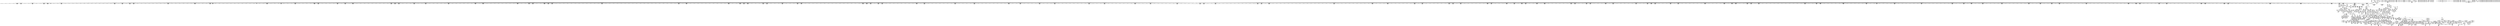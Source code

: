 digraph {
	CE0x3cc8210 [shape=record,shape=Mrecord,label="{CE0x3cc8210|inode_has_perm:if.then|*SummSource*}"]
	CE0x3ce8690 [shape=record,shape=Mrecord,label="{CE0x3ce8690|file_has_perm:tmp6|security/selinux/hooks.c,1683|*SummSink*}"]
	CE0x3c9e3f0 [shape=record,shape=Mrecord,label="{CE0x3c9e3f0|0:_i32,_4:_i32,_8:_i16,_12:_i32,_16:_i32,_20:_i32,_24:_i32,_56:_i8*,_:_SCMRE_245,246_}"]
	CE0x3c638f0 [shape=record,shape=Mrecord,label="{CE0x3c638f0|file_has_perm:if.end6}"]
	CE0x3d21040 [shape=record,shape=Mrecord,label="{CE0x3d21040|__validate_creds:call|include/linux/cred.h,173|*SummSource*}"]
	CE0x3c9eab0 [shape=record,shape=Mrecord,label="{CE0x3c9eab0|0:_i32,_4:_i32,_8:_i16,_12:_i32,_16:_i32,_20:_i32,_24:_i32,_56:_i8*,_:_SCMRE_249,250_}"]
	CE0x3ca77c0 [shape=record,shape=Mrecord,label="{CE0x3ca77c0|file_has_perm:f_path|security/selinux/hooks.c,1681|*SummSource*}"]
	CE0x3ca5f50 [shape=record,shape=Mrecord,label="{CE0x3ca5f50|file_has_perm:sid2|security/selinux/hooks.c,1683|*SummSource*}"]
	CE0x3d04890 [shape=record,shape=Mrecord,label="{CE0x3d04890|_ret_i32_%retval.0,_!dbg_!27739|security/selinux/hooks.c,1618}"]
	CE0x3ccb200 [shape=record,shape=Mrecord,label="{CE0x3ccb200|8:_i8,_32:_%struct.inode*,_%struct.selinux_audit_data*,_456:_i8*,_:_SCMRE_189,190_}"]
	CE0x3cb00c0 [shape=record,shape=Mrecord,label="{CE0x3cb00c0|file_has_perm:rc.0}"]
	CE0x3d24cc0 [shape=record,shape=Mrecord,label="{CE0x3d24cc0|cred_sid:tmp5|security/selinux/hooks.c,196}"]
	CE0x3cea8f0 [shape=record,shape=Mrecord,label="{CE0x3cea8f0|file_has_perm:sid3|security/selinux/hooks.c,1684|*SummSink*}"]
	CE0x3d43a10 [shape=record,shape=Mrecord,label="{CE0x3d43a10|0:_i32,_4:_i32,_8:_i16,_12:_i32,_16:_i32,_20:_i32,_24:_i32,_56:_i8*,_:_SCMRE_488,496_|*MultipleSource*|*LoadInst*|include/linux/fs.h,1916|security/selinux/hooks.c,1675|Function::inode_has_perm&Arg::inode::|security/selinux/hooks.c,1611}"]
	CE0x3cb8b90 [shape=record,shape=Mrecord,label="{CE0x3cb8b90|cred_sid:tmp5|security/selinux/hooks.c,196}"]
	CE0x3d43350 [shape=record,shape=Mrecord,label="{CE0x3d43350|0:_i32,_4:_i32,_8:_i16,_12:_i32,_16:_i32,_20:_i32,_24:_i32,_56:_i8*,_:_SCMRE_485,486_}"]
	CE0x3c60ae0 [shape=record,shape=Mrecord,label="{CE0x3c60ae0|i64*_getelementptr_inbounds_(_12_x_i64_,_12_x_i64_*___llvm_gcov_ctr170,_i64_0,_i64_0)|*Constant*|*SummSink*}"]
	CE0x3cefff0 [shape=record,shape=Mrecord,label="{CE0x3cefff0|file_has_perm:tmp16|security/selinux/hooks.c,1689|*SummSource*}"]
	CE0x3d56140 [shape=record,shape=Mrecord,label="{CE0x3d56140|0:_i32,_4:_i32,_8:_i16,_12:_i32,_16:_i32,_20:_i32,_24:_i32,_56:_i8*,_:_SCMRE_902,903_}"]
	CE0x3d74d70 [shape=record,shape=Mrecord,label="{CE0x3d74d70|avc_has_perm:entry}"]
	CE0x3c80160 [shape=record,shape=Mrecord,label="{CE0x3c80160|%struct.task_struct*_(%struct.task_struct**)*_asm_movq_%gs:$_1:P_,$0_,_r,im,_dirflag_,_fpsr_,_flags_|*SummSink*}"]
	CE0x3cb99b0 [shape=record,shape=Mrecord,label="{CE0x3cb99b0|__validate_creds:if.then|*SummSink*}"]
	CE0x3d78220 [shape=record,shape=Mrecord,label="{CE0x3d78220|i64*_getelementptr_inbounds_(_5_x_i64_,_5_x_i64_*___llvm_gcov_ctr155,_i64_0,_i64_4)|*Constant*|*SummSource*}"]
	CE0x3d722e0 [shape=record,shape=Mrecord,label="{CE0x3d722e0|inode_has_perm:tmp17|security/selinux/hooks.c,1617|*SummSource*}"]
	CE0x3d68a70 [shape=record,shape=Mrecord,label="{CE0x3d68a70|__validate_creds:tmp4|include/linux/cred.h,173|*SummSink*}"]
	CE0x3d52270 [shape=record,shape=Mrecord,label="{CE0x3d52270|0:_i32,_4:_i32,_8:_i16,_12:_i32,_16:_i32,_20:_i32,_24:_i32,_56:_i8*,_:_SCMRE_866,867_}"]
	CE0x3d68d50 [shape=record,shape=Mrecord,label="{CE0x3d68d50|__validate_creds:tmp5|include/linux/cred.h,173|*SummSource*}"]
	CE0x3d25c70 [shape=record,shape=Mrecord,label="{CE0x3d25c70|cred_sid:security|security/selinux/hooks.c,196}"]
	CE0x3c6dfb0 [shape=record,shape=Mrecord,label="{CE0x3c6dfb0|selinux_file_lock:tmp8|security/selinux/hooks.c,3337|*SummSource*}"]
	CE0x3c662d0 [shape=record,shape=Mrecord,label="{CE0x3c662d0|file_has_perm:out|*SummSource*}"]
	CE0x3d755e0 [shape=record,shape=Mrecord,label="{CE0x3d755e0|avc_has_perm:auditdata|Function::avc_has_perm&Arg::auditdata::}"]
	CE0x3c71490 [shape=record,shape=Mrecord,label="{CE0x3c71490|8:_i8,_32:_%struct.inode*,_%struct.selinux_audit_data*,_456:_i8*,_:_SCMRE_436,440_|*MultipleSource*|security/selinux/hooks.c, 1676|security/selinux/hooks.c,1674|Function::file_has_perm&Arg::file::|Function::selinux_file_lock&Arg::file::}"]
	CE0x3c6a820 [shape=record,shape=Mrecord,label="{CE0x3c6a820|selinux_file_lock:tmp11|security/selinux/hooks.c,3337}"]
	CE0x3c676f0 [shape=record,shape=Mrecord,label="{CE0x3c676f0|selinux_file_lock:tmp2}"]
	CE0x3cb4f40 [shape=record,shape=Mrecord,label="{CE0x3cb4f40|i64*_getelementptr_inbounds_(_8_x_i64_,_8_x_i64_*___llvm_gcov_ctr154,_i64_0,_i64_1)|*Constant*|*SummSink*}"]
	CE0x3d5e970 [shape=record,shape=Mrecord,label="{CE0x3d5e970|inode_has_perm:tmp13|security/selinux/hooks.c,1614}"]
	CE0x3cb20e0 [shape=record,shape=Mrecord,label="{CE0x3cb20e0|i64*_getelementptr_inbounds_(_12_x_i64_,_12_x_i64_*___llvm_gcov_ctr170,_i64_0,_i64_11)|*Constant*|*SummSink*}"]
	CE0x3c8f220 [shape=record,shape=Mrecord,label="{CE0x3c8f220|selinux_file_lock:tmp18|security/selinux/hooks.c,3337|*SummSink*}"]
	CE0x3d3b9e0 [shape=record,shape=Mrecord,label="{CE0x3d3b9e0|0:_i32,_4:_i32,_8:_i16,_12:_i32,_16:_i32,_20:_i32,_24:_i32,_56:_i8*,_:_SCMRE_284,285_}"]
	CE0x3d05c60 [shape=record,shape=Mrecord,label="{CE0x3d05c60|file_has_perm:call9|security/selinux/hooks.c,1695|*SummSink*}"]
	CE0x3c7b230 [shape=record,shape=Mrecord,label="{CE0x3c7b230|i64_5|*Constant*|*SummSink*}"]
	CE0x3cc7be0 [shape=record,shape=Mrecord,label="{CE0x3cc7be0|cred_sid:tmp6|security/selinux/hooks.c,197|*SummSink*}"]
	CE0x3d3ec10 [shape=record,shape=Mrecord,label="{CE0x3d3ec10|0:_i32,_4:_i32,_8:_i16,_12:_i32,_16:_i32,_20:_i32,_24:_i32,_56:_i8*,_:_SCMRE_328,336_|*MultipleSource*|*LoadInst*|include/linux/fs.h,1916|security/selinux/hooks.c,1675|Function::inode_has_perm&Arg::inode::|security/selinux/hooks.c,1611}"]
	CE0x3d5ddf0 [shape=record,shape=Mrecord,label="{CE0x3d5ddf0|inode_has_perm:i_security|security/selinux/hooks.c,1615|*SummSink*}"]
	CE0x3cacac0 [shape=record,shape=Mrecord,label="{CE0x3cacac0|8:_i8,_32:_%struct.inode*,_%struct.selinux_audit_data*,_456:_i8*,_:_SCMRE_296,304_|*MultipleSource*|security/selinux/hooks.c, 1676|security/selinux/hooks.c,1674|Function::file_has_perm&Arg::file::|Function::selinux_file_lock&Arg::file::}"]
	CE0x3c82460 [shape=record,shape=Mrecord,label="{CE0x3c82460|selinux_file_lock:tmp15|security/selinux/hooks.c,3337}"]
	CE0x3d69bf0 [shape=record,shape=Mrecord,label="{CE0x3d69bf0|i1_true|*Constant*}"]
	CE0x3d4a290 [shape=record,shape=Mrecord,label="{CE0x3d4a290|0:_i32,_4:_i32,_8:_i16,_12:_i32,_16:_i32,_20:_i32,_24:_i32,_56:_i8*,_:_SCMRE_597,598_}"]
	CE0x3d798d0 [shape=record,shape=Mrecord,label="{CE0x3d798d0|__validate_creds:tmp8|include/linux/cred.h,175|*SummSink*}"]
	CE0x3d42ff0 [shape=record,shape=Mrecord,label="{CE0x3d42ff0|0:_i32,_4:_i32,_8:_i16,_12:_i32,_16:_i32,_20:_i32,_24:_i32,_56:_i8*,_:_SCMRE_483,484_}"]
	CE0x3d1e510 [shape=record,shape=Mrecord,label="{CE0x3d1e510|i32_1609|*Constant*}"]
	CE0x3ca5820 [shape=record,shape=Mrecord,label="{CE0x3ca5820|file_has_perm:tobool|security/selinux/hooks.c,1688}"]
	CE0x3c90540 [shape=record,shape=Mrecord,label="{CE0x3c90540|selinux_file_lock:call3|security/selinux/hooks.c,3337}"]
	CE0x3c80f20 [shape=record,shape=Mrecord,label="{CE0x3c80f20|file_has_perm:if.end10|*SummSink*}"]
	CE0x3d343f0 [shape=record,shape=Mrecord,label="{CE0x3d343f0|0:_i32,_4:_i32,_8:_i16,_12:_i32,_16:_i32,_20:_i32,_24:_i32,_56:_i8*,_:_SCMRE_216,224_|*MultipleSource*|*LoadInst*|include/linux/fs.h,1916|security/selinux/hooks.c,1675|Function::inode_has_perm&Arg::inode::|security/selinux/hooks.c,1611}"]
	CE0x3c57500 [shape=record,shape=Mrecord,label="{CE0x3c57500|selinux_file_lock:land.lhs.true2}"]
	CE0x3ccd810 [shape=record,shape=Mrecord,label="{CE0x3ccd810|8:_i8,_32:_%struct.inode*,_%struct.selinux_audit_data*,_456:_i8*,_:_SCMRE_163,164_}"]
	CE0x3d6d320 [shape=record,shape=Mrecord,label="{CE0x3d6d320|inode_has_perm:tmp9|security/selinux/hooks.c,1611|*SummSource*}"]
	CE0x3d04220 [shape=record,shape=Mrecord,label="{CE0x3d04220|inode_has_perm:perms|Function::inode_has_perm&Arg::perms::|*SummSink*}"]
	CE0x3ce5150 [shape=record,shape=Mrecord,label="{CE0x3ce5150|file_inode:f_inode|include/linux/fs.h,1916|*SummSink*}"]
	CE0x3cc8c60 [shape=record,shape=Mrecord,label="{CE0x3cc8c60|8:_i8,_32:_%struct.inode*,_%struct.selinux_audit_data*,_456:_i8*,_:_SCMRE_114,115_}"]
	CE0x3d4dce0 [shape=record,shape=Mrecord,label="{CE0x3d4dce0|0:_i32,_4:_i32,_8:_i16,_12:_i32,_16:_i32,_20:_i32,_24:_i32,_56:_i8*,_:_SCMRE_664,672_|*MultipleSource*|*LoadInst*|include/linux/fs.h,1916|security/selinux/hooks.c,1675|Function::inode_has_perm&Arg::inode::|security/selinux/hooks.c,1611}"]
	CE0x3c69200 [shape=record,shape=Mrecord,label="{CE0x3c69200|_ret_%struct.task_struct*_%tmp4,_!dbg_!27714|./arch/x86/include/asm/current.h,14|*SummSink*}"]
	CE0x3d4a0e0 [shape=record,shape=Mrecord,label="{CE0x3d4a0e0|0:_i32,_4:_i32,_8:_i16,_12:_i32,_16:_i32,_20:_i32,_24:_i32,_56:_i8*,_:_SCMRE_596,597_}"]
	CE0x3cc4400 [shape=record,shape=Mrecord,label="{CE0x3cc4400|i32_22|*Constant*}"]
	CE0x3cc0410 [shape=record,shape=Mrecord,label="{CE0x3cc0410|0:_i32,_4:_i32,_8:_i32,_12:_i32,_:_CMRE_8,12_|*MultipleSource*|security/selinux/hooks.c,196|*LoadInst*|security/selinux/hooks.c,196|security/selinux/hooks.c,197}"]
	CE0x3d1b250 [shape=record,shape=Mrecord,label="{CE0x3d1b250|inode_has_perm:tmp2|*SummSource*}"]
	CE0x3d3cac0 [shape=record,shape=Mrecord,label="{CE0x3d3cac0|0:_i32,_4:_i32,_8:_i16,_12:_i32,_16:_i32,_20:_i32,_24:_i32,_56:_i8*,_:_SCMRE_294,295_}"]
	CE0x3d394c0 [shape=record,shape=Mrecord,label="{CE0x3d394c0|0:_i32,_4:_i32,_8:_i16,_12:_i32,_16:_i32,_20:_i32,_24:_i32,_56:_i8*,_:_SCMRE_262,263_}"]
	CE0x3d03860 [shape=record,shape=Mrecord,label="{CE0x3d03860|inode_has_perm:cred|Function::inode_has_perm&Arg::cred::|*SummSink*}"]
	CE0x3d3c760 [shape=record,shape=Mrecord,label="{CE0x3d3c760|0:_i32,_4:_i32,_8:_i16,_12:_i32,_16:_i32,_20:_i32,_24:_i32,_56:_i8*,_:_SCMRE_292,293_}"]
	CE0x3cadef0 [shape=record,shape=Mrecord,label="{CE0x3cadef0|i64*_getelementptr_inbounds_(_2_x_i64_,_2_x_i64_*___llvm_gcov_ctr98,_i64_0,_i64_0)|*Constant*|*SummSink*}"]
	CE0x3cb98e0 [shape=record,shape=Mrecord,label="{CE0x3cb98e0|__validate_creds:if.then|*SummSource*}"]
	CE0x3ce31c0 [shape=record,shape=Mrecord,label="{CE0x3ce31c0|file_inode:tmp2}"]
	CE0x3c59460 [shape=record,shape=Mrecord,label="{CE0x3c59460|i64_2|*Constant*|*SummSource*}"]
	CE0x3c60490 [shape=record,shape=Mrecord,label="{CE0x3c60490|8:_i8,_32:_%struct.inode*,_%struct.selinux_audit_data*,_456:_i8*,_:_SCMRE_93,94_}"]
	CE0x3cbd9a0 [shape=record,shape=Mrecord,label="{CE0x3cbd9a0|cred_sid:tmp3}"]
	CE0x3ce7d70 [shape=record,shape=Mrecord,label="{CE0x3ce7d70|0:_i32,_:_CRE_0,4_|*MultipleSource*|security/selinux/hooks.c,1683|*LoadInst*|security/selinux/hooks.c,1674|security/selinux/hooks.c,1674}"]
	CE0x3c6f4d0 [shape=record,shape=Mrecord,label="{CE0x3c6f4d0|8:_i8,_32:_%struct.inode*,_%struct.selinux_audit_data*,_456:_i8*,_:_SCMRE_360,368_|*MultipleSource*|security/selinux/hooks.c, 1676|security/selinux/hooks.c,1674|Function::file_has_perm&Arg::file::|Function::selinux_file_lock&Arg::file::}"]
	CE0x3c7ae60 [shape=record,shape=Mrecord,label="{CE0x3c7ae60|GLOBAL:__llvm_gcov_ctr259|Global_var:__llvm_gcov_ctr259|*SummSource*}"]
	CE0x3d59be0 [shape=record,shape=Mrecord,label="{CE0x3d59be0|0:_i32,_4:_i32,_8:_i16,_12:_i32,_16:_i32,_20:_i32,_24:_i32,_56:_i8*,_:_SCMRE_944,952_|*MultipleSource*|*LoadInst*|include/linux/fs.h,1916|security/selinux/hooks.c,1675|Function::inode_has_perm&Arg::inode::|security/selinux/hooks.c,1611}"]
	CE0x3c81b50 [shape=record,shape=Mrecord,label="{CE0x3c81b50|selinux_file_lock:tmp9|security/selinux/hooks.c,3337|*SummSink*}"]
	"CONST[source:0(mediator),value:0(static)][purpose:{operation}][SrcIdx:1]"
	CE0x3c84c30 [shape=record,shape=Mrecord,label="{CE0x3c84c30|file_has_perm:tmp14|security/selinux/hooks.c,1688|*SummSource*}"]
	CE0x3d49870 [shape=record,shape=Mrecord,label="{CE0x3d49870|0:_i32,_4:_i32,_8:_i16,_12:_i32,_16:_i32,_20:_i32,_24:_i32,_56:_i8*,_:_SCMRE_591,592_}"]
	CE0x3c6ce50 [shape=record,shape=Mrecord,label="{CE0x3c6ce50|selinux_file_lock:tmp13|security/selinux/hooks.c,3337|*SummSource*}"]
	CE0x3c6b0d0 [shape=record,shape=Mrecord,label="{CE0x3c6b0d0|selinux_file_lock:tmp8|security/selinux/hooks.c,3337}"]
	CE0x3d485e0 [shape=record,shape=Mrecord,label="{CE0x3d485e0|0:_i32,_4:_i32,_8:_i16,_12:_i32,_16:_i32,_20:_i32,_24:_i32,_56:_i8*,_:_SCMRE_580,581_}"]
	CE0x3d44520 [shape=record,shape=Mrecord,label="{CE0x3d44520|0:_i32,_4:_i32,_8:_i16,_12:_i32,_16:_i32,_20:_i32,_24:_i32,_56:_i8*,_:_SCMRE_512,520_|*MultipleSource*|*LoadInst*|include/linux/fs.h,1916|security/selinux/hooks.c,1675|Function::inode_has_perm&Arg::inode::|security/selinux/hooks.c,1611}"]
	CE0x3cc4cb0 [shape=record,shape=Mrecord,label="{CE0x3cc4cb0|get_current:tmp}"]
	CE0x3d1c160 [shape=record,shape=Mrecord,label="{CE0x3d1c160|inode_has_perm:tmp1|*SummSink*}"]
	CE0x3c83870 [shape=record,shape=Mrecord,label="{CE0x3c83870|file_has_perm:tmp5|security/selinux/hooks.c,1681}"]
	CE0x3cab590 [shape=record,shape=Mrecord,label="{CE0x3cab590|8:_i8,_32:_%struct.inode*,_%struct.selinux_audit_data*,_456:_i8*,_:_SCMRE_215,216_}"]
	CE0x3d460c0 [shape=record,shape=Mrecord,label="{CE0x3d460c0|0:_i32,_4:_i32,_8:_i16,_12:_i32,_16:_i32,_20:_i32,_24:_i32,_56:_i8*,_:_SCMRE_558,559_}"]
	CE0x3c7bc50 [shape=record,shape=Mrecord,label="{CE0x3c7bc50|selinux_file_lock:entry}"]
	CE0x3d1b8e0 [shape=record,shape=Mrecord,label="{CE0x3d1b8e0|inode_has_perm:i_flags|security/selinux/hooks.c,1611|*SummSource*}"]
	CE0x3d27980 [shape=record,shape=Mrecord,label="{CE0x3d27980|0:_i32,_4:_i32,_8:_i16,_12:_i32,_16:_i32,_20:_i32,_24:_i32,_56:_i8*,_:_SCMRE_0,2_|*MultipleSource*|*LoadInst*|include/linux/fs.h,1916|security/selinux/hooks.c,1675|Function::inode_has_perm&Arg::inode::|security/selinux/hooks.c,1611}"]
	CE0x3d786d0 [shape=record,shape=Mrecord,label="{CE0x3d786d0|__validate_creds:tmp8|include/linux/cred.h,175}"]
	CE0x3c711b0 [shape=record,shape=Mrecord,label="{CE0x3c711b0|8:_i8,_32:_%struct.inode*,_%struct.selinux_audit_data*,_456:_i8*,_:_SCMRE_432,436_|*MultipleSource*|security/selinux/hooks.c, 1676|security/selinux/hooks.c,1674|Function::file_has_perm&Arg::file::|Function::selinux_file_lock&Arg::file::}"]
	CE0x3c5f2c0 [shape=record,shape=Mrecord,label="{CE0x3c5f2c0|_ret_i32_%rc.1,_!dbg_!27749|security/selinux/hooks.c,1698|*SummSource*}"]
	CE0x3c61a40 [shape=record,shape=Mrecord,label="{CE0x3c61a40|COLLAPSED:_GCMRE___llvm_gcov_ctr170_internal_global_12_x_i64_zeroinitializer:_elem_0:default:}"]
	CE0x3d53200 [shape=record,shape=Mrecord,label="{CE0x3d53200|0:_i32,_4:_i32,_8:_i16,_12:_i32,_16:_i32,_20:_i32,_24:_i32,_56:_i8*,_:_SCMRE_874,875_}"]
	CE0x3cc0ab0 [shape=record,shape=Mrecord,label="{CE0x3cc0ab0|8:_i8,_32:_%struct.inode*,_%struct.selinux_audit_data*,_456:_i8*,_:_SCMRE_145,146_}"]
	CE0x3c845f0 [shape=record,shape=Mrecord,label="{CE0x3c845f0|0:_i32,_4:_i32,_8:_i16,_12:_i32,_16:_i32,_20:_i32,_24:_i32,_56:_i8*,_:_SCMRE_72,76_|*MultipleSource*|*LoadInst*|include/linux/fs.h,1916|security/selinux/hooks.c,1675|Function::inode_has_perm&Arg::inode::|security/selinux/hooks.c,1611}"]
	CE0x3cec730 [shape=record,shape=Mrecord,label="{CE0x3cec730|i16_8|*Constant*}"]
	CE0x3d52870 [shape=record,shape=Mrecord,label="{CE0x3d52870|0:_i32,_4:_i32,_8:_i16,_12:_i32,_16:_i32,_20:_i32,_24:_i32,_56:_i8*,_:_SCMRE_868,869_}"]
	CE0x3c9dc70 [shape=record,shape=Mrecord,label="{CE0x3c9dc70|0:_i32,_4:_i32,_8:_i16,_12:_i32,_16:_i32,_20:_i32,_24:_i32,_56:_i8*,_:_SCMRE_242,243_}"]
	CE0x503c300 [shape=record,shape=Mrecord,label="{CE0x503c300|selinux_file_lock:do.end|*SummSink*}"]
	CE0x3d3b830 [shape=record,shape=Mrecord,label="{CE0x3d3b830|0:_i32,_4:_i32,_8:_i16,_12:_i32,_16:_i32,_20:_i32,_24:_i32,_56:_i8*,_:_SCMRE_283,284_}"]
	CE0x3ce35b0 [shape=record,shape=Mrecord,label="{CE0x3ce35b0|file_inode:tmp3}"]
	CE0x3cacf20 [shape=record,shape=Mrecord,label="{CE0x3cacf20|file_has_perm:out|*SummSink*}"]
	CE0x3c9f320 [shape=record,shape=Mrecord,label="{CE0x3c9f320|0:_i32,_4:_i32,_8:_i16,_12:_i32,_16:_i32,_20:_i32,_24:_i32,_56:_i8*,_:_SCMRE_254,255_}"]
	CE0x3cef840 [shape=record,shape=Mrecord,label="{CE0x3cef840|file_has_perm:tmp20|security/selinux/hooks.c,1694}"]
	CE0x3cae570 [shape=record,shape=Mrecord,label="{CE0x3cae570|8:_i8,_32:_%struct.inode*,_%struct.selinux_audit_data*,_456:_i8*,_:_SCMRE_69,70_}"]
	CE0x3cb9020 [shape=record,shape=Mrecord,label="{CE0x3cb9020|8:_i8,_32:_%struct.inode*,_%struct.selinux_audit_data*,_456:_i8*,_:_SCMRE_1,2_}"]
	CE0x3c6d360 [shape=record,shape=Mrecord,label="{CE0x3c6d360|selinux_file_lock:call|security/selinux/hooks.c,3337|*SummSink*}"]
	CE0x3c90090 [shape=record,shape=Mrecord,label="{CE0x3c90090|selinux_file_lock:tmp20|security/selinux/hooks.c,3337|*SummSource*}"]
	CE0x3cb2150 [shape=record,shape=Mrecord,label="{CE0x3cb2150|file_has_perm:tmp28|security/selinux/hooks.c,1698|*SummSink*}"]
	CE0x3d5da50 [shape=record,shape=Mrecord,label="{CE0x3d5da50|inode_has_perm:i_security|security/selinux/hooks.c,1615}"]
	CE0x3c5a3f0 [shape=record,shape=Mrecord,label="{CE0x3c5a3f0|8:_i8,_32:_%struct.inode*,_%struct.selinux_audit_data*,_456:_i8*,_:_SCMRE_53,54_}"]
	CE0x3c891c0 [shape=record,shape=Mrecord,label="{CE0x3c891c0|__validate_creds:lnot.ext|include/linux/cred.h,173|*SummSource*}"]
	CE0x3d79410 [shape=record,shape=Mrecord,label="{CE0x3d79410|i32_3|*Constant*|*SummSource*}"]
	CE0x3cb8450 [shape=record,shape=Mrecord,label="{CE0x3cb8450|cred_sid:security|security/selinux/hooks.c,196|*SummSource*}"]
	CE0x3d1b1e0 [shape=record,shape=Mrecord,label="{CE0x3d1b1e0|inode_has_perm:tmp2}"]
	CE0x3ccaf40 [shape=record,shape=Mrecord,label="{CE0x3ccaf40|8:_i8,_32:_%struct.inode*,_%struct.selinux_audit_data*,_456:_i8*,_:_SCMRE_187,188_}"]
	CE0x3d569b0 [shape=record,shape=Mrecord,label="{CE0x3d569b0|0:_i32,_4:_i32,_8:_i16,_12:_i32,_16:_i32,_20:_i32,_24:_i32,_56:_i8*,_:_SCMRE_907,908_}"]
	CE0x3c675e0 [shape=record,shape=Mrecord,label="{CE0x3c675e0|i64*_getelementptr_inbounds_(_2_x_i64_,_2_x_i64_*___llvm_gcov_ctr98,_i64_0,_i64_1)|*Constant*}"]
	CE0x3d77d50 [shape=record,shape=Mrecord,label="{CE0x3d77d50|_call_void___invalid_creds(%struct.cred*_%cred,_i8*_%file,_i32_%line)_#10,_!dbg_!27721|include/linux/cred.h,174|*SummSource*}"]
	CE0x3cf0490 [shape=record,shape=Mrecord,label="{CE0x3cf0490|file_has_perm:tmp17|security/selinux/hooks.c,1689}"]
	CE0x3caa670 [shape=record,shape=Mrecord,label="{CE0x3caa670|8:_i8,_32:_%struct.inode*,_%struct.selinux_audit_data*,_456:_i8*,_:_SCMRE_204,205_}"]
	CE0x3d69730 [shape=record,shape=Mrecord,label="{CE0x3d69730|inode_has_perm:and|security/selinux/hooks.c,1611|*SummSink*}"]
	CE0x3c75220 [shape=record,shape=Mrecord,label="{CE0x3c75220|8:_i8,_32:_%struct.inode*,_%struct.selinux_audit_data*,_456:_i8*,_:_SCMRE_56,57_}"]
	CE0x3ccb8e0 [shape=record,shape=Mrecord,label="{CE0x3ccb8e0|8:_i8,_32:_%struct.inode*,_%struct.selinux_audit_data*,_456:_i8*,_:_SCMRE_194,195_}"]
	CE0x3cec490 [shape=record,shape=Mrecord,label="{CE0x3cec490|avc_has_perm:tsid|Function::avc_has_perm&Arg::tsid::|*SummSource*}"]
	CE0x3cafdb0 [shape=record,shape=Mrecord,label="{CE0x3cafdb0|8:_i8,_32:_%struct.inode*,_%struct.selinux_audit_data*,_456:_i8*,_:_SCMRE_112,113_}"]
	CE0x3c657a0 [shape=record,shape=Mrecord,label="{CE0x3c657a0|selinux_file_lock:tobool|security/selinux/hooks.c,3337}"]
	CE0x3d3fe20 [shape=record,shape=Mrecord,label="{CE0x3d3fe20|0:_i32,_4:_i32,_8:_i16,_12:_i32,_16:_i32,_20:_i32,_24:_i32,_56:_i8*,_:_SCMRE_384,388_|*MultipleSource*|*LoadInst*|include/linux/fs.h,1916|security/selinux/hooks.c,1675|Function::inode_has_perm&Arg::inode::|security/selinux/hooks.c,1611}"]
	CE0x3d1f590 [shape=record,shape=Mrecord,label="{CE0x3d1f590|__validate_creds:expval|include/linux/cred.h,173|*SummSink*}"]
	CE0x3d05ac0 [shape=record,shape=Mrecord,label="{CE0x3d05ac0|file_has_perm:call9|security/selinux/hooks.c,1695}"]
	CE0x3cbf800 [shape=record,shape=Mrecord,label="{CE0x3cbf800|cred_sid:tmp5|security/selinux/hooks.c,196|*SummSink*}"]
	CE0x3d04fe0 [shape=record,shape=Mrecord,label="{CE0x3d04fe0|file_has_perm:tmp24|security/selinux/hooks.c,1695|*SummSource*}"]
	CE0x3d6d030 [shape=record,shape=Mrecord,label="{CE0x3d6d030|inode_has_perm:tmp8|security/selinux/hooks.c,1611|*SummSource*}"]
	CE0x3ce4990 [shape=record,shape=Mrecord,label="{CE0x3ce4990|i32_2|*Constant*}"]
	CE0x3cb1700 [shape=record,shape=Mrecord,label="{CE0x3cb1700|file_has_perm:rc.1|*SummSource*}"]
	CE0x3d2f710 [shape=record,shape=Mrecord,label="{CE0x3d2f710|0:_i32,_4:_i32,_8:_i16,_12:_i32,_16:_i32,_20:_i32,_24:_i32,_56:_i8*,_:_SCMRE_169,170_}"]
	CE0x3cb7e90 [shape=record,shape=Mrecord,label="{CE0x3cb7e90|inode_has_perm:bb|*SummSink*}"]
	CE0x3c83700 [shape=record,shape=Mrecord,label="{CE0x3c83700|file_has_perm:tmp4|security/selinux/hooks.c,1681|*SummSink*}"]
	CE0x3c729c0 [shape=record,shape=Mrecord,label="{CE0x3c729c0|_ret_i32_%tmp6,_!dbg_!27716|security/selinux/hooks.c,197|*SummSink*}"]
	CE0x3d79cd0 [shape=record,shape=Mrecord,label="{CE0x3d79cd0|__validate_creds:tmp9|include/linux/cred.h,175}"]
	CE0x3d400e0 [shape=record,shape=Mrecord,label="{CE0x3d400e0|0:_i32,_4:_i32,_8:_i16,_12:_i32,_16:_i32,_20:_i32,_24:_i32,_56:_i8*,_:_SCMRE_392,400_|*MultipleSource*|*LoadInst*|include/linux/fs.h,1916|security/selinux/hooks.c,1675|Function::inode_has_perm&Arg::inode::|security/selinux/hooks.c,1611}"]
	CE0x3cb91f0 [shape=record,shape=Mrecord,label="{CE0x3cb91f0|8:_i8,_32:_%struct.inode*,_%struct.selinux_audit_data*,_456:_i8*,_:_SCMRE_3,4_}"]
	CE0x3ce8f70 [shape=record,shape=Mrecord,label="{CE0x3ce8f70|file_has_perm:tmp7|security/selinux/hooks.c,1683|*SummSink*}"]
	CE0x3cecd40 [shape=record,shape=Mrecord,label="{CE0x3cecd40|avc_has_perm:tclass|Function::avc_has_perm&Arg::tclass::|*SummSource*}"]
	CE0x3d75130 [shape=record,shape=Mrecord,label="{CE0x3d75130|avc_has_perm:tclass|Function::avc_has_perm&Arg::tclass::}"]
	CE0x3d5b720 [shape=record,shape=Mrecord,label="{CE0x3d5b720|0:_i32,_4:_i32,_8:_i16,_12:_i32,_16:_i32,_20:_i32,_24:_i32,_56:_i8*,_:_SCMRE_988,992_|*MultipleSource*|*LoadInst*|include/linux/fs.h,1916|security/selinux/hooks.c,1675|Function::inode_has_perm&Arg::inode::|security/selinux/hooks.c,1611}"]
	CE0x3d3ead0 [shape=record,shape=Mrecord,label="{CE0x3d3ead0|0:_i32,_4:_i32,_8:_i16,_12:_i32,_16:_i32,_20:_i32,_24:_i32,_56:_i8*,_:_SCMRE_312,320_|*MultipleSource*|*LoadInst*|include/linux/fs.h,1916|security/selinux/hooks.c,1675|Function::inode_has_perm&Arg::inode::|security/selinux/hooks.c,1611}"]
	CE0x3c7a3c0 [shape=record,shape=Mrecord,label="{CE0x3c7a3c0|_call_void_lockdep_rcu_suspicious(i8*_getelementptr_inbounds_(_25_x_i8_,_25_x_i8_*_.str3,_i32_0,_i32_0),_i32_3337,_i8*_getelementptr_inbounds_(_45_x_i8_,_45_x_i8_*_.str12,_i32_0,_i32_0))_#10,_!dbg_!27729|security/selinux/hooks.c,3337|*SummSource*}"]
	CE0x3c72f00 [shape=record,shape=Mrecord,label="{CE0x3c72f00|file_has_perm:type|security/selinux/hooks.c,1680|*SummSource*}"]
	CE0x3c85130 [shape=record,shape=Mrecord,label="{CE0x3c85130|file_has_perm:tmp15|security/selinux/hooks.c,1688|*SummSource*}"]
	CE0x3d5f600 [shape=record,shape=Mrecord,label="{CE0x3d5f600|inode_has_perm:call|security/selinux/hooks.c,1614|*SummSource*}"]
	CE0x3d6ee40 [shape=record,shape=Mrecord,label="{CE0x3d6ee40|inode_has_perm:tmp12|security/selinux/hooks.c,1612|*SummSource*}"]
	CE0x3c5d190 [shape=record,shape=Mrecord,label="{CE0x3c5d190|GLOBAL:file_has_perm|*Constant*|*SummSource*}"]
	CE0x3d6b160 [shape=record,shape=Mrecord,label="{CE0x3d6b160|GLOBAL:llvm.expect.i64|*Constant*}"]
	CE0x3cc0dc0 [shape=record,shape=Mrecord,label="{CE0x3cc0dc0|8:_i8,_32:_%struct.inode*,_%struct.selinux_audit_data*,_456:_i8*,_:_SCMRE_146,147_}"]
	CE0x3c77d60 [shape=record,shape=Mrecord,label="{CE0x3c77d60|selinux_file_lock:tmp12|security/selinux/hooks.c,3337}"]
	CE0x3d58ed0 [shape=record,shape=Mrecord,label="{CE0x3d58ed0|0:_i32,_4:_i32,_8:_i16,_12:_i32,_16:_i32,_20:_i32,_24:_i32,_56:_i8*,_:_SCMRE_929,930_}"]
	CE0x3d4ab00 [shape=record,shape=Mrecord,label="{CE0x3d4ab00|0:_i32,_4:_i32,_8:_i16,_12:_i32,_16:_i32,_20:_i32,_24:_i32,_56:_i8*,_:_SCMRE_602,603_}"]
	CE0x3c75c20 [shape=record,shape=Mrecord,label="{CE0x3c75c20|__validate_creds:cred|Function::__validate_creds&Arg::cred::|*SummSource*}"]
	CE0x3c75df0 [shape=record,shape=Mrecord,label="{CE0x3c75df0|i8*_getelementptr_inbounds_(_25_x_i8_,_25_x_i8_*_.str3,_i32_0,_i32_0)|*Constant*}"]
	CE0x3d3c0a0 [shape=record,shape=Mrecord,label="{CE0x3d3c0a0|0:_i32,_4:_i32,_8:_i16,_12:_i32,_16:_i32,_20:_i32,_24:_i32,_56:_i8*,_:_SCMRE_288,289_}"]
	CE0x3cce310 [shape=record,shape=Mrecord,label="{CE0x3cce310|8:_i8,_32:_%struct.inode*,_%struct.selinux_audit_data*,_456:_i8*,_:_SCMRE_171,172_}"]
	CE0x3d4c0f0 [shape=record,shape=Mrecord,label="{CE0x3d4c0f0|0:_i32,_4:_i32,_8:_i16,_12:_i32,_16:_i32,_20:_i32,_24:_i32,_56:_i8*,_:_SCMRE_615,616_}"]
	CE0x3d21110 [shape=record,shape=Mrecord,label="{CE0x3d21110|GLOBAL:creds_are_invalid|*Constant*}"]
	CE0x3c60330 [shape=record,shape=Mrecord,label="{CE0x3c60330|8:_i8,_32:_%struct.inode*,_%struct.selinux_audit_data*,_456:_i8*,_:_SCMRE_92,93_}"]
	CE0x3d4c960 [shape=record,shape=Mrecord,label="{CE0x3d4c960|0:_i32,_4:_i32,_8:_i16,_12:_i32,_16:_i32,_20:_i32,_24:_i32,_56:_i8*,_:_SCMRE_620,621_}"]
	CE0x3ca7c20 [shape=record,shape=Mrecord,label="{CE0x3ca7c20|file_has_perm:tmp3|security/selinux/hooks.c,1674|*SummSource*}"]
	CE0x3d1dc80 [shape=record,shape=Mrecord,label="{CE0x3d1dc80|0:_i32,_4:_i32,_8:_i16,_12:_i32,_16:_i32,_20:_i32,_24:_i32,_56:_i8*,_:_SCMRE_4,8_|*MultipleSource*|*LoadInst*|include/linux/fs.h,1916|security/selinux/hooks.c,1675|Function::inode_has_perm&Arg::inode::|security/selinux/hooks.c,1611}"]
	CE0x3d26040 [shape=record,shape=Mrecord,label="{CE0x3d26040|inode_has_perm:do.body|*SummSink*}"]
	CE0x3d30d00 [shape=record,shape=Mrecord,label="{CE0x3d30d00|0:_i32,_4:_i32,_8:_i16,_12:_i32,_16:_i32,_20:_i32,_24:_i32,_56:_i8*,_:_SCMRE_182,183_}"]
	CE0x3d564a0 [shape=record,shape=Mrecord,label="{CE0x3d564a0|0:_i32,_4:_i32,_8:_i16,_12:_i32,_16:_i32,_20:_i32,_24:_i32,_56:_i8*,_:_SCMRE_904,905_}"]
	CE0x3cec1d0 [shape=record,shape=Mrecord,label="{CE0x3cec1d0|avc_has_perm:ssid|Function::avc_has_perm&Arg::ssid::|*SummSink*}"]
	CE0x3c61f00 [shape=record,shape=Mrecord,label="{CE0x3c61f00|get_current:bb}"]
	CE0x3ce4ca0 [shape=record,shape=Mrecord,label="{CE0x3ce4ca0|i32_2|*Constant*|*SummSource*}"]
	CE0x3c68c10 [shape=record,shape=Mrecord,label="{CE0x3c68c10|get_current:entry|*SummSource*}"]
	CE0x3c7c980 [shape=record,shape=Mrecord,label="{CE0x3c7c980|selinux_file_lock:tmp6|security/selinux/hooks.c,3337|*SummSource*}"]
	CE0x3d74150 [shape=record,shape=Mrecord,label="{CE0x3d74150|inode_has_perm:tmp18|security/selinux/hooks.c,1617}"]
	CE0x3d542e0 [shape=record,shape=Mrecord,label="{CE0x3d542e0|0:_i32,_4:_i32,_8:_i16,_12:_i32,_16:_i32,_20:_i32,_24:_i32,_56:_i8*,_:_SCMRE_884,885_}"]
	CE0x3d336e0 [shape=record,shape=Mrecord,label="{CE0x3d336e0|0:_i32,_4:_i32,_8:_i16,_12:_i32,_16:_i32,_20:_i32,_24:_i32,_56:_i8*,_:_SCMRE_202,203_}"]
	CE0x3d271a0 [shape=record,shape=Mrecord,label="{CE0x3d271a0|__validate_creds:entry}"]
	CE0x3d455a0 [shape=record,shape=Mrecord,label="{CE0x3d455a0|0:_i32,_4:_i32,_8:_i16,_12:_i32,_16:_i32,_20:_i32,_24:_i32,_56:_i8*,_:_SCMRE_553,554_}"]
	CE0x3c74b20 [shape=record,shape=Mrecord,label="{CE0x3c74b20|i64*_getelementptr_inbounds_(_11_x_i64_,_11_x_i64_*___llvm_gcov_ctr259,_i64_0,_i64_6)|*Constant*|*SummSource*}"]
	CE0x3d68f60 [shape=record,shape=Mrecord,label="{CE0x3d68f60|inode_has_perm:tmp19|security/selinux/hooks.c,1618|*SummSink*}"]
	CE0x3d320f0 [shape=record,shape=Mrecord,label="{CE0x3d320f0|0:_i32,_4:_i32,_8:_i16,_12:_i32,_16:_i32,_20:_i32,_24:_i32,_56:_i8*,_:_SCMRE_189,190_}"]
	CE0x3c7de30 [shape=record,shape=Mrecord,label="{CE0x3c7de30|selinux_file_lock:tmp16|security/selinux/hooks.c,3337}"]
	CE0x3d278a0 [shape=record,shape=Mrecord,label="{CE0x3d278a0|inode_has_perm:i_flags|security/selinux/hooks.c,1611|*SummSink*}"]
	CE0x3c76000 [shape=record,shape=Mrecord,label="{CE0x3c76000|i64*_getelementptr_inbounds_(_11_x_i64_,_11_x_i64_*___llvm_gcov_ctr259,_i64_0,_i64_0)|*Constant*}"]
	CE0x3c71710 [shape=record,shape=Mrecord,label="{CE0x3c71710|8:_i8,_32:_%struct.inode*,_%struct.selinux_audit_data*,_456:_i8*,_:_SCMRE_440,448_|*MultipleSource*|security/selinux/hooks.c, 1676|security/selinux/hooks.c,1674|Function::file_has_perm&Arg::file::|Function::selinux_file_lock&Arg::file::}"]
	CE0x3caee10 [shape=record,shape=Mrecord,label="{CE0x3caee10|GLOBAL:current_task|Global_var:current_task|*SummSource*}"]
	CE0x3ce28e0 [shape=record,shape=Mrecord,label="{CE0x3ce28e0|i64*_getelementptr_inbounds_(_2_x_i64_,_2_x_i64_*___llvm_gcov_ctr162,_i64_0,_i64_1)|*Constant*}"]
	CE0x3d57730 [shape=record,shape=Mrecord,label="{CE0x3d57730|0:_i32,_4:_i32,_8:_i16,_12:_i32,_16:_i32,_20:_i32,_24:_i32,_56:_i8*,_:_SCMRE_915,916_}"]
	CE0x3cb96c0 [shape=record,shape=Mrecord,label="{CE0x3cb96c0|8:_i8,_32:_%struct.inode*,_%struct.selinux_audit_data*,_456:_i8*,_:_SCMRE_5,6_}"]
	CE0x3cc7790 [shape=record,shape=Mrecord,label="{CE0x3cc7790|0:_i32,_4:_i32,_8:_i32,_12:_i32,_:_CMRE_20,24_|*MultipleSource*|security/selinux/hooks.c,196|*LoadInst*|security/selinux/hooks.c,196|security/selinux/hooks.c,197}"]
	CE0x3c8bcc0 [shape=record,shape=Mrecord,label="{CE0x3c8bcc0|8:_i8,_32:_%struct.inode*,_%struct.selinux_audit_data*,_456:_i8*,_:_SCMRE_159,160_}"]
	CE0x3d5a150 [shape=record,shape=Mrecord,label="{CE0x3d5a150|0:_i32,_4:_i32,_8:_i16,_12:_i32,_16:_i32,_20:_i32,_24:_i32,_56:_i8*,_:_SCMRE_960,968_|*MultipleSource*|*LoadInst*|include/linux/fs.h,1916|security/selinux/hooks.c,1675|Function::inode_has_perm&Arg::inode::|security/selinux/hooks.c,1611}"]
	CE0x3ce7de0 [shape=record,shape=Mrecord,label="{CE0x3ce7de0|0:_i32,_:_CRE_4,8_|*MultipleSource*|security/selinux/hooks.c,1683|*LoadInst*|security/selinux/hooks.c,1674|security/selinux/hooks.c,1674}"]
	CE0x3cefa10 [shape=record,shape=Mrecord,label="{CE0x3cefa10|file_has_perm:tmp20|security/selinux/hooks.c,1694|*SummSink*}"]
	CE0x3c81a10 [shape=record,shape=Mrecord,label="{CE0x3c81a10|i64_4|*Constant*|*SummSink*}"]
	CE0x3ced7f0 [shape=record,shape=Mrecord,label="{CE0x3ced7f0|_ret_i32_%retval.0,_!dbg_!27728|security/selinux/avc.c,775|*SummSource*}"]
	CE0x3c5edb0 [shape=record,shape=Mrecord,label="{CE0x3c5edb0|_ret_i32_%rc.1,_!dbg_!27749|security/selinux/hooks.c,1698}"]
	CE0x3d68220 [shape=record,shape=Mrecord,label="{CE0x3d68220|GLOBAL:__llvm_gcov_ctr155|Global_var:__llvm_gcov_ctr155|*SummSink*}"]
	CE0x3d42390 [shape=record,shape=Mrecord,label="{CE0x3d42390|0:_i32,_4:_i32,_8:_i16,_12:_i32,_16:_i32,_20:_i32,_24:_i32,_56:_i8*,_:_SCMRE_475,476_}"]
	CE0x3d76300 [shape=record,shape=Mrecord,label="{CE0x3d76300|__validate_creds:tmp5|include/linux/cred.h,173|*SummSink*}"]
	CE0x3ccd550 [shape=record,shape=Mrecord,label="{CE0x3ccd550|8:_i8,_32:_%struct.inode*,_%struct.selinux_audit_data*,_456:_i8*,_:_SCMRE_161,162_}"]
	CE0x3c7f030 [shape=record,shape=Mrecord,label="{CE0x3c7f030|GLOBAL:lockdep_rcu_suspicious|*Constant*|*SummSink*}"]
	CE0x3d55060 [shape=record,shape=Mrecord,label="{CE0x3d55060|0:_i32,_4:_i32,_8:_i16,_12:_i32,_16:_i32,_20:_i32,_24:_i32,_56:_i8*,_:_SCMRE_892,893_}"]
	CE0x3d24ae0 [shape=record,shape=Mrecord,label="{CE0x3d24ae0|i32_1|*Constant*}"]
	CE0x3c79230 [shape=record,shape=Mrecord,label="{CE0x3c79230|i64_3|*Constant*}"]
	CE0x3d46ff0 [shape=record,shape=Mrecord,label="{CE0x3d46ff0|0:_i32,_4:_i32,_8:_i16,_12:_i32,_16:_i32,_20:_i32,_24:_i32,_56:_i8*,_:_SCMRE_567,568_}"]
	CE0x3d73120 [shape=record,shape=Mrecord,label="{CE0x3d73120|__validate_creds:if.end}"]
	CE0x3d21d70 [shape=record,shape=Mrecord,label="{CE0x3d21d70|__validate_creds:line|Function::__validate_creds&Arg::line::|*SummSource*}"]
	CE0x3c8f0a0 [shape=record,shape=Mrecord,label="{CE0x3c8f0a0|selinux_file_lock:tmp18|security/selinux/hooks.c,3337|*SummSource*}"]
	CE0x3d31f40 [shape=record,shape=Mrecord,label="{CE0x3d31f40|0:_i32,_4:_i32,_8:_i16,_12:_i32,_16:_i32,_20:_i32,_24:_i32,_56:_i8*,_:_SCMRE_188,189_}"]
	CE0x3c80b30 [shape=record,shape=Mrecord,label="{CE0x3c80b30|selinux_file_lock:if.then|*SummSource*}"]
	CE0x3d75330 [shape=record,shape=Mrecord,label="{CE0x3d75330|_ret_i32_%retval.0,_!dbg_!27728|security/selinux/avc.c,775}"]
	CE0x3c69160 [shape=record,shape=Mrecord,label="{CE0x3c69160|_ret_%struct.task_struct*_%tmp4,_!dbg_!27714|./arch/x86/include/asm/current.h,14}"]
	CE0x3c76fa0 [shape=record,shape=Mrecord,label="{CE0x3c76fa0|8:_i8,_32:_%struct.inode*,_%struct.selinux_audit_data*,_456:_i8*,_:_SCMRE_15,16_}"]
	CE0x3d34dc0 [shape=record,shape=Mrecord,label="{CE0x3d34dc0|0:_i32,_4:_i32,_8:_i16,_12:_i32,_16:_i32,_20:_i32,_24:_i32,_56:_i8*,_:_SCMRE_241,242_}"]
	CE0x3caf570 [shape=record,shape=Mrecord,label="{CE0x3caf570|8:_i8,_32:_%struct.inode*,_%struct.selinux_audit_data*,_456:_i8*,_:_SCMRE_106,107_}"]
	CE0x3ca0040 [shape=record,shape=Mrecord,label="{CE0x3ca0040|GLOBAL:cred_sid|*Constant*|*SummSink*}"]
	CE0x3c5e230 [shape=record,shape=Mrecord,label="{CE0x3c5e230|selinux_file_lock:file|Function::selinux_file_lock&Arg::file::|*SummSource*}"]
	CE0x3cbf540 [shape=record,shape=Mrecord,label="{CE0x3cbf540|i64*_getelementptr_inbounds_(_2_x_i64_,_2_x_i64_*___llvm_gcov_ctr162,_i64_0,_i64_0)|*Constant*|*SummSource*}"]
	CE0x3d6c680 [shape=record,shape=Mrecord,label="{CE0x3d6c680|inode_has_perm:tmp7|security/selinux/hooks.c,1611|*SummSource*}"]
	CE0x3d222e0 [shape=record,shape=Mrecord,label="{CE0x3d222e0|i64_2|*Constant*}"]
	CE0x3cbb3a0 [shape=record,shape=Mrecord,label="{CE0x3cbb3a0|cred_sid:cred|Function::cred_sid&Arg::cred::}"]
	CE0x3cea080 [shape=record,shape=Mrecord,label="{CE0x3cea080|file_has_perm:tmp10|security/selinux/hooks.c,1683|*SummSource*}"]
	CE0x3d2f8c0 [shape=record,shape=Mrecord,label="{CE0x3d2f8c0|0:_i32,_4:_i32,_8:_i16,_12:_i32,_16:_i32,_20:_i32,_24:_i32,_56:_i8*,_:_SCMRE_170,171_}"]
	CE0x3ce89e0 [shape=record,shape=Mrecord,label="{CE0x3ce89e0|i64_2|*Constant*}"]
	CE0x3d1b850 [shape=record,shape=Mrecord,label="{CE0x3d1b850|i32_4|*Constant*|*SummSink*}"]
	CE0x3c9f680 [shape=record,shape=Mrecord,label="{CE0x3c9f680|0:_i32,_4:_i32,_8:_i16,_12:_i32,_16:_i32,_20:_i32,_24:_i32,_56:_i8*,_:_SCMRE_256,257_}"]
	CE0x3c68f20 [shape=record,shape=Mrecord,label="{CE0x3c68f20|_ret_%struct.task_struct*_%tmp4,_!dbg_!27714|./arch/x86/include/asm/current.h,14|*SummSource*}"]
	CE0x3ca9210 [shape=record,shape=Mrecord,label="{CE0x3ca9210|8:_i8,_32:_%struct.inode*,_%struct.selinux_audit_data*,_456:_i8*,_:_SCMRE_123,124_}"]
	CE0x3d57fa0 [shape=record,shape=Mrecord,label="{CE0x3d57fa0|0:_i32,_4:_i32,_8:_i16,_12:_i32,_16:_i32,_20:_i32,_24:_i32,_56:_i8*,_:_SCMRE_920,921_}"]
	CE0x3cb8050 [shape=record,shape=Mrecord,label="{CE0x3cb8050|i32_22|*Constant*|*SummSource*}"]
	CE0x3d3a900 [shape=record,shape=Mrecord,label="{CE0x3d3a900|0:_i32,_4:_i32,_8:_i16,_12:_i32,_16:_i32,_20:_i32,_24:_i32,_56:_i8*,_:_SCMRE_274,275_}"]
	CE0x3ce8d80 [shape=record,shape=Mrecord,label="{CE0x3ce8d80|file_has_perm:tmp7|security/selinux/hooks.c,1683|*SummSource*}"]
	CE0x3ce5940 [shape=record,shape=Mrecord,label="{CE0x3ce5940|_ret_%struct.inode*_%tmp4,_!dbg_!27713|include/linux/fs.h,1916|*SummSink*}"]
	CE0x3c77100 [shape=record,shape=Mrecord,label="{CE0x3c77100|8:_i8,_32:_%struct.inode*,_%struct.selinux_audit_data*,_456:_i8*,_:_SCMRE_16,24_|*MultipleSource*|security/selinux/hooks.c, 1676|security/selinux/hooks.c,1674|Function::file_has_perm&Arg::file::|Function::selinux_file_lock&Arg::file::}"]
	CE0x3d45df0 [shape=record,shape=Mrecord,label="{CE0x3d45df0|0:_i32,_4:_i32,_8:_i16,_12:_i32,_16:_i32,_20:_i32,_24:_i32,_56:_i8*,_:_SCMRE_556,557_}"]
	CE0x3c76e40 [shape=record,shape=Mrecord,label="{CE0x3c76e40|8:_i8,_32:_%struct.inode*,_%struct.selinux_audit_data*,_456:_i8*,_:_SCMRE_14,15_}"]
	CE0x3c72860 [shape=record,shape=Mrecord,label="{CE0x3c72860|_ret_i32_%tmp6,_!dbg_!27716|security/selinux/hooks.c,197|*SummSource*}"]
	CE0x3ccb4c0 [shape=record,shape=Mrecord,label="{CE0x3ccb4c0|8:_i8,_32:_%struct.inode*,_%struct.selinux_audit_data*,_456:_i8*,_:_SCMRE_191,192_}"]
	CE0x3d69650 [shape=record,shape=Mrecord,label="{CE0x3d69650|inode_has_perm:and|security/selinux/hooks.c,1611}"]
	CE0x3cee650 [shape=record,shape=Mrecord,label="{CE0x3cee650|file_has_perm:tobool7|security/selinux/hooks.c,1694|*SummSink*}"]
	CE0x3c63a10 [shape=record,shape=Mrecord,label="{CE0x3c63a10|file_has_perm:if.end6|*SummSource*}"]
	CE0x3c6ae30 [shape=record,shape=Mrecord,label="{CE0x3c6ae30|i64_4|*Constant*}"]
	CE0x3d04b70 [shape=record,shape=Mrecord,label="{CE0x3d04b70|_ret_i32_%retval.0,_!dbg_!27739|security/selinux/hooks.c,1618|*SummSink*}"]
	CE0x3ce7f60 [shape=record,shape=Mrecord,label="{CE0x3ce7f60|0:_i32,_:_CRE_8,12_|*MultipleSource*|security/selinux/hooks.c,1683|*LoadInst*|security/selinux/hooks.c,1674|security/selinux/hooks.c,1674}"]
	CE0x3c71c10 [shape=record,shape=Mrecord,label="{CE0x3c71c10|8:_i8,_32:_%struct.inode*,_%struct.selinux_audit_data*,_456:_i8*,_:_SCMRE_456,464_|*MultipleSource*|security/selinux/hooks.c, 1676|security/selinux/hooks.c,1674|Function::file_has_perm&Arg::file::|Function::selinux_file_lock&Arg::file::}"]
	CE0x3caa7d0 [shape=record,shape=Mrecord,label="{CE0x3caa7d0|8:_i8,_32:_%struct.inode*,_%struct.selinux_audit_data*,_456:_i8*,_:_SCMRE_205,206_}"]
	CE0x3ca0340 [shape=record,shape=Mrecord,label="{CE0x3ca0340|cred_sid:entry|*SummSink*}"]
	CE0x3d49510 [shape=record,shape=Mrecord,label="{CE0x3d49510|0:_i32,_4:_i32,_8:_i16,_12:_i32,_16:_i32,_20:_i32,_24:_i32,_56:_i8*,_:_SCMRE_589,590_}"]
	CE0x3d6b4f0 [shape=record,shape=Mrecord,label="{CE0x3d6b4f0|inode_has_perm:expval|security/selinux/hooks.c,1611}"]
	CE0x3d28610 [shape=record,shape=Mrecord,label="{CE0x3d28610|cred_sid:tmp3}"]
	CE0x3d34100 [shape=record,shape=Mrecord,label="{CE0x3d34100|0:_i32,_4:_i32,_8:_i16,_12:_i32,_16:_i32,_20:_i32,_24:_i32,_56:_i8*,_:_SCMRE_240,241_}"]
	CE0x3d2ad80 [shape=record,shape=Mrecord,label="{CE0x3d2ad80|0:_i32,_4:_i32,_8:_i16,_12:_i32,_16:_i32,_20:_i32,_24:_i32,_56:_i8*,_:_SCMRE_88,96_|*MultipleSource*|*LoadInst*|include/linux/fs.h,1916|security/selinux/hooks.c,1675|Function::inode_has_perm&Arg::inode::|security/selinux/hooks.c,1611}"]
	CE0x3d724e0 [shape=record,shape=Mrecord,label="{CE0x3d724e0|inode_has_perm:tmp17|security/selinux/hooks.c,1617|*SummSink*}"]
	CE0x3ced080 [shape=record,shape=Mrecord,label="{CE0x3ced080|avc_has_perm:requested|Function::avc_has_perm&Arg::requested::}"]
	CE0x3d5f590 [shape=record,shape=Mrecord,label="{CE0x3d5f590|inode_has_perm:call|security/selinux/hooks.c,1614}"]
	CE0x3d55c30 [shape=record,shape=Mrecord,label="{CE0x3d55c30|0:_i32,_4:_i32,_8:_i16,_12:_i32,_16:_i32,_20:_i32,_24:_i32,_56:_i8*,_:_SCMRE_899,900_}"]
	CE0x3d6c510 [shape=record,shape=Mrecord,label="{CE0x3d6c510|inode_has_perm:tmp8|security/selinux/hooks.c,1611}"]
	CE0x3c7ac30 [shape=record,shape=Mrecord,label="{CE0x3c7ac30|GLOBAL:selinux_file_lock.__warned|Global_var:selinux_file_lock.__warned}"]
	CE0x3d3c400 [shape=record,shape=Mrecord,label="{CE0x3d3c400|0:_i32,_4:_i32,_8:_i16,_12:_i32,_16:_i32,_20:_i32,_24:_i32,_56:_i8*,_:_SCMRE_290,291_}"]
	CE0x3d307f0 [shape=record,shape=Mrecord,label="{CE0x3d307f0|0:_i32,_4:_i32,_8:_i16,_12:_i32,_16:_i32,_20:_i32,_24:_i32,_56:_i8*,_:_SCMRE_179,180_}"]
	CE0x3d4c7b0 [shape=record,shape=Mrecord,label="{CE0x3d4c7b0|0:_i32,_4:_i32,_8:_i16,_12:_i32,_16:_i32,_20:_i32,_24:_i32,_56:_i8*,_:_SCMRE_619,620_}"]
	CE0x3cac2e0 [shape=record,shape=Mrecord,label="{CE0x3cac2e0|8:_i8,_32:_%struct.inode*,_%struct.selinux_audit_data*,_456:_i8*,_:_SCMRE_264,280_|*MultipleSource*|security/selinux/hooks.c, 1676|security/selinux/hooks.c,1674|Function::file_has_perm&Arg::file::|Function::selinux_file_lock&Arg::file::}"]
	CE0x3d4f2e0 [shape=record,shape=Mrecord,label="{CE0x3d4f2e0|0:_i32,_4:_i32,_8:_i16,_12:_i32,_16:_i32,_20:_i32,_24:_i32,_56:_i8*,_:_SCMRE_728,736_|*MultipleSource*|*LoadInst*|include/linux/fs.h,1916|security/selinux/hooks.c,1675|Function::inode_has_perm&Arg::inode::|security/selinux/hooks.c,1611}"]
	CE0x3d25e30 [shape=record,shape=Mrecord,label="{CE0x3d25e30|inode_has_perm:do.body}"]
	CE0x3d471a0 [shape=record,shape=Mrecord,label="{CE0x3d471a0|0:_i32,_4:_i32,_8:_i16,_12:_i32,_16:_i32,_20:_i32,_24:_i32,_56:_i8*,_:_SCMRE_568,569_}"]
	CE0x3ce2b20 [shape=record,shape=Mrecord,label="{CE0x3ce2b20|file_inode:tmp1|*SummSink*}"]
	CE0x3caa510 [shape=record,shape=Mrecord,label="{CE0x3caa510|8:_i8,_32:_%struct.inode*,_%struct.selinux_audit_data*,_456:_i8*,_:_SCMRE_203,204_}"]
	CE0x3d49bd0 [shape=record,shape=Mrecord,label="{CE0x3d49bd0|0:_i32,_4:_i32,_8:_i16,_12:_i32,_16:_i32,_20:_i32,_24:_i32,_56:_i8*,_:_SCMRE_593,594_}"]
	CE0x3d76040 [shape=record,shape=Mrecord,label="{CE0x3d76040|i64*_getelementptr_inbounds_(_8_x_i64_,_8_x_i64_*___llvm_gcov_ctr154,_i64_0,_i64_7)|*Constant*|*SummSource*}"]
	CE0x3d59aa0 [shape=record,shape=Mrecord,label="{CE0x3d59aa0|0:_i32,_4:_i32,_8:_i16,_12:_i32,_16:_i32,_20:_i32,_24:_i32,_56:_i8*,_:_SCMRE_976,977_}"]
	CE0x3cc7390 [shape=record,shape=Mrecord,label="{CE0x3cc7390|0:_i32,_4:_i32,_8:_i32,_12:_i32,_:_CMRE_12,16_|*MultipleSource*|security/selinux/hooks.c,196|*LoadInst*|security/selinux/hooks.c,196|security/selinux/hooks.c,197}"]
	CE0x3ced670 [shape=record,shape=Mrecord,label="{CE0x3ced670|avc_has_perm:auditdata|Function::avc_has_perm&Arg::auditdata::|*SummSink*}"]
	CE0x3d4fb20 [shape=record,shape=Mrecord,label="{CE0x3d4fb20|0:_i32,_4:_i32,_8:_i16,_12:_i32,_16:_i32,_20:_i32,_24:_i32,_56:_i8*,_:_SCMRE_752,756_|*MultipleSource*|*LoadInst*|include/linux/fs.h,1916|security/selinux/hooks.c,1675|Function::inode_has_perm&Arg::inode::|security/selinux/hooks.c,1611}"]
	CE0x3cbd620 [shape=record,shape=Mrecord,label="{CE0x3cbd620|cred_sid:tmp2|*SummSource*}"]
	CE0x3d59230 [shape=record,shape=Mrecord,label="{CE0x3d59230|0:_i32,_4:_i32,_8:_i16,_12:_i32,_16:_i32,_20:_i32,_24:_i32,_56:_i8*,_:_SCMRE_931,932_}"]
	CE0x3d416e0 [shape=record,shape=Mrecord,label="{CE0x3d416e0|0:_i32,_4:_i32,_8:_i16,_12:_i32,_16:_i32,_20:_i32,_24:_i32,_56:_i8*,_:_SCMRE_456,464_|*MultipleSource*|*LoadInst*|include/linux/fs.h,1916|security/selinux/hooks.c,1675|Function::inode_has_perm&Arg::inode::|security/selinux/hooks.c,1611}"]
	CE0x3d4ae60 [shape=record,shape=Mrecord,label="{CE0x3d4ae60|0:_i32,_4:_i32,_8:_i16,_12:_i32,_16:_i32,_20:_i32,_24:_i32,_56:_i8*,_:_SCMRE_604,605_}"]
	CE0x3ce9a20 [shape=record,shape=Mrecord,label="{CE0x3ce9a20|file_has_perm:tmp9|security/selinux/hooks.c,1683|*SummSource*}"]
	CE0x3d67570 [shape=record,shape=Mrecord,label="{CE0x3d67570|__validate_creds:tobool|include/linux/cred.h,173|*SummSink*}"]
	CE0x3ce8780 [shape=record,shape=Mrecord,label="{CE0x3ce8780|file_has_perm:cmp|security/selinux/hooks.c,1683|*SummSource*}"]
	CE0x3ca4ca0 [shape=record,shape=Mrecord,label="{CE0x3ca4ca0|file_has_perm:tmp29|security/selinux/hooks.c,1698|*SummSink*}"]
	CE0x3d23910 [shape=record,shape=Mrecord,label="{CE0x3d23910|inode_has_perm:tmp5|security/selinux/hooks.c,1609|*SummSink*}"]
	CE0x3c71990 [shape=record,shape=Mrecord,label="{CE0x3c71990|8:_i8,_32:_%struct.inode*,_%struct.selinux_audit_data*,_456:_i8*,_:_SCMRE_448,456_|*MultipleSource*|security/selinux/hooks.c, 1676|security/selinux/hooks.c,1674|Function::file_has_perm&Arg::file::|Function::selinux_file_lock&Arg::file::}"]
	CE0x3c84f00 [shape=record,shape=Mrecord,label="{CE0x3c84f00|file_has_perm:tmp15|security/selinux/hooks.c,1688}"]
	CE0x3c8ee50 [shape=record,shape=Mrecord,label="{CE0x3c8ee50|selinux_file_lock:tmp17|security/selinux/hooks.c,3337|*SummSink*}"]
	CE0x3d31210 [shape=record,shape=Mrecord,label="{CE0x3d31210|0:_i32,_4:_i32,_8:_i16,_12:_i32,_16:_i32,_20:_i32,_24:_i32,_56:_i8*,_:_SCMRE_185,186_}"]
	CE0x3d2da00 [shape=record,shape=Mrecord,label="{CE0x3d2da00|0:_i32,_4:_i32,_8:_i16,_12:_i32,_16:_i32,_20:_i32,_24:_i32,_56:_i8*,_:_SCMRE_152,153_}"]
	CE0x3c7e500 [shape=record,shape=Mrecord,label="{CE0x3c7e500|i8_1|*Constant*|*SummSink*}"]
	CE0x3d3a090 [shape=record,shape=Mrecord,label="{CE0x3d3a090|0:_i32,_4:_i32,_8:_i16,_12:_i32,_16:_i32,_20:_i32,_24:_i32,_56:_i8*,_:_SCMRE_269,270_}"]
	CE0x3d3ac60 [shape=record,shape=Mrecord,label="{CE0x3d3ac60|0:_i32,_4:_i32,_8:_i16,_12:_i32,_16:_i32,_20:_i32,_24:_i32,_56:_i8*,_:_SCMRE_276,277_}"]
	CE0x3d68ef0 [shape=record,shape=Mrecord,label="{CE0x3d68ef0|inode_has_perm:tmp19|security/selinux/hooks.c,1618|*SummSource*}"]
	CE0x3c85260 [shape=record,shape=Mrecord,label="{CE0x3c85260|file_has_perm:tmp15|security/selinux/hooks.c,1688|*SummSink*}"]
	CE0x3d39b80 [shape=record,shape=Mrecord,label="{CE0x3d39b80|0:_i32,_4:_i32,_8:_i16,_12:_i32,_16:_i32,_20:_i32,_24:_i32,_56:_i8*,_:_SCMRE_266,267_}"]
	CE0x3c9e900 [shape=record,shape=Mrecord,label="{CE0x3c9e900|0:_i32,_4:_i32,_8:_i16,_12:_i32,_16:_i32,_20:_i32,_24:_i32,_56:_i8*,_:_SCMRE_248,249_}"]
	CE0x3c9f170 [shape=record,shape=Mrecord,label="{CE0x3c9f170|0:_i32,_4:_i32,_8:_i16,_12:_i32,_16:_i32,_20:_i32,_24:_i32,_56:_i8*,_:_SCMRE_253,254_}"]
	CE0x3d55a80 [shape=record,shape=Mrecord,label="{CE0x3d55a80|0:_i32,_4:_i32,_8:_i16,_12:_i32,_16:_i32,_20:_i32,_24:_i32,_56:_i8*,_:_SCMRE_898,899_}"]
	CE0x3c883f0 [shape=record,shape=Mrecord,label="{CE0x3c883f0|__validate_creds:lnot.ext|include/linux/cred.h,173|*SummSink*}"]
	CE0x3d55720 [shape=record,shape=Mrecord,label="{CE0x3d55720|0:_i32,_4:_i32,_8:_i16,_12:_i32,_16:_i32,_20:_i32,_24:_i32,_56:_i8*,_:_SCMRE_896,897_}"]
	CE0x3cea600 [shape=record,shape=Mrecord,label="{CE0x3cea600|file_has_perm:sid3|security/selinux/hooks.c,1684}"]
	CE0x3c7f7a0 [shape=record,shape=Mrecord,label="{CE0x3c7f7a0|i64_0|*Constant*|*SummSource*}"]
	CE0x3d68ba0 [shape=record,shape=Mrecord,label="{CE0x3d68ba0|__validate_creds:tmp5|include/linux/cred.h,173}"]
	CE0x3d5b5e0 [shape=record,shape=Mrecord,label="{CE0x3d5b5e0|inode_has_perm:tmp6|*LoadInst*|security/selinux/hooks.c,1611|*SummSource*}"]
	CE0x3cf05c0 [shape=record,shape=Mrecord,label="{CE0x3cf05c0|file_has_perm:tmp17|security/selinux/hooks.c,1689|*SummSource*}"]
	CE0x3c6d680 [shape=record,shape=Mrecord,label="{CE0x3c6d680|selinux_file_lock:tobool|security/selinux/hooks.c,3337|*SummSource*}"]
	CE0x3ca6ac0 [shape=record,shape=Mrecord,label="{CE0x3ca6ac0|i32_8|*Constant*}"]
	CE0x3d1d800 [shape=record,shape=Mrecord,label="{CE0x3d1d800|0:_i32,_4:_i32,_8:_i16,_12:_i32,_16:_i32,_20:_i32,_24:_i32,_56:_i8*,_:_SCMRE_2,4_|*MultipleSource*|*LoadInst*|include/linux/fs.h,1916|security/selinux/hooks.c,1675|Function::inode_has_perm&Arg::inode::|security/selinux/hooks.c,1611}"]
	CE0x3c79400 [shape=record,shape=Mrecord,label="{CE0x3c79400|i64_3|*Constant*|*SummSource*}"]
	CE0x3d5b790 [shape=record,shape=Mrecord,label="{CE0x3d5b790|0:_i32,_4:_i32,_8:_i16,_12:_i32,_16:_i32,_20:_i32,_24:_i32,_56:_i8*,_:_SCMRE_984,988_|*MultipleSource*|*LoadInst*|include/linux/fs.h,1916|security/selinux/hooks.c,1675|Function::inode_has_perm&Arg::inode::|security/selinux/hooks.c,1611}"]
	CE0x3d678d0 [shape=record,shape=Mrecord,label="{CE0x3d678d0|__validate_creds:tmp2|include/linux/cred.h,173|*SummSource*}"]
	CE0x3caea40 [shape=record,shape=Mrecord,label="{CE0x3caea40|_call_void_mcount()_#3|*SummSink*}"]
	CE0x3d4e7e0 [shape=record,shape=Mrecord,label="{CE0x3d4e7e0|0:_i32,_4:_i32,_8:_i16,_12:_i32,_16:_i32,_20:_i32,_24:_i32,_56:_i8*,_:_SCMRE_688,692_|*MultipleSource*|*LoadInst*|include/linux/fs.h,1916|security/selinux/hooks.c,1675|Function::inode_has_perm&Arg::inode::|security/selinux/hooks.c,1611}"]
	CE0x3ccbba0 [shape=record,shape=Mrecord,label="{CE0x3ccbba0|8:_i8,_32:_%struct.inode*,_%struct.selinux_audit_data*,_456:_i8*,_:_SCMRE_196,197_}"]
	CE0x3c8c550 [shape=record,shape=Mrecord,label="{CE0x3c8c550|file_has_perm:f_security|security/selinux/hooks.c,1674|*SummSource*}"]
	CE0x3d23ec0 [shape=record,shape=Mrecord,label="{CE0x3d23ec0|i64*_getelementptr_inbounds_(_8_x_i64_,_8_x_i64_*___llvm_gcov_ctr154,_i64_0,_i64_0)|*Constant*|*SummSink*}"]
	CE0x3d57070 [shape=record,shape=Mrecord,label="{CE0x3d57070|0:_i32,_4:_i32,_8:_i16,_12:_i32,_16:_i32,_20:_i32,_24:_i32,_56:_i8*,_:_SCMRE_911,912_}"]
	CE0x3ca5210 [shape=record,shape=Mrecord,label="{CE0x3ca5210|file_inode:bb|*SummSink*}"]
	CE0x3d6aec0 [shape=record,shape=Mrecord,label="{CE0x3d6aec0|inode_has_perm:conv|security/selinux/hooks.c,1611|*SummSink*}"]
	CE0x3c5e920 [shape=record,shape=Mrecord,label="{CE0x3c5e920|i32_64|*Constant*|*SummSource*}"]
	CE0x3c82ad0 [shape=record,shape=Mrecord,label="{CE0x3c82ad0|8:_i8,_32:_%struct.inode*,_%struct.selinux_audit_data*,_456:_i8*,_:_SCMRE_79,80_}"]
	CE0x3ce8040 [shape=record,shape=Mrecord,label="{CE0x3ce8040|file_has_perm:cmp|security/selinux/hooks.c,1683}"]
	CE0x3d2bb40 [shape=record,shape=Mrecord,label="{CE0x3d2bb40|0:_i32,_4:_i32,_8:_i16,_12:_i32,_16:_i32,_20:_i32,_24:_i32,_56:_i8*,_:_SCMRE_128,136_|*MultipleSource*|*LoadInst*|include/linux/fs.h,1916|security/selinux/hooks.c,1675|Function::inode_has_perm&Arg::inode::|security/selinux/hooks.c,1611}"]
	CE0x3d46420 [shape=record,shape=Mrecord,label="{CE0x3d46420|0:_i32,_4:_i32,_8:_i16,_12:_i32,_16:_i32,_20:_i32,_24:_i32,_56:_i8*,_:_SCMRE_560,561_}"]
	CE0x3cee4e0 [shape=record,shape=Mrecord,label="{CE0x3cee4e0|file_has_perm:tobool7|security/selinux/hooks.c,1694|*SummSource*}"]
	CE0x3d74ea0 [shape=record,shape=Mrecord,label="{CE0x3d74ea0|avc_has_perm:ssid|Function::avc_has_perm&Arg::ssid::}"]
	CE0x3d5ae90 [shape=record,shape=Mrecord,label="{CE0x3d5ae90|0:_i32,_4:_i32,_8:_i16,_12:_i32,_16:_i32,_20:_i32,_24:_i32,_56:_i8*,_:_SCMRE_979,980_}"]
	CE0x3d347b0 [shape=record,shape=Mrecord,label="{CE0x3d347b0|0:_i32,_4:_i32,_8:_i16,_12:_i32,_16:_i32,_20:_i32,_24:_i32,_56:_i8*,_:_SCMRE_224,232_|*MultipleSource*|*LoadInst*|include/linux/fs.h,1916|security/selinux/hooks.c,1675|Function::inode_has_perm&Arg::inode::|security/selinux/hooks.c,1611}"]
	CE0x3c903d0 [shape=record,shape=Mrecord,label="{CE0x3c903d0|selinux_file_lock:tmp20|security/selinux/hooks.c,3337|*SummSink*}"]
	CE0x3d56d10 [shape=record,shape=Mrecord,label="{CE0x3d56d10|0:_i32,_4:_i32,_8:_i16,_12:_i32,_16:_i32,_20:_i32,_24:_i32,_56:_i8*,_:_SCMRE_909,910_}"]
	CE0x3d5b0d0 [shape=record,shape=Mrecord,label="{CE0x3d5b0d0|0:_i32,_4:_i32,_8:_i16,_12:_i32,_16:_i32,_20:_i32,_24:_i32,_56:_i8*,_:_SCMRE_981,982_}"]
	CE0x3ceb640 [shape=record,shape=Mrecord,label="{CE0x3ceb640|i32_(i32,_i32,_i16,_i32,_%struct.common_audit_data*)*_bitcast_(i32_(i32,_i32,_i16,_i32,_%struct.common_audit_data.495*)*_avc_has_perm_to_i32_(i32,_i32,_i16,_i32,_%struct.common_audit_data*)*)|*Constant*}"]
	CE0x3d79120 [shape=record,shape=Mrecord,label="{CE0x3d79120|i32_3|*Constant*}"]
	CE0x3c659a0 [shape=record,shape=Mrecord,label="{CE0x3c659a0|selinux_file_lock:if.end|*SummSink*}"]
	CE0x3c59d50 [shape=record,shape=Mrecord,label="{CE0x3c59d50|8:_i8,_32:_%struct.inode*,_%struct.selinux_audit_data*,_456:_i8*,_:_SCMRE_49,50_}"]
	CE0x3cc7a70 [shape=record,shape=Mrecord,label="{CE0x3cc7a70|cred_sid:tmp6|security/selinux/hooks.c,197|*SummSource*}"]
	CE0x3d1c810 [shape=record,shape=Mrecord,label="{CE0x3d1c810|i64*_getelementptr_inbounds_(_8_x_i64_,_8_x_i64_*___llvm_gcov_ctr154,_i64_0,_i64_2)|*Constant*|*SummSink*}"]
	CE0x3c59590 [shape=record,shape=Mrecord,label="{CE0x3c59590|i64_0|*Constant*}"]
	CE0x3ce3ca0 [shape=record,shape=Mrecord,label="{CE0x3ce3ca0|_call_void_mcount()_#3|*SummSource*}"]
	CE0x3d53c20 [shape=record,shape=Mrecord,label="{CE0x3d53c20|0:_i32,_4:_i32,_8:_i16,_12:_i32,_16:_i32,_20:_i32,_24:_i32,_56:_i8*,_:_SCMRE_880,881_}"]
	CE0x3d280b0 [shape=record,shape=Mrecord,label="{CE0x3d280b0|__validate_creds:entry|*SummSink*}"]
	CE0x3c9fd50 [shape=record,shape=Mrecord,label="{CE0x3c9fd50|file_has_perm:call1|security/selinux/hooks.c,1677|*SummSink*}"]
	CE0x3c75640 [shape=record,shape=Mrecord,label="{CE0x3c75640|8:_i8,_32:_%struct.inode*,_%struct.selinux_audit_data*,_456:_i8*,_:_SCMRE_59,60_}"]
	CE0x3ce4160 [shape=record,shape=Mrecord,label="{CE0x3ce4160|_call_void_mcount()_#3}"]
	CE0x3d50ce0 [shape=record,shape=Mrecord,label="{CE0x3d50ce0|0:_i32,_4:_i32,_8:_i16,_12:_i32,_16:_i32,_20:_i32,_24:_i32,_56:_i8*,_:_SCMRE_808,816_|*MultipleSource*|*LoadInst*|include/linux/fs.h,1916|security/selinux/hooks.c,1675|Function::inode_has_perm&Arg::inode::|security/selinux/hooks.c,1611}"]
	CE0x3c605f0 [shape=record,shape=Mrecord,label="{CE0x3c605f0|8:_i8,_32:_%struct.inode*,_%struct.selinux_audit_data*,_456:_i8*,_:_SCMRE_94,95_}"]
	CE0x3cbccb0 [shape=record,shape=Mrecord,label="{CE0x3cbccb0|cred_sid:tmp1|*SummSink*}"]
	CE0x3c7bee0 [shape=record,shape=Mrecord,label="{CE0x3c7bee0|i64_1|*Constant*|*SummSink*}"]
	CE0x3ccd6b0 [shape=record,shape=Mrecord,label="{CE0x3ccd6b0|8:_i8,_32:_%struct.inode*,_%struct.selinux_audit_data*,_456:_i8*,_:_SCMRE_162,163_}"]
	CE0x3c59320 [shape=record,shape=Mrecord,label="{CE0x3c59320|i64_2|*Constant*}"]
	CE0x3c9e1b0 [shape=record,shape=Mrecord,label="{CE0x3c9e1b0|0:_i32,_4:_i32,_8:_i16,_12:_i32,_16:_i32,_20:_i32,_24:_i32,_56:_i8*,_:_SCMRE_243,244_}"]
	CE0x3c5e070 [shape=record,shape=Mrecord,label="{CE0x3c5e070|selinux_file_lock:file|Function::selinux_file_lock&Arg::file::}"]
	CE0x3d75460 [shape=record,shape=Mrecord,label="{CE0x3d75460|avc_has_perm:requested|Function::avc_has_perm&Arg::requested::}"]
	CE0x3cc94a0 [shape=record,shape=Mrecord,label="{CE0x3cc94a0|8:_i8,_32:_%struct.inode*,_%struct.selinux_audit_data*,_456:_i8*,_:_SCMRE_120,121_}"]
	CE0x3d2e420 [shape=record,shape=Mrecord,label="{CE0x3d2e420|0:_i32,_4:_i32,_8:_i16,_12:_i32,_16:_i32,_20:_i32,_24:_i32,_56:_i8*,_:_SCMRE_158,159_}"]
	CE0x3cc8f20 [shape=record,shape=Mrecord,label="{CE0x3cc8f20|8:_i8,_32:_%struct.inode*,_%struct.selinux_audit_data*,_456:_i8*,_:_SCMRE_116,117_}"]
	CE0x3cbd1f0 [shape=record,shape=Mrecord,label="{CE0x3cbd1f0|i64*_getelementptr_inbounds_(_2_x_i64_,_2_x_i64_*___llvm_gcov_ctr131,_i64_0,_i64_1)|*Constant*|*SummSink*}"]
	CE0x3c70af0 [shape=record,shape=Mrecord,label="{CE0x3c70af0|8:_i8,_32:_%struct.inode*,_%struct.selinux_audit_data*,_456:_i8*,_:_SCMRE_416,424_|*MultipleSource*|security/selinux/hooks.c, 1676|security/selinux/hooks.c,1674|Function::file_has_perm&Arg::file::|Function::selinux_file_lock&Arg::file::}"]
	CE0x3c5d940 [shape=record,shape=Mrecord,label="{CE0x3c5d940|file_has_perm:entry|*SummSink*}"]
	CE0x3d75a30 [shape=record,shape=Mrecord,label="{CE0x3d75a30|inode_has_perm:retval.0|*SummSource*}"]
	CE0x3c697a0 [shape=record,shape=Mrecord,label="{CE0x3c697a0|selinux_file_lock:tobool1|security/selinux/hooks.c,3337|*SummSink*}"]
	CE0x3d53f80 [shape=record,shape=Mrecord,label="{CE0x3d53f80|0:_i32,_4:_i32,_8:_i16,_12:_i32,_16:_i32,_20:_i32,_24:_i32,_56:_i8*,_:_SCMRE_882,883_}"]
	CE0x3ce4d30 [shape=record,shape=Mrecord,label="{CE0x3ce4d30|file_inode:tmp4|*LoadInst*|include/linux/fs.h,1916}"]
	CE0x3c70d70 [shape=record,shape=Mrecord,label="{CE0x3c70d70|8:_i8,_32:_%struct.inode*,_%struct.selinux_audit_data*,_456:_i8*,_:_SCMRE_424,428_|*MultipleSource*|security/selinux/hooks.c, 1676|security/selinux/hooks.c,1674|Function::file_has_perm&Arg::file::|Function::selinux_file_lock&Arg::file::}"]
	CE0x3d6a580 [shape=record,shape=Mrecord,label="{CE0x3d6a580|inode_has_perm:lnot1|security/selinux/hooks.c,1611|*SummSink*}"]
	CE0x3d79860 [shape=record,shape=Mrecord,label="{CE0x3d79860|__validate_creds:tmp8|include/linux/cred.h,175|*SummSource*}"]
	CE0x3ca8130 [shape=record,shape=Mrecord,label="{CE0x3ca8130|GLOBAL:file_inode|*Constant*|*SummSource*}"]
	CE0x3ca89e0 [shape=record,shape=Mrecord,label="{CE0x3ca89e0|file_inode:f|Function::file_inode&Arg::f::|*SummSink*}"]
	CE0x3c72af0 [shape=record,shape=Mrecord,label="{CE0x3c72af0|file_has_perm:type|security/selinux/hooks.c,1680|*SummSink*}"]
	CE0x3d48790 [shape=record,shape=Mrecord,label="{CE0x3d48790|0:_i32,_4:_i32,_8:_i16,_12:_i32,_16:_i32,_20:_i32,_24:_i32,_56:_i8*,_:_SCMRE_581,582_}"]
	CE0x3d59080 [shape=record,shape=Mrecord,label="{CE0x3d59080|0:_i32,_4:_i32,_8:_i16,_12:_i32,_16:_i32,_20:_i32,_24:_i32,_56:_i8*,_:_SCMRE_930,931_}"]
	CE0x3d1d0f0 [shape=record,shape=Mrecord,label="{CE0x3d1d0f0|i32_1609|*Constant*|*SummSink*}"]
	CE0x3d2e270 [shape=record,shape=Mrecord,label="{CE0x3d2e270|0:_i32,_4:_i32,_8:_i16,_12:_i32,_16:_i32,_20:_i32,_24:_i32,_56:_i8*,_:_SCMRE_157,158_}"]
	CE0x3d028b0 [shape=record,shape=Mrecord,label="{CE0x3d028b0|i64*_getelementptr_inbounds_(_12_x_i64_,_12_x_i64_*___llvm_gcov_ctr170,_i64_0,_i64_9)|*Constant*|*SummSource*}"]
	CE0x3cae830 [shape=record,shape=Mrecord,label="{CE0x3cae830|8:_i8,_32:_%struct.inode*,_%struct.selinux_audit_data*,_456:_i8*,_:_SCMRE_71,72_}"]
	CE0x3d43500 [shape=record,shape=Mrecord,label="{CE0x3d43500|0:_i32,_4:_i32,_8:_i16,_12:_i32,_16:_i32,_20:_i32,_24:_i32,_56:_i8*,_:_SCMRE_486,487_}"]
	CE0x3d24330 [shape=record,shape=Mrecord,label="{CE0x3d24330|__validate_creds:tmp1|*SummSource*}"]
	CE0x3ca5d50 [shape=record,shape=Mrecord,label="{CE0x3ca5d50|i64_3|*Constant*}"]
	CE0x3cb4d90 [shape=record,shape=Mrecord,label="{CE0x3cb4d90|i64*_getelementptr_inbounds_(_8_x_i64_,_8_x_i64_*___llvm_gcov_ctr154,_i64_0,_i64_1)|*Constant*|*SummSource*}"]
	CE0x3c735e0 [shape=record,shape=Mrecord,label="{CE0x3c735e0|i8*_getelementptr_inbounds_(_45_x_i8_,_45_x_i8_*_.str12,_i32_0,_i32_0)|*Constant*}"]
	CE0x3d6d6f0 [shape=record,shape=Mrecord,label="{CE0x3d6d6f0|inode_has_perm:tmp9|security/selinux/hooks.c,1611|*SummSink*}"]
	CE0x3d33f50 [shape=record,shape=Mrecord,label="{CE0x3d33f50|0:_i32,_4:_i32,_8:_i16,_12:_i32,_16:_i32,_20:_i32,_24:_i32,_56:_i8*,_:_SCMRE_207,208_}"]
	CE0x3d2d4f0 [shape=record,shape=Mrecord,label="{CE0x3d2d4f0|0:_i32,_4:_i32,_8:_i16,_12:_i32,_16:_i32,_20:_i32,_24:_i32,_56:_i8*,_:_SCMRE_149,150_}"]
	CE0x3cee350 [shape=record,shape=Mrecord,label="{CE0x3cee350|file_has_perm:tobool7|security/selinux/hooks.c,1694}"]
	CE0x3d1f3b0 [shape=record,shape=Mrecord,label="{CE0x3d1f3b0|__validate_creds:expval|include/linux/cred.h,173|*SummSource*}"]
	CE0x3d6c370 [shape=record,shape=Mrecord,label="{CE0x3d6c370|i64_4|*Constant*}"]
	CE0x3d5ef80 [shape=record,shape=Mrecord,label="{CE0x3d5ef80|inode_has_perm:tmp14|security/selinux/hooks.c,1614}"]
	CE0x3d2dd60 [shape=record,shape=Mrecord,label="{CE0x3d2dd60|0:_i32,_4:_i32,_8:_i16,_12:_i32,_16:_i32,_20:_i32,_24:_i32,_56:_i8*,_:_SCMRE_154,155_}"]
	CE0x3c70150 [shape=record,shape=Mrecord,label="{CE0x3c70150|8:_i8,_32:_%struct.inode*,_%struct.selinux_audit_data*,_456:_i8*,_:_SCMRE_396,400_|*MultipleSource*|security/selinux/hooks.c, 1676|security/selinux/hooks.c,1674|Function::file_has_perm&Arg::file::|Function::selinux_file_lock&Arg::file::}"]
	CE0x3c633f0 [shape=record,shape=Mrecord,label="{CE0x3c633f0|file_has_perm:tmp2|*LoadInst*|security/selinux/hooks.c,1674}"]
	"CONST[source:0(mediator),value:0(static)][purpose:{operation}]"
	CE0x3c83310 [shape=record,shape=Mrecord,label="{CE0x3c83310|8:_i8,_32:_%struct.inode*,_%struct.selinux_audit_data*,_456:_i8*,_:_SCMRE_85,86_}"]
	CE0x3caec50 [shape=record,shape=Mrecord,label="{CE0x3caec50|get_current:tmp4|./arch/x86/include/asm/current.h,14|*SummSink*}"]
	CE0x3d24ed0 [shape=record,shape=Mrecord,label="{CE0x3d24ed0|inode_has_perm:do.end|*SummSink*}"]
	CE0x3d6d1b0 [shape=record,shape=Mrecord,label="{CE0x3d6d1b0|inode_has_perm:tmp9|security/selinux/hooks.c,1611}"]
	CE0x3c8be20 [shape=record,shape=Mrecord,label="{CE0x3c8be20|8:_i8,_32:_%struct.inode*,_%struct.selinux_audit_data*,_456:_i8*,_:_SCMRE_160,161_}"]
	CE0x3c57bd0 [shape=record,shape=Mrecord,label="{CE0x3c57bd0|selinux_file_lock:bb|*SummSource*}"]
	CE0x3d4d160 [shape=record,shape=Mrecord,label="{CE0x3d4d160|0:_i32,_4:_i32,_8:_i16,_12:_i32,_16:_i32,_20:_i32,_24:_i32,_56:_i8*,_:_SCMRE_632,640_|*MultipleSource*|*LoadInst*|include/linux/fs.h,1916|security/selinux/hooks.c,1675|Function::inode_has_perm&Arg::inode::|security/selinux/hooks.c,1611}"]
	CE0x3c550e0 [shape=record,shape=Mrecord,label="{CE0x3c550e0|i64*_getelementptr_inbounds_(_11_x_i64_,_11_x_i64_*___llvm_gcov_ctr259,_i64_0,_i64_0)|*Constant*|*SummSink*}"]
	CE0x3ca78f0 [shape=record,shape=Mrecord,label="{CE0x3ca78f0|file_has_perm:f_path|security/selinux/hooks.c,1681|*SummSink*}"]
	CE0x3d262c0 [shape=record,shape=Mrecord,label="{CE0x3d262c0|_call_void_mcount()_#3}"]
	CE0x3d4f5a0 [shape=record,shape=Mrecord,label="{CE0x3d4f5a0|0:_i32,_4:_i32,_8:_i16,_12:_i32,_16:_i32,_20:_i32,_24:_i32,_56:_i8*,_:_SCMRE_736,740_|*MultipleSource*|*LoadInst*|include/linux/fs.h,1916|security/selinux/hooks.c,1675|Function::inode_has_perm&Arg::inode::|security/selinux/hooks.c,1611}"]
	CE0x3d21500 [shape=record,shape=Mrecord,label="{CE0x3d21500|inode_has_perm:tmp|*SummSink*}"]
	CE0x3d30490 [shape=record,shape=Mrecord,label="{CE0x3d30490|0:_i32,_4:_i32,_8:_i16,_12:_i32,_16:_i32,_20:_i32,_24:_i32,_56:_i8*,_:_SCMRE_177,178_}"]
	CE0x3d6dd40 [shape=record,shape=Mrecord,label="{CE0x3d6dd40|i64*_getelementptr_inbounds_(_8_x_i64_,_8_x_i64_*___llvm_gcov_ctr154,_i64_0,_i64_5)|*Constant*}"]
	CE0x3d022f0 [shape=record,shape=Mrecord,label="{CE0x3d022f0|file_has_perm:tmp23|security/selinux/hooks.c,1694|*SummSource*}"]
	CE0x3d2d6a0 [shape=record,shape=Mrecord,label="{CE0x3d2d6a0|0:_i32,_4:_i32,_8:_i16,_12:_i32,_16:_i32,_20:_i32,_24:_i32,_56:_i8*,_:_SCMRE_150,151_}"]
	CE0x3c7ff00 [shape=record,shape=Mrecord,label="{CE0x3c7ff00|%struct.task_struct*_(%struct.task_struct**)*_asm_movq_%gs:$_1:P_,$0_,_r,im,_dirflag_,_fpsr_,_flags_}"]
	CE0x3cebc60 [shape=record,shape=Mrecord,label="{CE0x3cebc60|avc_has_perm:entry|*SummSource*}"]
	CE0x3c6edb0 [shape=record,shape=Mrecord,label="{CE0x3c6edb0|8:_i8,_32:_%struct.inode*,_%struct.selinux_audit_data*,_456:_i8*,_:_SCMRE_328,336_|*MultipleSource*|security/selinux/hooks.c, 1676|security/selinux/hooks.c,1674|Function::file_has_perm&Arg::file::|Function::selinux_file_lock&Arg::file::}"]
	CE0x3cb03d0 [shape=record,shape=Mrecord,label="{CE0x3cb03d0|file_has_perm:rc.0|*SummSink*}"]
	CE0x3c61830 [shape=record,shape=Mrecord,label="{CE0x3c61830|get_current:tmp3}"]
	CE0x3d04720 [shape=record,shape=Mrecord,label="{CE0x3d04720|inode_has_perm:adp|Function::inode_has_perm&Arg::adp::|*SummSink*}"]
	CE0x3d41420 [shape=record,shape=Mrecord,label="{CE0x3d41420|0:_i32,_4:_i32,_8:_i16,_12:_i32,_16:_i32,_20:_i32,_24:_i32,_56:_i8*,_:_SCMRE_448,456_|*MultipleSource*|*LoadInst*|include/linux/fs.h,1916|security/selinux/hooks.c,1675|Function::inode_has_perm&Arg::inode::|security/selinux/hooks.c,1611}"]
	CE0x3d403a0 [shape=record,shape=Mrecord,label="{CE0x3d403a0|0:_i32,_4:_i32,_8:_i16,_12:_i32,_16:_i32,_20:_i32,_24:_i32,_56:_i8*,_:_SCMRE_400,408_|*MultipleSource*|*LoadInst*|include/linux/fs.h,1916|security/selinux/hooks.c,1675|Function::inode_has_perm&Arg::inode::|security/selinux/hooks.c,1611}"]
	CE0x3d203f0 [shape=record,shape=Mrecord,label="{CE0x3d203f0|inode_has_perm:tmp4|security/selinux/hooks.c,1609|*SummSink*}"]
	CE0x3c6af60 [shape=record,shape=Mrecord,label="{CE0x3c6af60|0:_i8,_:_GCMR_selinux_file_lock.__warned_internal_global_i8_0,_section_.data.unlikely_,_align_1:_elem_0:default:}"]
	CE0x3d660d0 [shape=record,shape=Mrecord,label="{CE0x3d660d0|__validate_creds:conv|include/linux/cred.h,173|*SummSink*}"]
	CE0x3c9f4d0 [shape=record,shape=Mrecord,label="{CE0x3c9f4d0|0:_i32,_4:_i32,_8:_i16,_12:_i32,_16:_i32,_20:_i32,_24:_i32,_56:_i8*,_:_SCMRE_255,256_}"]
	CE0x3c88ff0 [shape=record,shape=Mrecord,label="{CE0x3c88ff0|__validate_creds:lnot1|include/linux/cred.h,173|*SummSink*}"]
	CE0x3d24e10 [shape=record,shape=Mrecord,label="{CE0x3d24e10|inode_has_perm:do.end|*SummSource*}"]
	CE0x3ce9da0 [shape=record,shape=Mrecord,label="{CE0x3ce9da0|file_has_perm:tmp9|security/selinux/hooks.c,1683|*SummSink*}"]
	CE0x3d49360 [shape=record,shape=Mrecord,label="{CE0x3d49360|0:_i32,_4:_i32,_8:_i16,_12:_i32,_16:_i32,_20:_i32,_24:_i32,_56:_i8*,_:_SCMRE_588,589_}"]
	CE0x3d57c40 [shape=record,shape=Mrecord,label="{CE0x3d57c40|0:_i32,_4:_i32,_8:_i16,_12:_i32,_16:_i32,_20:_i32,_24:_i32,_56:_i8*,_:_SCMRE_918,919_}"]
	CE0x3ce3d40 [shape=record,shape=Mrecord,label="{CE0x3ce3d40|_call_void_mcount()_#3|*SummSink*}"]
	CE0x3cca180 [shape=record,shape=Mrecord,label="{CE0x3cca180|8:_i8,_32:_%struct.inode*,_%struct.selinux_audit_data*,_456:_i8*,_:_SCMRE_177,178_}"]
	CE0x3d2fa70 [shape=record,shape=Mrecord,label="{CE0x3d2fa70|0:_i32,_4:_i32,_8:_i16,_12:_i32,_16:_i32,_20:_i32,_24:_i32,_56:_i8*,_:_SCMRE_171,172_}"]
	CE0x3d4ce70 [shape=record,shape=Mrecord,label="{CE0x3d4ce70|0:_i32,_4:_i32,_8:_i16,_12:_i32,_16:_i32,_20:_i32,_24:_i32,_56:_i8*,_:_SCMRE_623,624_}"]
	CE0x3cb4590 [shape=record,shape=Mrecord,label="{CE0x3cb4590|_ret_void,_!dbg_!27722|include/linux/cred.h,175|*SummSource*}"]
	CE0x3d54eb0 [shape=record,shape=Mrecord,label="{CE0x3d54eb0|0:_i32,_4:_i32,_8:_i16,_12:_i32,_16:_i32,_20:_i32,_24:_i32,_56:_i8*,_:_SCMRE_891,892_}"]
	CE0x3cc7900 [shape=record,shape=Mrecord,label="{CE0x3cc7900|cred_sid:tmp6|security/selinux/hooks.c,197}"]
	CE0x3cb0aa0 [shape=record,shape=Mrecord,label="{CE0x3cb0aa0|i64*_getelementptr_inbounds_(_12_x_i64_,_12_x_i64_*___llvm_gcov_ctr170,_i64_0,_i64_10)|*Constant*|*SummSink*}"]
	CE0x3d30130 [shape=record,shape=Mrecord,label="{CE0x3d30130|0:_i32,_4:_i32,_8:_i16,_12:_i32,_16:_i32,_20:_i32,_24:_i32,_56:_i8*,_:_SCMRE_175,176_}"]
	CE0x3c5cdf0 [shape=record,shape=Mrecord,label="{CE0x3c5cdf0|selinux_file_lock:call5|security/selinux/hooks.c,3339|*SummSource*}"]
	CE0x3c9e2d0 [shape=record,shape=Mrecord,label="{CE0x3c9e2d0|0:_i32,_4:_i32,_8:_i16,_12:_i32,_16:_i32,_20:_i32,_24:_i32,_56:_i8*,_:_SCMRE_244,245_}"]
	CE0x3c67240 [shape=record,shape=Mrecord,label="{CE0x3c67240|selinux_file_lock:tmp8|security/selinux/hooks.c,3337|*SummSink*}"]
	CE0x4f0a900 [shape=record,shape=Mrecord,label="{CE0x4f0a900|i64*_getelementptr_inbounds_(_11_x_i64_,_11_x_i64_*___llvm_gcov_ctr259,_i64_0,_i64_1)|*Constant*|*SummSource*}"]
	CE0x3d4c600 [shape=record,shape=Mrecord,label="{CE0x3d4c600|0:_i32,_4:_i32,_8:_i16,_12:_i32,_16:_i32,_20:_i32,_24:_i32,_56:_i8*,_:_SCMRE_618,619_}"]
	CE0x3d1c270 [shape=record,shape=Mrecord,label="{CE0x3d1c270|i64*_getelementptr_inbounds_(_8_x_i64_,_8_x_i64_*___llvm_gcov_ctr154,_i64_0,_i64_1)|*Constant*}"]
	CE0x3c661d0 [shape=record,shape=Mrecord,label="{CE0x3c661d0|file_has_perm:out}"]
	CE0x3cb19a0 [shape=record,shape=Mrecord,label="{CE0x3cb19a0|file_has_perm:tmp28|security/selinux/hooks.c,1698}"]
	CE0x3ca1590 [shape=record,shape=Mrecord,label="{CE0x3ca1590|file_has_perm:tmp13|security/selinux/hooks.c,1688|*SummSource*}"]
	CE0x3c83580 [shape=record,shape=Mrecord,label="{CE0x3c83580|file_has_perm:tmp4|security/selinux/hooks.c,1681|*SummSource*}"]
	CE0x3c86fe0 [shape=record,shape=Mrecord,label="{CE0x3c86fe0|8:_i8,_32:_%struct.inode*,_%struct.selinux_audit_data*,_456:_i8*,_:_SCMRE_96,97_}"]
	CE0x3d48e50 [shape=record,shape=Mrecord,label="{CE0x3d48e50|0:_i32,_4:_i32,_8:_i16,_12:_i32,_16:_i32,_20:_i32,_24:_i32,_56:_i8*,_:_SCMRE_585,586_}"]
	CE0x3c86950 [shape=record,shape=Mrecord,label="{CE0x3c86950|GLOBAL:file_has_perm|*Constant*}"]
	CE0x3cc1c80 [shape=record,shape=Mrecord,label="{CE0x3cc1c80|i64*_getelementptr_inbounds_(_2_x_i64_,_2_x_i64_*___llvm_gcov_ctr98,_i64_0,_i64_1)|*Constant*|*SummSink*}"]
	CE0x3cba000 [shape=record,shape=Mrecord,label="{CE0x3cba000|0:_i32,_4:_i32,_8:_i16,_12:_i32,_16:_i32,_20:_i32,_24:_i32,_56:_i8*,_:_SCMRE_32,40_|*MultipleSource*|*LoadInst*|include/linux/fs.h,1916|security/selinux/hooks.c,1675|Function::inode_has_perm&Arg::inode::|security/selinux/hooks.c,1611}"]
	CE0x3ca6010 [shape=record,shape=Mrecord,label="{CE0x3ca6010|i64_16|*Constant*}"]
	CE0x3d27010 [shape=record,shape=Mrecord,label="{CE0x3d27010|GLOBAL:__validate_creds|*Constant*|*SummSource*}"]
	CE0x3d30b50 [shape=record,shape=Mrecord,label="{CE0x3d30b50|0:_i32,_4:_i32,_8:_i16,_12:_i32,_16:_i32,_20:_i32,_24:_i32,_56:_i8*,_:_SCMRE_181,182_}"]
	CE0x3cf0060 [shape=record,shape=Mrecord,label="{CE0x3cf0060|file_has_perm:tmp16|security/selinux/hooks.c,1689|*SummSink*}"]
	CE0x3d2f560 [shape=record,shape=Mrecord,label="{CE0x3d2f560|0:_i32,_4:_i32,_8:_i16,_12:_i32,_16:_i32,_20:_i32,_24:_i32,_56:_i8*,_:_SCMRE_168,169_}"]
	CE0x3d4bd90 [shape=record,shape=Mrecord,label="{CE0x3d4bd90|0:_i32,_4:_i32,_8:_i16,_12:_i32,_16:_i32,_20:_i32,_24:_i32,_56:_i8*,_:_SCMRE_613,614_}"]
	CE0x3d593e0 [shape=record,shape=Mrecord,label="{CE0x3d593e0|0:_i32,_4:_i32,_8:_i16,_12:_i32,_16:_i32,_20:_i32,_24:_i32,_56:_i8*,_:_SCMRE_932,933_}"]
	CE0x3cc42d0 [shape=record,shape=Mrecord,label="{CE0x3cc42d0|_call_void_mcount()_#3|*SummSource*}"]
	CE0x3d5ea50 [shape=record,shape=Mrecord,label="{CE0x3d5ea50|inode_has_perm:tmp13|security/selinux/hooks.c,1614|*SummSink*}"]
	CE0x3d39820 [shape=record,shape=Mrecord,label="{CE0x3d39820|0:_i32,_4:_i32,_8:_i16,_12:_i32,_16:_i32,_20:_i32,_24:_i32,_56:_i8*,_:_SCMRE_264,265_}"]
	CE0x3d2f200 [shape=record,shape=Mrecord,label="{CE0x3d2f200|0:_i32,_4:_i32,_8:_i16,_12:_i32,_16:_i32,_20:_i32,_24:_i32,_56:_i8*,_:_SCMRE_166,167_}"]
	CE0x3d4acb0 [shape=record,shape=Mrecord,label="{CE0x3d4acb0|0:_i32,_4:_i32,_8:_i16,_12:_i32,_16:_i32,_20:_i32,_24:_i32,_56:_i8*,_:_SCMRE_603,604_}"]
	CE0x3d4b1c0 [shape=record,shape=Mrecord,label="{CE0x3d4b1c0|0:_i32,_4:_i32,_8:_i16,_12:_i32,_16:_i32,_20:_i32,_24:_i32,_56:_i8*,_:_SCMRE_606,607_}"]
	CE0x3cb0c70 [shape=record,shape=Mrecord,label="{CE0x3cb0c70|file_has_perm:tmp27|security/selinux/hooks.c,1694|*SummSource*}"]
	CE0x3d4b6d0 [shape=record,shape=Mrecord,label="{CE0x3d4b6d0|0:_i32,_4:_i32,_8:_i16,_12:_i32,_16:_i32,_20:_i32,_24:_i32,_56:_i8*,_:_SCMRE_609,610_}"]
	CE0x3ccdc30 [shape=record,shape=Mrecord,label="{CE0x3ccdc30|8:_i8,_32:_%struct.inode*,_%struct.selinux_audit_data*,_456:_i8*,_:_SCMRE_166,167_}"]
	CE0x3cadc10 [shape=record,shape=Mrecord,label="{CE0x3cadc10|8:_i8,_32:_%struct.inode*,_%struct.selinux_audit_data*,_456:_i8*,_:_SCMRE_77,78_}"]
	CE0x3d79f80 [shape=record,shape=Mrecord,label="{CE0x3d79f80|__validate_creds:tmp9|include/linux/cred.h,175|*SummSink*}"]
	CE0x3c7afb0 [shape=record,shape=Mrecord,label="{CE0x3c7afb0|selinux_file_lock:tmp5|security/selinux/hooks.c,3337|*SummSource*}"]
	CE0x3caf2b0 [shape=record,shape=Mrecord,label="{CE0x3caf2b0|8:_i8,_32:_%struct.inode*,_%struct.selinux_audit_data*,_456:_i8*,_:_SCMRE_104,105_}"]
	CE0x3d318a0 [shape=record,shape=Mrecord,label="{CE0x3d318a0|cred_sid:tmp1}"]
	CE0x3c63670 [shape=record,shape=Mrecord,label="{CE0x3c63670|file_has_perm:tmp2|*LoadInst*|security/selinux/hooks.c,1674|*SummSource*}"]
	CE0x3d4ccc0 [shape=record,shape=Mrecord,label="{CE0x3d4ccc0|0:_i32,_4:_i32,_8:_i16,_12:_i32,_16:_i32,_20:_i32,_24:_i32,_56:_i8*,_:_SCMRE_622,623_}"]
	CE0x3d2d340 [shape=record,shape=Mrecord,label="{CE0x3d2d340|0:_i32,_4:_i32,_8:_i16,_12:_i32,_16:_i32,_20:_i32,_24:_i32,_56:_i8*,_:_SCMRE_148,149_}"]
	CE0x3cef130 [shape=record,shape=Mrecord,label="{CE0x3cef130|file_has_perm:tmp21|security/selinux/hooks.c,1694}"]
	CE0x3d53050 [shape=record,shape=Mrecord,label="{CE0x3d53050|0:_i32,_4:_i32,_8:_i16,_12:_i32,_16:_i32,_20:_i32,_24:_i32,_56:_i8*,_:_SCMRE_873,874_}"]
	CE0x3cb43b0 [shape=record,shape=Mrecord,label="{CE0x3cb43b0|_ret_void,_!dbg_!27722|include/linux/cred.h,175}"]
	CE0x34270c0 [shape=record,shape=Mrecord,label="{CE0x34270c0|COLLAPSED:_GCMRE___llvm_gcov_ctr259_internal_global_11_x_i64_zeroinitializer:_elem_0:default:}"]
	CE0x3c72610 [shape=record,shape=Mrecord,label="{CE0x3c72610|cred_sid:cred|Function::cred_sid&Arg::cred::|*SummSink*}"]
	CE0x3cca440 [shape=record,shape=Mrecord,label="{CE0x3cca440|8:_i8,_32:_%struct.inode*,_%struct.selinux_audit_data*,_456:_i8*,_:_SCMRE_179,180_}"]
	CE0x3c78180 [shape=record,shape=Mrecord,label="{CE0x3c78180|selinux_file_lock:tmp6|security/selinux/hooks.c,3337}"]
	CE0x3c760f0 [shape=record,shape=Mrecord,label="{CE0x3c760f0|i64*_getelementptr_inbounds_(_11_x_i64_,_11_x_i64_*___llvm_gcov_ctr259,_i64_0,_i64_0)|*Constant*|*SummSource*}"]
	CE0x3d680f0 [shape=record,shape=Mrecord,label="{CE0x3d680f0|GLOBAL:__llvm_gcov_ctr155|Global_var:__llvm_gcov_ctr155|*SummSource*}"]
	CE0x3cbc350 [shape=record,shape=Mrecord,label="{CE0x3cbc350|cred_sid:bb|*SummSink*}"]
	CE0x3d2fc20 [shape=record,shape=Mrecord,label="{CE0x3d2fc20|0:_i32,_4:_i32,_8:_i16,_12:_i32,_16:_i32,_20:_i32,_24:_i32,_56:_i8*,_:_SCMRE_172,173_}"]
	CE0x3c726b0 [shape=record,shape=Mrecord,label="{CE0x3c726b0|_ret_i32_%tmp6,_!dbg_!27716|security/selinux/hooks.c,197}"]
	CE0x3d59590 [shape=record,shape=Mrecord,label="{CE0x3d59590|0:_i32,_4:_i32,_8:_i16,_12:_i32,_16:_i32,_20:_i32,_24:_i32,_56:_i8*,_:_SCMRE_933,934_}"]
	CE0x3c9ff10 [shape=record,shape=Mrecord,label="{CE0x3c9ff10|GLOBAL:cred_sid|*Constant*|*SummSource*}"]
	CE0x3cef7a0 [shape=record,shape=Mrecord,label="{CE0x3cef7a0|i64_8|*Constant*|*SummSink*}"]
	CE0x3ca9470 [shape=record,shape=Mrecord,label="{CE0x3ca9470|8:_i8,_32:_%struct.inode*,_%struct.selinux_audit_data*,_456:_i8*,_:_SCMRE_125,126_}"]
	CE0x3d3f8a0 [shape=record,shape=Mrecord,label="{CE0x3d3f8a0|0:_i32,_4:_i32,_8:_i16,_12:_i32,_16:_i32,_20:_i32,_24:_i32,_56:_i8*,_:_SCMRE_360,376_|*MultipleSource*|*LoadInst*|include/linux/fs.h,1916|security/selinux/hooks.c,1675|Function::inode_has_perm&Arg::inode::|security/selinux/hooks.c,1611}"]
	CE0x3d673f0 [shape=record,shape=Mrecord,label="{CE0x3d673f0|__validate_creds:tobool|include/linux/cred.h,173|*SummSource*}"]
	CE0x3d6a9b0 [shape=record,shape=Mrecord,label="{CE0x3d6a9b0|inode_has_perm:lnot.ext|security/selinux/hooks.c,1611}"]
	CE0x3d28120 [shape=record,shape=Mrecord,label="{CE0x3d28120|__validate_creds:cred|Function::__validate_creds&Arg::cred::}"]
	CE0x3c9ee10 [shape=record,shape=Mrecord,label="{CE0x3c9ee10|0:_i32,_4:_i32,_8:_i16,_12:_i32,_16:_i32,_20:_i32,_24:_i32,_56:_i8*,_:_SCMRE_251,252_}"]
	CE0x3c8f030 [shape=record,shape=Mrecord,label="{CE0x3c8f030|selinux_file_lock:tmp18|security/selinux/hooks.c,3337}"]
	CE0x3c88a90 [shape=record,shape=Mrecord,label="{CE0x3c88a90|cred_sid:tmp}"]
	CE0x3cbb8c0 [shape=record,shape=Mrecord,label="{CE0x3cbb8c0|inode_has_perm:i_security|security/selinux/hooks.c,1615|*SummSource*}"]
	CE0x3cb8c40 [shape=record,shape=Mrecord,label="{CE0x3cb8c40|cred_sid:tmp4|*LoadInst*|security/selinux/hooks.c,196|*SummSink*}"]
	CE0x3cabb10 [shape=record,shape=Mrecord,label="{CE0x3cabb10|8:_i8,_32:_%struct.inode*,_%struct.selinux_audit_data*,_456:_i8*,_:_SCMRE_240,248_|*MultipleSource*|security/selinux/hooks.c, 1676|security/selinux/hooks.c,1674|Function::file_has_perm&Arg::file::|Function::selinux_file_lock&Arg::file::}"]
	CE0x3d431a0 [shape=record,shape=Mrecord,label="{CE0x3d431a0|0:_i32,_4:_i32,_8:_i16,_12:_i32,_16:_i32,_20:_i32,_24:_i32,_56:_i8*,_:_SCMRE_484,485_}"]
	CE0x3c77ac0 [shape=record,shape=Mrecord,label="{CE0x3c77ac0|selinux_file_lock:tmp11|security/selinux/hooks.c,3337|*SummSource*}"]
	CE0x3d2e7e0 [shape=record,shape=Mrecord,label="{CE0x3d2e7e0|0:_i32,_4:_i32,_8:_i16,_12:_i32,_16:_i32,_20:_i32,_24:_i32,_56:_i8*,_:_SCMRE_160,161_}"]
	CE0x3cb80f0 [shape=record,shape=Mrecord,label="{CE0x3cb80f0|i32_22|*Constant*|*SummSink*}"]
	CE0x3ca90b0 [shape=record,shape=Mrecord,label="{CE0x3ca90b0|8:_i8,_32:_%struct.inode*,_%struct.selinux_audit_data*,_456:_i8*,_:_SCMRE_122,123_}"]
	CE0x3d3b680 [shape=record,shape=Mrecord,label="{CE0x3d3b680|0:_i32,_4:_i32,_8:_i16,_12:_i32,_16:_i32,_20:_i32,_24:_i32,_56:_i8*,_:_SCMRE_282,283_}"]
	CE0x3d558d0 [shape=record,shape=Mrecord,label="{CE0x3d558d0|0:_i32,_4:_i32,_8:_i16,_12:_i32,_16:_i32,_20:_i32,_24:_i32,_56:_i8*,_:_SCMRE_897,898_}"]
	CE0x3d5a760 [shape=record,shape=Mrecord,label="{CE0x3d5a760|0:_i32,_4:_i32,_8:_i16,_12:_i32,_16:_i32,_20:_i32,_24:_i32,_56:_i8*,_:_SCMRE_977,978_}"]
	CE0x3caf410 [shape=record,shape=Mrecord,label="{CE0x3caf410|8:_i8,_32:_%struct.inode*,_%struct.selinux_audit_data*,_456:_i8*,_:_SCMRE_105,106_}"]
	CE0x3caf990 [shape=record,shape=Mrecord,label="{CE0x3caf990|8:_i8,_32:_%struct.inode*,_%struct.selinux_audit_data*,_456:_i8*,_:_SCMRE_109,110_}"]
	CE0x3d2c920 [shape=record,shape=Mrecord,label="{CE0x3d2c920|0:_i32,_4:_i32,_8:_i16,_12:_i32,_16:_i32,_20:_i32,_24:_i32,_56:_i8*,_:_SCMRE_142,143_}"]
	CE0x3c6bb40 [shape=record,shape=Mrecord,label="{CE0x3c6bb40|8:_i8,_32:_%struct.inode*,_%struct.selinux_audit_data*,_456:_i8*,_:_SCMRE_11,12_}"]
	CE0x3cab9b0 [shape=record,shape=Mrecord,label="{CE0x3cab9b0|8:_i8,_32:_%struct.inode*,_%struct.selinux_audit_data*,_456:_i8*,_:_SCMRE_232,240_|*MultipleSource*|security/selinux/hooks.c, 1676|security/selinux/hooks.c,1674|Function::file_has_perm&Arg::file::|Function::selinux_file_lock&Arg::file::}"]
	CE0x3d6d860 [shape=record,shape=Mrecord,label="{CE0x3d6d860|inode_has_perm:tmp10|security/selinux/hooks.c,1611}"]
	CE0x3cca860 [shape=record,shape=Mrecord,label="{CE0x3cca860|8:_i8,_32:_%struct.inode*,_%struct.selinux_audit_data*,_456:_i8*,_:_SCMRE_182,183_}"]
	CE0x3cc2070 [shape=record,shape=Mrecord,label="{CE0x3cc2070|_call_void_mcount()_#3|*SummSource*}"]
	CE0x3d21de0 [shape=record,shape=Mrecord,label="{CE0x3d21de0|__validate_creds:line|Function::__validate_creds&Arg::line::|*SummSink*}"]
	CE0x3c872a0 [shape=record,shape=Mrecord,label="{CE0x3c872a0|8:_i8,_32:_%struct.inode*,_%struct.selinux_audit_data*,_456:_i8*,_:_SCMRE_98,99_}"]
	CE0x3ca9b50 [shape=record,shape=Mrecord,label="{CE0x3ca9b50|8:_i8,_32:_%struct.inode*,_%struct.selinux_audit_data*,_456:_i8*,_:_SCMRE_136,140_|*MultipleSource*|security/selinux/hooks.c, 1676|security/selinux/hooks.c,1674|Function::file_has_perm&Arg::file::|Function::selinux_file_lock&Arg::file::}"]
	CE0x3c6a510 [shape=record,shape=Mrecord,label="{CE0x3c6a510|selinux_file_lock:tmp10|security/selinux/hooks.c,3337}"]
	CE0x3d342b0 [shape=record,shape=Mrecord,label="{CE0x3d342b0|0:_i32,_4:_i32,_8:_i16,_12:_i32,_16:_i32,_20:_i32,_24:_i32,_56:_i8*,_:_SCMRE_208,210_|*MultipleSource*|*LoadInst*|include/linux/fs.h,1916|security/selinux/hooks.c,1675|Function::inode_has_perm&Arg::inode::|security/selinux/hooks.c,1611}"]
	CE0x3c7f150 [shape=record,shape=Mrecord,label="{CE0x3c7f150|i32_3337|*Constant*}"]
	CE0x3d612b0 [shape=record,shape=Mrecord,label="{CE0x3d612b0|28:_i32,_32:_i16,_:_CRE_28,32_|*MultipleSource*|*LoadInst*|security/selinux/hooks.c,1615|security/selinux/hooks.c,1615|security/selinux/hooks.c,1617}"]
	CE0x3d04f70 [shape=record,shape=Mrecord,label="{CE0x3d04f70|file_has_perm:tmp24|security/selinux/hooks.c,1695}"]
	CE0x3d31aa0 [shape=record,shape=Mrecord,label="{CE0x3d31aa0|cred_sid:tmp2}"]
	CE0x3ca16c0 [shape=record,shape=Mrecord,label="{CE0x3ca16c0|file_has_perm:tmp13|security/selinux/hooks.c,1688|*SummSink*}"]
	CE0x3c86200 [shape=record,shape=Mrecord,label="{CE0x3c86200|i32_78|*Constant*|*SummSource*}"]
	CE0x3ca5070 [shape=record,shape=Mrecord,label="{CE0x3ca5070|file_inode:bb}"]
	CE0x3c7efc0 [shape=record,shape=Mrecord,label="{CE0x3c7efc0|GLOBAL:lockdep_rcu_suspicious|*Constant*|*SummSource*}"]
	CE0x3c70f90 [shape=record,shape=Mrecord,label="{CE0x3c70f90|8:_i8,_32:_%struct.inode*,_%struct.selinux_audit_data*,_456:_i8*,_:_SCMRE_428,432_|*MultipleSource*|security/selinux/hooks.c, 1676|security/selinux/hooks.c,1674|Function::file_has_perm&Arg::file::|Function::selinux_file_lock&Arg::file::}"]
	CE0x3d549a0 [shape=record,shape=Mrecord,label="{CE0x3d549a0|0:_i32,_4:_i32,_8:_i16,_12:_i32,_16:_i32,_20:_i32,_24:_i32,_56:_i8*,_:_SCMRE_888,889_}"]
	CE0x3d39d30 [shape=record,shape=Mrecord,label="{CE0x3d39d30|0:_i32,_4:_i32,_8:_i16,_12:_i32,_16:_i32,_20:_i32,_24:_i32,_56:_i8*,_:_SCMRE_267,268_}"]
	CE0x3ce9730 [shape=record,shape=Mrecord,label="{CE0x3ce9730|file_has_perm:tmp8|security/selinux/hooks.c,1683|*SummSource*}"]
	CE0x3cec8d0 [shape=record,shape=Mrecord,label="{CE0x3cec8d0|i16_8|*Constant*|*SummSource*}"]
	CE0x3ceee90 [shape=record,shape=Mrecord,label="{CE0x3ceee90|i64_7|*Constant*|*SummSource*}"]
	CE0x3d331d0 [shape=record,shape=Mrecord,label="{CE0x3d331d0|0:_i32,_4:_i32,_8:_i16,_12:_i32,_16:_i32,_20:_i32,_24:_i32,_56:_i8*,_:_SCMRE_199,200_}"]
	CE0x3cb0b10 [shape=record,shape=Mrecord,label="{CE0x3cb0b10|file_has_perm:tmp26|security/selinux/hooks.c,1694|*SummSink*}"]
	CE0x3d73190 [shape=record,shape=Mrecord,label="{CE0x3d73190|__validate_creds:if.end|*SummSource*}"]
	CE0x3d26d00 [shape=record,shape=Mrecord,label="{CE0x3d26d00|i32_22|*Constant*}"]
	CE0x3ca8060 [shape=record,shape=Mrecord,label="{CE0x3ca8060|GLOBAL:file_inode|*Constant*}"]
	CE0x3c5ec10 [shape=record,shape=Mrecord,label="{CE0x3c5ec10|i32_64|*Constant*|*SummSink*}"]
	CE0x3d2b040 [shape=record,shape=Mrecord,label="{CE0x3d2b040|0:_i32,_4:_i32,_8:_i16,_12:_i32,_16:_i32,_20:_i32,_24:_i32,_56:_i8*,_:_SCMRE_96,104_|*MultipleSource*|*LoadInst*|include/linux/fs.h,1916|security/selinux/hooks.c,1675|Function::inode_has_perm&Arg::inode::|security/selinux/hooks.c,1611}"]
	CE0x3d6a6f0 [shape=record,shape=Mrecord,label="{CE0x3d6a6f0|inode_has_perm:conv|security/selinux/hooks.c,1611}"]
	CE0x3d69070 [shape=record,shape=Mrecord,label="{CE0x3d69070|inode_has_perm:tmp20|security/selinux/hooks.c,1618}"]
	CE0x3cc5170 [shape=record,shape=Mrecord,label="{CE0x3cc5170|cred_sid:bb}"]
	CE0x3d34240 [shape=record,shape=Mrecord,label="{CE0x3d34240|0:_i32,_4:_i32,_8:_i16,_12:_i32,_16:_i32,_20:_i32,_24:_i32,_56:_i8*,_:_SCMRE_212,216_|*MultipleSource*|*LoadInst*|include/linux/fs.h,1916|security/selinux/hooks.c,1675|Function::inode_has_perm&Arg::inode::|security/selinux/hooks.c,1611}"]
	CE0x3d23b70 [shape=record,shape=Mrecord,label="{CE0x3d23b70|cred_sid:sid|security/selinux/hooks.c,197}"]
	CE0x3d24fe0 [shape=record,shape=Mrecord,label="{CE0x3d24fe0|i64*_getelementptr_inbounds_(_8_x_i64_,_8_x_i64_*___llvm_gcov_ctr154,_i64_0,_i64_0)|*Constant*}"]
	CE0x3cbbf30 [shape=record,shape=Mrecord,label="{CE0x3cbbf30|i64*_getelementptr_inbounds_(_2_x_i64_,_2_x_i64_*___llvm_gcov_ctr131,_i64_0,_i64_0)|*Constant*|*SummSink*}"]
	CE0x3ccdd90 [shape=record,shape=Mrecord,label="{CE0x3ccdd90|8:_i8,_32:_%struct.inode*,_%struct.selinux_audit_data*,_456:_i8*,_:_SCMRE_167,168_}"]
	CE0x3d03160 [shape=record,shape=Mrecord,label="{CE0x3d03160|GLOBAL:inode_has_perm|*Constant*|*SummSink*}"]
	CE0x3d5b430 [shape=record,shape=Mrecord,label="{CE0x3d5b430|0:_i32,_4:_i32,_8:_i16,_12:_i32,_16:_i32,_20:_i32,_24:_i32,_56:_i8*,_:_SCMRE_983,984_}"]
	CE0x3d46ae0 [shape=record,shape=Mrecord,label="{CE0x3d46ae0|0:_i32,_4:_i32,_8:_i16,_12:_i32,_16:_i32,_20:_i32,_24:_i32,_56:_i8*,_:_SCMRE_564,565_}"]
	CE0x3c69310 [shape=record,shape=Mrecord,label="{CE0x3c69310|i32_0|*Constant*}"]
	CE0x3c7dea0 [shape=record,shape=Mrecord,label="{CE0x3c7dea0|selinux_file_lock:tmp16|security/selinux/hooks.c,3337|*SummSource*}"]
	CE0x3cbf6d0 [shape=record,shape=Mrecord,label="{CE0x3cbf6d0|i64*_getelementptr_inbounds_(_2_x_i64_,_2_x_i64_*___llvm_gcov_ctr162,_i64_0,_i64_0)|*Constant*|*SummSink*}"]
	CE0x3ca86a0 [shape=record,shape=Mrecord,label="{CE0x3ca86a0|file_inode:entry|*SummSink*}"]
	CE0x3d50fa0 [shape=record,shape=Mrecord,label="{CE0x3d50fa0|0:_i32,_4:_i32,_8:_i16,_12:_i32,_16:_i32,_20:_i32,_24:_i32,_56:_i8*,_:_SCMRE_816,824_|*MultipleSource*|*LoadInst*|include/linux/fs.h,1916|security/selinux/hooks.c,1675|Function::inode_has_perm&Arg::inode::|security/selinux/hooks.c,1611}"]
	CE0x3cb0e10 [shape=record,shape=Mrecord,label="{CE0x3cb0e10|file_has_perm:tmp27|security/selinux/hooks.c,1694|*SummSink*}"]
	CE0x3c66940 [shape=record,shape=Mrecord,label="{CE0x3c66940|_call_void_mcount()_#3}"]
	CE0x3c76ce0 [shape=record,shape=Mrecord,label="{CE0x3c76ce0|8:_i8,_32:_%struct.inode*,_%struct.selinux_audit_data*,_456:_i8*,_:_SCMRE_13,14_}"]
	CE0x3d1cad0 [shape=record,shape=Mrecord,label="{CE0x3d1cad0|inode_has_perm:tmp4|security/selinux/hooks.c,1609|*SummSource*}"]
	CE0x3c78000 [shape=record,shape=Mrecord,label="{CE0x3c78000|selinux_file_lock:tmp5|security/selinux/hooks.c,3337|*SummSink*}"]
	CE0x3cab430 [shape=record,shape=Mrecord,label="{CE0x3cab430|8:_i8,_32:_%struct.inode*,_%struct.selinux_audit_data*,_456:_i8*,_:_SCMRE_214,215_}"]
	CE0x3cbc4c0 [shape=record,shape=Mrecord,label="{CE0x3cbc4c0|i64*_getelementptr_inbounds_(_2_x_i64_,_2_x_i64_*___llvm_gcov_ctr131,_i64_0,_i64_0)|*Constant*}"]
	CE0x3d04a40 [shape=record,shape=Mrecord,label="{CE0x3d04a40|_ret_i32_%retval.0,_!dbg_!27739|security/selinux/hooks.c,1618|*SummSource*}"]
	CE0x3c6b9e0 [shape=record,shape=Mrecord,label="{CE0x3c6b9e0|8:_i8,_32:_%struct.inode*,_%struct.selinux_audit_data*,_456:_i8*,_:_SCMRE_10,11_}"]
	CE0x3d4e520 [shape=record,shape=Mrecord,label="{CE0x3d4e520|0:_i32,_4:_i32,_8:_i16,_12:_i32,_16:_i32,_20:_i32,_24:_i32,_56:_i8*,_:_SCMRE_684,688_|*MultipleSource*|*LoadInst*|include/linux/fs.h,1916|security/selinux/hooks.c,1675|Function::inode_has_perm&Arg::inode::|security/selinux/hooks.c,1611}"]
	CE0x3c72110 [shape=record,shape=Mrecord,label="{CE0x3c72110|8:_i8,_32:_%struct.inode*,_%struct.selinux_audit_data*,_456:_i8*,_:_SCMRE_472,480_|*MultipleSource*|security/selinux/hooks.c, 1676|security/selinux/hooks.c,1674|Function::file_has_perm&Arg::file::|Function::selinux_file_lock&Arg::file::}"]
	CE0x3d47a10 [shape=record,shape=Mrecord,label="{CE0x3d47a10|0:_i32,_4:_i32,_8:_i16,_12:_i32,_16:_i32,_20:_i32,_24:_i32,_56:_i8*,_:_SCMRE_573,574_}"]
	CE0x3d1be80 [shape=record,shape=Mrecord,label="{CE0x3d1be80|__validate_creds:lnot|include/linux/cred.h,173|*SummSink*}"]
	CE0x3cc8dc0 [shape=record,shape=Mrecord,label="{CE0x3cc8dc0|8:_i8,_32:_%struct.inode*,_%struct.selinux_audit_data*,_456:_i8*,_:_SCMRE_115,116_}"]
	CE0x3c811e0 [shape=record,shape=Mrecord,label="{CE0x3c811e0|selinux_file_lock:tmp4|security/selinux/hooks.c,3337|*SummSink*}"]
	CE0x3ce9230 [shape=record,shape=Mrecord,label="{CE0x3ce9230|file_has_perm:tmp8|security/selinux/hooks.c,1683}"]
	CE0x3ce5780 [shape=record,shape=Mrecord,label="{CE0x3ce5780|_ret_%struct.inode*_%tmp4,_!dbg_!27713|include/linux/fs.h,1916|*SummSource*}"]
	CE0x3ca4a20 [shape=record,shape=Mrecord,label="{CE0x3ca4a20|file_has_perm:u|security/selinux/hooks.c,1681|*SummSink*}"]
	CE0x3c5ef10 [shape=record,shape=Mrecord,label="{CE0x3c5ef10|file_has_perm:av|Function::file_has_perm&Arg::av::}"]
	CE0x3cc8180 [shape=record,shape=Mrecord,label="{CE0x3cc8180|inode_has_perm:if.then}"]
	CE0x3d2e630 [shape=record,shape=Mrecord,label="{CE0x3d2e630|0:_i32,_4:_i32,_8:_i16,_12:_i32,_16:_i32,_20:_i32,_24:_i32,_56:_i8*,_:_SCMRE_159,160_}"]
	CE0x3d491b0 [shape=record,shape=Mrecord,label="{CE0x3d491b0|0:_i32,_4:_i32,_8:_i16,_12:_i32,_16:_i32,_20:_i32,_24:_i32,_56:_i8*,_:_SCMRE_587,588_}"]
	CE0x3d2df10 [shape=record,shape=Mrecord,label="{CE0x3d2df10|0:_i32,_4:_i32,_8:_i16,_12:_i32,_16:_i32,_20:_i32,_24:_i32,_56:_i8*,_:_SCMRE_155,156_}"]
	CE0x3caf6d0 [shape=record,shape=Mrecord,label="{CE0x3caf6d0|8:_i8,_32:_%struct.inode*,_%struct.selinux_audit_data*,_456:_i8*,_:_SCMRE_107,108_}"]
	CE0x3c65a60 [shape=record,shape=Mrecord,label="{CE0x3c65a60|i64*_getelementptr_inbounds_(_11_x_i64_,_11_x_i64_*___llvm_gcov_ctr259,_i64_0,_i64_1)|*Constant*|*SummSink*}"]
	CE0x3d3e0b0 [shape=record,shape=Mrecord,label="{CE0x3d3e0b0|0:_i32,_4:_i32,_8:_i16,_12:_i32,_16:_i32,_20:_i32,_24:_i32,_56:_i8*,_:_SCMRE_307,308_}"]
	CE0x3d32600 [shape=record,shape=Mrecord,label="{CE0x3d32600|0:_i32,_4:_i32,_8:_i16,_12:_i32,_16:_i32,_20:_i32,_24:_i32,_56:_i8*,_:_SCMRE_192,193_}"]
	CE0x3cad200 [shape=record,shape=Mrecord,label="{CE0x3cad200|file_has_perm:if.end}"]
	CE0x3d240f0 [shape=record,shape=Mrecord,label="{CE0x3d240f0|inode_has_perm:tmp}"]
	CE0x3cb3d20 [shape=record,shape=Mrecord,label="{CE0x3cb3d20|i64*_getelementptr_inbounds_(_2_x_i64_,_2_x_i64_*___llvm_gcov_ctr162,_i64_0,_i64_0)|*Constant*}"]
	CE0x3d1cbf0 [shape=record,shape=Mrecord,label="{CE0x3d1cbf0|__validate_creds:tmp}"]
	CE0x3c9ec60 [shape=record,shape=Mrecord,label="{CE0x3c9ec60|0:_i32,_4:_i32,_8:_i16,_12:_i32,_16:_i32,_20:_i32,_24:_i32,_56:_i8*,_:_SCMRE_250,251_}"]
	CE0x3d6c880 [shape=record,shape=Mrecord,label="{CE0x3d6c880|inode_has_perm:tmp7|security/selinux/hooks.c,1611|*SummSink*}"]
	CE0x3cbcb60 [shape=record,shape=Mrecord,label="{CE0x3cbcb60|cred_sid:tmp|*SummSink*}"]
	CE0x3cab2d0 [shape=record,shape=Mrecord,label="{CE0x3cab2d0|8:_i8,_32:_%struct.inode*,_%struct.selinux_audit_data*,_456:_i8*,_:_SCMRE_213,214_}"]
	CE0x3d3a5a0 [shape=record,shape=Mrecord,label="{CE0x3d3a5a0|0:_i32,_4:_i32,_8:_i16,_12:_i32,_16:_i32,_20:_i32,_24:_i32,_56:_i8*,_:_SCMRE_272,273_}"]
	CE0x3d5afb0 [shape=record,shape=Mrecord,label="{CE0x3d5afb0|0:_i32,_4:_i32,_8:_i16,_12:_i32,_16:_i32,_20:_i32,_24:_i32,_56:_i8*,_:_SCMRE_980,981_}"]
	CE0x3ca8940 [shape=record,shape=Mrecord,label="{CE0x3ca8940|file_inode:f|Function::file_inode&Arg::f::|*SummSource*}"]
	CE0x3d253e0 [shape=record,shape=Mrecord,label="{CE0x3d253e0|__validate_creds:call|include/linux/cred.h,173}"]
	CE0x3c86190 [shape=record,shape=Mrecord,label="{CE0x3c86190|i32_78|*Constant*|*SummSink*}"]
	CE0x3ca0fb0 [shape=record,shape=Mrecord,label="{CE0x3ca0fb0|file_has_perm:tmp12|security/selinux/hooks.c,1688}"]
	CE0x3d73f90 [shape=record,shape=Mrecord,label="{CE0x3d73f90|inode_has_perm:sclass|security/selinux/hooks.c,1617|*SummSource*}"]
	CE0x3cc12d0 [shape=record,shape=Mrecord,label="{CE0x3cc12d0|8:_i8,_32:_%struct.inode*,_%struct.selinux_audit_data*,_456:_i8*,_:_SCMRE_148,149_}"]
	CE0x3d2e0c0 [shape=record,shape=Mrecord,label="{CE0x3d2e0c0|0:_i32,_4:_i32,_8:_i16,_12:_i32,_16:_i32,_20:_i32,_24:_i32,_56:_i8*,_:_SCMRE_156,157_}"]
	CE0x3d74070 [shape=record,shape=Mrecord,label="{CE0x3d74070|inode_has_perm:sclass|security/selinux/hooks.c,1617|*SummSink*}"]
	CE0x3caabf0 [shape=record,shape=Mrecord,label="{CE0x3caabf0|8:_i8,_32:_%struct.inode*,_%struct.selinux_audit_data*,_456:_i8*,_:_SCMRE_208,209_}"]
	CE0x3c5f830 [shape=record,shape=Mrecord,label="{CE0x3c5f830|_ret_i32_%call5,_!dbg_!27741|security/selinux/hooks.c,3339|*SummSource*}"]
	CE0x3c703d0 [shape=record,shape=Mrecord,label="{CE0x3c703d0|8:_i8,_32:_%struct.inode*,_%struct.selinux_audit_data*,_456:_i8*,_:_SCMRE_400,404_|*MultipleSource*|security/selinux/hooks.c, 1676|security/selinux/hooks.c,1674|Function::file_has_perm&Arg::file::|Function::selinux_file_lock&Arg::file::}"]
	CE0x3cac0c0 [shape=record,shape=Mrecord,label="{CE0x3cac0c0|8:_i8,_32:_%struct.inode*,_%struct.selinux_audit_data*,_456:_i8*,_:_SCMRE_256,264_|*MultipleSource*|security/selinux/hooks.c, 1676|security/selinux/hooks.c,1674|Function::file_has_perm&Arg::file::|Function::selinux_file_lock&Arg::file::}"]
	CE0x3d4f020 [shape=record,shape=Mrecord,label="{CE0x3d4f020|0:_i32,_4:_i32,_8:_i16,_12:_i32,_16:_i32,_20:_i32,_24:_i32,_56:_i8*,_:_SCMRE_712,728_|*MultipleSource*|*LoadInst*|include/linux/fs.h,1916|security/selinux/hooks.c,1675|Function::inode_has_perm&Arg::inode::|security/selinux/hooks.c,1611}"]
	CE0x3d57a90 [shape=record,shape=Mrecord,label="{CE0x3d57a90|0:_i32,_4:_i32,_8:_i16,_12:_i32,_16:_i32,_20:_i32,_24:_i32,_56:_i8*,_:_SCMRE_917,918_}"]
	CE0x3cbd0c0 [shape=record,shape=Mrecord,label="{CE0x3cbd0c0|i64*_getelementptr_inbounds_(_2_x_i64_,_2_x_i64_*___llvm_gcov_ctr131,_i64_0,_i64_1)|*Constant*|*SummSource*}"]
	CE0x3d51260 [shape=record,shape=Mrecord,label="{CE0x3d51260|0:_i32,_4:_i32,_8:_i16,_12:_i32,_16:_i32,_20:_i32,_24:_i32,_56:_i8*,_:_SCMRE_824,832_|*MultipleSource*|*LoadInst*|include/linux/fs.h,1916|security/selinux/hooks.c,1675|Function::inode_has_perm&Arg::inode::|security/selinux/hooks.c,1611}"]
	CE0x3c68590 [shape=record,shape=Mrecord,label="{CE0x3c68590|GLOBAL:get_current|*Constant*|*SummSource*}"]
	CE0x3d41160 [shape=record,shape=Mrecord,label="{CE0x3d41160|0:_i32,_4:_i32,_8:_i16,_12:_i32,_16:_i32,_20:_i32,_24:_i32,_56:_i8*,_:_SCMRE_440,448_|*MultipleSource*|*LoadInst*|include/linux/fs.h,1916|security/selinux/hooks.c,1675|Function::inode_has_perm&Arg::inode::|security/selinux/hooks.c,1611}"]
	CE0x3c8b740 [shape=record,shape=Mrecord,label="{CE0x3c8b740|8:_i8,_32:_%struct.inode*,_%struct.selinux_audit_data*,_456:_i8*,_:_SCMRE_155,156_}"]
	CE0x3c5faf0 [shape=record,shape=Mrecord,label="{CE0x3c5faf0|8:_i8,_32:_%struct.inode*,_%struct.selinux_audit_data*,_456:_i8*,_:_SCMRE_86,87_}"]
	CE0x3d45cd0 [shape=record,shape=Mrecord,label="{CE0x3d45cd0|0:_i32,_4:_i32,_8:_i16,_12:_i32,_16:_i32,_20:_i32,_24:_i32,_56:_i8*,_:_SCMRE_555,556_}"]
	CE0x3d46c90 [shape=record,shape=Mrecord,label="{CE0x3d46c90|0:_i32,_4:_i32,_8:_i16,_12:_i32,_16:_i32,_20:_i32,_24:_i32,_56:_i8*,_:_SCMRE_565,566_}"]
	CE0x3d6a230 [shape=record,shape=Mrecord,label="{CE0x3d6a230|inode_has_perm:lnot|security/selinux/hooks.c,1611|*SummSink*}"]
	CE0x3c86360 [shape=record,shape=Mrecord,label="{CE0x3c86360|COLLAPSED:_GCMRE_current_task_external_global_%struct.task_struct*:_elem_0::|security/selinux/hooks.c,3337}"]
	CE0x3d4ba30 [shape=record,shape=Mrecord,label="{CE0x3d4ba30|0:_i32,_4:_i32,_8:_i16,_12:_i32,_16:_i32,_20:_i32,_24:_i32,_56:_i8*,_:_SCMRE_611,612_}"]
	CE0x3ce8c00 [shape=record,shape=Mrecord,label="{CE0x3ce8c00|file_has_perm:tmp7|security/selinux/hooks.c,1683}"]
	CE0x3d3d4e0 [shape=record,shape=Mrecord,label="{CE0x3d3d4e0|0:_i32,_4:_i32,_8:_i16,_12:_i32,_16:_i32,_20:_i32,_24:_i32,_56:_i8*,_:_SCMRE_300,301_}"]
	CE0x3ccb0a0 [shape=record,shape=Mrecord,label="{CE0x3ccb0a0|8:_i8,_32:_%struct.inode*,_%struct.selinux_audit_data*,_456:_i8*,_:_SCMRE_188,189_}"]
	CE0x3cca2e0 [shape=record,shape=Mrecord,label="{CE0x3cca2e0|8:_i8,_32:_%struct.inode*,_%struct.selinux_audit_data*,_456:_i8*,_:_SCMRE_178,179_}"]
	CE0x3c7e750 [shape=record,shape=Mrecord,label="{CE0x3c7e750|_call_void_lockdep_rcu_suspicious(i8*_getelementptr_inbounds_(_25_x_i8_,_25_x_i8_*_.str3,_i32_0,_i32_0),_i32_3337,_i8*_getelementptr_inbounds_(_45_x_i8_,_45_x_i8_*_.str12,_i32_0,_i32_0))_#10,_!dbg_!27729|security/selinux/hooks.c,3337}"]
	CE0x3cb5ea0 [shape=record,shape=Mrecord,label="{CE0x3cb5ea0|inode_has_perm:tmp2|*SummSink*}"]
	CE0x3c70810 [shape=record,shape=Mrecord,label="{CE0x3c70810|8:_i8,_32:_%struct.inode*,_%struct.selinux_audit_data*,_456:_i8*,_:_SCMRE_408,416_|*MultipleSource*|security/selinux/hooks.c, 1676|security/selinux/hooks.c,1674|Function::file_has_perm&Arg::file::|Function::selinux_file_lock&Arg::file::}"]
	CE0x3d578e0 [shape=record,shape=Mrecord,label="{CE0x3d578e0|0:_i32,_4:_i32,_8:_i16,_12:_i32,_16:_i32,_20:_i32,_24:_i32,_56:_i8*,_:_SCMRE_916,917_}"]
	CE0x3d01f80 [shape=record,shape=Mrecord,label="{CE0x3d01f80|file_has_perm:tmp22|security/selinux/hooks.c,1694|*SummSink*}"]
	CE0x3d2b300 [shape=record,shape=Mrecord,label="{CE0x3d2b300|0:_i32,_4:_i32,_8:_i16,_12:_i32,_16:_i32,_20:_i32,_24:_i32,_56:_i8*,_:_SCMRE_104,112_|*MultipleSource*|*LoadInst*|include/linux/fs.h,1916|security/selinux/hooks.c,1675|Function::inode_has_perm&Arg::inode::|security/selinux/hooks.c,1611}"]
	CE0x3cb8a60 [shape=record,shape=Mrecord,label="{CE0x3cb8a60|cred_sid:tmp4|*LoadInst*|security/selinux/hooks.c,196|*SummSource*}"]
	CE0x3d32960 [shape=record,shape=Mrecord,label="{CE0x3d32960|0:_i32,_4:_i32,_8:_i16,_12:_i32,_16:_i32,_20:_i32,_24:_i32,_56:_i8*,_:_SCMRE_194,195_}"]
	CE0x3cecb70 [shape=record,shape=Mrecord,label="{CE0x3cecb70|_ret_i32_%retval.0,_!dbg_!27728|security/selinux/avc.c,775}"]
	CE0x3d23620 [shape=record,shape=Mrecord,label="{CE0x3d23620|inode_has_perm:tmp5|security/selinux/hooks.c,1609}"]
	CE0x3c8b320 [shape=record,shape=Mrecord,label="{CE0x3c8b320|8:_i8,_32:_%struct.inode*,_%struct.selinux_audit_data*,_456:_i8*,_:_SCMRE_152,153_}"]
	CE0x3ceb8a0 [shape=record,shape=Mrecord,label="{CE0x3ceb8a0|i32_(i32,_i32,_i16,_i32,_%struct.common_audit_data*)*_bitcast_(i32_(i32,_i32,_i16,_i32,_%struct.common_audit_data.495*)*_avc_has_perm_to_i32_(i32,_i32,_i16,_i32,_%struct.common_audit_data*)*)|*Constant*|*SummSource*}"]
	CE0x3d27ce0 [shape=record,shape=Mrecord,label="{CE0x3d27ce0|__validate_creds:conv|include/linux/cred.h,173}"]
	CE0x3cedb60 [shape=record,shape=Mrecord,label="{CE0x3cedb60|file_has_perm:tobool|security/selinux/hooks.c,1688|*SummSink*}"]
	CE0x3ced980 [shape=record,shape=Mrecord,label="{CE0x3ced980|_ret_i32_%retval.0,_!dbg_!27728|security/selinux/avc.c,775|*SummSink*}"]
	CE0x3c823f0 [shape=record,shape=Mrecord,label="{CE0x3c823f0|i8_1|*Constant*}"]
	CE0x3d33a40 [shape=record,shape=Mrecord,label="{CE0x3d33a40|0:_i32,_4:_i32,_8:_i16,_12:_i32,_16:_i32,_20:_i32,_24:_i32,_56:_i8*,_:_SCMRE_204,205_}"]
	CE0x3c7b330 [shape=record,shape=Mrecord,label="{CE0x3c7b330|i64*_getelementptr_inbounds_(_11_x_i64_,_11_x_i64_*___llvm_gcov_ctr259,_i64_0,_i64_6)|*Constant*}"]
	CE0x3ccade0 [shape=record,shape=Mrecord,label="{CE0x3ccade0|8:_i8,_32:_%struct.inode*,_%struct.selinux_audit_data*,_456:_i8*,_:_SCMRE_186,187_}"]
	CE0x3d692f0 [shape=record,shape=Mrecord,label="{CE0x3d692f0|inode_has_perm:tmp20|security/selinux/hooks.c,1618|*SummSink*}"]
	CE0x3c5c610 [shape=record,shape=Mrecord,label="{CE0x3c5c610|selinux_file_lock:tmp14|security/selinux/hooks.c,3337|*SummSource*}"]
	CE0x3ca7cb0 [shape=record,shape=Mrecord,label="{CE0x3ca7cb0|file_has_perm:tmp3|security/selinux/hooks.c,1674|*SummSink*}"]
	CE0x3d31be0 [shape=record,shape=Mrecord,label="{CE0x3d31be0|0:_i32,_4:_i32,_8:_i16,_12:_i32,_16:_i32,_20:_i32,_24:_i32,_56:_i8*,_:_SCMRE_186,187_}"]
	CE0x3c85990 [shape=record,shape=Mrecord,label="{CE0x3c85990|i64*_getelementptr_inbounds_(_12_x_i64_,_12_x_i64_*___llvm_gcov_ctr170,_i64_0,_i64_5)|*Constant*|*SummSink*}"]
	CE0x3ce59d0 [shape=record,shape=Mrecord,label="{CE0x3ce59d0|GLOBAL:cred_sid|*Constant*}"]
	CE0x3c63ae0 [shape=record,shape=Mrecord,label="{CE0x3c63ae0|file_has_perm:if.end6|*SummSink*}"]
	CE0x3c57b00 [shape=record,shape=Mrecord,label="{CE0x3c57b00|selinux_file_lock:land.lhs.true2|*SummSource*}"]
	CE0x3cb7cd0 [shape=record,shape=Mrecord,label="{CE0x3cb7cd0|inode_has_perm:bb}"]
	CE0x3d3c5b0 [shape=record,shape=Mrecord,label="{CE0x3d3c5b0|0:_i32,_4:_i32,_8:_i16,_12:_i32,_16:_i32,_20:_i32,_24:_i32,_56:_i8*,_:_SCMRE_291,292_}"]
	CE0x3ca6bf0 [shape=record,shape=Mrecord,label="{CE0x3ca6bf0|i32_8|*Constant*|*SummSource*}"]
	CE0x3c87400 [shape=record,shape=Mrecord,label="{CE0x3c87400|8:_i8,_32:_%struct.inode*,_%struct.selinux_audit_data*,_456:_i8*,_:_SCMRE_99,100_}"]
	CE0x3d59c50 [shape=record,shape=Mrecord,label="{CE0x3d59c50|0:_i32,_4:_i32,_8:_i16,_12:_i32,_16:_i32,_20:_i32,_24:_i32,_56:_i8*,_:_SCMRE_936,944_|*MultipleSource*|*LoadInst*|include/linux/fs.h,1916|security/selinux/hooks.c,1675|Function::inode_has_perm&Arg::inode::|security/selinux/hooks.c,1611}"]
	CE0x3d2be00 [shape=record,shape=Mrecord,label="{CE0x3d2be00|0:_i32,_4:_i32,_8:_i16,_12:_i32,_16:_i32,_20:_i32,_24:_i32,_56:_i8*,_:_SCMRE_137,138_}"]
	CE0x3cb1e50 [shape=record,shape=Mrecord,label="{CE0x3cb1e50|file_has_perm:tmp28|security/selinux/hooks.c,1698|*SummSource*}"]
	CE0x3d2dbb0 [shape=record,shape=Mrecord,label="{CE0x3d2dbb0|0:_i32,_4:_i32,_8:_i16,_12:_i32,_16:_i32,_20:_i32,_24:_i32,_56:_i8*,_:_SCMRE_153,154_}"]
	CE0x3ccb620 [shape=record,shape=Mrecord,label="{CE0x3ccb620|8:_i8,_32:_%struct.inode*,_%struct.selinux_audit_data*,_456:_i8*,_:_SCMRE_192,193_}"]
	CE0x3caa190 [shape=record,shape=Mrecord,label="{CE0x3caa190|get_current:tmp1|*SummSink*}"]
	CE0x3cf0a20 [shape=record,shape=Mrecord,label="{CE0x3cf0a20|i64*_getelementptr_inbounds_(_12_x_i64_,_12_x_i64_*___llvm_gcov_ctr170,_i64_0,_i64_6)|*Constant*}"]
	CE0x3d1cc60 [shape=record,shape=Mrecord,label="{CE0x3d1cc60|COLLAPSED:_GCMRE___llvm_gcov_ctr155_internal_global_5_x_i64_zeroinitializer:_elem_0:default:}"]
	CE0x3d03bb0 [shape=record,shape=Mrecord,label="{CE0x3d03bb0|inode_has_perm:inode|Function::inode_has_perm&Arg::inode::|*SummSource*}"]
	CE0x3c80bd0 [shape=record,shape=Mrecord,label="{CE0x3c80bd0|selinux_file_lock:if.then|*SummSink*}"]
	CE0x3c5f3f0 [shape=record,shape=Mrecord,label="{CE0x3c5f3f0|_ret_i32_%rc.1,_!dbg_!27749|security/selinux/hooks.c,1698|*SummSink*}"]
	CE0x3c62060 [shape=record,shape=Mrecord,label="{CE0x3c62060|get_current:bb|*SummSource*}"]
	CE0x3d399d0 [shape=record,shape=Mrecord,label="{CE0x3d399d0|0:_i32,_4:_i32,_8:_i16,_12:_i32,_16:_i32,_20:_i32,_24:_i32,_56:_i8*,_:_SCMRE_265,266_}"]
	CE0x3d50360 [shape=record,shape=Mrecord,label="{CE0x3d50360|0:_i32,_4:_i32,_8:_i16,_12:_i32,_16:_i32,_20:_i32,_24:_i32,_56:_i8*,_:_SCMRE_776,792_|*MultipleSource*|*LoadInst*|include/linux/fs.h,1916|security/selinux/hooks.c,1675|Function::inode_has_perm&Arg::inode::|security/selinux/hooks.c,1611}"]
	CE0x3c876c0 [shape=record,shape=Mrecord,label="{CE0x3c876c0|8:_i8,_32:_%struct.inode*,_%struct.selinux_audit_data*,_456:_i8*,_:_SCMRE_101,102_}"]
	CE0x3d3aab0 [shape=record,shape=Mrecord,label="{CE0x3d3aab0|0:_i32,_4:_i32,_8:_i16,_12:_i32,_16:_i32,_20:_i32,_24:_i32,_56:_i8*,_:_SCMRE_275,276_}"]
	CE0x3cccb50 [shape=record,shape=Mrecord,label="{CE0x3cccb50|8:_i8,_32:_%struct.inode*,_%struct.selinux_audit_data*,_456:_i8*,_:_SCMRE_62,63_}"]
	CE0x3d4b010 [shape=record,shape=Mrecord,label="{CE0x3d4b010|0:_i32,_4:_i32,_8:_i16,_12:_i32,_16:_i32,_20:_i32,_24:_i32,_56:_i8*,_:_SCMRE_605,606_}"]
	CE0x3c863d0 [shape=record,shape=Mrecord,label="{CE0x3c863d0|selinux_file_lock:cred4|security/selinux/hooks.c,3337|*SummSink*}"]
	CE0x3c87fd0 [shape=record,shape=Mrecord,label="{CE0x3c87fd0|COLLAPSED:_GCMRE___llvm_gcov_ctr162_internal_global_2_x_i64_zeroinitializer:_elem_0:default:}"]
	CE0x3d241c0 [shape=record,shape=Mrecord,label="{CE0x3d241c0|__validate_creds:tmp|*SummSink*}"]
	CE0x3d7a2d0 [shape=record,shape=Mrecord,label="{CE0x3d7a2d0|i64*_getelementptr_inbounds_(_2_x_i64_,_2_x_i64_*___llvm_gcov_ctr131,_i64_0,_i64_0)|*Constant*}"]
	CE0x3c81030 [shape=record,shape=Mrecord,label="{CE0x3c81030|i64*_getelementptr_inbounds_(_12_x_i64_,_12_x_i64_*___llvm_gcov_ctr170,_i64_0,_i64_0)|*Constant*}"]
	CE0x3ca5420 [shape=record,shape=Mrecord,label="{CE0x3ca5420|file_has_perm:sid2|security/selinux/hooks.c,1683}"]
	CE0x3d465d0 [shape=record,shape=Mrecord,label="{CE0x3d465d0|0:_i32,_4:_i32,_8:_i16,_12:_i32,_16:_i32,_20:_i32,_24:_i32,_56:_i8*,_:_SCMRE_561,562_}"]
	CE0x3cb7b70 [shape=record,shape=Mrecord,label="{CE0x3cb7b70|inode_has_perm:if.end}"]
	CE0x3cc16c0 [shape=record,shape=Mrecord,label="{CE0x3cc16c0|i32_14|*Constant*|*SummSink*}"]
	CE0x3ce3230 [shape=record,shape=Mrecord,label="{CE0x3ce3230|file_inode:tmp2|*SummSource*}"]
	CE0x3d69180 [shape=record,shape=Mrecord,label="{CE0x3d69180|inode_has_perm:tmp20|security/selinux/hooks.c,1618|*SummSource*}"]
	CE0x3c8cda0 [shape=record,shape=Mrecord,label="{CE0x3c8cda0|file_has_perm:if.then8}"]
	CE0x3d25f70 [shape=record,shape=Mrecord,label="{CE0x3d25f70|inode_has_perm:do.body|*SummSource*}"]
	CE0x3c754e0 [shape=record,shape=Mrecord,label="{CE0x3c754e0|8:_i8,_32:_%struct.inode*,_%struct.selinux_audit_data*,_456:_i8*,_:_SCMRE_58,59_}"]
	CE0x3d52020 [shape=record,shape=Mrecord,label="{CE0x3d52020|0:_i32,_4:_i32,_8:_i16,_12:_i32,_16:_i32,_20:_i32,_24:_i32,_56:_i8*,_:_SCMRE_865,866_}"]
	CE0x3d2ff80 [shape=record,shape=Mrecord,label="{CE0x3d2ff80|0:_i32,_4:_i32,_8:_i16,_12:_i32,_16:_i32,_20:_i32,_24:_i32,_56:_i8*,_:_SCMRE_174,175_}"]
	CE0x3cab6f0 [shape=record,shape=Mrecord,label="{CE0x3cab6f0|8:_i8,_32:_%struct.inode*,_%struct.selinux_audit_data*,_456:_i8*,_:_SCMRE_216,224_|*MultipleSource*|security/selinux/hooks.c, 1676|security/selinux/hooks.c,1674|Function::file_has_perm&Arg::file::|Function::selinux_file_lock&Arg::file::}"]
	CE0x3ce32a0 [shape=record,shape=Mrecord,label="{CE0x3ce32a0|file_inode:tmp2|*SummSink*}"]
	CE0x3d6c150 [shape=record,shape=Mrecord,label="{CE0x3d6c150|inode_has_perm:tobool2|security/selinux/hooks.c,1611|*SummSink*}"]
	CE0x3caeef0 [shape=record,shape=Mrecord,label="{CE0x3caeef0|GLOBAL:current_task|Global_var:current_task|*SummSink*}"]
	CE0x3d33380 [shape=record,shape=Mrecord,label="{CE0x3d33380|0:_i32,_4:_i32,_8:_i16,_12:_i32,_16:_i32,_20:_i32,_24:_i32,_56:_i8*,_:_SCMRE_200,201_}"]
	CE0x3d425d0 [shape=record,shape=Mrecord,label="{CE0x3d425d0|0:_i32,_4:_i32,_8:_i16,_12:_i32,_16:_i32,_20:_i32,_24:_i32,_56:_i8*,_:_SCMRE_477,478_}"]
	CE0x3d447e0 [shape=record,shape=Mrecord,label="{CE0x3d447e0|0:_i32,_4:_i32,_8:_i16,_12:_i32,_16:_i32,_20:_i32,_24:_i32,_56:_i8*,_:_SCMRE_520,528_|*MultipleSource*|*LoadInst*|include/linux/fs.h,1916|security/selinux/hooks.c,1675|Function::inode_has_perm&Arg::inode::|security/selinux/hooks.c,1611}"]
	CE0x3d77250 [shape=record,shape=Mrecord,label="{CE0x3d77250|__validate_creds:tmp7|include/linux/cred.h,174}"]
	CE0x3c5ac20 [shape=record,shape=Mrecord,label="{CE0x3c5ac20|file_has_perm:ad|security/selinux/hooks.c, 1676}"]
	CE0x3c86cb0 [shape=record,shape=Mrecord,label="{CE0x3c86cb0|selinux_file_lock:tmp21|security/selinux/hooks.c,3337|*SummSource*}"]
	CE0x3d26c90 [shape=record,shape=Mrecord,label="{CE0x3d26c90|_call_void_mcount()_#3}"]
	CE0x3d6efb0 [shape=record,shape=Mrecord,label="{CE0x3d6efb0|inode_has_perm:tmp12|security/selinux/hooks.c,1612|*SummSink*}"]
	CE0x3c608e0 [shape=record,shape=Mrecord,label="{CE0x3c608e0|i64*_getelementptr_inbounds_(_12_x_i64_,_12_x_i64_*___llvm_gcov_ctr170,_i64_0,_i64_0)|*Constant*|*SummSource*}"]
	CE0x3cf1690 [shape=record,shape=Mrecord,label="{CE0x3cf1690|file_has_perm:tmp19|security/selinux/hooks.c,1690}"]
	CE0x3d6f320 [shape=record,shape=Mrecord,label="{CE0x3d6f320|i64*_getelementptr_inbounds_(_8_x_i64_,_8_x_i64_*___llvm_gcov_ctr154,_i64_0,_i64_6)|*Constant*}"]
	CE0x3d2ce30 [shape=record,shape=Mrecord,label="{CE0x3d2ce30|0:_i32,_4:_i32,_8:_i16,_12:_i32,_16:_i32,_20:_i32,_24:_i32,_56:_i8*,_:_SCMRE_145,146_}"]
	CE0x3d4a950 [shape=record,shape=Mrecord,label="{CE0x3d4a950|0:_i32,_4:_i32,_8:_i16,_12:_i32,_16:_i32,_20:_i32,_24:_i32,_56:_i8*,_:_SCMRE_601,602_}"]
	CE0x3c67ee0 [shape=record,shape=Mrecord,label="{CE0x3c67ee0|get_current:tmp1|*SummSource*}"]
	CE0x3d3c250 [shape=record,shape=Mrecord,label="{CE0x3d3c250|0:_i32,_4:_i32,_8:_i16,_12:_i32,_16:_i32,_20:_i32,_24:_i32,_56:_i8*,_:_SCMRE_289,290_}"]
	CE0x3c65330 [shape=record,shape=Mrecord,label="{CE0x3c65330|GLOBAL:get_current|*Constant*}"]
	CE0x3d54b50 [shape=record,shape=Mrecord,label="{CE0x3d54b50|0:_i32,_4:_i32,_8:_i16,_12:_i32,_16:_i32,_20:_i32,_24:_i32,_56:_i8*,_:_SCMRE_889,890_}"]
	CE0x3cacff0 [shape=record,shape=Mrecord,label="{CE0x3cacff0|file_has_perm:if.then|*SummSource*}"]
	CE0x3d1fd60 [shape=record,shape=Mrecord,label="{CE0x3d1fd60|__validate_creds:file|Function::__validate_creds&Arg::file::}"]
	CE0x3cb56d0 [shape=record,shape=Mrecord,label="{CE0x3cb56d0|inode_has_perm:i_flags|security/selinux/hooks.c,1611}"]
	CE0x3d3efd0 [shape=record,shape=Mrecord,label="{CE0x3d3efd0|0:_i32,_4:_i32,_8:_i16,_12:_i32,_16:_i32,_20:_i32,_24:_i32,_56:_i8*,_:_SCMRE_336,344_|*MultipleSource*|*LoadInst*|include/linux/fs.h,1916|security/selinux/hooks.c,1675|Function::inode_has_perm&Arg::inode::|security/selinux/hooks.c,1611}"]
	CE0x3d39160 [shape=record,shape=Mrecord,label="{CE0x3d39160|0:_i32,_4:_i32,_8:_i16,_12:_i32,_16:_i32,_20:_i32,_24:_i32,_56:_i8*,_:_SCMRE_260,261_}"]
	CE0x3d676e0 [shape=record,shape=Mrecord,label="{CE0x3d676e0|__validate_creds:tmp2|include/linux/cred.h,173}"]
	CE0x3c86620 [shape=record,shape=Mrecord,label="{CE0x3c86620|selinux_file_lock:cred4|security/selinux/hooks.c,3337|*SummSource*}"]
	CE0x3c60d70 [shape=record,shape=Mrecord,label="{CE0x3c60d70|file_has_perm:f_security|security/selinux/hooks.c,1674}"]
	CE0x3d774b0 [shape=record,shape=Mrecord,label="{CE0x3d774b0|__validate_creds:tmp7|include/linux/cred.h,174|*SummSink*}"]
	CE0x3c76b80 [shape=record,shape=Mrecord,label="{CE0x3c76b80|8:_i8,_32:_%struct.inode*,_%struct.selinux_audit_data*,_456:_i8*,_:_SCMRE_12,13_}"]
	CE0x3cccf70 [shape=record,shape=Mrecord,label="{CE0x3cccf70|8:_i8,_32:_%struct.inode*,_%struct.selinux_audit_data*,_456:_i8*,_:_SCMRE_65,66_}"]
	CE0x3c5f560 [shape=record,shape=Mrecord,label="{CE0x3c5f560|i64*_getelementptr_inbounds_(_2_x_i64_,_2_x_i64_*___llvm_gcov_ctr98,_i64_0,_i64_0)|*Constant*}"]
	CE0x3c82020 [shape=record,shape=Mrecord,label="{CE0x3c82020|i64*_getelementptr_inbounds_(_11_x_i64_,_11_x_i64_*___llvm_gcov_ctr259,_i64_0,_i64_8)|*Constant*|*SummSource*}"]
	CE0x3d242c0 [shape=record,shape=Mrecord,label="{CE0x3d242c0|__validate_creds:tmp1}"]
	CE0x3d419a0 [shape=record,shape=Mrecord,label="{CE0x3d419a0|0:_i32,_4:_i32,_8:_i16,_12:_i32,_16:_i32,_20:_i32,_24:_i32,_56:_i8*,_:_SCMRE_464,472_|*MultipleSource*|*LoadInst*|include/linux/fs.h,1916|security/selinux/hooks.c,1675|Function::inode_has_perm&Arg::inode::|security/selinux/hooks.c,1611}"]
	CE0x3d248b0 [shape=record,shape=Mrecord,label="{CE0x3d248b0|_call_void___validate_creds(%struct.cred*_%cred,_i8*_getelementptr_inbounds_(_25_x_i8_,_25_x_i8_*_.str3,_i32_0,_i32_0),_i32_1609)_#10,_!dbg_!27719|security/selinux/hooks.c,1609}"]
	CE0x3cba880 [shape=record,shape=Mrecord,label="{CE0x3cba880|inode_has_perm:tmp3|*SummSource*}"]
	CE0x3d3b170 [shape=record,shape=Mrecord,label="{CE0x3d3b170|0:_i32,_4:_i32,_8:_i16,_12:_i32,_16:_i32,_20:_i32,_24:_i32,_56:_i8*,_:_SCMRE_279,280_}"]
	CE0x3d25260 [shape=record,shape=Mrecord,label="{CE0x3d25260|_call_void_mcount()_#3|*SummSource*}"]
	CE0x3ce97a0 [shape=record,shape=Mrecord,label="{CE0x3ce97a0|file_has_perm:tmp8|security/selinux/hooks.c,1683|*SummSink*}"]
	CE0x3c67b10 [shape=record,shape=Mrecord,label="{CE0x3c67b10|selinux_file_lock:do.end}"]
	CE0x3ce2530 [shape=record,shape=Mrecord,label="{CE0x3ce2530|i64_1|*Constant*}"]
	CE0x3c82ef0 [shape=record,shape=Mrecord,label="{CE0x3c82ef0|8:_i8,_32:_%struct.inode*,_%struct.selinux_audit_data*,_456:_i8*,_:_SCMRE_82,83_}"]
	CE0x3c5dd20 [shape=record,shape=Mrecord,label="{CE0x3c5dd20|file_has_perm:cred|Function::file_has_perm&Arg::cred::|*SummSink*}"]
	CE0x3ca0ea0 [shape=record,shape=Mrecord,label="{CE0x3ca0ea0|i64_4|*Constant*}"]
	CE0x3ccce10 [shape=record,shape=Mrecord,label="{CE0x3ccce10|8:_i8,_32:_%struct.inode*,_%struct.selinux_audit_data*,_456:_i8*,_:_SCMRE_64,65_}"]
	CE0x3d780c0 [shape=record,shape=Mrecord,label="{CE0x3d780c0|GLOBAL:__invalid_creds|*Constant*|*SummSink*}"]
	CE0x3c76570 [shape=record,shape=Mrecord,label="{CE0x3c76570|i1_true|*Constant*}"]
	CE0x3c810a0 [shape=record,shape=Mrecord,label="{CE0x3c810a0|i64_3|*Constant*|*SummSink*}"]
	CE0x3ce4050 [shape=record,shape=Mrecord,label="{CE0x3ce4050|file_inode:tmp3|*SummSink*}"]
	CE0x3cc8b00 [shape=record,shape=Mrecord,label="{CE0x3cc8b00|8:_i8,_32:_%struct.inode*,_%struct.selinux_audit_data*,_456:_i8*,_:_SCMRE_113,114_}"]
	CE0x3cefd10 [shape=record,shape=Mrecord,label="{CE0x3cefd10|file_has_perm:tmp21|security/selinux/hooks.c,1694|*SummSource*}"]
	CE0x3d75aa0 [shape=record,shape=Mrecord,label="{CE0x3d75aa0|i64*_getelementptr_inbounds_(_8_x_i64_,_8_x_i64_*___llvm_gcov_ctr154,_i64_0,_i64_7)|*Constant*}"]
	CE0x3cc9600 [shape=record,shape=Mrecord,label="{CE0x3cc9600|8:_i8,_32:_%struct.inode*,_%struct.selinux_audit_data*,_456:_i8*,_:_SCMRE_121,122_}"]
	CE0x3c78ba0 [shape=record,shape=Mrecord,label="{CE0x3c78ba0|selinux_file_lock:call|security/selinux/hooks.c,3337|*SummSource*}"]
	CE0x3d39670 [shape=record,shape=Mrecord,label="{CE0x3d39670|0:_i32,_4:_i32,_8:_i16,_12:_i32,_16:_i32,_20:_i32,_24:_i32,_56:_i8*,_:_SCMRE_263,264_}"]
	CE0x3d663d0 [shape=record,shape=Mrecord,label="{CE0x3d663d0|GLOBAL:llvm.expect.i64|*Constant*}"]
	CE0x3cbd690 [shape=record,shape=Mrecord,label="{CE0x3cbd690|cred_sid:tmp2|*SummSink*}"]
	CE0x3d03e90 [shape=record,shape=Mrecord,label="{CE0x3d03e90|inode_has_perm:perms|Function::inode_has_perm&Arg::perms::}"]
	CE0x3c9e750 [shape=record,shape=Mrecord,label="{CE0x3c9e750|0:_i32,_4:_i32,_8:_i16,_12:_i32,_16:_i32,_20:_i32,_24:_i32,_56:_i8*,_:_SCMRE_247,248_}"]
	CE0x3d252d0 [shape=record,shape=Mrecord,label="{CE0x3d252d0|_call_void_mcount()_#3|*SummSink*}"]
	CE0x3cb1360 [shape=record,shape=Mrecord,label="{CE0x3cb1360|file_has_perm:rc.1}"]
	CE0x3d5f730 [shape=record,shape=Mrecord,label="{CE0x3d5f730|inode_has_perm:call|security/selinux/hooks.c,1614|*SummSink*}"]
	CE0x3c5ff10 [shape=record,shape=Mrecord,label="{CE0x3c5ff10|8:_i8,_32:_%struct.inode*,_%struct.selinux_audit_data*,_456:_i8*,_:_SCMRE_89,90_}"]
	CE0x3c8f670 [shape=record,shape=Mrecord,label="{CE0x3c8f670|i64*_getelementptr_inbounds_(_11_x_i64_,_11_x_i64_*___llvm_gcov_ctr259,_i64_0,_i64_10)|*Constant*}"]
	CE0x3d5bc90 [shape=record,shape=Mrecord,label="{CE0x3d5bc90|0:_i32,_4:_i32,_8:_i16,_12:_i32,_16:_i32,_20:_i32,_24:_i32,_56:_i8*,_:_SCMRE_1000,1008_|*MultipleSource*|*LoadInst*|include/linux/fs.h,1916|security/selinux/hooks.c,1675|Function::inode_has_perm&Arg::inode::|security/selinux/hooks.c,1611}"]
	CE0x3d3ce20 [shape=record,shape=Mrecord,label="{CE0x3d3ce20|0:_i32,_4:_i32,_8:_i16,_12:_i32,_16:_i32,_20:_i32,_24:_i32,_56:_i8*,_:_SCMRE_296,297_}"]
	CE0x3d237a0 [shape=record,shape=Mrecord,label="{CE0x3d237a0|inode_has_perm:tmp5|security/selinux/hooks.c,1609|*SummSource*}"]
	CE0x3d65d50 [shape=record,shape=Mrecord,label="{CE0x3d65d50|inode_has_perm:tmp19|security/selinux/hooks.c,1618}"]
	CE0x3cb9aa0 [shape=record,shape=Mrecord,label="{CE0x3cb9aa0|i64*_getelementptr_inbounds_(_5_x_i64_,_5_x_i64_*___llvm_gcov_ctr155,_i64_0,_i64_0)|*Constant*}"]
	CE0x3c66370 [shape=record,shape=Mrecord,label="{CE0x3c66370|file_has_perm:if.then}"]
	CE0x3ce54f0 [shape=record,shape=Mrecord,label="{CE0x3ce54f0|file_inode:tmp4|*LoadInst*|include/linux/fs.h,1916|*SummSource*}"]
	CE0x3d3c910 [shape=record,shape=Mrecord,label="{CE0x3d3c910|0:_i32,_4:_i32,_8:_i16,_12:_i32,_16:_i32,_20:_i32,_24:_i32,_56:_i8*,_:_SCMRE_293,294_}"]
	CE0x3cbe040 [shape=record,shape=Mrecord,label="{CE0x3cbe040|get_current:tmp4|./arch/x86/include/asm/current.h,14}"]
	CE0x3ceaea0 [shape=record,shape=Mrecord,label="{CE0x3ceaea0|file_has_perm:tmp11|security/selinux/hooks.c,1684|*SummSource*}"]
	CE0x3d52990 [shape=record,shape=Mrecord,label="{CE0x3d52990|0:_i32,_4:_i32,_8:_i16,_12:_i32,_16:_i32,_20:_i32,_24:_i32,_56:_i8*,_:_SCMRE_869,870_}"]
	CE0x3c566e0 [shape=record,shape=Mrecord,label="{CE0x3c566e0|i8*_getelementptr_inbounds_(_25_x_i8_,_25_x_i8_*_.str3,_i32_0,_i32_0)|*Constant*|*SummSink*}"]
	CE0x3d25680 [shape=record,shape=Mrecord,label="{CE0x3d25680|_call_void___validate_creds(%struct.cred*_%cred,_i8*_getelementptr_inbounds_(_25_x_i8_,_25_x_i8_*_.str3,_i32_0,_i32_0),_i32_1609)_#10,_!dbg_!27719|security/selinux/hooks.c,1609|*SummSink*}"]
	CE0x3d43f10 [shape=record,shape=Mrecord,label="{CE0x3d43f10|0:_i32,_4:_i32,_8:_i16,_12:_i32,_16:_i32,_20:_i32,_24:_i32,_56:_i8*,_:_SCMRE_504,508_|*MultipleSource*|*LoadInst*|include/linux/fs.h,1916|security/selinux/hooks.c,1675|Function::inode_has_perm&Arg::inode::|security/selinux/hooks.c,1611}"]
	CE0x3d686a0 [shape=record,shape=Mrecord,label="{CE0x3d686a0|__validate_creds:tmp4|include/linux/cred.h,173|*SummSource*}"]
	CE0x3d6ac50 [shape=record,shape=Mrecord,label="{CE0x3d6ac50|inode_has_perm:lnot.ext|security/selinux/hooks.c,1611|*SummSink*}"]
	CE0x3c601d0 [shape=record,shape=Mrecord,label="{CE0x3c601d0|8:_i8,_32:_%struct.inode*,_%struct.selinux_audit_data*,_456:_i8*,_:_SCMRE_91,92_}"]
	CE0x3d39ee0 [shape=record,shape=Mrecord,label="{CE0x3d39ee0|0:_i32,_4:_i32,_8:_i16,_12:_i32,_16:_i32,_20:_i32,_24:_i32,_56:_i8*,_:_SCMRE_268,269_}"]
	CE0x3c87560 [shape=record,shape=Mrecord,label="{CE0x3c87560|8:_i8,_32:_%struct.inode*,_%struct.selinux_audit_data*,_456:_i8*,_:_SCMRE_100,101_}"]
	CE0x3c8b5e0 [shape=record,shape=Mrecord,label="{CE0x3c8b5e0|8:_i8,_32:_%struct.inode*,_%struct.selinux_audit_data*,_456:_i8*,_:_SCMRE_154,155_}"]
	CE0x3d45f10 [shape=record,shape=Mrecord,label="{CE0x3d45f10|0:_i32,_4:_i32,_8:_i16,_12:_i32,_16:_i32,_20:_i32,_24:_i32,_56:_i8*,_:_SCMRE_557,558_}"]
	CE0x3c86550 [shape=record,shape=Mrecord,label="{CE0x3c86550|selinux_file_lock:cred4|security/selinux/hooks.c,3337}"]
	CE0x3ca6f20 [shape=record,shape=Mrecord,label="{CE0x3ca6f20|file_has_perm:u|security/selinux/hooks.c,1681|*SummSource*}"]
	CE0x3ca0640 [shape=record,shape=Mrecord,label="{CE0x3ca0640|cred_sid:cred|Function::cred_sid&Arg::cred::|*SummSource*}"]
	CE0x3c6a580 [shape=record,shape=Mrecord,label="{CE0x3c6a580|selinux_file_lock:tmp10|security/selinux/hooks.c,3337|*SummSource*}"]
	CE0x3cf1170 [shape=record,shape=Mrecord,label="{CE0x3cf1170|file_has_perm:tmp18|security/selinux/hooks.c,1690|*SummSource*}"]
	CE0x3c76400 [shape=record,shape=Mrecord,label="{CE0x3c76400|i64*_getelementptr_inbounds_(_11_x_i64_,_11_x_i64_*___llvm_gcov_ctr259,_i64_0,_i64_6)|*Constant*|*SummSink*}"]
	CE0x3d28780 [shape=record,shape=Mrecord,label="{CE0x3d28780|cred_sid:tmp6|security/selinux/hooks.c,197}"]
	CE0x3ce5670 [shape=record,shape=Mrecord,label="{CE0x3ce5670|file_inode:tmp4|*LoadInst*|include/linux/fs.h,1916|*SummSink*}"]
	CE0x3427050 [shape=record,shape=Mrecord,label="{CE0x3427050|selinux_file_lock:tmp}"]
	CE0x3ced160 [shape=record,shape=Mrecord,label="{CE0x3ced160|avc_has_perm:requested|Function::avc_has_perm&Arg::requested::|*SummSource*}"]
	CE0x3d58660 [shape=record,shape=Mrecord,label="{CE0x3d58660|0:_i32,_4:_i32,_8:_i16,_12:_i32,_16:_i32,_20:_i32,_24:_i32,_56:_i8*,_:_SCMRE_924,925_}"]
	CE0x3ce4da0 [shape=record,shape=Mrecord,label="{CE0x3ce4da0|file_inode:f_inode|include/linux/fs.h,1916}"]
	CE0x3c78b00 [shape=record,shape=Mrecord,label="{CE0x3c78b00|selinux_file_lock:call|security/selinux/hooks.c,3337}"]
	CE0x3d74350 [shape=record,shape=Mrecord,label="{CE0x3d74350|inode_has_perm:tmp18|security/selinux/hooks.c,1617|*SummSource*}"]
	CE0x3c59c40 [shape=record,shape=Mrecord,label="{CE0x3c59c40|selinux_file_lock:tmp|*SummSink*}"]
	CE0x3cad690 [shape=record,shape=Mrecord,label="{CE0x3cad690|8:_i8,_32:_%struct.inode*,_%struct.selinux_audit_data*,_456:_i8*,_:_SCMRE_73,74_}"]
	CE0x3c63170 [shape=record,shape=Mrecord,label="{CE0x3c63170|8:_i8,_32:_%struct.inode*,_%struct.selinux_audit_data*,_456:_i8*,_:_SCMRE_504,512_|*MultipleSource*|security/selinux/hooks.c, 1676|security/selinux/hooks.c,1674|Function::file_has_perm&Arg::file::|Function::selinux_file_lock&Arg::file::}"]
	CE0x3d69da0 [shape=record,shape=Mrecord,label="{CE0x3d69da0|inode_has_perm:lnot|security/selinux/hooks.c,1611}"]
	CE0x3d38f40 [shape=record,shape=Mrecord,label="{CE0x3d38f40|0:_i32,_4:_i32,_8:_i16,_12:_i32,_16:_i32,_20:_i32,_24:_i32,_56:_i8*,_:_SCMRE_259,260_}"]
	CE0x3d48280 [shape=record,shape=Mrecord,label="{CE0x3d48280|0:_i32,_4:_i32,_8:_i16,_12:_i32,_16:_i32,_20:_i32,_24:_i32,_56:_i8*,_:_SCMRE_578,579_}"]
	CE0x3d2d190 [shape=record,shape=Mrecord,label="{CE0x3d2d190|0:_i32,_4:_i32,_8:_i16,_12:_i32,_16:_i32,_20:_i32,_24:_i32,_56:_i8*,_:_SCMRE_147,148_}"]
	CE0x3cb83e0 [shape=record,shape=Mrecord,label="{CE0x3cb83e0|cred_sid:security|security/selinux/hooks.c,196}"]
	CE0x3d500a0 [shape=record,shape=Mrecord,label="{CE0x3d500a0|0:_i32,_4:_i32,_8:_i16,_12:_i32,_16:_i32,_20:_i32,_24:_i32,_56:_i8*,_:_SCMRE_768,776_|*MultipleSource*|*LoadInst*|include/linux/fs.h,1916|security/selinux/hooks.c,1675|Function::inode_has_perm&Arg::inode::|security/selinux/hooks.c,1611}"]
	CE0x3d77380 [shape=record,shape=Mrecord,label="{CE0x3d77380|__validate_creds:tmp7|include/linux/cred.h,174|*SummSource*}"]
	CE0x3c783d0 [shape=record,shape=Mrecord,label="{CE0x3c783d0|selinux_file_lock:tmp7|security/selinux/hooks.c,3337|*SummSink*}"]
	CE0x3d533b0 [shape=record,shape=Mrecord,label="{CE0x3d533b0|0:_i32,_4:_i32,_8:_i16,_12:_i32,_16:_i32,_20:_i32,_24:_i32,_56:_i8*,_:_SCMRE_875,876_}"]
	CE0x3cb0b80 [shape=record,shape=Mrecord,label="{CE0x3cb0b80|file_has_perm:tmp27|security/selinux/hooks.c,1694}"]
	CE0x3c7f810 [shape=record,shape=Mrecord,label="{CE0x3c7f810|i64_0|*Constant*|*SummSink*}"]
	CE0x3d33890 [shape=record,shape=Mrecord,label="{CE0x3d33890|0:_i32,_4:_i32,_8:_i16,_12:_i32,_16:_i32,_20:_i32,_24:_i32,_56:_i8*,_:_SCMRE_203,204_}"]
	CE0x3d57df0 [shape=record,shape=Mrecord,label="{CE0x3d57df0|0:_i32,_4:_i32,_8:_i16,_12:_i32,_16:_i32,_20:_i32,_24:_i32,_56:_i8*,_:_SCMRE_919,920_}"]
	CE0x3d2d850 [shape=record,shape=Mrecord,label="{CE0x3d2d850|0:_i32,_4:_i32,_8:_i16,_12:_i32,_16:_i32,_20:_i32,_24:_i32,_56:_i8*,_:_SCMRE_151,152_}"]
	CE0x3d2c530 [shape=record,shape=Mrecord,label="{CE0x3d2c530|0:_i32,_4:_i32,_8:_i16,_12:_i32,_16:_i32,_20:_i32,_24:_i32,_56:_i8*,_:_SCMRE_139,140_}"]
	CE0x3c5e740 [shape=record,shape=Mrecord,label="{CE0x3c5e740|i32_64|*Constant*}"]
	CE0x3c85f60 [shape=record,shape=Mrecord,label="{CE0x3c85f60|i32_78|*Constant*}"]
	CE0x3caa2e0 [shape=record,shape=Mrecord,label="{CE0x3caa2e0|i64*_getelementptr_inbounds_(_2_x_i64_,_2_x_i64_*___llvm_gcov_ctr98,_i64_0,_i64_0)|*Constant*|*SummSource*}"]
	CE0x3c6b5c0 [shape=record,shape=Mrecord,label="{CE0x3c6b5c0|8:_i8,_32:_%struct.inode*,_%struct.selinux_audit_data*,_456:_i8*,_:_SCMRE_7,8_}"]
	CE0x3d040d0 [shape=record,shape=Mrecord,label="{CE0x3d040d0|inode_has_perm:perms|Function::inode_has_perm&Arg::perms::|*SummSource*}"]
	CE0x3cb55c0 [shape=record,shape=Mrecord,label="{CE0x3cb55c0|inode_has_perm:tmp6|*LoadInst*|security/selinux/hooks.c,1611}"]
	CE0x3d517e0 [shape=record,shape=Mrecord,label="{CE0x3d517e0|0:_i32,_4:_i32,_8:_i16,_12:_i32,_16:_i32,_20:_i32,_24:_i32,_56:_i8*,_:_SCMRE_840,848_|*MultipleSource*|*LoadInst*|include/linux/fs.h,1916|security/selinux/hooks.c,1675|Function::inode_has_perm&Arg::inode::|security/selinux/hooks.c,1611}"]
	CE0x3ca5e50 [shape=record,shape=Mrecord,label="{CE0x3ca5e50|i32_8|*Constant*|*SummSink*}"]
	CE0x3d1ca60 [shape=record,shape=Mrecord,label="{CE0x3d1ca60|inode_has_perm:tmp4|security/selinux/hooks.c,1609}"]
	CE0x3ca01b0 [shape=record,shape=Mrecord,label="{CE0x3ca01b0|cred_sid:entry}"]
	CE0x3cf0730 [shape=record,shape=Mrecord,label="{CE0x3cf0730|file_has_perm:tmp17|security/selinux/hooks.c,1689|*SummSink*}"]
	"CONST[source:0(mediator),value:2(dynamic)][purpose:{subject}]"
	CE0x3d5d9b0 [shape=record,shape=Mrecord,label="{CE0x3d5d9b0|inode_has_perm:tmp15|*LoadInst*|security/selinux/hooks.c,1615}"]
	CE0x3d24bf0 [shape=record,shape=Mrecord,label="{CE0x3d24bf0|cred_sid:tmp4|*LoadInst*|security/selinux/hooks.c,196}"]
	CE0x3ccac80 [shape=record,shape=Mrecord,label="{CE0x3ccac80|8:_i8,_32:_%struct.inode*,_%struct.selinux_audit_data*,_456:_i8*,_:_SCMRE_185,186_}"]
	CE0x3c87820 [shape=record,shape=Mrecord,label="{CE0x3c87820|8:_i8,_32:_%struct.inode*,_%struct.selinux_audit_data*,_456:_i8*,_:_SCMRE_102,103_}"]
	CE0x3d67a50 [shape=record,shape=Mrecord,label="{CE0x3d67a50|__validate_creds:tmp3|include/linux/cred.h,173}"]
	CE0x3cc02f0 [shape=record,shape=Mrecord,label="{CE0x3cc02f0|0:_i32,_4:_i32,_8:_i32,_12:_i32,_:_CMRE_4,8_|*MultipleSource*|security/selinux/hooks.c,196|*LoadInst*|security/selinux/hooks.c,196|security/selinux/hooks.c,197}"]
	CE0x3d68530 [shape=record,shape=Mrecord,label="{CE0x3d68530|__validate_creds:tmp4|include/linux/cred.h,173}"]
	CE0x3d53560 [shape=record,shape=Mrecord,label="{CE0x3d53560|0:_i32,_4:_i32,_8:_i16,_12:_i32,_16:_i32,_20:_i32,_24:_i32,_56:_i8*,_:_SCMRE_876,877_}"]
	CE0x3c5e580 [shape=record,shape=Mrecord,label="{CE0x3c5e580|file_has_perm:file|Function::file_has_perm&Arg::file::|*SummSource*}"]
	CE0x3d5e150 [shape=record,shape=Mrecord,label="{CE0x3d5e150|inode_has_perm:tmp16|security/selinux/hooks.c,1615|*SummSource*}"]
	CE0x3c8ccb0 [shape=record,shape=Mrecord,label="{CE0x3c8ccb0|file_has_perm:if.end|*SummSink*}"]
	CE0x3d2eb40 [shape=record,shape=Mrecord,label="{CE0x3d2eb40|0:_i32,_4:_i32,_8:_i16,_12:_i32,_16:_i32,_20:_i32,_24:_i32,_56:_i8*,_:_SCMRE_162,163_}"]
	CE0x3c568a0 [shape=record,shape=Mrecord,label="{CE0x3c568a0|GLOBAL:lockdep_rcu_suspicious|*Constant*}"]
	CE0x3d6a090 [shape=record,shape=Mrecord,label="{CE0x3d6a090|inode_has_perm:lnot1|security/selinux/hooks.c,1611}"]
	CE0x3d77e30 [shape=record,shape=Mrecord,label="{CE0x3d77e30|_call_void___invalid_creds(%struct.cred*_%cred,_i8*_%file,_i32_%line)_#10,_!dbg_!27721|include/linux/cred.h,174|*SummSink*}"]
	CE0x3c83050 [shape=record,shape=Mrecord,label="{CE0x3c83050|8:_i8,_32:_%struct.inode*,_%struct.selinux_audit_data*,_456:_i8*,_:_SCMRE_83,84_}"]
	CE0x3d1de70 [shape=record,shape=Mrecord,label="{CE0x3d1de70|0:_i32,_4:_i32,_8:_i16,_12:_i32,_16:_i32,_20:_i32,_24:_i32,_56:_i8*,_:_SCMRE_8,12_|*MultipleSource*|*LoadInst*|include/linux/fs.h,1916|security/selinux/hooks.c,1675|Function::inode_has_perm&Arg::inode::|security/selinux/hooks.c,1611}"]
	CE0x3d5b8d0 [shape=record,shape=Mrecord,label="{CE0x3d5b8d0|0:_i32,_4:_i32,_8:_i16,_12:_i32,_16:_i32,_20:_i32,_24:_i32,_56:_i8*,_:_SCMRE_992,1000_|*MultipleSource*|*LoadInst*|include/linux/fs.h,1916|security/selinux/hooks.c,1675|Function::inode_has_perm&Arg::inode::|security/selinux/hooks.c,1611}"]
	CE0x3d3df00 [shape=record,shape=Mrecord,label="{CE0x3d3df00|0:_i32,_4:_i32,_8:_i16,_12:_i32,_16:_i32,_20:_i32,_24:_i32,_56:_i8*,_:_SCMRE_306,307_}"]
	CE0x3cf1100 [shape=record,shape=Mrecord,label="{CE0x3cf1100|file_has_perm:tmp18|security/selinux/hooks.c,1690}"]
	CE0x3c7fdd0 [shape=record,shape=Mrecord,label="{CE0x3c7fdd0|i32_1|*Constant*|*SummSource*}"]
	CE0x3cb1830 [shape=record,shape=Mrecord,label="{CE0x3cb1830|file_has_perm:rc.1|*SummSink*}"]
	CE0x3cbb630 [shape=record,shape=Mrecord,label="{CE0x3cbb630|i32_10|*Constant*}"]
	CE0x3cce1b0 [shape=record,shape=Mrecord,label="{CE0x3cce1b0|8:_i8,_32:_%struct.inode*,_%struct.selinux_audit_data*,_456:_i8*,_:_SCMRE_170,171_}"]
	CE0x3d4e260 [shape=record,shape=Mrecord,label="{CE0x3d4e260|0:_i32,_4:_i32,_8:_i16,_12:_i32,_16:_i32,_20:_i32,_24:_i32,_56:_i8*,_:_SCMRE_680,684_|*MultipleSource*|*LoadInst*|include/linux/fs.h,1916|security/selinux/hooks.c,1675|Function::inode_has_perm&Arg::inode::|security/selinux/hooks.c,1611}"]
	CE0x3ccbd00 [shape=record,shape=Mrecord,label="{CE0x3ccbd00|8:_i8,_32:_%struct.inode*,_%struct.selinux_audit_data*,_456:_i8*,_:_SCMRE_197,198_}"]
	CE0x3d1cf70 [shape=record,shape=Mrecord,label="{CE0x3d1cf70|i32_1609|*Constant*|*SummSource*}"]
	CE0x3cbdb60 [shape=record,shape=Mrecord,label="{CE0x3cbdb60|cred_sid:tmp3|*SummSink*}"]
	CE0x3d476b0 [shape=record,shape=Mrecord,label="{CE0x3d476b0|0:_i32,_4:_i32,_8:_i16,_12:_i32,_16:_i32,_20:_i32,_24:_i32,_56:_i8*,_:_SCMRE_571,572_}"]
	CE0x3cb0250 [shape=record,shape=Mrecord,label="{CE0x3cb0250|file_has_perm:rc.0|*SummSource*}"]
	CE0x3c9efc0 [shape=record,shape=Mrecord,label="{CE0x3c9efc0|0:_i32,_4:_i32,_8:_i16,_12:_i32,_16:_i32,_20:_i32,_24:_i32,_56:_i8*,_:_SCMRE_252,253_}"]
	CE0x3d2f3b0 [shape=record,shape=Mrecord,label="{CE0x3d2f3b0|0:_i32,_4:_i32,_8:_i16,_12:_i32,_16:_i32,_20:_i32,_24:_i32,_56:_i8*,_:_SCMRE_167,168_}"]
	CE0x3d327b0 [shape=record,shape=Mrecord,label="{CE0x3d327b0|0:_i32,_4:_i32,_8:_i16,_12:_i32,_16:_i32,_20:_i32,_24:_i32,_56:_i8*,_:_SCMRE_193,194_}"]
	CE0x3d77dc0 [shape=record,shape=Mrecord,label="{CE0x3d77dc0|GLOBAL:__invalid_creds|*Constant*|*SummSource*}"]
	CE0x3d598f0 [shape=record,shape=Mrecord,label="{CE0x3d598f0|0:_i32,_4:_i32,_8:_i16,_12:_i32,_16:_i32,_20:_i32,_24:_i32,_56:_i8*,_:_SCMRE_935,936_}"]
	CE0x3ceae30 [shape=record,shape=Mrecord,label="{CE0x3ceae30|file_has_perm:tmp11|security/selinux/hooks.c,1684}"]
	CE0x3ccc9f0 [shape=record,shape=Mrecord,label="{CE0x3ccc9f0|8:_i8,_32:_%struct.inode*,_%struct.selinux_audit_data*,_456:_i8*,_:_SCMRE_61,62_}"]
	CE0x3d42780 [shape=record,shape=Mrecord,label="{CE0x3d42780|0:_i32,_4:_i32,_8:_i16,_12:_i32,_16:_i32,_20:_i32,_24:_i32,_56:_i8*,_:_SCMRE_478,479_}"]
	CE0x3d2e990 [shape=record,shape=Mrecord,label="{CE0x3d2e990|0:_i32,_4:_i32,_8:_i16,_12:_i32,_16:_i32,_20:_i32,_24:_i32,_56:_i8*,_:_SCMRE_161,162_}"]
	CE0x3c88270 [shape=record,shape=Mrecord,label="{CE0x3c88270|__validate_creds:lnot.ext|include/linux/cred.h,173}"]
	CE0x3d54130 [shape=record,shape=Mrecord,label="{CE0x3d54130|0:_i32,_4:_i32,_8:_i16,_12:_i32,_16:_i32,_20:_i32,_24:_i32,_56:_i8*,_:_SCMRE_883,884_}"]
	CE0x3c652c0 [shape=record,shape=Mrecord,label="{CE0x3c652c0|i64*_getelementptr_inbounds_(_11_x_i64_,_11_x_i64_*___llvm_gcov_ctr259,_i64_0,_i64_9)|*Constant*|*SummSink*}"]
	CE0x3d6daa0 [shape=record,shape=Mrecord,label="{CE0x3d6daa0|inode_has_perm:tmp10|security/selinux/hooks.c,1611|*SummSource*}"]
	CE0x3d745f0 [shape=record,shape=Mrecord,label="{CE0x3d745f0|inode_has_perm:call4|security/selinux/hooks.c,1617}"]
	CE0x3d4ed60 [shape=record,shape=Mrecord,label="{CE0x3d4ed60|0:_i32,_4:_i32,_8:_i16,_12:_i32,_16:_i32,_20:_i32,_24:_i32,_56:_i8*,_:_SCMRE_704,712_|*MultipleSource*|*LoadInst*|include/linux/fs.h,1916|security/selinux/hooks.c,1675|Function::inode_has_perm&Arg::inode::|security/selinux/hooks.c,1611}"]
	CE0x3d5c560 [shape=record,shape=Mrecord,label="{CE0x3d5c560|i32_512|*Constant*|*SummSink*}"]
	CE0x3cbfda0 [shape=record,shape=Mrecord,label="{CE0x3cbfda0|cred_sid:sid|security/selinux/hooks.c,197}"]
	CE0x3d51d60 [shape=record,shape=Mrecord,label="{CE0x3d51d60|0:_i32,_4:_i32,_8:_i16,_12:_i32,_16:_i32,_20:_i32,_24:_i32,_56:_i8*,_:_SCMRE_856,864_|*MultipleSource*|*LoadInst*|include/linux/fs.h,1916|security/selinux/hooks.c,1675|Function::inode_has_perm&Arg::inode::|security/selinux/hooks.c,1611}"]
	CE0x3ca0420 [shape=record,shape=Mrecord,label="{CE0x3ca0420|cred_sid:cred|Function::cred_sid&Arg::cred::}"]
	CE0x3c8cc40 [shape=record,shape=Mrecord,label="{CE0x3c8cc40|file_has_perm:if.end|*SummSource*}"]
	CE0x3cae410 [shape=record,shape=Mrecord,label="{CE0x3cae410|8:_i8,_32:_%struct.inode*,_%struct.selinux_audit_data*,_456:_i8*,_:_SCMRE_68,69_}"]
	CE0x3c66d80 [shape=record,shape=Mrecord,label="{CE0x3c66d80|i64_1|*Constant*}"]
	CE0x3ce8e60 [shape=record,shape=Mrecord,label="{CE0x3ce8e60|i64_0|*Constant*}"]
	CE0x3cac560 [shape=record,shape=Mrecord,label="{CE0x3cac560|8:_i8,_32:_%struct.inode*,_%struct.selinux_audit_data*,_456:_i8*,_:_SCMRE_280,288_|*MultipleSource*|security/selinux/hooks.c, 1676|security/selinux/hooks.c,1674|Function::file_has_perm&Arg::file::|Function::selinux_file_lock&Arg::file::}"]
	CE0x3d6e0e0 [shape=record,shape=Mrecord,label="{CE0x3d6e0e0|i64*_getelementptr_inbounds_(_8_x_i64_,_8_x_i64_*___llvm_gcov_ctr154,_i64_0,_i64_5)|*Constant*|*SummSource*}"]
	CE0x3cea200 [shape=record,shape=Mrecord,label="{CE0x3cea200|file_has_perm:tmp10|security/selinux/hooks.c,1683|*SummSink*}"]
	CE0x3c62700 [shape=record,shape=Mrecord,label="{CE0x3c62700|get_current:tmp2}"]
	CE0x3c66d10 [shape=record,shape=Mrecord,label="{CE0x3c66d10|get_current:tmp|*SummSink*}"]
	CE0x3ccd970 [shape=record,shape=Mrecord,label="{CE0x3ccd970|8:_i8,_32:_%struct.inode*,_%struct.selinux_audit_data*,_456:_i8*,_:_SCMRE_164,165_}"]
	CE0x3d75010 [shape=record,shape=Mrecord,label="{CE0x3d75010|avc_has_perm:tsid|Function::avc_has_perm&Arg::tsid::}"]
	CE0x3d04d10 [shape=record,shape=Mrecord,label="{CE0x3d04d10|file_has_perm:tmp26|security/selinux/hooks.c,1694}"]
	CE0x3d74b10 [shape=record,shape=Mrecord,label="{CE0x3d74b10|i32_(i32,_i32,_i16,_i32,_%struct.common_audit_data*)*_bitcast_(i32_(i32,_i32,_i16,_i32,_%struct.common_audit_data.495*)*_avc_has_perm_to_i32_(i32,_i32,_i16,_i32,_%struct.common_audit_data*)*)|*Constant*}"]
	CE0x3d30640 [shape=record,shape=Mrecord,label="{CE0x3d30640|0:_i32,_4:_i32,_8:_i16,_12:_i32,_16:_i32,_20:_i32,_24:_i32,_56:_i8*,_:_SCMRE_178,179_}"]
	CE0x3d05530 [shape=record,shape=Mrecord,label="{CE0x3d05530|file_has_perm:tmp25|security/selinux/hooks.c,1695}"]
	CE0x3cb7500 [shape=record,shape=Mrecord,label="{CE0x3cb7500|inode_has_perm:if.then|*SummSink*}"]
	CE0x5a28900 [shape=record,shape=Mrecord,label="{CE0x5a28900|selinux_file_lock:tmp7|security/selinux/hooks.c,3337|*SummSource*}"]
	CE0x3cc0810 [shape=record,shape=Mrecord,label="{CE0x3cc0810|8:_i8,_32:_%struct.inode*,_%struct.selinux_audit_data*,_456:_i8*,_:_SCMRE_144,145_}"]
	CE0x3d54d00 [shape=record,shape=Mrecord,label="{CE0x3d54d00|0:_i32,_4:_i32,_8:_i16,_12:_i32,_16:_i32,_20:_i32,_24:_i32,_56:_i8*,_:_SCMRE_890,891_}"]
	CE0x3ccc120 [shape=record,shape=Mrecord,label="{CE0x3ccc120|8:_i8,_32:_%struct.inode*,_%struct.selinux_audit_data*,_456:_i8*,_:_SCMRE_200,201_}"]
	CE0x3c66a90 [shape=record,shape=Mrecord,label="{CE0x3c66a90|_call_void_mcount()_#3|*SummSource*}"]
	CE0x3ce8900 [shape=record,shape=Mrecord,label="{CE0x3ce8900|file_has_perm:cmp|security/selinux/hooks.c,1683|*SummSink*}"]
	CE0x3d5c2a0 [shape=record,shape=Mrecord,label="{CE0x3d5c2a0|i32_512|*Constant*}"]
	CE0x3d31060 [shape=record,shape=Mrecord,label="{CE0x3d31060|0:_i32,_4:_i32,_8:_i16,_12:_i32,_16:_i32,_20:_i32,_24:_i32,_56:_i8*,_:_SCMRE_184,185_}"]
	CE0x3d457f0 [shape=record,shape=Mrecord,label="{CE0x3d457f0|0:_i32,_4:_i32,_8:_i16,_12:_i32,_16:_i32,_20:_i32,_24:_i32,_56:_i8*,_:_SCMRE_554,555_}"]
	CE0x3cca020 [shape=record,shape=Mrecord,label="{CE0x3cca020|8:_i8,_32:_%struct.inode*,_%struct.selinux_audit_data*,_456:_i8*,_:_SCMRE_176,177_}"]
	CE0x3c831b0 [shape=record,shape=Mrecord,label="{CE0x3c831b0|8:_i8,_32:_%struct.inode*,_%struct.selinux_audit_data*,_456:_i8*,_:_SCMRE_84,85_}"]
	CE0x3d20c80 [shape=record,shape=Mrecord,label="{CE0x3d20c80|inode_has_perm:tmp|*SummSource*}"]
	CE0x3d6e8b0 [shape=record,shape=Mrecord,label="{CE0x3d6e8b0|inode_has_perm:tmp11|security/selinux/hooks.c,1612|*SummSink*}"]
	CE0x3d1ccd0 [shape=record,shape=Mrecord,label="{CE0x3d1ccd0|__validate_creds:tmp|*SummSource*}"]
	CE0x3c7b540 [shape=record,shape=Mrecord,label="{CE0x3c7b540|selinux_file_lock:tmp9|security/selinux/hooks.c,3337|*SummSource*}"]
	CE0x3c6b720 [shape=record,shape=Mrecord,label="{CE0x3c6b720|8:_i8,_32:_%struct.inode*,_%struct.selinux_audit_data*,_456:_i8*,_:_SCMRE_8,9_}"]
	CE0x3d31d90 [shape=record,shape=Mrecord,label="{CE0x3d31d90|0:_i32,_4:_i32,_8:_i16,_12:_i32,_16:_i32,_20:_i32,_24:_i32,_56:_i8*,_:_SCMRE_187,188_}"]
	CE0x3d33020 [shape=record,shape=Mrecord,label="{CE0x3d33020|0:_i32,_4:_i32,_8:_i16,_12:_i32,_16:_i32,_20:_i32,_24:_i32,_56:_i8*,_:_SCMRE_198,199_}"]
	CE0x3ca5a30 [shape=record,shape=Mrecord,label="{CE0x3ca5a30|file_has_perm:tobool|security/selinux/hooks.c,1688|*SummSource*}"]
	CE0x3ce4e70 [shape=record,shape=Mrecord,label="{CE0x3ce4e70|file_inode:f_inode|include/linux/fs.h,1916|*SummSource*}"]
	CE0x3ce4470 [shape=record,shape=Mrecord,label="{CE0x3ce4470|_call_void_mcount()_#3|*SummSink*}"]
	CE0x3d032d0 [shape=record,shape=Mrecord,label="{CE0x3d032d0|inode_has_perm:entry}"]
	CE0x3ccccb0 [shape=record,shape=Mrecord,label="{CE0x3ccccb0|8:_i8,_32:_%struct.inode*,_%struct.selinux_audit_data*,_456:_i8*,_:_SCMRE_63,64_}"]
	CE0x3d02590 [shape=record,shape=Mrecord,label="{CE0x3d02590|i64*_getelementptr_inbounds_(_12_x_i64_,_12_x_i64_*___llvm_gcov_ctr170,_i64_0,_i64_9)|*Constant*}"]
	CE0x3d03410 [shape=record,shape=Mrecord,label="{CE0x3d03410|inode_has_perm:entry|*SummSource*}"]
	CE0x3d6e380 [shape=record,shape=Mrecord,label="{CE0x3d6e380|i64*_getelementptr_inbounds_(_8_x_i64_,_8_x_i64_*___llvm_gcov_ctr154,_i64_0,_i64_5)|*Constant*|*SummSink*}"]
	CE0x3d749a0 [shape=record,shape=Mrecord,label="{CE0x3d749a0|inode_has_perm:call4|security/selinux/hooks.c,1617|*SummSink*}"]
	CE0x3d20c10 [shape=record,shape=Mrecord,label="{CE0x3d20c10|COLLAPSED:_GCMRE___llvm_gcov_ctr154_internal_global_8_x_i64_zeroinitializer:_elem_0:default:}"]
	CE0x3c74e30 [shape=record,shape=Mrecord,label="{CE0x3c74e30|selinux_file_lock:land.lhs.true|*SummSource*}"]
	CE0x3cb1fe0 [shape=record,shape=Mrecord,label="{CE0x3cb1fe0|i64*_getelementptr_inbounds_(_12_x_i64_,_12_x_i64_*___llvm_gcov_ctr170,_i64_0,_i64_11)|*Constant*|*SummSource*}"]
	CE0x3ccdef0 [shape=record,shape=Mrecord,label="{CE0x3ccdef0|8:_i8,_32:_%struct.inode*,_%struct.selinux_audit_data*,_456:_i8*,_:_SCMRE_168,169_}"]
	CE0x3c658d0 [shape=record,shape=Mrecord,label="{CE0x3c658d0|selinux_file_lock:if.end|*SummSource*}"]
	CE0x3c5daa0 [shape=record,shape=Mrecord,label="{CE0x3c5daa0|file_has_perm:cred|Function::file_has_perm&Arg::cred::}"]
	CE0x3d2fdd0 [shape=record,shape=Mrecord,label="{CE0x3d2fdd0|0:_i32,_4:_i32,_8:_i16,_12:_i32,_16:_i32,_20:_i32,_24:_i32,_56:_i8*,_:_SCMRE_173,174_}"]
	CE0x3d3d9f0 [shape=record,shape=Mrecord,label="{CE0x3d3d9f0|0:_i32,_4:_i32,_8:_i16,_12:_i32,_16:_i32,_20:_i32,_24:_i32,_56:_i8*,_:_SCMRE_303,304_}"]
	CE0x3d4da20 [shape=record,shape=Mrecord,label="{CE0x3d4da20|0:_i32,_4:_i32,_8:_i16,_12:_i32,_16:_i32,_20:_i32,_24:_i32,_56:_i8*,_:_SCMRE_656,664_|*MultipleSource*|*LoadInst*|include/linux/fs.h,1916|security/selinux/hooks.c,1675|Function::inode_has_perm&Arg::inode::|security/selinux/hooks.c,1611}"]
	CE0x3c5f020 [shape=record,shape=Mrecord,label="{CE0x3c5f020|file_has_perm:av|Function::file_has_perm&Arg::av::|*SummSink*}"]
	CE0x3ca1300 [shape=record,shape=Mrecord,label="{CE0x3ca1300|file_has_perm:tmp12|security/selinux/hooks.c,1688|*SummSink*}"]
	CE0x3d58300 [shape=record,shape=Mrecord,label="{CE0x3d58300|0:_i32,_4:_i32,_8:_i16,_12:_i32,_16:_i32,_20:_i32,_24:_i32,_56:_i8*,_:_SCMRE_922,923_}"]
	CE0x3d41eb0 [shape=record,shape=Mrecord,label="{CE0x3d41eb0|0:_i32,_4:_i32,_8:_i16,_12:_i32,_16:_i32,_20:_i32,_24:_i32,_56:_i8*,_:_SCMRE_474,475_}"]
	CE0x3d79e50 [shape=record,shape=Mrecord,label="{CE0x3d79e50|__validate_creds:tmp9|include/linux/cred.h,175|*SummSource*}"]
	CE0x3d6ba70 [shape=record,shape=Mrecord,label="{CE0x3d6ba70|i64_3|*Constant*}"]
	CE0x3cbb7b0 [shape=record,shape=Mrecord,label="{CE0x3cbb7b0|i32_10|*Constant*|*SummSource*}"]
	CE0x3cca9c0 [shape=record,shape=Mrecord,label="{CE0x3cca9c0|8:_i8,_32:_%struct.inode*,_%struct.selinux_audit_data*,_456:_i8*,_:_SCMRE_183,184_}"]
	CE0x3d21d00 [shape=record,shape=Mrecord,label="{CE0x3d21d00|__validate_creds:line|Function::__validate_creds&Arg::line::}"]
	CE0x3c8fd00 [shape=record,shape=Mrecord,label="{CE0x3c8fd00|selinux_file_lock:tmp19|security/selinux/hooks.c,3337|*SummSource*}"]
	CE0x3d1f4a0 [shape=record,shape=Mrecord,label="{CE0x3d1f4a0|__validate_creds:expval|include/linux/cred.h,173}"]
	CE0x3c750c0 [shape=record,shape=Mrecord,label="{CE0x3c750c0|8:_i8,_32:_%struct.inode*,_%struct.selinux_audit_data*,_456:_i8*,_:_SCMRE_55,56_}"]
	CE0x3cc9080 [shape=record,shape=Mrecord,label="{CE0x3cc9080|8:_i8,_32:_%struct.inode*,_%struct.selinux_audit_data*,_456:_i8*,_:_SCMRE_117,118_}"]
	CE0x3cce050 [shape=record,shape=Mrecord,label="{CE0x3cce050|8:_i8,_32:_%struct.inode*,_%struct.selinux_audit_data*,_456:_i8*,_:_SCMRE_169,170_}"]
	CE0x3d6ccf0 [shape=record,shape=Mrecord,label="{CE0x3d6ccf0|GLOBAL:__llvm_gcov_ctr154|Global_var:__llvm_gcov_ctr154|*SummSource*}"]
	CE0x3d55570 [shape=record,shape=Mrecord,label="{CE0x3d55570|0:_i32,_4:_i32,_8:_i16,_12:_i32,_16:_i32,_20:_i32,_24:_i32,_56:_i8*,_:_SCMRE_895,896_}"]
	CE0x3d5dfe0 [shape=record,shape=Mrecord,label="{CE0x3d5dfe0|inode_has_perm:tmp16|security/selinux/hooks.c,1615}"]
	"CONST[source:1(input),value:2(dynamic)][purpose:{object}][SrcIdx:0]"
	CE0x3d3d840 [shape=record,shape=Mrecord,label="{CE0x3d3d840|0:_i32,_4:_i32,_8:_i16,_12:_i32,_16:_i32,_20:_i32,_24:_i32,_56:_i8*,_:_SCMRE_302,303_}"]
	CE0x3c73440 [shape=record,shape=Mrecord,label="{CE0x3c73440|file_has_perm:u|security/selinux/hooks.c,1681}"]
	CE0x3d22bf0 [shape=record,shape=Mrecord,label="{CE0x3d22bf0|GLOBAL:creds_are_invalid|*Constant*|*SummSink*}"]
	CE0x3cbdcf0 [shape=record,shape=Mrecord,label="{CE0x3cbdcf0|file_has_perm:if.then5|*SummSource*}"]
	CE0x3c594d0 [shape=record,shape=Mrecord,label="{CE0x3c594d0|i64_2|*Constant*|*SummSink*}"]
	CE0x3ca9730 [shape=record,shape=Mrecord,label="{CE0x3ca9730|8:_i8,_32:_%struct.inode*,_%struct.selinux_audit_data*,_456:_i8*,_:_SCMRE_127,128_}"]
	CE0x3d1bc50 [shape=record,shape=Mrecord,label="{CE0x3d1bc50|i1_true|*Constant*}"]
	CE0x3d24920 [shape=record,shape=Mrecord,label="{CE0x3d24920|_call_void___validate_creds(%struct.cred*_%cred,_i8*_getelementptr_inbounds_(_25_x_i8_,_25_x_i8_*_.str3,_i32_0,_i32_0),_i32_1609)_#10,_!dbg_!27719|security/selinux/hooks.c,1609|*SummSource*}"]
	CE0x3c705f0 [shape=record,shape=Mrecord,label="{CE0x3c705f0|8:_i8,_32:_%struct.inode*,_%struct.selinux_audit_data*,_456:_i8*,_:_SCMRE_404,408_|*MultipleSource*|security/selinux/hooks.c, 1676|security/selinux/hooks.c,1674|Function::file_has_perm&Arg::file::|Function::selinux_file_lock&Arg::file::}"]
	CE0x3cbf8f0 [shape=record,shape=Mrecord,label="{CE0x3cbf8f0|i32_1|*Constant*}"]
	CE0x3d05b30 [shape=record,shape=Mrecord,label="{CE0x3d05b30|file_has_perm:call9|security/selinux/hooks.c,1695|*SummSource*}"]
	CE0x3ccc280 [shape=record,shape=Mrecord,label="{CE0x3ccc280|8:_i8,_32:_%struct.inode*,_%struct.selinux_audit_data*,_456:_i8*,_:_SCMRE_201,202_}"]
	CE0x3d30eb0 [shape=record,shape=Mrecord,label="{CE0x3d30eb0|0:_i32,_4:_i32,_8:_i16,_12:_i32,_16:_i32,_20:_i32,_24:_i32,_56:_i8*,_:_SCMRE_183,184_}"]
	CE0x3ccc890 [shape=record,shape=Mrecord,label="{CE0x3ccc890|8:_i8,_32:_%struct.inode*,_%struct.selinux_audit_data*,_456:_i8*,_:_SCMRE_60,61_}"]
	CE0x3c87f60 [shape=record,shape=Mrecord,label="{CE0x3c87f60|file_inode:tmp}"]
	CE0x3ca1090 [shape=record,shape=Mrecord,label="{CE0x3ca1090|file_has_perm:tmp13|security/selinux/hooks.c,1688}"]
	CE0x3cf11e0 [shape=record,shape=Mrecord,label="{CE0x3cf11e0|file_has_perm:tmp18|security/selinux/hooks.c,1690|*SummSink*}"]
	CE0x3c627e0 [shape=record,shape=Mrecord,label="{CE0x3c627e0|get_current:tmp2|*SummSink*}"]
	CE0x3c6f090 [shape=record,shape=Mrecord,label="{CE0x3c6f090|8:_i8,_32:_%struct.inode*,_%struct.selinux_audit_data*,_456:_i8*,_:_SCMRE_336,344_|*MultipleSource*|security/selinux/hooks.c, 1676|security/selinux/hooks.c,1674|Function::file_has_perm&Arg::file::|Function::selinux_file_lock&Arg::file::}"]
	CE0x3c67900 [shape=record,shape=Mrecord,label="{CE0x3c67900|selinux_file_lock:do.end|*SummSource*}"]
	CE0x3c65130 [shape=record,shape=Mrecord,label="{CE0x3c65130|i64*_getelementptr_inbounds_(_11_x_i64_,_11_x_i64_*___llvm_gcov_ctr259,_i64_0,_i64_9)|*Constant*|*SummSource*}"]
	CE0x3d48ca0 [shape=record,shape=Mrecord,label="{CE0x3d48ca0|0:_i32,_4:_i32,_8:_i16,_12:_i32,_16:_i32,_20:_i32,_24:_i32,_56:_i8*,_:_SCMRE_584,585_}"]
	CE0x3d05dd0 [shape=record,shape=Mrecord,label="{CE0x3d05dd0|GLOBAL:inode_has_perm|*Constant*}"]
	CE0x3d27d50 [shape=record,shape=Mrecord,label="{CE0x3d27d50|__validate_creds:lnot1|include/linux/cred.h,173}"]
	CE0x3d573d0 [shape=record,shape=Mrecord,label="{CE0x3d573d0|0:_i32,_4:_i32,_8:_i16,_12:_i32,_16:_i32,_20:_i32,_24:_i32,_56:_i8*,_:_SCMRE_913,914_}"]
	CE0x3d49d80 [shape=record,shape=Mrecord,label="{CE0x3d49d80|0:_i32,_4:_i32,_8:_i16,_12:_i32,_16:_i32,_20:_i32,_24:_i32,_56:_i8*,_:_SCMRE_594,595_}"]
	CE0x3d5a9b0 [shape=record,shape=Mrecord,label="{CE0x3d5a9b0|0:_i32,_4:_i32,_8:_i16,_12:_i32,_16:_i32,_20:_i32,_24:_i32,_56:_i8*,_:_SCMRE_978,979_}"]
	CE0x3cf1930 [shape=record,shape=Mrecord,label="{CE0x3cf1930|file_has_perm:tmp19|security/selinux/hooks.c,1690|*SummSink*}"]
	CE0x3cb0760 [shape=record,shape=Mrecord,label="{CE0x3cb0760|i64*_getelementptr_inbounds_(_12_x_i64_,_12_x_i64_*___llvm_gcov_ctr170,_i64_0,_i64_10)|*Constant*}"]
	CE0x3cafaf0 [shape=record,shape=Mrecord,label="{CE0x3cafaf0|8:_i8,_32:_%struct.inode*,_%struct.selinux_audit_data*,_456:_i8*,_:_SCMRE_110,111_}"]
	CE0x3d67110 [shape=record,shape=Mrecord,label="{CE0x3d67110|__validate_creds:bb|*SummSink*}"]
	CE0x3d4c450 [shape=record,shape=Mrecord,label="{CE0x3d4c450|0:_i32,_4:_i32,_8:_i16,_12:_i32,_16:_i32,_20:_i32,_24:_i32,_56:_i8*,_:_SCMRE_617,618_}"]
	CE0x3cb0860 [shape=record,shape=Mrecord,label="{CE0x3cb0860|file_has_perm:tmp26|security/selinux/hooks.c,1694|*SummSource*}"]
	CE0x3d51520 [shape=record,shape=Mrecord,label="{CE0x3d51520|0:_i32,_4:_i32,_8:_i16,_12:_i32,_16:_i32,_20:_i32,_24:_i32,_56:_i8*,_:_SCMRE_832,840_|*MultipleSource*|*LoadInst*|include/linux/fs.h,1916|security/selinux/hooks.c,1675|Function::inode_has_perm&Arg::inode::|security/selinux/hooks.c,1611}"]
	CE0x3d01e50 [shape=record,shape=Mrecord,label="{CE0x3d01e50|file_has_perm:tmp22|security/selinux/hooks.c,1694|*SummSource*}"]
	CE0x3c8a120 [shape=record,shape=Mrecord,label="{CE0x3c8a120|file_has_perm:tmp1}"]
	CE0x3d6c3e0 [shape=record,shape=Mrecord,label="{CE0x3d6c3e0|inode_has_perm:tmp7|security/selinux/hooks.c,1611}"]
	"CONST[source:0(mediator),value:2(dynamic)][purpose:{object}]"
	CE0x3d58d20 [shape=record,shape=Mrecord,label="{CE0x3d58d20|0:_i32,_4:_i32,_8:_i16,_12:_i32,_16:_i32,_20:_i32,_24:_i32,_56:_i8*,_:_SCMRE_928,929_}"]
	CE0x3ca82b0 [shape=record,shape=Mrecord,label="{CE0x3ca82b0|GLOBAL:file_inode|*Constant*|*SummSink*}"]
	CE0x3cc8850 [shape=record,shape=Mrecord,label="{CE0x3cc8850|i64*_getelementptr_inbounds_(_2_x_i64_,_2_x_i64_*___llvm_gcov_ctr131,_i64_0,_i64_0)|*Constant*|*SummSource*}"]
	CE0x3d6bbd0 [shape=record,shape=Mrecord,label="{CE0x3d6bbd0|inode_has_perm:tobool2|security/selinux/hooks.c,1611}"]
	CE0x3d4dfa0 [shape=record,shape=Mrecord,label="{CE0x3d4dfa0|0:_i32,_4:_i32,_8:_i16,_12:_i32,_16:_i32,_20:_i32,_24:_i32,_56:_i8*,_:_SCMRE_672,680_|*MultipleSource*|*LoadInst*|include/linux/fs.h,1916|security/selinux/hooks.c,1675|Function::inode_has_perm&Arg::inode::|security/selinux/hooks.c,1611}"]
	CE0x3d2c650 [shape=record,shape=Mrecord,label="{CE0x3d2c650|0:_i32,_4:_i32,_8:_i16,_12:_i32,_16:_i32,_20:_i32,_24:_i32,_56:_i8*,_:_SCMRE_140,141_}"]
	CE0x3c86b40 [shape=record,shape=Mrecord,label="{CE0x3c86b40|selinux_file_lock:tmp21|security/selinux/hooks.c,3337|*SummSink*}"]
	CE0x3d6b7e0 [shape=record,shape=Mrecord,label="{CE0x3d6b7e0|GLOBAL:llvm.expect.i64|*Constant*|*SummSource*}"]
	CE0x3c9fba0 [shape=record,shape=Mrecord,label="{CE0x3c9fba0|file_has_perm:call1|security/selinux/hooks.c,1677|*SummSource*}"]
	CE0x3d5e390 [shape=record,shape=Mrecord,label="{CE0x3d5e390|inode_has_perm:sid3|security/selinux/hooks.c,1617|*SummSource*}"]
	CE0x3cb81b0 [shape=record,shape=Mrecord,label="{CE0x3cb81b0|cred_sid:security|security/selinux/hooks.c,196|*SummSink*}"]
	CE0x3c8b1c0 [shape=record,shape=Mrecord,label="{CE0x3c8b1c0|8:_i8,_32:_%struct.inode*,_%struct.selinux_audit_data*,_456:_i8*,_:_SCMRE_151,152_}"]
	CE0x3d26d70 [shape=record,shape=Mrecord,label="{CE0x3d26d70|i32_0|*Constant*}"]
	CE0x3d42e40 [shape=record,shape=Mrecord,label="{CE0x3d42e40|0:_i32,_4:_i32,_8:_i16,_12:_i32,_16:_i32,_20:_i32,_24:_i32,_56:_i8*,_:_SCMRE_482,483_}"]
	CE0x3c63bc0 [shape=record,shape=Mrecord,label="{CE0x3c63bc0|i64*_getelementptr_inbounds_(_2_x_i64_,_2_x_i64_*___llvm_gcov_ctr98,_i64_0,_i64_1)|*Constant*|*SummSource*}"]
	CE0x3c61090 [shape=record,shape=Mrecord,label="{CE0x3c61090|get_current:tmp4|./arch/x86/include/asm/current.h,14|*SummSource*}"]
	CE0x3cae6d0 [shape=record,shape=Mrecord,label="{CE0x3cae6d0|8:_i8,_32:_%struct.inode*,_%struct.selinux_audit_data*,_456:_i8*,_:_SCMRE_70,71_}"]
	CE0x3c87980 [shape=record,shape=Mrecord,label="{CE0x3c87980|8:_i8,_32:_%struct.inode*,_%struct.selinux_audit_data*,_456:_i8*,_:_SCMRE_103,104_}"]
	CE0x3d769f0 [shape=record,shape=Mrecord,label="{CE0x3d769f0|i64*_getelementptr_inbounds_(_5_x_i64_,_5_x_i64_*___llvm_gcov_ctr155,_i64_0,_i64_3)|*Constant*|*SummSink*}"]
	CE0x3d03640 [shape=record,shape=Mrecord,label="{CE0x3d03640|inode_has_perm:cred|Function::inode_has_perm&Arg::cred::}"]
	CE0x3ceca00 [shape=record,shape=Mrecord,label="{CE0x3ceca00|i16_8|*Constant*|*SummSink*}"]
	CE0x3c8a190 [shape=record,shape=Mrecord,label="{CE0x3c8a190|file_has_perm:tmp1|*SummSource*}"]
	CE0x3d037f0 [shape=record,shape=Mrecord,label="{CE0x3d037f0|inode_has_perm:cred|Function::inode_has_perm&Arg::cred::|*SummSource*}"]
	CE0x3d3cfd0 [shape=record,shape=Mrecord,label="{CE0x3d3cfd0|0:_i32,_4:_i32,_8:_i16,_12:_i32,_16:_i32,_20:_i32,_24:_i32,_56:_i8*,_:_SCMRE_297,298_}"]
	CE0x3d44d60 [shape=record,shape=Mrecord,label="{CE0x3d44d60|0:_i32,_4:_i32,_8:_i16,_12:_i32,_16:_i32,_20:_i32,_24:_i32,_56:_i8*,_:_SCMRE_536,540_|*MultipleSource*|*LoadInst*|include/linux/fs.h,1916|security/selinux/hooks.c,1675|Function::inode_has_perm&Arg::inode::|security/selinux/hooks.c,1611}"]
	CE0x3cbe720 [shape=record,shape=Mrecord,label="{CE0x3cbe720|8:_i8,_32:_%struct.inode*,_%struct.selinux_audit_data*,_456:_i8*,_:_SCMRE_32,40_|*MultipleSource*|security/selinux/hooks.c, 1676|security/selinux/hooks.c,1674|Function::file_has_perm&Arg::file::|Function::selinux_file_lock&Arg::file::}"]
	CE0x3d6ba00 [shape=record,shape=Mrecord,label="{CE0x3d6ba00|inode_has_perm:expval|security/selinux/hooks.c,1611|*SummSink*}"]
	CE0x3d1df60 [shape=record,shape=Mrecord,label="{CE0x3d1df60|i64*_getelementptr_inbounds_(_5_x_i64_,_5_x_i64_*___llvm_gcov_ctr155,_i64_0,_i64_0)|*Constant*|*SummSource*}"]
	CE0x3ced520 [shape=record,shape=Mrecord,label="{CE0x3ced520|avc_has_perm:auditdata|Function::avc_has_perm&Arg::auditdata::|*SummSource*}"]
	CE0x3d452e0 [shape=record,shape=Mrecord,label="{CE0x3d452e0|0:_i32,_4:_i32,_8:_i16,_12:_i32,_16:_i32,_20:_i32,_24:_i32,_56:_i8*,_:_SCMRE_544,552_|*MultipleSource*|*LoadInst*|include/linux/fs.h,1916|security/selinux/hooks.c,1675|Function::inode_has_perm&Arg::inode::|security/selinux/hooks.c,1611}"]
	CE0x3cc1470 [shape=record,shape=Mrecord,label="{CE0x3cc1470|8:_i8,_32:_%struct.inode*,_%struct.selinux_audit_data*,_456:_i8*,_:_SCMRE_150,151_}"]
	CE0x3d6b900 [shape=record,shape=Mrecord,label="{CE0x3d6b900|inode_has_perm:expval|security/selinux/hooks.c,1611|*SummSource*}"]
	CE0x3c7bd90 [shape=record,shape=Mrecord,label="{CE0x3c7bd90|i64_1|*Constant*}"]
	CE0x3d40ea0 [shape=record,shape=Mrecord,label="{CE0x3d40ea0|0:_i32,_4:_i32,_8:_i16,_12:_i32,_16:_i32,_20:_i32,_24:_i32,_56:_i8*,_:_SCMRE_432,440_|*MultipleSource*|*LoadInst*|include/linux/fs.h,1916|security/selinux/hooks.c,1675|Function::inode_has_perm&Arg::inode::|security/selinux/hooks.c,1611}"]
	CE0x3c5fdb0 [shape=record,shape=Mrecord,label="{CE0x3c5fdb0|8:_i8,_32:_%struct.inode*,_%struct.selinux_audit_data*,_456:_i8*,_:_SCMRE_88,89_}"]
	CE0x3cc1100 [shape=record,shape=Mrecord,label="{CE0x3cc1100|8:_i8,_32:_%struct.inode*,_%struct.selinux_audit_data*,_456:_i8*,_:_SCMRE_147,148_}"]
	CE0x3cbddf0 [shape=record,shape=Mrecord,label="{CE0x3cbddf0|file_has_perm:bb}"]
	CE0x3c6d490 [shape=record,shape=Mrecord,label="{CE0x3c6d490|i32_0|*Constant*|*SummSource*}"]
	CE0x3d3d180 [shape=record,shape=Mrecord,label="{CE0x3d3d180|0:_i32,_4:_i32,_8:_i16,_12:_i32,_16:_i32,_20:_i32,_24:_i32,_56:_i8*,_:_SCMRE_298,299_}"]
	CE0x3d66230 [shape=record,shape=Mrecord,label="{CE0x3d66230|i64_0|*Constant*}"]
	CE0x3d4d020 [shape=record,shape=Mrecord,label="{CE0x3d4d020|0:_i32,_4:_i32,_8:_i16,_12:_i32,_16:_i32,_20:_i32,_24:_i32,_56:_i8*,_:_SCMRE_864,865_}"]
	CE0x3ccbe60 [shape=record,shape=Mrecord,label="{CE0x3ccbe60|8:_i8,_32:_%struct.inode*,_%struct.selinux_audit_data*,_456:_i8*,_:_SCMRE_198,199_}"]
	CE0x3d57580 [shape=record,shape=Mrecord,label="{CE0x3d57580|0:_i32,_4:_i32,_8:_i16,_12:_i32,_16:_i32,_20:_i32,_24:_i32,_56:_i8*,_:_SCMRE_914,915_}"]
	CE0x3cf0a90 [shape=record,shape=Mrecord,label="{CE0x3cf0a90|i64*_getelementptr_inbounds_(_12_x_i64_,_12_x_i64_*___llvm_gcov_ctr170,_i64_0,_i64_6)|*Constant*|*SummSource*}"]
	CE0x3c6e630 [shape=record,shape=Mrecord,label="{CE0x3c6e630|8:_i8,_32:_%struct.inode*,_%struct.selinux_audit_data*,_456:_i8*,_:_SCMRE_316,320_|*MultipleSource*|security/selinux/hooks.c, 1676|security/selinux/hooks.c,1674|Function::file_has_perm&Arg::file::|Function::selinux_file_lock&Arg::file::}"]
	CE0x3cb88e0 [shape=record,shape=Mrecord,label="{CE0x3cb88e0|cred_sid:tmp4|*LoadInst*|security/selinux/hooks.c,196}"]
	CE0x503c370 [shape=record,shape=Mrecord,label="{CE0x503c370|selinux_file_lock:bb}"]
	CE0x3c7ee10 [shape=record,shape=Mrecord,label="{CE0x3c7ee10|selinux_file_lock:tobool1|security/selinux/hooks.c,3337}"]
	CE0x3ceb350 [shape=record,shape=Mrecord,label="{CE0x3ceb350|file_has_perm:call4|security/selinux/hooks.c,1684|*SummSource*}"]
	CE0x3d59d90 [shape=record,shape=Mrecord,label="{CE0x3d59d90|0:_i32,_4:_i32,_8:_i16,_12:_i32,_16:_i32,_20:_i32,_24:_i32,_56:_i8*,_:_SCMRE_952,960_|*MultipleSource*|*LoadInst*|include/linux/fs.h,1916|security/selinux/hooks.c,1675|Function::inode_has_perm&Arg::inode::|security/selinux/hooks.c,1611}"]
	CE0x3cec290 [shape=record,shape=Mrecord,label="{CE0x3cec290|avc_has_perm:tsid|Function::avc_has_perm&Arg::tsid::}"]
	CE0x3d76df0 [shape=record,shape=Mrecord,label="{CE0x3d76df0|__validate_creds:tmp6|include/linux/cred.h,174|*SummSink*}"]
	CE0x3ccdad0 [shape=record,shape=Mrecord,label="{CE0x3ccdad0|8:_i8,_32:_%struct.inode*,_%struct.selinux_audit_data*,_456:_i8*,_:_SCMRE_165,166_}"]
	CE0x3cc9c00 [shape=record,shape=Mrecord,label="{CE0x3cc9c00|8:_i8,_32:_%struct.inode*,_%struct.selinux_audit_data*,_456:_i8*,_:_SCMRE_173,174_}"]
	CE0x3c72e70 [shape=record,shape=Mrecord,label="{CE0x3c72e70|file_has_perm:type|security/selinux/hooks.c,1680}"]
	CE0x3c8fc90 [shape=record,shape=Mrecord,label="{CE0x3c8fc90|i64*_getelementptr_inbounds_(_11_x_i64_,_11_x_i64_*___llvm_gcov_ctr259,_i64_0,_i64_10)|*Constant*|*SummSink*}"]
	CE0x3c84d60 [shape=record,shape=Mrecord,label="{CE0x3c84d60|file_has_perm:tmp14|security/selinux/hooks.c,1688|*SummSink*}"]
	CE0x3d58810 [shape=record,shape=Mrecord,label="{CE0x3d58810|0:_i32,_4:_i32,_8:_i16,_12:_i32,_16:_i32,_20:_i32,_24:_i32,_56:_i8*,_:_SCMRE_925,926_}"]
	CE0x3c7fb60 [shape=record,shape=Mrecord,label="{CE0x3c7fb60|i32_1|*Constant*}"]
	CE0x3c77260 [shape=record,shape=Mrecord,label="{CE0x3c77260|8:_i8,_32:_%struct.inode*,_%struct.selinux_audit_data*,_456:_i8*,_:_SCMRE_24,32_|*MultipleSource*|security/selinux/hooks.c, 1676|security/selinux/hooks.c,1674|Function::file_has_perm&Arg::file::|Function::selinux_file_lock&Arg::file::}"]
	CE0x3c6d250 [shape=record,shape=Mrecord,label="{CE0x3c6d250|selinux_file_lock:tmp1|*SummSink*}"]
	CE0x3ca6780 [shape=record,shape=Mrecord,label="{CE0x3ca6780|file_has_perm:tmp5|security/selinux/hooks.c,1681|*SummSink*}"]
	CE0x3c6cde0 [shape=record,shape=Mrecord,label="{CE0x3c6cde0|selinux_file_lock:tmp13|security/selinux/hooks.c,3337}"]
	CE0x3cbf100 [shape=record,shape=Mrecord,label="{CE0x3cbf100|file_has_perm:tmp|*SummSink*}"]
	CE0x3d27910 [shape=record,shape=Mrecord,label="{CE0x3d27910|0:_i32,_4:_i32,_8:_i16,_12:_i32,_16:_i32,_20:_i32,_24:_i32,_56:_i8*,_:_SCMRE_136,137_}"]
	CE0x3c80d00 [shape=record,shape=Mrecord,label="{CE0x3c80d00|file_has_perm:if.end10}"]
	CE0x3cba330 [shape=record,shape=Mrecord,label="{CE0x3cba330|0:_i32,_4:_i32,_8:_i16,_12:_i32,_16:_i32,_20:_i32,_24:_i32,_56:_i8*,_:_SCMRE_80,88_|*MultipleSource*|*LoadInst*|include/linux/fs.h,1916|security/selinux/hooks.c,1675|Function::inode_has_perm&Arg::inode::|security/selinux/hooks.c,1611}"]
	CE0x3cccfe0 [shape=record,shape=Mrecord,label="{CE0x3cccfe0|8:_i8,_32:_%struct.inode*,_%struct.selinux_audit_data*,_456:_i8*,_:_SCMRE_66,67_}"]
	CE0x3ca0800 [shape=record,shape=Mrecord,label="{CE0x3ca0800|file_has_perm:call1|security/selinux/hooks.c,1677}"]
	CE0x3d6ed10 [shape=record,shape=Mrecord,label="{CE0x3d6ed10|inode_has_perm:tmp12|security/selinux/hooks.c,1612}"]
	CE0x3c8c4e0 [shape=record,shape=Mrecord,label="{CE0x3c8c4e0|file_has_perm:f_security|security/selinux/hooks.c,1674|*SummSink*}"]
	CE0x3c6ead0 [shape=record,shape=Mrecord,label="{CE0x3c6ead0|8:_i8,_32:_%struct.inode*,_%struct.selinux_audit_data*,_456:_i8*,_:_SCMRE_324,328_|*MultipleSource*|security/selinux/hooks.c, 1676|security/selinux/hooks.c,1674|Function::file_has_perm&Arg::file::|Function::selinux_file_lock&Arg::file::}"]
	CE0x3d7a260 [shape=record,shape=Mrecord,label="{CE0x3d7a260|cred_sid:bb}"]
	CE0x3c83af0 [shape=record,shape=Mrecord,label="{CE0x3c83af0|file_has_perm:tmp5|security/selinux/hooks.c,1681|*SummSource*}"]
	CE0x3d2b5c0 [shape=record,shape=Mrecord,label="{CE0x3d2b5c0|0:_i32,_4:_i32,_8:_i16,_12:_i32,_16:_i32,_20:_i32,_24:_i32,_56:_i8*,_:_SCMRE_112,120_|*MultipleSource*|*LoadInst*|include/linux/fs.h,1916|security/selinux/hooks.c,1675|Function::inode_has_perm&Arg::inode::|security/selinux/hooks.c,1611}"]
	CE0x3d5de60 [shape=record,shape=Mrecord,label="{CE0x3d5de60|inode_has_perm:tmp15|*LoadInst*|security/selinux/hooks.c,1615|*SummSource*}"]
	CE0x3c6b880 [shape=record,shape=Mrecord,label="{CE0x3c6b880|8:_i8,_32:_%struct.inode*,_%struct.selinux_audit_data*,_456:_i8*,_:_SCMRE_9,10_}"]
	CE0x3c7be00 [shape=record,shape=Mrecord,label="{CE0x3c7be00|i64_1|*Constant*|*SummSource*}"]
	CE0x3ca50e0 [shape=record,shape=Mrecord,label="{CE0x3ca50e0|file_inode:bb|*SummSource*}"]
	CE0x3d257f0 [shape=record,shape=Mrecord,label="{CE0x3d257f0|GLOBAL:__validate_creds|*Constant*}"]
	CE0x3cae2b0 [shape=record,shape=Mrecord,label="{CE0x3cae2b0|8:_i8,_32:_%struct.inode*,_%struct.selinux_audit_data*,_456:_i8*,_:_SCMRE_67,68_}"]
	CE0x3c62990 [shape=record,shape=Mrecord,label="{CE0x3c62990|8:_i8,_32:_%struct.inode*,_%struct.selinux_audit_data*,_456:_i8*,_:_SCMRE_480,488_|*MultipleSource*|security/selinux/hooks.c, 1676|security/selinux/hooks.c,1674|Function::file_has_perm&Arg::file::|Function::selinux_file_lock&Arg::file::}"]
	CE0x3ca8af0 [shape=record,shape=Mrecord,label="{CE0x3ca8af0|_ret_%struct.inode*_%tmp4,_!dbg_!27713|include/linux/fs.h,1916}"]
	CE0x3ceff80 [shape=record,shape=Mrecord,label="{CE0x3ceff80|file_has_perm:tmp16|security/selinux/hooks.c,1689}"]
	CE0x3d53dd0 [shape=record,shape=Mrecord,label="{CE0x3d53dd0|0:_i32,_4:_i32,_8:_i16,_12:_i32,_16:_i32,_20:_i32,_24:_i32,_56:_i8*,_:_SCMRE_881,882_}"]
	CE0x3c6f9d0 [shape=record,shape=Mrecord,label="{CE0x3c6f9d0|8:_i8,_32:_%struct.inode*,_%struct.selinux_audit_data*,_456:_i8*,_:_SCMRE_376,384_|*MultipleSource*|security/selinux/hooks.c, 1676|security/selinux/hooks.c,1674|Function::file_has_perm&Arg::file::|Function::selinux_file_lock&Arg::file::}"]
	CE0x3ce8580 [shape=record,shape=Mrecord,label="{CE0x3ce8580|file_has_perm:tmp6|security/selinux/hooks.c,1683|*SummSource*}"]
	CE0x3c6bc30 [shape=record,shape=Mrecord,label="{CE0x3c6bc30|i64*_getelementptr_inbounds_(_11_x_i64_,_11_x_i64_*___llvm_gcov_ctr259,_i64_0,_i64_9)|*Constant*}"]
	CE0x3c5c5a0 [shape=record,shape=Mrecord,label="{CE0x3c5c5a0|selinux_file_lock:tmp14|security/selinux/hooks.c,3337}"]
	CE0x3cad530 [shape=record,shape=Mrecord,label="{CE0x3cad530|8:_i8,_32:_%struct.inode*,_%struct.selinux_audit_data*,_456:_i8*,_:_SCMRE_72,73_}"]
	CE0x3d33530 [shape=record,shape=Mrecord,label="{CE0x3d33530|0:_i32,_4:_i32,_8:_i16,_12:_i32,_16:_i32,_20:_i32,_24:_i32,_56:_i8*,_:_SCMRE_201,202_}"]
	CE0x3cbeb00 [shape=record,shape=Mrecord,label="{CE0x3cbeb00|8:_i8,_32:_%struct.inode*,_%struct.selinux_audit_data*,_456:_i8*,_:_SCMRE_48,49_}"]
	CE0x3c86e80 [shape=record,shape=Mrecord,label="{CE0x3c86e80|8:_i8,_32:_%struct.inode*,_%struct.selinux_audit_data*,_456:_i8*,_:_SCMRE_95,96_}"]
	CE0x3c64f60 [shape=record,shape=Mrecord,label="{CE0x3c64f60|i32_3337|*Constant*|*SummSink*}"]
	CE0x3c75380 [shape=record,shape=Mrecord,label="{CE0x3c75380|8:_i8,_32:_%struct.inode*,_%struct.selinux_audit_data*,_456:_i8*,_:_SCMRE_57,58_}"]
	CE0x3d4a440 [shape=record,shape=Mrecord,label="{CE0x3d4a440|0:_i32,_4:_i32,_8:_i16,_12:_i32,_16:_i32,_20:_i32,_24:_i32,_56:_i8*,_:_SCMRE_598,599_}"]
	CE0x3c6b140 [shape=record,shape=Mrecord,label="{CE0x3c6b140|GLOBAL:selinux_file_lock.__warned|Global_var:selinux_file_lock.__warned|*SummSource*}"]
	CE0x3cbdfa0 [shape=record,shape=Mrecord,label="{CE0x3cbdfa0|_call_void_mcount()_#3|*SummSink*}"]
	CE0x3cbc240 [shape=record,shape=Mrecord,label="{CE0x3cbc240|cred_sid:bb|*SummSource*}"]
	CE0x3d40660 [shape=record,shape=Mrecord,label="{CE0x3d40660|0:_i32,_4:_i32,_8:_i16,_12:_i32,_16:_i32,_20:_i32,_24:_i32,_56:_i8*,_:_SCMRE_408,416_|*MultipleSource*|*LoadInst*|include/linux/fs.h,1916|security/selinux/hooks.c,1675|Function::inode_has_perm&Arg::inode::|security/selinux/hooks.c,1611}"]
	CE0x3c62770 [shape=record,shape=Mrecord,label="{CE0x3c62770|get_current:tmp2|*SummSource*}"]
	CE0x3d6e7d0 [shape=record,shape=Mrecord,label="{CE0x3d6e7d0|inode_has_perm:tmp11|security/selinux/hooks.c,1612}"]
	CE0x3d4d1d0 [shape=record,shape=Mrecord,label="{CE0x3d4d1d0|0:_i32,_4:_i32,_8:_i16,_12:_i32,_16:_i32,_20:_i32,_24:_i32,_56:_i8*,_:_SCMRE_624,628_|*MultipleSource*|*LoadInst*|include/linux/fs.h,1916|security/selinux/hooks.c,1675|Function::inode_has_perm&Arg::inode::|security/selinux/hooks.c,1611}"]
	CE0x3c668a0 [shape=record,shape=Mrecord,label="{CE0x3c668a0|selinux_file_lock:tmp3|*SummSink*}"]
	CE0x3cab170 [shape=record,shape=Mrecord,label="{CE0x3cab170|8:_i8,_32:_%struct.inode*,_%struct.selinux_audit_data*,_456:_i8*,_:_SCMRE_212,213_}"]
	CE0x3d3d690 [shape=record,shape=Mrecord,label="{CE0x3d3d690|0:_i32,_4:_i32,_8:_i16,_12:_i32,_16:_i32,_20:_i32,_24:_i32,_56:_i8*,_:_SCMRE_301,302_}"]
	CE0x3cbcbd0 [shape=record,shape=Mrecord,label="{CE0x3cbcbd0|cred_sid:tmp1}"]
	CE0x3d44260 [shape=record,shape=Mrecord,label="{CE0x3d44260|0:_i32,_4:_i32,_8:_i16,_12:_i32,_16:_i32,_20:_i32,_24:_i32,_56:_i8*,_:_SCMRE_508,512_|*MultipleSource*|*LoadInst*|include/linux/fs.h,1916|security/selinux/hooks.c,1675|Function::inode_has_perm&Arg::inode::|security/selinux/hooks.c,1611}"]
	CE0x3cb9d00 [shape=record,shape=Mrecord,label="{CE0x3cb9d00|0:_i32,_4:_i32,_8:_i16,_12:_i32,_16:_i32,_20:_i32,_24:_i32,_56:_i8*,_:_SCMRE_24,32_|*MultipleSource*|*LoadInst*|include/linux/fs.h,1916|security/selinux/hooks.c,1675|Function::inode_has_perm&Arg::inode::|security/selinux/hooks.c,1611}"]
	CE0x3d5fc50 [shape=record,shape=Mrecord,label="{CE0x3d5fc50|cred_sid:entry}"]
	CE0x3cbff90 [shape=record,shape=Mrecord,label="{CE0x3cbff90|cred_sid:sid|security/selinux/hooks.c,197|*SummSource*}"]
	CE0x3d53710 [shape=record,shape=Mrecord,label="{CE0x3d53710|0:_i32,_4:_i32,_8:_i16,_12:_i32,_16:_i32,_20:_i32,_24:_i32,_56:_i8*,_:_SCMRE_877,878_}"]
	CE0x3c8b8a0 [shape=record,shape=Mrecord,label="{CE0x3c8b8a0|8:_i8,_32:_%struct.inode*,_%struct.selinux_audit_data*,_456:_i8*,_:_SCMRE_156,157_}"]
	CE0x3d2c050 [shape=record,shape=Mrecord,label="{CE0x3d2c050|0:_i32,_4:_i32,_8:_i16,_12:_i32,_16:_i32,_20:_i32,_24:_i32,_56:_i8*,_:_SCMRE_138,139_}"]
	CE0x3cabdb0 [shape=record,shape=Mrecord,label="{CE0x3cabdb0|8:_i8,_32:_%struct.inode*,_%struct.selinux_audit_data*,_456:_i8*,_:_SCMRE_248,256_|*MultipleSource*|security/selinux/hooks.c, 1676|security/selinux/hooks.c,1674|Function::file_has_perm&Arg::file::|Function::selinux_file_lock&Arg::file::}"]
	CE0x3c7ad90 [shape=record,shape=Mrecord,label="{CE0x3c7ad90|GLOBAL:__llvm_gcov_ctr259|Global_var:__llvm_gcov_ctr259}"]
	CE0x3c7a470 [shape=record,shape=Mrecord,label="{CE0x3c7a470|_call_void_lockdep_rcu_suspicious(i8*_getelementptr_inbounds_(_25_x_i8_,_25_x_i8_*_.str3,_i32_0,_i32_0),_i32_3337,_i8*_getelementptr_inbounds_(_45_x_i8_,_45_x_i8_*_.str12,_i32_0,_i32_0))_#10,_!dbg_!27729|security/selinux/hooks.c,3337|*SummSink*}"]
	CE0x3d69900 [shape=record,shape=Mrecord,label="{CE0x3d69900|inode_has_perm:tobool|security/selinux/hooks.c,1611|*SummSource*}"]
	CE0x3cb09f0 [shape=record,shape=Mrecord,label="{CE0x3cb09f0|i64*_getelementptr_inbounds_(_12_x_i64_,_12_x_i64_*___llvm_gcov_ctr170,_i64_0,_i64_10)|*Constant*|*SummSource*}"]
	CE0x3c6b460 [shape=record,shape=Mrecord,label="{CE0x3c6b460|8:_i8,_32:_%struct.inode*,_%struct.selinux_audit_data*,_456:_i8*,_:_SCMRE_6,7_}"]
	CE0x3d045d0 [shape=record,shape=Mrecord,label="{CE0x3d045d0|inode_has_perm:adp|Function::inode_has_perm&Arg::adp::|*SummSource*}"]
	CE0x3c7a810 [shape=record,shape=Mrecord,label="{CE0x3c7a810|_call_void_mcount()_#3}"]
	CE0x3d50620 [shape=record,shape=Mrecord,label="{CE0x3d50620|0:_i32,_4:_i32,_8:_i16,_12:_i32,_16:_i32,_20:_i32,_24:_i32,_56:_i8*,_:_SCMRE_792,800_|*MultipleSource*|*LoadInst*|include/linux/fs.h,1916|security/selinux/hooks.c,1675|Function::inode_has_perm&Arg::inode::|security/selinux/hooks.c,1611}"]
	CE0x3c5c8b0 [shape=record,shape=Mrecord,label="{CE0x3c5c8b0|i1_true|*Constant*|*SummSource*}"]
	CE0x3c80e30 [shape=record,shape=Mrecord,label="{CE0x3c80e30|file_has_perm:if.end10|*SummSource*}"]
	CE0x3c9f9e0 [shape=record,shape=Mrecord,label="{CE0x3c9f9e0|0:_i32,_4:_i32,_8:_i16,_12:_i32,_16:_i32,_20:_i32,_24:_i32,_56:_i8*,_:_SCMRE_258,259_}"]
	CE0x3ca95d0 [shape=record,shape=Mrecord,label="{CE0x3ca95d0|8:_i8,_32:_%struct.inode*,_%struct.selinux_audit_data*,_456:_i8*,_:_SCMRE_126,127_}"]
	CE0x3cad7f0 [shape=record,shape=Mrecord,label="{CE0x3cad7f0|8:_i8,_32:_%struct.inode*,_%struct.selinux_audit_data*,_456:_i8*,_:_SCMRE_74,75_}"]
	CE0x3c67760 [shape=record,shape=Mrecord,label="{CE0x3c67760|selinux_file_lock:tmp2|*SummSource*}"]
	CE0x3ce9600 [shape=record,shape=Mrecord,label="{CE0x3ce9600|GLOBAL:__llvm_gcov_ctr170|Global_var:__llvm_gcov_ctr170|*SummSource*}"]
	CE0x3d6f630 [shape=record,shape=Mrecord,label="{CE0x3d6f630|i64*_getelementptr_inbounds_(_8_x_i64_,_8_x_i64_*___llvm_gcov_ctr154,_i64_0,_i64_6)|*Constant*|*SummSink*}"]
	CE0x3c7b120 [shape=record,shape=Mrecord,label="{CE0x3c7b120|i64_5|*Constant*|*SummSource*}"]
	CE0x3c80080 [shape=record,shape=Mrecord,label="{CE0x3c80080|%struct.task_struct*_(%struct.task_struct**)*_asm_movq_%gs:$_1:P_,$0_,_r,im,_dirflag_,_fpsr_,_flags_|*SummSource*}"]
	CE0x3cbfe30 [shape=record,shape=Mrecord,label="{CE0x3cbfe30|cred_sid:sid|security/selinux/hooks.c,197|*SummSink*}"]
	CE0x3d034e0 [shape=record,shape=Mrecord,label="{CE0x3d034e0|inode_has_perm:entry|*SummSink*}"]
	CE0x3d02b50 [shape=record,shape=Mrecord,label="{CE0x3d02b50|i64*_getelementptr_inbounds_(_12_x_i64_,_12_x_i64_*___llvm_gcov_ctr170,_i64_0,_i64_9)|*Constant*|*SummSink*}"]
	CE0x3d53a70 [shape=record,shape=Mrecord,label="{CE0x3d53a70|0:_i32,_4:_i32,_8:_i16,_12:_i32,_16:_i32,_20:_i32,_24:_i32,_56:_i8*,_:_SCMRE_879,880_}"]
	CE0x3d26150 [shape=record,shape=Mrecord,label="{CE0x3d26150|inode_has_perm:do.end}"]
	CE0x3cc9ec0 [shape=record,shape=Mrecord,label="{CE0x3cc9ec0|8:_i8,_32:_%struct.inode*,_%struct.selinux_audit_data*,_456:_i8*,_:_SCMRE_175,176_}"]
	CE0x3ce94d0 [shape=record,shape=Mrecord,label="{CE0x3ce94d0|GLOBAL:__llvm_gcov_ctr170|Global_var:__llvm_gcov_ctr170|*SummSink*}"]
	CE0x3d5a4a0 [shape=record,shape=Mrecord,label="{CE0x3d5a4a0|0:_i32,_4:_i32,_8:_i16,_12:_i32,_16:_i32,_20:_i32,_24:_i32,_56:_i8*,_:_SCMRE_968,976_|*MultipleSource*|*LoadInst*|include/linux/fs.h,1916|security/selinux/hooks.c,1675|Function::inode_has_perm&Arg::inode::|security/selinux/hooks.c,1611}"]
	CE0x3c681d0 [shape=record,shape=Mrecord,label="{CE0x3c681d0|selinux_file_lock:do.body}"]
	CE0x3d043c0 [shape=record,shape=Mrecord,label="{CE0x3d043c0|inode_has_perm:adp|Function::inode_has_perm&Arg::adp::}"]
	CE0x3d78570 [shape=record,shape=Mrecord,label="{CE0x3d78570|i64*_getelementptr_inbounds_(_5_x_i64_,_5_x_i64_*___llvm_gcov_ctr155,_i64_0,_i64_4)|*Constant*|*SummSink*}"]
	CE0x3c74f60 [shape=record,shape=Mrecord,label="{CE0x3c74f60|8:_i8,_32:_%struct.inode*,_%struct.selinux_audit_data*,_456:_i8*,_:_SCMRE_54,55_}"]
	CE0x3d4bf40 [shape=record,shape=Mrecord,label="{CE0x3d4bf40|0:_i32,_4:_i32,_8:_i16,_12:_i32,_16:_i32,_20:_i32,_24:_i32,_56:_i8*,_:_SCMRE_614,615_}"]
	CE0x3c73700 [shape=record,shape=Mrecord,label="{CE0x3c73700|i8*_getelementptr_inbounds_(_45_x_i8_,_45_x_i8_*_.str12,_i32_0,_i32_0)|*Constant*|*SummSink*}"]
	CE0x3d6e840 [shape=record,shape=Mrecord,label="{CE0x3d6e840|inode_has_perm:tmp11|security/selinux/hooks.c,1612|*SummSource*}"]
	CE0x3c7b430 [shape=record,shape=Mrecord,label="{CE0x3c7b430|selinux_file_lock:tmp9|security/selinux/hooks.c,3337}"]
	CE0x3ce2c80 [shape=record,shape=Mrecord,label="{CE0x3ce2c80|i64*_getelementptr_inbounds_(_2_x_i64_,_2_x_i64_*___llvm_gcov_ctr162,_i64_0,_i64_1)|*Constant*|*SummSource*}"]
	CE0x3d1f1f0 [shape=record,shape=Mrecord,label="{CE0x3d1f1f0|0:_i32,_4:_i32,_8:_i16,_12:_i32,_16:_i32,_20:_i32,_24:_i32,_56:_i8*,_:_SCMRE_16,24_|*MultipleSource*|*LoadInst*|include/linux/fs.h,1916|security/selinux/hooks.c,1675|Function::inode_has_perm&Arg::inode::|security/selinux/hooks.c,1611}"]
	CE0x3c6e8b0 [shape=record,shape=Mrecord,label="{CE0x3c6e8b0|8:_i8,_32:_%struct.inode*,_%struct.selinux_audit_data*,_456:_i8*,_:_SCMRE_320,324_|*MultipleSource*|security/selinux/hooks.c, 1676|security/selinux/hooks.c,1674|Function::file_has_perm&Arg::file::|Function::selinux_file_lock&Arg::file::}"]
	CE0x3d439a0 [shape=record,shape=Mrecord,label="{CE0x3d439a0|0:_i32,_4:_i32,_8:_i16,_12:_i32,_16:_i32,_20:_i32,_24:_i32,_56:_i8*,_:_SCMRE_496,500_|*MultipleSource*|*LoadInst*|include/linux/fs.h,1916|security/selinux/hooks.c,1675|Function::inode_has_perm&Arg::inode::|security/selinux/hooks.c,1611}"]
	CE0x3cc9d60 [shape=record,shape=Mrecord,label="{CE0x3cc9d60|8:_i8,_32:_%struct.inode*,_%struct.selinux_audit_data*,_456:_i8*,_:_SCMRE_174,175_}"]
	CE0x3d56800 [shape=record,shape=Mrecord,label="{CE0x3d56800|0:_i32,_4:_i32,_8:_i16,_12:_i32,_16:_i32,_20:_i32,_24:_i32,_56:_i8*,_:_SCMRE_906,907_}"]
	CE0x3c78540 [shape=record,shape=Mrecord,label="{CE0x3c78540|GLOBAL:selinux_file_lock.__warned|Global_var:selinux_file_lock.__warned|*SummSink*}"]
	CE0x3c5cfc0 [shape=record,shape=Mrecord,label="{CE0x3c5cfc0|selinux_file_lock:call5|security/selinux/hooks.c,3339|*SummSink*}"]
	CE0x3c76930 [shape=record,shape=Mrecord,label="{CE0x3c76930|selinux_file_lock:if.then}"]
	CE0x3d6d0a0 [shape=record,shape=Mrecord,label="{CE0x3d6d0a0|inode_has_perm:tmp8|security/selinux/hooks.c,1611|*SummSink*}"]
	CE0x3d58b70 [shape=record,shape=Mrecord,label="{CE0x3d58b70|0:_i32,_4:_i32,_8:_i16,_12:_i32,_16:_i32,_20:_i32,_24:_i32,_56:_i8*,_:_SCMRE_927,928_}"]
	CE0x5a286c0 [shape=record,shape=Mrecord,label="{CE0x5a286c0|selinux_file_lock:tmp7|security/selinux/hooks.c,3337}"]
	CE0x3d3f5e0 [shape=record,shape=Mrecord,label="{CE0x3d3f5e0|0:_i32,_4:_i32,_8:_i16,_12:_i32,_16:_i32,_20:_i32,_24:_i32,_56:_i8*,_:_SCMRE_352,360_|*MultipleSource*|*LoadInst*|include/linux/fs.h,1916|security/selinux/hooks.c,1675|Function::inode_has_perm&Arg::inode::|security/selinux/hooks.c,1611}"]
	CE0x3d1feb0 [shape=record,shape=Mrecord,label="{CE0x3d1feb0|__validate_creds:file|Function::__validate_creds&Arg::file::|*SummSource*}"]
	CE0x3d26530 [shape=record,shape=Mrecord,label="{CE0x3d26530|__validate_creds:tmp1|*SummSink*}"]
	CE0x3d55f90 [shape=record,shape=Mrecord,label="{CE0x3d55f90|0:_i32,_4:_i32,_8:_i16,_12:_i32,_16:_i32,_20:_i32,_24:_i32,_56:_i8*,_:_SCMRE_901,902_}"]
	CE0x3c8fbe0 [shape=record,shape=Mrecord,label="{CE0x3c8fbe0|i64*_getelementptr_inbounds_(_11_x_i64_,_11_x_i64_*___llvm_gcov_ctr259,_i64_0,_i64_10)|*Constant*|*SummSource*}"]
	CE0x3c68e10 [shape=record,shape=Mrecord,label="{CE0x3c68e10|get_current:entry|*SummSink*}"]
	CE0x3c80440 [shape=record,shape=Mrecord,label="{CE0x3c80440|selinux_file_lock:tmp4|security/selinux/hooks.c,3337|*SummSource*}"]
	CE0x3ce4400 [shape=record,shape=Mrecord,label="{CE0x3ce4400|_call_void_mcount()_#3|*SummSource*}"]
	CE0x3d3ea60 [shape=record,shape=Mrecord,label="{CE0x3d3ea60|0:_i32,_4:_i32,_8:_i16,_12:_i32,_16:_i32,_20:_i32,_24:_i32,_56:_i8*,_:_SCMRE_320,328_|*MultipleSource*|*LoadInst*|include/linux/fs.h,1916|security/selinux/hooks.c,1675|Function::inode_has_perm&Arg::inode::|security/selinux/hooks.c,1611}"]
	CE0x3d732c0 [shape=record,shape=Mrecord,label="{CE0x3d732c0|__validate_creds:if.end|*SummSink*}"]
	CE0x3cafc50 [shape=record,shape=Mrecord,label="{CE0x3cafc50|8:_i8,_32:_%struct.inode*,_%struct.selinux_audit_data*,_456:_i8*,_:_SCMRE_111,112_}"]
	CE0x3d309a0 [shape=record,shape=Mrecord,label="{CE0x3d309a0|0:_i32,_4:_i32,_8:_i16,_12:_i32,_16:_i32,_20:_i32,_24:_i32,_56:_i8*,_:_SCMRE_180,181_}"]
	CE0x3c5a320 [shape=record,shape=Mrecord,label="{CE0x3c5a320|8:_i8,_32:_%struct.inode*,_%struct.selinux_audit_data*,_456:_i8*,_:_SCMRE_52,53_}"]
	CE0x3ca7d40 [shape=record,shape=Mrecord,label="{CE0x3ca7d40|file_has_perm:call|security/selinux/hooks.c,1675}"]
	CE0x3d720e0 [shape=record,shape=Mrecord,label="{CE0x3d720e0|inode_has_perm:tmp17|security/selinux/hooks.c,1617}"]
	CE0x3d47860 [shape=record,shape=Mrecord,label="{CE0x3d47860|0:_i32,_4:_i32,_8:_i16,_12:_i32,_16:_i32,_20:_i32,_24:_i32,_56:_i8*,_:_SCMRE_572,573_}"]
	CE0x3ceb9d0 [shape=record,shape=Mrecord,label="{CE0x3ceb9d0|i32_(i32,_i32,_i16,_i32,_%struct.common_audit_data*)*_bitcast_(i32_(i32,_i32,_i16,_i32,_%struct.common_audit_data.495*)*_avc_has_perm_to_i32_(i32,_i32,_i16,_i32,_%struct.common_audit_data*)*)|*Constant*|*SummSink*}"]
	CE0x3cb7df0 [shape=record,shape=Mrecord,label="{CE0x3cb7df0|inode_has_perm:bb|*SummSource*}"]
	CE0x3cbb510 [shape=record,shape=Mrecord,label="{CE0x3cbb510|_ret_i32_%tmp6,_!dbg_!27716|security/selinux/hooks.c,197}"]
	CE0x3d302e0 [shape=record,shape=Mrecord,label="{CE0x3d302e0|0:_i32,_4:_i32,_8:_i16,_12:_i32,_16:_i32,_20:_i32,_24:_i32,_56:_i8*,_:_SCMRE_176,177_}"]
	CE0x3d4b880 [shape=record,shape=Mrecord,label="{CE0x3d4b880|0:_i32,_4:_i32,_8:_i16,_12:_i32,_16:_i32,_20:_i32,_24:_i32,_56:_i8*,_:_SCMRE_610,611_}"]
	CE0x3c6e3b0 [shape=record,shape=Mrecord,label="{CE0x3c6e3b0|8:_i8,_32:_%struct.inode*,_%struct.selinux_audit_data*,_456:_i8*,_:_SCMRE_312,316_|*MultipleSource*|security/selinux/hooks.c, 1676|security/selinux/hooks.c,1674|Function::file_has_perm&Arg::file::|Function::selinux_file_lock&Arg::file::}"]
	CE0x3ceee20 [shape=record,shape=Mrecord,label="{CE0x3ceee20|i64_7|*Constant*}"]
	CE0x3ce9360 [shape=record,shape=Mrecord,label="{CE0x3ce9360|GLOBAL:__llvm_gcov_ctr170|Global_var:__llvm_gcov_ctr170}"]
	CE0x3cb1d50 [shape=record,shape=Mrecord,label="{CE0x3cb1d50|i64*_getelementptr_inbounds_(_12_x_i64_,_12_x_i64_*___llvm_gcov_ctr170,_i64_0,_i64_11)|*Constant*}"]
	CE0x3ca6080 [shape=record,shape=Mrecord,label="{CE0x3ca6080|i64_16|*Constant*|*SummSource*}"]
	CE0x3c6d060 [shape=record,shape=Mrecord,label="{CE0x3c6d060|selinux_file_lock:tmp13|security/selinux/hooks.c,3337|*SummSink*}"]
	CE0x3d3bd40 [shape=record,shape=Mrecord,label="{CE0x3d3bd40|0:_i32,_4:_i32,_8:_i16,_12:_i32,_16:_i32,_20:_i32,_24:_i32,_56:_i8*,_:_SCMRE_286,287_}"]
	CE0x3d3bb90 [shape=record,shape=Mrecord,label="{CE0x3d3bb90|0:_i32,_4:_i32,_8:_i16,_12:_i32,_16:_i32,_20:_i32,_24:_i32,_56:_i8*,_:_SCMRE_285,286_}"]
	CE0x3d6a450 [shape=record,shape=Mrecord,label="{CE0x3d6a450|inode_has_perm:lnot1|security/selinux/hooks.c,1611|*SummSource*}"]
	CE0x3d3a240 [shape=record,shape=Mrecord,label="{CE0x3d3a240|0:_i32,_4:_i32,_8:_i16,_12:_i32,_16:_i32,_20:_i32,_24:_i32,_56:_i8*,_:_SCMRE_270,271_}"]
	CE0x3d4bbe0 [shape=record,shape=Mrecord,label="{CE0x3d4bbe0|0:_i32,_4:_i32,_8:_i16,_12:_i32,_16:_i32,_20:_i32,_24:_i32,_56:_i8*,_:_SCMRE_612,613_}"]
	CE0x3c8eb50 [shape=record,shape=Mrecord,label="{CE0x3c8eb50|selinux_file_lock:tmp17|security/selinux/hooks.c,3337}"]
	CE0x3d76d80 [shape=record,shape=Mrecord,label="{CE0x3d76d80|__validate_creds:tmp6|include/linux/cred.h,174|*SummSource*}"]
	CE0x3c69910 [shape=record,shape=Mrecord,label="{CE0x3c69910|i64_4|*Constant*|*SummSource*}"]
	CE0x3cc4340 [shape=record,shape=Mrecord,label="{CE0x3cc4340|_call_void_mcount()_#3|*SummSink*}"]
	CE0x3c62c10 [shape=record,shape=Mrecord,label="{CE0x3c62c10|8:_i8,_32:_%struct.inode*,_%struct.selinux_audit_data*,_456:_i8*,_:_SCMRE_488,496_|*MultipleSource*|security/selinux/hooks.c, 1676|security/selinux/hooks.c,1674|Function::file_has_perm&Arg::file::|Function::selinux_file_lock&Arg::file::}"]
	CE0x3d47500 [shape=record,shape=Mrecord,label="{CE0x3d47500|0:_i32,_4:_i32,_8:_i16,_12:_i32,_16:_i32,_20:_i32,_24:_i32,_56:_i8*,_:_SCMRE_570,571_}"]
	CE0x3c61ab0 [shape=record,shape=Mrecord,label="{CE0x3c61ab0|file_has_perm:tmp|*SummSource*}"]
	CE0x3d5f8a0 [shape=record,shape=Mrecord,label="{CE0x3d5f8a0|GLOBAL:cred_sid|*Constant*}"]
	CE0x3c6fed0 [shape=record,shape=Mrecord,label="{CE0x3c6fed0|8:_i8,_32:_%struct.inode*,_%struct.selinux_audit_data*,_456:_i8*,_:_SCMRE_392,396_|*MultipleSource*|security/selinux/hooks.c, 1676|security/selinux/hooks.c,1674|Function::file_has_perm&Arg::file::|Function::selinux_file_lock&Arg::file::}"]
	CE0x3c69e00 [shape=record,shape=Mrecord,label="{CE0x3c69e00|selinux_file_lock:entry|*SummSource*}"]
	CE0x3cac7e0 [shape=record,shape=Mrecord,label="{CE0x3cac7e0|8:_i8,_32:_%struct.inode*,_%struct.selinux_audit_data*,_456:_i8*,_:_SCMRE_288,292_|*MultipleSource*|security/selinux/hooks.c, 1676|security/selinux/hooks.c,1674|Function::file_has_perm&Arg::file::|Function::selinux_file_lock&Arg::file::}"]
	CE0x3d47bc0 [shape=record,shape=Mrecord,label="{CE0x3d47bc0|0:_i32,_4:_i32,_8:_i16,_12:_i32,_16:_i32,_20:_i32,_24:_i32,_56:_i8*,_:_SCMRE_574,575_}"]
	CE0x3cb27b0 [shape=record,shape=Mrecord,label="{CE0x3cb27b0|file_has_perm:tmp29|security/selinux/hooks.c,1698}"]
	CE0x3d4a5f0 [shape=record,shape=Mrecord,label="{CE0x3d4a5f0|0:_i32,_4:_i32,_8:_i16,_12:_i32,_16:_i32,_20:_i32,_24:_i32,_56:_i8*,_:_SCMRE_599,600_}"]
	CE0x3d020f0 [shape=record,shape=Mrecord,label="{CE0x3d020f0|file_has_perm:tmp23|security/selinux/hooks.c,1694}"]
	CE0x3c88ec0 [shape=record,shape=Mrecord,label="{CE0x3c88ec0|__validate_creds:lnot1|include/linux/cred.h,173|*SummSource*}"]
	CE0x3d5c4f0 [shape=record,shape=Mrecord,label="{CE0x3d5c4f0|inode_has_perm:tobool|security/selinux/hooks.c,1611}"]
	CE0x3c84330 [shape=record,shape=Mrecord,label="{CE0x3c84330|0:_i32,_4:_i32,_8:_i16,_12:_i32,_16:_i32,_20:_i32,_24:_i32,_56:_i8*,_:_SCMRE_64,72_|*MultipleSource*|*LoadInst*|include/linux/fs.h,1916|security/selinux/hooks.c,1675|Function::inode_has_perm&Arg::inode::|security/selinux/hooks.c,1611}"]
	CE0x3c68160 [shape=record,shape=Mrecord,label="{CE0x3c68160|selinux_file_lock:land.lhs.true|*SummSink*}"]
	CE0x3d45020 [shape=record,shape=Mrecord,label="{CE0x3d45020|0:_i32,_4:_i32,_8:_i16,_12:_i32,_16:_i32,_20:_i32,_24:_i32,_56:_i8*,_:_SCMRE_540,544_|*MultipleSource*|*LoadInst*|include/linux/fs.h,1916|security/selinux/hooks.c,1675|Function::inode_has_perm&Arg::inode::|security/selinux/hooks.c,1611}"]
	CE0x3c6a6b0 [shape=record,shape=Mrecord,label="{CE0x3c6a6b0|selinux_file_lock:tmp10|security/selinux/hooks.c,3337|*SummSink*}"]
	CE0x3d58150 [shape=record,shape=Mrecord,label="{CE0x3d58150|0:_i32,_4:_i32,_8:_i16,_12:_i32,_16:_i32,_20:_i32,_24:_i32,_56:_i8*,_:_SCMRE_921,922_}"]
	CE0x3c7b700 [shape=record,shape=Mrecord,label="{CE0x3c7b700|selinux_file_lock:land.lhs.true}"]
	CE0x3d40920 [shape=record,shape=Mrecord,label="{CE0x3d40920|0:_i32,_4:_i32,_8:_i16,_12:_i32,_16:_i32,_20:_i32,_24:_i32,_56:_i8*,_:_SCMRE_416,424_|*MultipleSource*|*LoadInst*|include/linux/fs.h,1916|security/selinux/hooks.c,1675|Function::inode_has_perm&Arg::inode::|security/selinux/hooks.c,1611}"]
	CE0x3d3a750 [shape=record,shape=Mrecord,label="{CE0x3d3a750|0:_i32,_4:_i32,_8:_i16,_12:_i32,_16:_i32,_20:_i32,_24:_i32,_56:_i8*,_:_SCMRE_273,274_}"]
	CE0x3ca9310 [shape=record,shape=Mrecord,label="{CE0x3ca9310|8:_i8,_32:_%struct.inode*,_%struct.selinux_audit_data*,_456:_i8*,_:_SCMRE_124,125_}"]
	CE0x3d74480 [shape=record,shape=Mrecord,label="{CE0x3d74480|inode_has_perm:tmp18|security/selinux/hooks.c,1617|*SummSink*}"]
	CE0x3d73430 [shape=record,shape=Mrecord,label="{CE0x3d73430|__validate_creds:bb}"]
	CE0x3c68420 [shape=record,shape=Mrecord,label="{CE0x3c68420|selinux_file_lock:call3|security/selinux/hooks.c,3337|*SummSink*}"]
	CE0x3d1bb20 [shape=record,shape=Mrecord,label="{CE0x3d1bb20|GLOBAL:creds_are_invalid|*Constant*|*SummSource*}"]
	CE0x3d42930 [shape=record,shape=Mrecord,label="{CE0x3d42930|0:_i32,_4:_i32,_8:_i16,_12:_i32,_16:_i32,_20:_i32,_24:_i32,_56:_i8*,_:_SCMRE_479,480_}"]
	CE0x3ca1830 [shape=record,shape=Mrecord,label="{CE0x3ca1830|file_has_perm:tmp14|security/selinux/hooks.c,1688}"]
	CE0x3d52750 [shape=record,shape=Mrecord,label="{CE0x3d52750|0:_i32,_4:_i32,_8:_i16,_12:_i32,_16:_i32,_20:_i32,_24:_i32,_56:_i8*,_:_SCMRE_867,868_}"]
	CE0x3d27ae0 [shape=record,shape=Mrecord,label="{CE0x3d27ae0|__validate_creds:lnot|include/linux/cred.h,173|*SummSource*}"]
	CE0x3cc9aa0 [shape=record,shape=Mrecord,label="{CE0x3cc9aa0|8:_i8,_32:_%struct.inode*,_%struct.selinux_audit_data*,_456:_i8*,_:_SCMRE_172,173_}"]
	CE0x3d48430 [shape=record,shape=Mrecord,label="{CE0x3d48430|0:_i32,_4:_i32,_8:_i16,_12:_i32,_16:_i32,_20:_i32,_24:_i32,_56:_i8*,_:_SCMRE_579,580_}"]
	CE0x3d67380 [shape=record,shape=Mrecord,label="{CE0x3d67380|__validate_creds:tobool|include/linux/cred.h,173}"]
	CE0x3c677d0 [shape=record,shape=Mrecord,label="{CE0x3c677d0|selinux_file_lock:tmp2|*SummSink*}"]
	CE0x3d76740 [shape=record,shape=Mrecord,label="{CE0x3d76740|i64*_getelementptr_inbounds_(_5_x_i64_,_5_x_i64_*___llvm_gcov_ctr155,_i64_0,_i64_3)|*Constant*|*SummSource*}"]
	CE0x3d32cc0 [shape=record,shape=Mrecord,label="{CE0x3d32cc0|0:_i32,_4:_i32,_8:_i16,_12:_i32,_16:_i32,_20:_i32,_24:_i32,_56:_i8*,_:_SCMRE_196,197_}"]
	CE0x3ca7f40 [shape=record,shape=Mrecord,label="{CE0x3ca7f40|file_has_perm:call|security/selinux/hooks.c,1675|*SummSink*}"]
	CE0x3c824d0 [shape=record,shape=Mrecord,label="{CE0x3c824d0|selinux_file_lock:tmp15|security/selinux/hooks.c,3337|*SummSource*}"]
	CE0x3d761c0 [shape=record,shape=Mrecord,label="{CE0x3d761c0|i64*_getelementptr_inbounds_(_8_x_i64_,_8_x_i64_*___llvm_gcov_ctr154,_i64_0,_i64_7)|*Constant*|*SummSink*}"]
	CE0x3cc4be0 [shape=record,shape=Mrecord,label="{CE0x3cc4be0|i32_14|*Constant*|*SummSource*}"]
	CE0x3d01bc0 [shape=record,shape=Mrecord,label="{CE0x3d01bc0|file_has_perm:tmp22|security/selinux/hooks.c,1694}"]
	CE0x3d32b10 [shape=record,shape=Mrecord,label="{CE0x3d32b10|0:_i32,_4:_i32,_8:_i16,_12:_i32,_16:_i32,_20:_i32,_24:_i32,_56:_i8*,_:_SCMRE_195,196_}"]
	CE0x3d3e410 [shape=record,shape=Mrecord,label="{CE0x3d3e410|0:_i32,_4:_i32,_8:_i16,_12:_i32,_16:_i32,_20:_i32,_24:_i32,_56:_i8*,_:_SCMRE_309,310_}"]
	CE0x3d6f910 [shape=record,shape=Mrecord,label="{CE0x3d6f910|inode_has_perm:sclass|security/selinux/hooks.c,1617}"]
	CE0x3d67f70 [shape=record,shape=Mrecord,label="{CE0x3d67f70|GLOBAL:__llvm_gcov_ctr155|Global_var:__llvm_gcov_ctr155}"]
	CE0x3c8ba00 [shape=record,shape=Mrecord,label="{CE0x3c8ba00|8:_i8,_32:_%struct.inode*,_%struct.selinux_audit_data*,_456:_i8*,_:_SCMRE_157,158_}"]
	CE0x3ce3fe0 [shape=record,shape=Mrecord,label="{CE0x3ce3fe0|file_inode:tmp3|*SummSource*}"]
	CE0x3d3afc0 [shape=record,shape=Mrecord,label="{CE0x3d3afc0|0:_i32,_4:_i32,_8:_i16,_12:_i32,_16:_i32,_20:_i32,_24:_i32,_56:_i8*,_:_SCMRE_278,279_}"]
	CE0x3d3fb60 [shape=record,shape=Mrecord,label="{CE0x3d3fb60|0:_i32,_4:_i32,_8:_i16,_12:_i32,_16:_i32,_20:_i32,_24:_i32,_56:_i8*,_:_SCMRE_376,384_|*MultipleSource*|*LoadInst*|include/linux/fs.h,1916|security/selinux/hooks.c,1675|Function::inode_has_perm&Arg::inode::|security/selinux/hooks.c,1611}"]
	CE0x3ca8780 [shape=record,shape=Mrecord,label="{CE0x3ca8780|file_inode:f|Function::file_inode&Arg::f::}"]
	CE0x3c7f3c0 [shape=record,shape=Mrecord,label="{CE0x3c7f3c0|i32_3337|*Constant*|*SummSource*}"]
	CE0x3cb4710 [shape=record,shape=Mrecord,label="{CE0x3cb4710|_ret_void,_!dbg_!27722|include/linux/cred.h,175|*SummSink*}"]
	CE0x3cc8480 [shape=record,shape=Mrecord,label="{CE0x3cc8480|inode_has_perm:return}"]
	CE0x3d496c0 [shape=record,shape=Mrecord,label="{CE0x3d496c0|0:_i32,_4:_i32,_8:_i16,_12:_i32,_16:_i32,_20:_i32,_24:_i32,_56:_i8*,_:_SCMRE_590,591_}"]
	CE0x3cca700 [shape=record,shape=Mrecord,label="{CE0x3cca700|8:_i8,_32:_%struct.inode*,_%struct.selinux_audit_data*,_456:_i8*,_:_SCMRE_181,182_}"]
	CE0x3d4f860 [shape=record,shape=Mrecord,label="{CE0x3d4f860|0:_i32,_4:_i32,_8:_i16,_12:_i32,_16:_i32,_20:_i32,_24:_i32,_56:_i8*,_:_SCMRE_744,752_|*MultipleSource*|*LoadInst*|include/linux/fs.h,1916|security/selinux/hooks.c,1675|Function::inode_has_perm&Arg::inode::|security/selinux/hooks.c,1611}"]
	CE0x3c7dbe0 [shape=record,shape=Mrecord,label="{CE0x3c7dbe0|selinux_file_lock:tmp15|security/selinux/hooks.c,3337|*SummSink*}"]
	CE0x3cbba30 [shape=record,shape=Mrecord,label="{CE0x3cbba30|i32_10|*Constant*|*SummSink*}"]
	CE0x3c6f2b0 [shape=record,shape=Mrecord,label="{CE0x3c6f2b0|8:_i8,_32:_%struct.inode*,_%struct.selinux_audit_data*,_456:_i8*,_:_SCMRE_344,360_|*MultipleSource*|security/selinux/hooks.c, 1676|security/selinux/hooks.c,1674|Function::file_has_perm&Arg::file::|Function::selinux_file_lock&Arg::file::}"]
	CE0x3c88b70 [shape=record,shape=Mrecord,label="{CE0x3c88b70|cred_sid:tmp|*SummSource*}"]
	CE0x3cc9340 [shape=record,shape=Mrecord,label="{CE0x3cc9340|8:_i8,_32:_%struct.inode*,_%struct.selinux_audit_data*,_456:_i8*,_:_SCMRE_119,120_}"]
	CE0x3c82c30 [shape=record,shape=Mrecord,label="{CE0x3c82c30|8:_i8,_32:_%struct.inode*,_%struct.selinux_audit_data*,_456:_i8*,_:_SCMRE_80,81_}"]
	CE0x3cc1a20 [shape=record,shape=Mrecord,label="{CE0x3cc1a20|COLLAPSED:_GCMRE___llvm_gcov_ctr98_internal_global_2_x_i64_zeroinitializer:_elem_0:default:}"]
	CE0x3c76890 [shape=record,shape=Mrecord,label="{CE0x3c76890|selinux_file_lock:bb|*SummSink*}"]
	CE0x3d562f0 [shape=record,shape=Mrecord,label="{CE0x3d562f0|0:_i32,_4:_i32,_8:_i16,_12:_i32,_16:_i32,_20:_i32,_24:_i32,_56:_i8*,_:_SCMRE_903,904_}"]
	CE0x3c67d70 [shape=record,shape=Mrecord,label="{CE0x3c67d70|selinux_file_lock:do.body|*SummSource*}"]
	CE0x3d56650 [shape=record,shape=Mrecord,label="{CE0x3d56650|0:_i32,_4:_i32,_8:_i16,_12:_i32,_16:_i32,_20:_i32,_24:_i32,_56:_i8*,_:_SCMRE_905,906_}"]
	CE0x3ca7eb0 [shape=record,shape=Mrecord,label="{CE0x3ca7eb0|file_has_perm:call|security/selinux/hooks.c,1675|*SummSource*}"]
	CE0x3c8ebc0 [shape=record,shape=Mrecord,label="{CE0x3c8ebc0|selinux_file_lock:tmp17|security/selinux/hooks.c,3337|*SummSource*}"]
	CE0x3caad50 [shape=record,shape=Mrecord,label="{CE0x3caad50|8:_i8,_32:_%struct.inode*,_%struct.selinux_audit_data*,_456:_i8*,_:_SCMRE_209,210_}"]
	CE0x3c84070 [shape=record,shape=Mrecord,label="{CE0x3c84070|0:_i32,_4:_i32,_8:_i16,_12:_i32,_16:_i32,_20:_i32,_24:_i32,_56:_i8*,_:_SCMRE_56,64_|*MultipleSource*|*LoadInst*|include/linux/fs.h,1916|security/selinux/hooks.c,1675|Function::inode_has_perm&Arg::inode::|security/selinux/hooks.c,1611}"]
	CE0x3c6fc50 [shape=record,shape=Mrecord,label="{CE0x3c6fc50|8:_i8,_32:_%struct.inode*,_%struct.selinux_audit_data*,_456:_i8*,_:_SCMRE_384,392_|*MultipleSource*|security/selinux/hooks.c, 1676|security/selinux/hooks.c,1674|Function::file_has_perm&Arg::file::|Function::selinux_file_lock&Arg::file::}"]
	CE0x3ceefc0 [shape=record,shape=Mrecord,label="{CE0x3ceefc0|i64_7|*Constant*|*SummSink*}"]
	CE0x3d4a7a0 [shape=record,shape=Mrecord,label="{CE0x3d4a7a0|0:_i32,_4:_i32,_8:_i16,_12:_i32,_16:_i32,_20:_i32,_24:_i32,_56:_i8*,_:_SCMRE_600,601_}"]
	CE0x3d2f050 [shape=record,shape=Mrecord,label="{CE0x3d2f050|0:_i32,_4:_i32,_8:_i16,_12:_i32,_16:_i32,_20:_i32,_24:_i32,_56:_i8*,_:_SCMRE_165,166_}"]
	CE0x3d6aff0 [shape=record,shape=Mrecord,label="{CE0x3d6aff0|i64_0|*Constant*}"]
	CE0x3d43860 [shape=record,shape=Mrecord,label="{CE0x3d43860|0:_i32,_4:_i32,_8:_i16,_12:_i32,_16:_i32,_20:_i32,_24:_i32,_56:_i8*,_:_SCMRE_552,553_}"]
	CE0x3c8f7a0 [shape=record,shape=Mrecord,label="{CE0x3c8f7a0|selinux_file_lock:tmp19|security/selinux/hooks.c,3337}"]
	CE0x3d47f20 [shape=record,shape=Mrecord,label="{CE0x3d47f20|0:_i32,_4:_i32,_8:_i16,_12:_i32,_16:_i32,_20:_i32,_24:_i32,_56:_i8*,_:_SCMRE_576,577_}"]
	CE0x3426fe0 [shape=record,shape=Mrecord,label="{CE0x3426fe0|selinux_file_lock:tmp|*SummSource*}"]
	CE0x3d3b320 [shape=record,shape=Mrecord,label="{CE0x3d3b320|0:_i32,_4:_i32,_8:_i16,_12:_i32,_16:_i32,_20:_i32,_24:_i32,_56:_i8*,_:_SCMRE_280,281_}"]
	CE0x3d69f20 [shape=record,shape=Mrecord,label="{CE0x3d69f20|inode_has_perm:lnot|security/selinux/hooks.c,1611|*SummSource*}"]
	CE0x3c673d0 [shape=record,shape=Mrecord,label="{CE0x3c673d0|selinux_file_lock:if.end}"]
	CE0x3d1bfa0 [shape=record,shape=Mrecord,label="{CE0x3d1bfa0|inode_has_perm:tmp1|*SummSource*}"]
	CE0x3d34b00 [shape=record,shape=Mrecord,label="{CE0x3d34b00|0:_i32,_4:_i32,_8:_i16,_12:_i32,_16:_i32,_20:_i32,_24:_i32,_56:_i8*,_:_SCMRE_232,236_|*MultipleSource*|*LoadInst*|include/linux/fs.h,1916|security/selinux/hooks.c,1675|Function::inode_has_perm&Arg::inode::|security/selinux/hooks.c,1611}"]
	CE0x3d01a70 [shape=record,shape=Mrecord,label="{CE0x3d01a70|file_has_perm:tmp21|security/selinux/hooks.c,1694|*SummSink*}"]
	CE0x3d75c50 [shape=record,shape=Mrecord,label="{CE0x3d75c50|inode_has_perm:retval.0|*SummSink*}"]
	CE0x3c619d0 [shape=record,shape=Mrecord,label="{CE0x3c619d0|file_has_perm:tmp}"]
	CE0x3cbdc50 [shape=record,shape=Mrecord,label="{CE0x3cbdc50|_call_void_mcount()_#3}"]
	CE0x3d3e770 [shape=record,shape=Mrecord,label="{CE0x3d3e770|0:_i32,_4:_i32,_8:_i16,_12:_i32,_16:_i32,_20:_i32,_24:_i32,_56:_i8*,_:_SCMRE_311,312_}"]
	CE0x3c8fef0 [shape=record,shape=Mrecord,label="{CE0x3c8fef0|selinux_file_lock:tmp20|security/selinux/hooks.c,3337}"]
	CE0x3c67de0 [shape=record,shape=Mrecord,label="{CE0x3c67de0|selinux_file_lock:do.body|*SummSink*}"]
	CE0x3d02420 [shape=record,shape=Mrecord,label="{CE0x3d02420|file_has_perm:tmp23|security/selinux/hooks.c,1694|*SummSink*}"]
	CE0x3c56630 [shape=record,shape=Mrecord,label="{CE0x3c56630|i8*_getelementptr_inbounds_(_25_x_i8_,_25_x_i8_*_.str3,_i32_0,_i32_0)|*Constant*|*SummSource*}"]
	CE0x3d54640 [shape=record,shape=Mrecord,label="{CE0x3d54640|0:_i32,_4:_i32,_8:_i16,_12:_i32,_16:_i32,_20:_i32,_24:_i32,_56:_i8*,_:_SCMRE_886,887_}"]
	CE0x3cc8560 [shape=record,shape=Mrecord,label="{CE0x3cc8560|inode_has_perm:return|*SummSink*}"]
	CE0x3ce24c0 [shape=record,shape=Mrecord,label="{CE0x3ce24c0|file_inode:tmp|*SummSink*}"]
	CE0x3ce82d0 [shape=record,shape=Mrecord,label="{CE0x3ce82d0|0:_i32,_:_CRE_12,16_|*MultipleSource*|security/selinux/hooks.c,1683|*LoadInst*|security/selinux/hooks.c,1674|security/selinux/hooks.c,1674}"]
	CE0x3d322a0 [shape=record,shape=Mrecord,label="{CE0x3d322a0|0:_i32,_4:_i32,_8:_i16,_12:_i32,_16:_i32,_20:_i32,_24:_i32,_56:_i8*,_:_SCMRE_190,191_}"]
	CE0x3d41c60 [shape=record,shape=Mrecord,label="{CE0x3d41c60|0:_i32,_4:_i32,_8:_i16,_12:_i32,_16:_i32,_20:_i32,_24:_i32,_56:_i8*,_:_SCMRE_473,474_}"]
	CE0x3d1d2a0 [shape=record,shape=Mrecord,label="{CE0x3d1d2a0|i32_4|*Constant*}"]
	CE0x3d5f0b0 [shape=record,shape=Mrecord,label="{CE0x3d5f0b0|inode_has_perm:tmp14|security/selinux/hooks.c,1614|*SummSource*}"]
	CE0x3c87140 [shape=record,shape=Mrecord,label="{CE0x3c87140|8:_i8,_32:_%struct.inode*,_%struct.selinux_audit_data*,_456:_i8*,_:_SCMRE_97,98_}"]
	CE0x3ca7a60 [shape=record,shape=Mrecord,label="{CE0x3ca7a60|file_has_perm:tmp4|security/selinux/hooks.c,1681}"]
	CE0x3c8a200 [shape=record,shape=Mrecord,label="{CE0x3c8a200|file_has_perm:tmp1|*SummSink*}"]
	CE0x3c5a0f0 [shape=record,shape=Mrecord,label="{CE0x3c5a0f0|8:_i8,_32:_%struct.inode*,_%struct.selinux_audit_data*,_456:_i8*,_:_SCMRE_51,52_}"]
	CE0x3d1e3f0 [shape=record,shape=Mrecord,label="{CE0x3d1e3f0|__validate_creds:file|Function::__validate_creds&Arg::file::|*SummSink*}"]
	CE0x3cbce60 [shape=record,shape=Mrecord,label="{CE0x3cbce60|i64*_getelementptr_inbounds_(_2_x_i64_,_2_x_i64_*___llvm_gcov_ctr131,_i64_0,_i64_1)|*Constant*}"]
	CE0x3d50870 [shape=record,shape=Mrecord,label="{CE0x3d50870|0:_i32,_4:_i32,_8:_i16,_12:_i32,_16:_i32,_20:_i32,_24:_i32,_56:_i8*,_:_SCMRE_800,804_|*MultipleSource*|*LoadInst*|include/linux/fs.h,1916|security/selinux/hooks.c,1675|Function::inode_has_perm&Arg::inode::|security/selinux/hooks.c,1611}"]
	CE0x3d057d0 [shape=record,shape=Mrecord,label="{CE0x3d057d0|file_has_perm:tmp25|security/selinux/hooks.c,1695|*SummSink*}"]
	CE0x3c5f960 [shape=record,shape=Mrecord,label="{CE0x3c5f960|_ret_i32_%call5,_!dbg_!27741|security/selinux/hooks.c,3339|*SummSink*}"]
	CE0x3ce3e50 [shape=record,shape=Mrecord,label="{CE0x3ce3e50|i64*_getelementptr_inbounds_(_8_x_i64_,_8_x_i64_*___llvm_gcov_ctr154,_i64_0,_i64_2)|*Constant*}"]
	CE0x3c9f830 [shape=record,shape=Mrecord,label="{CE0x3c9f830|0:_i32,_4:_i32,_8:_i16,_12:_i32,_16:_i32,_20:_i32,_24:_i32,_56:_i8*,_:_SCMRE_257,258_}"]
	CE0x3c72280 [shape=record,shape=Mrecord,label="{CE0x3c72280|file_has_perm:tmp2|*LoadInst*|security/selinux/hooks.c,1674|*SummSink*}"]
	CE0x3ccbfc0 [shape=record,shape=Mrecord,label="{CE0x3ccbfc0|8:_i8,_32:_%struct.inode*,_%struct.selinux_audit_data*,_456:_i8*,_:_SCMRE_199,200_}"]
	CE0x3d32e70 [shape=record,shape=Mrecord,label="{CE0x3d32e70|0:_i32,_4:_i32,_8:_i16,_12:_i32,_16:_i32,_20:_i32,_24:_i32,_56:_i8*,_:_SCMRE_197,198_}"]
	CE0x3d584b0 [shape=record,shape=Mrecord,label="{CE0x3d584b0|0:_i32,_4:_i32,_8:_i16,_12:_i32,_16:_i32,_20:_i32,_24:_i32,_56:_i8*,_:_SCMRE_923,924_}"]
	CE0x3caaa90 [shape=record,shape=Mrecord,label="{CE0x3caaa90|8:_i8,_32:_%struct.inode*,_%struct.selinux_audit_data*,_456:_i8*,_:_SCMRE_207,208_}"]
	CE0x3d24250 [shape=record,shape=Mrecord,label="{CE0x3d24250|i64_1|*Constant*}"]
	CE0x3ccb780 [shape=record,shape=Mrecord,label="{CE0x3ccb780|8:_i8,_32:_%struct.inode*,_%struct.selinux_audit_data*,_456:_i8*,_:_SCMRE_193,194_}"]
	CE0x3ce98b0 [shape=record,shape=Mrecord,label="{CE0x3ce98b0|file_has_perm:tmp9|security/selinux/hooks.c,1683}"]
	CE0x3d4d6d0 [shape=record,shape=Mrecord,label="{CE0x3d4d6d0|0:_i32,_4:_i32,_8:_i16,_12:_i32,_16:_i32,_20:_i32,_24:_i32,_56:_i8*,_:_SCMRE_648,656_|*MultipleSource*|*LoadInst*|include/linux/fs.h,1916|security/selinux/hooks.c,1675|Function::inode_has_perm&Arg::inode::|security/selinux/hooks.c,1611}"]
	CE0x3d49f30 [shape=record,shape=Mrecord,label="{CE0x3d49f30|0:_i32,_4:_i32,_8:_i16,_12:_i32,_16:_i32,_20:_i32,_24:_i32,_56:_i8*,_:_SCMRE_595,596_}"]
	CE0x3d47350 [shape=record,shape=Mrecord,label="{CE0x3d47350|0:_i32,_4:_i32,_8:_i16,_12:_i32,_16:_i32,_20:_i32,_24:_i32,_56:_i8*,_:_SCMRE_569,570_}"]
	CE0x3ca02d0 [shape=record,shape=Mrecord,label="{CE0x3ca02d0|cred_sid:entry|*SummSource*}"]
	CE0x3d42ae0 [shape=record,shape=Mrecord,label="{CE0x3d42ae0|0:_i32,_4:_i32,_8:_i16,_12:_i32,_16:_i32,_20:_i32,_24:_i32,_56:_i8*,_:_SCMRE_480,481_}"]
	CE0x3c88b00 [shape=record,shape=Mrecord,label="{CE0x3c88b00|COLLAPSED:_GCMRE___llvm_gcov_ctr131_internal_global_2_x_i64_zeroinitializer:_elem_0:default:}"]
	CE0x3d46930 [shape=record,shape=Mrecord,label="{CE0x3d46930|0:_i32,_4:_i32,_8:_i16,_12:_i32,_16:_i32,_20:_i32,_24:_i32,_56:_i8*,_:_SCMRE_563,564_}"]
	CE0x3d55210 [shape=record,shape=Mrecord,label="{CE0x3d55210|0:_i32,_4:_i32,_8:_i16,_12:_i32,_16:_i32,_20:_i32,_24:_i32,_56:_i8*,_:_SCMRE_893,894_}"]
	CE0x3ce4b80 [shape=record,shape=Mrecord,label="{CE0x3ce4b80|i32_2|*Constant*|*SummSink*}"]
	CE0x3d553c0 [shape=record,shape=Mrecord,label="{CE0x3d553c0|0:_i32,_4:_i32,_8:_i16,_12:_i32,_16:_i32,_20:_i32,_24:_i32,_56:_i8*,_:_SCMRE_894,895_}"]
	CE0x3c81d00 [shape=record,shape=Mrecord,label="{CE0x3c81d00|i64_5|*Constant*}"]
	CE0x3d696c0 [shape=record,shape=Mrecord,label="{CE0x3d696c0|inode_has_perm:and|security/selinux/hooks.c,1611|*SummSource*}"]
	CE0x3d3cc70 [shape=record,shape=Mrecord,label="{CE0x3d3cc70|0:_i32,_4:_i32,_8:_i16,_12:_i32,_16:_i32,_20:_i32,_24:_i32,_56:_i8*,_:_SCMRE_295,296_}"]
	CE0x3d76430 [shape=record,shape=Mrecord,label="{CE0x3d76430|i64*_getelementptr_inbounds_(_5_x_i64_,_5_x_i64_*___llvm_gcov_ctr155,_i64_0,_i64_3)|*Constant*}"]
	CE0x3d77790 [shape=record,shape=Mrecord,label="{CE0x3d77790|GLOBAL:__invalid_creds|*Constant*}"]
	CE0x3d40be0 [shape=record,shape=Mrecord,label="{CE0x3d40be0|0:_i32,_4:_i32,_8:_i16,_12:_i32,_16:_i32,_20:_i32,_24:_i32,_56:_i8*,_:_SCMRE_424,432_|*MultipleSource*|*LoadInst*|include/linux/fs.h,1916|security/selinux/hooks.c,1675|Function::inode_has_perm&Arg::inode::|security/selinux/hooks.c,1611}"]
	CE0x3ca5560 [shape=record,shape=Mrecord,label="{CE0x3ca5560|file_has_perm:sid2|security/selinux/hooks.c,1683|*SummSink*}"]
	CE0x3c75ce0 [shape=record,shape=Mrecord,label="{CE0x3c75ce0|__validate_creds:cred|Function::__validate_creds&Arg::cred::|*SummSink*}"]
	CE0x3c5af10 [shape=record,shape=Mrecord,label="{CE0x3c5af10|file_has_perm:ad|security/selinux/hooks.c, 1676|*SummSink*}"]
	CE0x3c724a0 [shape=record,shape=Mrecord,label="{CE0x3c724a0|file_has_perm:tmp3|security/selinux/hooks.c,1674}"]
	CE0x3d03970 [shape=record,shape=Mrecord,label="{CE0x3d03970|inode_has_perm:inode|Function::inode_has_perm&Arg::inode::}"]
	CE0x3d3e920 [shape=record,shape=Mrecord,label="{CE0x3d3e920|0:_i32,_4:_i32,_8:_i16,_12:_i32,_16:_i32,_20:_i32,_24:_i32,_56:_i8*,_:_SCMRE_472,473_}"]
	CE0x3cc7620 [shape=record,shape=Mrecord,label="{CE0x3cc7620|0:_i32,_4:_i32,_8:_i32,_12:_i32,_:_CMRE_16,20_|*MultipleSource*|security/selinux/hooks.c,196|*LoadInst*|security/selinux/hooks.c,196|security/selinux/hooks.c,197}"]
	CE0x3ca1230 [shape=record,shape=Mrecord,label="{CE0x3ca1230|file_has_perm:tmp12|security/selinux/hooks.c,1688|*SummSource*}"]
	CE0x3ca7300 [shape=record,shape=Mrecord,label="{CE0x3ca7300|file_has_perm:path|security/selinux/hooks.c,1681|*SummSource*}"]
	CE0x3d538c0 [shape=record,shape=Mrecord,label="{CE0x3d538c0|0:_i32,_4:_i32,_8:_i16,_12:_i32,_16:_i32,_20:_i32,_24:_i32,_56:_i8*,_:_SCMRE_878,879_}"]
	CE0x3c7af40 [shape=record,shape=Mrecord,label="{CE0x3c7af40|selinux_file_lock:tmp5|security/selinux/hooks.c,3337}"]
	CE0x3c83db0 [shape=record,shape=Mrecord,label="{CE0x3c83db0|0:_i32,_4:_i32,_8:_i16,_12:_i32,_16:_i32,_20:_i32,_24:_i32,_56:_i8*,_:_SCMRE_48,56_|*MultipleSource*|*LoadInst*|include/linux/fs.h,1916|security/selinux/hooks.c,1675|Function::inode_has_perm&Arg::inode::|security/selinux/hooks.c,1611}"]
	CE0x3ce2610 [shape=record,shape=Mrecord,label="{CE0x3ce2610|file_inode:tmp1|*SummSource*}"]
	"CONST[source:2(external),value:2(dynamic)][purpose:{subject}][SrcIdx:2]"
	CE0x3c66b30 [shape=record,shape=Mrecord,label="{CE0x3c66b30|_call_void_mcount()_#3|*SummSink*}"]
	CE0x3c66130 [shape=record,shape=Mrecord,label="{CE0x3c66130|file_has_perm:bb|*SummSink*}"]
	CE0x3d6dbd0 [shape=record,shape=Mrecord,label="{CE0x3d6dbd0|inode_has_perm:tmp10|security/selinux/hooks.c,1611|*SummSink*}"]
	CE0x3c8c380 [shape=record,shape=Mrecord,label="{CE0x3c8c380|8:_i8,_32:_%struct.inode*,_%struct.selinux_audit_data*,_456:_i8*,_:_SCMRE_0,1_}"]
	CE0x3c7a6b0 [shape=record,shape=Mrecord,label="{CE0x3c7a6b0|i8*_getelementptr_inbounds_(_25_x_i8_,_25_x_i8_*_.str3,_i32_0,_i32_0)|*Constant*}"]
	CE0x3c732a0 [shape=record,shape=Mrecord,label="{CE0x3c732a0|i8_1|*Constant*}"]
	CE0x3ceccd0 [shape=record,shape=Mrecord,label="{CE0x3ceccd0|avc_has_perm:tclass|Function::avc_has_perm&Arg::tclass::}"]
	CE0x3d78f10 [shape=record,shape=Mrecord,label="{CE0x3d78f10|inode_has_perm:tmp16|security/selinux/hooks.c,1615|*SummSink*}"]
	CE0x3d3bef0 [shape=record,shape=Mrecord,label="{CE0x3d3bef0|0:_i32,_4:_i32,_8:_i16,_12:_i32,_16:_i32,_20:_i32,_24:_i32,_56:_i8*,_:_SCMRE_287,288_}"]
	CE0x3ceb4d0 [shape=record,shape=Mrecord,label="{CE0x3ceb4d0|file_has_perm:call4|security/selinux/hooks.c,1684|*SummSink*}"]
	CE0x3d5ded0 [shape=record,shape=Mrecord,label="{CE0x3d5ded0|inode_has_perm:tmp15|*LoadInst*|security/selinux/hooks.c,1615|*SummSink*}"]
	CE0x3c5dc80 [shape=record,shape=Mrecord,label="{CE0x3c5dc80|file_has_perm:cred|Function::file_has_perm&Arg::cred::|*SummSource*}"]
	CE0x3cacd40 [shape=record,shape=Mrecord,label="{CE0x3cacd40|8:_i8,_32:_%struct.inode*,_%struct.selinux_audit_data*,_456:_i8*,_:_SCMRE_304,312_|*MultipleSource*|security/selinux/hooks.c, 1676|security/selinux/hooks.c,1674|Function::file_has_perm&Arg::file::|Function::selinux_file_lock&Arg::file::}"]
	CE0x3c77bf0 [shape=record,shape=Mrecord,label="{CE0x3c77bf0|selinux_file_lock:tmp11|security/selinux/hooks.c,3337|*SummSink*}"]
	CE0x3c75810 [shape=record,shape=Mrecord,label="{CE0x3c75810|file_has_perm:if.then5}"]
	CE0x3d74870 [shape=record,shape=Mrecord,label="{CE0x3d74870|inode_has_perm:call4|security/selinux/hooks.c,1617|*SummSource*}"]
	CE0x3d436b0 [shape=record,shape=Mrecord,label="{CE0x3d436b0|0:_i32,_4:_i32,_8:_i16,_12:_i32,_16:_i32,_20:_i32,_24:_i32,_56:_i8*,_:_SCMRE_487,488_}"]
	CE0x3ca8590 [shape=record,shape=Mrecord,label="{CE0x3ca8590|file_inode:entry|*SummSource*}"]
	CE0x3cb9090 [shape=record,shape=Mrecord,label="{CE0x3cb9090|8:_i8,_32:_%struct.inode*,_%struct.selinux_audit_data*,_456:_i8*,_:_SCMRE_2,3_}"]
	CE0x3c7fe70 [shape=record,shape=Mrecord,label="{CE0x3c7fe70|i32_1|*Constant*|*SummSink*}"]
	CE0x3c884d0 [shape=record,shape=Mrecord,label="{CE0x3c884d0|__validate_creds:conv|include/linux/cred.h,173|*SummSource*}"]
	CE0x3c7a740 [shape=record,shape=Mrecord,label="{CE0x3c7a740|get_current:tmp3|*SummSource*}"]
	CE0x3d5e2c0 [shape=record,shape=Mrecord,label="{CE0x3d5e2c0|inode_has_perm:sid3|security/selinux/hooks.c,1617}"]
	CE0x3d77ab0 [shape=record,shape=Mrecord,label="{CE0x3d77ab0|i64*_getelementptr_inbounds_(_5_x_i64_,_5_x_i64_*___llvm_gcov_ctr155,_i64_0,_i64_4)|*Constant*}"]
	CE0x3d4fde0 [shape=record,shape=Mrecord,label="{CE0x3d4fde0|0:_i32,_4:_i32,_8:_i16,_12:_i32,_16:_i32,_20:_i32,_24:_i32,_56:_i8*,_:_SCMRE_760,768_|*MultipleSource*|*LoadInst*|include/linux/fs.h,1916|security/selinux/hooks.c,1675|Function::inode_has_perm&Arg::inode::|security/selinux/hooks.c,1611}"]
	CE0x3cbdaf0 [shape=record,shape=Mrecord,label="{CE0x3cbdaf0|cred_sid:tmp3|*SummSource*}"]
	CE0x3d6ce60 [shape=record,shape=Mrecord,label="{CE0x3d6ce60|GLOBAL:__llvm_gcov_ctr154|Global_var:__llvm_gcov_ctr154|*SummSink*}"]
	CE0x3c7cab0 [shape=record,shape=Mrecord,label="{CE0x3c7cab0|selinux_file_lock:tmp6|security/selinux/hooks.c,3337|*SummSink*}"]
	CE0x3d75830 [shape=record,shape=Mrecord,label="{CE0x3d75830|inode_has_perm:retval.0}"]
	CE0x3d480d0 [shape=record,shape=Mrecord,label="{CE0x3d480d0|0:_i32,_4:_i32,_8:_i16,_12:_i32,_16:_i32,_20:_i32,_24:_i32,_56:_i8*,_:_SCMRE_577,578_}"]
	CE0x3d59740 [shape=record,shape=Mrecord,label="{CE0x3d59740|0:_i32,_4:_i32,_8:_i16,_12:_i32,_16:_i32,_20:_i32,_24:_i32,_56:_i8*,_:_SCMRE_934,935_}"]
	CE0x3c81400 [shape=record,shape=Mrecord,label="{CE0x3c81400|i64*_getelementptr_inbounds_(_11_x_i64_,_11_x_i64_*___llvm_gcov_ctr259,_i64_0,_i64_8)|*Constant*|*SummSink*}"]
	CE0x3d5f220 [shape=record,shape=Mrecord,label="{CE0x3d5f220|inode_has_perm:tmp14|security/selinux/hooks.c,1614|*SummSink*}"]
	CE0x3d22a40 [shape=record,shape=Mrecord,label="{CE0x3d22a40|__validate_creds:call|include/linux/cred.h,173|*SummSink*}"]
	CE0x3c5e3a0 [shape=record,shape=Mrecord,label="{CE0x3c5e3a0|selinux_file_lock:file|Function::selinux_file_lock&Arg::file::|*SummSink*}"]
	CE0x3c60ed0 [shape=record,shape=Mrecord,label="{CE0x3c60ed0|i32_0|*Constant*}"]
	CE0x3d3e260 [shape=record,shape=Mrecord,label="{CE0x3d3e260|0:_i32,_4:_i32,_8:_i16,_12:_i32,_16:_i32,_20:_i32,_24:_i32,_56:_i8*,_:_SCMRE_308,309_}"]
	CE0x3cadd70 [shape=record,shape=Mrecord,label="{CE0x3cadd70|8:_i8,_32:_%struct.inode*,_%struct.selinux_audit_data*,_456:_i8*,_:_SCMRE_78,79_}"]
	CE0x3d1ef30 [shape=record,shape=Mrecord,label="{CE0x3d1ef30|0:_i32,_4:_i32,_8:_i16,_12:_i32,_16:_i32,_20:_i32,_24:_i32,_56:_i8*,_:_SCMRE_12,16_|*MultipleSource*|*LoadInst*|include/linux/fs.h,1916|security/selinux/hooks.c,1675|Function::inode_has_perm&Arg::inode::|security/selinux/hooks.c,1611}"]
	CE0x3c9e5a0 [shape=record,shape=Mrecord,label="{CE0x3c9e5a0|0:_i32,_4:_i32,_8:_i16,_12:_i32,_16:_i32,_20:_i32,_24:_i32,_56:_i8*,_:_SCMRE_246,247_}"]
	CE0x3d4c2a0 [shape=record,shape=Mrecord,label="{CE0x3d4c2a0|0:_i32,_4:_i32,_8:_i16,_12:_i32,_16:_i32,_20:_i32,_24:_i32,_56:_i8*,_:_SCMRE_616,617_}"]
	CE0x3c8fd70 [shape=record,shape=Mrecord,label="{CE0x3c8fd70|selinux_file_lock:tmp19|security/selinux/hooks.c,3337|*SummSink*}"]
	CE0x3d547f0 [shape=record,shape=Mrecord,label="{CE0x3d547f0|0:_i32,_4:_i32,_8:_i16,_12:_i32,_16:_i32,_20:_i32,_24:_i32,_56:_i8*,_:_SCMRE_887,888_}"]
	CE0x3c7e020 [shape=record,shape=Mrecord,label="{CE0x3c7e020|selinux_file_lock:tmp16|security/selinux/hooks.c,3337|*SummSink*}"]
	CE0x3c74880 [shape=record,shape=Mrecord,label="{CE0x3c74880|selinux_file_lock:tmp12|security/selinux/hooks.c,3337|*SummSource*}"]
	CE0x3d6bfe0 [shape=record,shape=Mrecord,label="{CE0x3d6bfe0|inode_has_perm:tobool2|security/selinux/hooks.c,1611|*SummSource*}"]
	CE0x3d3dba0 [shape=record,shape=Mrecord,label="{CE0x3d3dba0|0:_i32,_4:_i32,_8:_i16,_12:_i32,_16:_i32,_20:_i32,_24:_i32,_56:_i8*,_:_SCMRE_304,305_}"]
	CE0x3c856f0 [shape=record,shape=Mrecord,label="{CE0x3c856f0|i64*_getelementptr_inbounds_(_12_x_i64_,_12_x_i64_*___llvm_gcov_ctr170,_i64_0,_i64_5)|*Constant*|*SummSource*}"]
	CE0x3ccb360 [shape=record,shape=Mrecord,label="{CE0x3ccb360|8:_i8,_32:_%struct.inode*,_%struct.selinux_audit_data*,_456:_i8*,_:_SCMRE_190,191_}"]
	CE0x3c5f6d0 [shape=record,shape=Mrecord,label="{CE0x3c5f6d0|_ret_i32_%call5,_!dbg_!27741|security/selinux/hooks.c,3339}"]
	CE0x3c8bb60 [shape=record,shape=Mrecord,label="{CE0x3c8bb60|8:_i8,_32:_%struct.inode*,_%struct.selinux_audit_data*,_456:_i8*,_:_SCMRE_158,159_}"]
	CE0x3d4eaa0 [shape=record,shape=Mrecord,label="{CE0x3d4eaa0|0:_i32,_4:_i32,_8:_i16,_12:_i32,_16:_i32,_20:_i32,_24:_i32,_56:_i8*,_:_SCMRE_696,704_|*MultipleSource*|*LoadInst*|include/linux/fs.h,1916|security/selinux/hooks.c,1675|Function::inode_has_perm&Arg::inode::|security/selinux/hooks.c,1611}"]
	CE0x3c80370 [shape=record,shape=Mrecord,label="{CE0x3c80370|selinux_file_lock:tmp4|security/selinux/hooks.c,3337}"]
	CE0x3cb7060 [shape=record,shape=Mrecord,label="{CE0x3cb7060|GLOBAL:__validate_creds|*Constant*|*SummSink*}"]
	CE0x3d2eea0 [shape=record,shape=Mrecord,label="{CE0x3d2eea0|0:_i32,_4:_i32,_8:_i16,_12:_i32,_16:_i32,_20:_i32,_24:_i32,_56:_i8*,_:_SCMRE_164,165_}"]
	CE0x3ca60f0 [shape=record,shape=Mrecord,label="{CE0x3ca60f0|i64_16|*Constant*|*SummSink*}"]
	CE0x3cebb40 [shape=record,shape=Mrecord,label="{CE0x3cebb40|avc_has_perm:entry}"]
	CE0x3d46780 [shape=record,shape=Mrecord,label="{CE0x3d46780|0:_i32,_4:_i32,_8:_i16,_12:_i32,_16:_i32,_20:_i32,_24:_i32,_56:_i8*,_:_SCMRE_562,563_}"]
	CE0x3cc1a90 [shape=record,shape=Mrecord,label="{CE0x3cc1a90|get_current:tmp|*SummSource*}"]
	CE0x3c848b0 [shape=record,shape=Mrecord,label="{CE0x3c848b0|0:_i32,_4:_i32,_8:_i16,_12:_i32,_16:_i32,_20:_i32,_24:_i32,_56:_i8*,_:_SCMRE_76,80_|*MultipleSource*|*LoadInst*|include/linux/fs.h,1916|security/selinux/hooks.c,1675|Function::inode_has_perm&Arg::inode::|security/selinux/hooks.c,1611}"]
	CE0x3c5ac90 [shape=record,shape=Mrecord,label="{CE0x3c5ac90|file_has_perm:ad|security/selinux/hooks.c, 1676|*SummSource*}"]
	CE0x3d7ac60 [shape=record,shape=Mrecord,label="{CE0x3d7ac60|cred_sid:tmp}"]
	CE0x3c621d0 [shape=record,shape=Mrecord,label="{CE0x3c621d0|get_current:bb|*SummSink*}"]
	CE0x3cec5c0 [shape=record,shape=Mrecord,label="{CE0x3cec5c0|avc_has_perm:tsid|Function::avc_has_perm&Arg::tsid::|*SummSink*}"]
	CE0x3d52cf0 [shape=record,shape=Mrecord,label="{CE0x3d52cf0|0:_i32,_4:_i32,_8:_i16,_12:_i32,_16:_i32,_20:_i32,_24:_i32,_56:_i8*,_:_SCMRE_871,872_}"]
	CE0x3caeb50 [shape=record,shape=Mrecord,label="{CE0x3caeb50|i32_14|*Constant*}"]
	CE0x3ce8470 [shape=record,shape=Mrecord,label="{CE0x3ce8470|file_has_perm:tmp6|security/selinux/hooks.c,1683}"]
	CE0x3d6f390 [shape=record,shape=Mrecord,label="{CE0x3d6f390|i64*_getelementptr_inbounds_(_8_x_i64_,_8_x_i64_*___llvm_gcov_ctr154,_i64_0,_i64_6)|*Constant*|*SummSource*}"]
	CE0x3d27210 [shape=record,shape=Mrecord,label="{CE0x3d27210|__validate_creds:entry|*SummSource*}"]
	CE0x3d42c90 [shape=record,shape=Mrecord,label="{CE0x3d42c90|0:_i32,_4:_i32,_8:_i16,_12:_i32,_16:_i32,_20:_i32,_24:_i32,_56:_i8*,_:_SCMRE_481,482_}"]
	CE0x3c5e5f0 [shape=record,shape=Mrecord,label="{CE0x3c5e5f0|file_has_perm:file|Function::file_has_perm&Arg::file::|*SummSink*}"]
	CE0x3c869c0 [shape=record,shape=Mrecord,label="{CE0x3c869c0|selinux_file_lock:tmp21|security/selinux/hooks.c,3337}"]
	CE0x3cc0280 [shape=record,shape=Mrecord,label="{CE0x3cc0280|0:_i32,_4:_i32,_8:_i32,_12:_i32,_:_CMRE_0,4_|*MultipleSource*|security/selinux/hooks.c,196|*LoadInst*|security/selinux/hooks.c,196|security/selinux/hooks.c,197}"]
	CE0x3ce4580 [shape=record,shape=Mrecord,label="{CE0x3ce4580|i32_0|*Constant*}"]
	CE0x3cba2c0 [shape=record,shape=Mrecord,label="{CE0x3cba2c0|0:_i32,_4:_i32,_8:_i16,_12:_i32,_16:_i32,_20:_i32,_24:_i32,_56:_i8*,_:_SCMRE_40,48_|*MultipleSource*|*LoadInst*|include/linux/fs.h,1916|security/selinux/hooks.c,1675|Function::inode_has_perm&Arg::inode::|security/selinux/hooks.c,1611}"]
	CE0x3cc1e30 [shape=record,shape=Mrecord,label="{CE0x3cc1e30|get_current:tmp3|*SummSink*}"]
	CE0x3d3a3f0 [shape=record,shape=Mrecord,label="{CE0x3d3a3f0|0:_i32,_4:_i32,_8:_i16,_12:_i32,_16:_i32,_20:_i32,_24:_i32,_56:_i8*,_:_SCMRE_271,272_}"]
	CE0x3c79390 [shape=record,shape=Mrecord,label="{CE0x3c79390|selinux_file_lock:tobool|security/selinux/hooks.c,3337|*SummSink*}"]
	CE0x3ced2d0 [shape=record,shape=Mrecord,label="{CE0x3ced2d0|avc_has_perm:requested|Function::avc_has_perm&Arg::requested::|*SummSink*}"]
	CE0x3cb7c10 [shape=record,shape=Mrecord,label="{CE0x3cb7c10|inode_has_perm:if.end|*SummSink*}"]
	CE0x3cc85f0 [shape=record,shape=Mrecord,label="{CE0x3cc85f0|inode_has_perm:if.end|*SummSource*}"]
	CE0x3d1b7e0 [shape=record,shape=Mrecord,label="{CE0x3d1b7e0|i32_4|*Constant*|*SummSource*}"]
	CE0x3d43b50 [shape=record,shape=Mrecord,label="{CE0x3d43b50|0:_i32,_4:_i32,_8:_i16,_12:_i32,_16:_i32,_20:_i32,_24:_i32,_56:_i8*,_:_SCMRE_500,504_|*MultipleSource*|*LoadInst*|include/linux/fs.h,1916|security/selinux/hooks.c,1675|Function::inode_has_perm&Arg::inode::|security/selinux/hooks.c,1611}"]
	CE0x3d5e9e0 [shape=record,shape=Mrecord,label="{CE0x3d5e9e0|inode_has_perm:tmp13|security/selinux/hooks.c,1614|*SummSource*}"]
	CE0x3caaeb0 [shape=record,shape=Mrecord,label="{CE0x3caaeb0|8:_i8,_32:_%struct.inode*,_%struct.selinux_audit_data*,_456:_i8*,_:_SCMRE_210,211_}"]
	CE0x3caed10 [shape=record,shape=Mrecord,label="{CE0x3caed10|GLOBAL:current_task|Global_var:current_task}"]
	CE0x3cb8e70 [shape=record,shape=Mrecord,label="{CE0x3cb8e70|cred_sid:tmp5|security/selinux/hooks.c,196|*SummSource*}"]
	CE0x3d54490 [shape=record,shape=Mrecord,label="{CE0x3d54490|0:_i32,_4:_i32,_8:_i16,_12:_i32,_16:_i32,_20:_i32,_24:_i32,_56:_i8*,_:_SCMRE_885,886_}"]
	CE0x3cc91e0 [shape=record,shape=Mrecord,label="{CE0x3cc91e0|8:_i8,_32:_%struct.inode*,_%struct.selinux_audit_data*,_456:_i8*,_:_SCMRE_118,119_}"]
	CE0x3cbde60 [shape=record,shape=Mrecord,label="{CE0x3cbde60|file_has_perm:bb|*SummSource*}"]
	CE0x3ca7290 [shape=record,shape=Mrecord,label="{CE0x3ca7290|file_has_perm:path|security/selinux/hooks.c,1681}"]
	CE0x3d6cbc0 [shape=record,shape=Mrecord,label="{CE0x3d6cbc0|GLOBAL:__llvm_gcov_ctr154|Global_var:__llvm_gcov_ctr154}"]
	CE0x3d4b520 [shape=record,shape=Mrecord,label="{CE0x3d4b520|0:_i32,_4:_i32,_8:_i16,_12:_i32,_16:_i32,_20:_i32,_24:_i32,_56:_i8*,_:_SCMRE_608,609_}"]
	CE0x3d4b370 [shape=record,shape=Mrecord,label="{CE0x3d4b370|0:_i32,_4:_i32,_8:_i16,_12:_i32,_16:_i32,_20:_i32,_24:_i32,_56:_i8*,_:_SCMRE_607,608_}"]
	CE0x3d49000 [shape=record,shape=Mrecord,label="{CE0x3d49000|0:_i32,_4:_i32,_8:_i16,_12:_i32,_16:_i32,_20:_i32,_24:_i32,_56:_i8*,_:_SCMRE_586,587_}"]
	CE0x3d68420 [shape=record,shape=Mrecord,label="{CE0x3d68420|__validate_creds:tmp3|include/linux/cred.h,173|*SummSink*}"]
	CE0x3d3f320 [shape=record,shape=Mrecord,label="{CE0x3d3f320|0:_i32,_4:_i32,_8:_i16,_12:_i32,_16:_i32,_20:_i32,_24:_i32,_56:_i8*,_:_SCMRE_344,352_|*MultipleSource*|*LoadInst*|include/linux/fs.h,1916|security/selinux/hooks.c,1675|Function::inode_has_perm&Arg::inode::|security/selinux/hooks.c,1611}"]
	CE0x3d52b40 [shape=record,shape=Mrecord,label="{CE0x3d52b40|0:_i32,_4:_i32,_8:_i16,_12:_i32,_16:_i32,_20:_i32,_24:_i32,_56:_i8*,_:_SCMRE_870,871_}"]
	CE0x3ce25a0 [shape=record,shape=Mrecord,label="{CE0x3ce25a0|file_inode:tmp1}"]
	CE0x3d3ae10 [shape=record,shape=Mrecord,label="{CE0x3d3ae10|0:_i32,_4:_i32,_8:_i16,_12:_i32,_16:_i32,_20:_i32,_24:_i32,_56:_i8*,_:_SCMRE_277,278_}"]
	CE0x3d2cfe0 [shape=record,shape=Mrecord,label="{CE0x3d2cfe0|0:_i32,_4:_i32,_8:_i16,_12:_i32,_16:_i32,_20:_i32,_24:_i32,_56:_i8*,_:_SCMRE_146,147_}"]
	CE0x3d48940 [shape=record,shape=Mrecord,label="{CE0x3d48940|0:_i32,_4:_i32,_8:_i16,_12:_i32,_16:_i32,_20:_i32,_24:_i32,_56:_i8*,_:_SCMRE_582,583_}"]
	CE0x3cb6130 [shape=record,shape=Mrecord,label="{CE0x3cb6130|inode_has_perm:tmp3}"]
	CE0x3c7e220 [shape=record,shape=Mrecord,label="{CE0x3c7e220|i8_1|*Constant*|*SummSource*}"]
	CE0x3d33da0 [shape=record,shape=Mrecord,label="{CE0x3d33da0|0:_i32,_4:_i32,_8:_i16,_12:_i32,_16:_i32,_20:_i32,_24:_i32,_56:_i8*,_:_SCMRE_206,207_}"]
	CE0x3d56b60 [shape=record,shape=Mrecord,label="{CE0x3d56b60|0:_i32,_4:_i32,_8:_i16,_12:_i32,_16:_i32,_20:_i32,_24:_i32,_56:_i8*,_:_SCMRE_908,909_}"]
	CE0x3c8cf10 [shape=record,shape=Mrecord,label="{CE0x3c8cf10|file_has_perm:if.then8|*SummSource*}"]
	CE0x3cca5a0 [shape=record,shape=Mrecord,label="{CE0x3cca5a0|8:_i8,_32:_%struct.inode*,_%struct.selinux_audit_data*,_456:_i8*,_:_SCMRE_180,181_}"]
	CE0x3c68a40 [shape=record,shape=Mrecord,label="{CE0x3c68a40|get_current:entry}"]
	CE0x3d2ecf0 [shape=record,shape=Mrecord,label="{CE0x3d2ecf0|0:_i32,_4:_i32,_8:_i16,_12:_i32,_16:_i32,_20:_i32,_24:_i32,_56:_i8*,_:_SCMRE_163,164_}"]
	CE0x3cea780 [shape=record,shape=Mrecord,label="{CE0x3cea780|file_has_perm:sid3|security/selinux/hooks.c,1684|*SummSource*}"]
	CE0x3cb92d0 [shape=record,shape=Mrecord,label="{CE0x3cb92d0|8:_i8,_32:_%struct.inode*,_%struct.selinux_audit_data*,_456:_i8*,_:_SCMRE_4,5_}"]
	CE0x3d3d330 [shape=record,shape=Mrecord,label="{CE0x3d3d330|0:_i32,_4:_i32,_8:_i16,_12:_i32,_16:_i32,_20:_i32,_24:_i32,_56:_i8*,_:_SCMRE_299,300_}"]
	CE0x3ca9890 [shape=record,shape=Mrecord,label="{CE0x3ca9890|8:_i8,_32:_%struct.inode*,_%struct.selinux_audit_data*,_456:_i8*,_:_SCMRE_128,132_|*MultipleSource*|security/selinux/hooks.c, 1676|security/selinux/hooks.c,1674|Function::file_has_perm&Arg::file::|Function::selinux_file_lock&Arg::file::}"]
	CE0x3cec130 [shape=record,shape=Mrecord,label="{CE0x3cec130|avc_has_perm:ssid|Function::avc_has_perm&Arg::ssid::|*SummSource*}"]
	CE0x34263b0 [shape=record,shape=Mrecord,label="{CE0x34263b0|selinux_file_lock:tmp3|*SummSource*}"]
	CE0x3d79540 [shape=record,shape=Mrecord,label="{CE0x3d79540|i32_3|*Constant*|*SummSink*}"]
	CE0x3c696c0 [shape=record,shape=Mrecord,label="{CE0x3c696c0|selinux_file_lock:tobool1|security/selinux/hooks.c,3337|*SummSource*}"]
	CE0x3ca6190 [shape=record,shape=Mrecord,label="{CE0x3ca6190|file_has_perm:tmp5|security/selinux/hooks.c,1681}"]
	CE0x3c5de30 [shape=record,shape=Mrecord,label="{CE0x3c5de30|file_has_perm:file|Function::file_has_perm&Arg::file::}"]
	CE0x3d57220 [shape=record,shape=Mrecord,label="{CE0x3d57220|0:_i32,_4:_i32,_8:_i16,_12:_i32,_16:_i32,_20:_i32,_24:_i32,_56:_i8*,_:_SCMRE_912,913_}"]
	CE0x3d613e0 [shape=record,shape=Mrecord,label="{CE0x3d613e0|28:_i32,_32:_i16,_:_CRE_32,34_|*MultipleSource*|*LoadInst*|security/selinux/hooks.c,1615|security/selinux/hooks.c,1615|security/selinux/hooks.c,1617}"]
	CE0x3d73af0 [shape=record,shape=Mrecord,label="{CE0x3d73af0|__validate_creds:bb|*SummSource*}"]
	CE0x3c5b710 [shape=record,shape=Mrecord,label="{CE0x3c5b710|_call_void_mcount()_#3|*SummSource*}"]
	CE0x3cbe880 [shape=record,shape=Mrecord,label="{CE0x3cbe880|8:_i8,_32:_%struct.inode*,_%struct.selinux_audit_data*,_456:_i8*,_:_SCMRE_40,48_|*MultipleSource*|security/selinux/hooks.c, 1676|security/selinux/hooks.c,1674|Function::file_has_perm&Arg::file::|Function::selinux_file_lock&Arg::file::}"]
	CE0x3d51aa0 [shape=record,shape=Mrecord,label="{CE0x3d51aa0|0:_i32,_4:_i32,_8:_i16,_12:_i32,_16:_i32,_20:_i32,_24:_i32,_56:_i8*,_:_SCMRE_848,856_|*MultipleSource*|*LoadInst*|include/linux/fs.h,1916|security/selinux/hooks.c,1675|Function::inode_has_perm&Arg::inode::|security/selinux/hooks.c,1611}"]
	CE0x3ccba40 [shape=record,shape=Mrecord,label="{CE0x3ccba40|8:_i8,_32:_%struct.inode*,_%struct.selinux_audit_data*,_456:_i8*,_:_SCMRE_195,196_}"]
	CE0x3ce9f10 [shape=record,shape=Mrecord,label="{CE0x3ce9f10|file_has_perm:tmp10|security/selinux/hooks.c,1683}"]
	CE0x3cb8870 [shape=record,shape=Mrecord,label="{CE0x3cb8870|COLLAPSED:_CMRE:_elem_0::|security/selinux/hooks.c,196}"]
	CE0x3d424b0 [shape=record,shape=Mrecord,label="{CE0x3d424b0|0:_i32,_4:_i32,_8:_i16,_12:_i32,_16:_i32,_20:_i32,_24:_i32,_56:_i8*,_:_SCMRE_476,477_}"]
	CE0x3d6ae50 [shape=record,shape=Mrecord,label="{CE0x3d6ae50|inode_has_perm:conv|security/selinux/hooks.c,1611|*SummSource*}"]
	CE0x3ce2e00 [shape=record,shape=Mrecord,label="{CE0x3ce2e00|i64*_getelementptr_inbounds_(_2_x_i64_,_2_x_i64_*___llvm_gcov_ctr162,_i64_0,_i64_1)|*Constant*|*SummSink*}"]
	CE0x3d33bf0 [shape=record,shape=Mrecord,label="{CE0x3d33bf0|0:_i32,_4:_i32,_8:_i16,_12:_i32,_16:_i32,_20:_i32,_24:_i32,_56:_i8*,_:_SCMRE_205,206_}"]
	CE0x3cef250 [shape=record,shape=Mrecord,label="{CE0x3cef250|i64_8|*Constant*}"]
	"CONST[source:0(mediator),value:2(dynamic)][purpose:{subject}][SrcIdx:3]"
	CE0x3cc13a0 [shape=record,shape=Mrecord,label="{CE0x3cc13a0|8:_i8,_32:_%struct.inode*,_%struct.selinux_audit_data*,_456:_i8*,_:_SCMRE_149,150_}"]
	CE0x3cebe50 [shape=record,shape=Mrecord,label="{CE0x3cebe50|avc_has_perm:entry|*SummSink*}"]
	CE0x3d44aa0 [shape=record,shape=Mrecord,label="{CE0x3d44aa0|0:_i32,_4:_i32,_8:_i16,_12:_i32,_16:_i32,_20:_i32,_24:_i32,_56:_i8*,_:_SCMRE_528,536_|*MultipleSource*|*LoadInst*|include/linux/fs.h,1916|security/selinux/hooks.c,1675|Function::inode_has_perm&Arg::inode::|security/selinux/hooks.c,1611}"]
	CE0x3c82d90 [shape=record,shape=Mrecord,label="{CE0x3c82d90|8:_i8,_32:_%struct.inode*,_%struct.selinux_audit_data*,_456:_i8*,_:_SCMRE_81,82_}"]
	CE0x3d6aae0 [shape=record,shape=Mrecord,label="{CE0x3d6aae0|inode_has_perm:lnot.ext|security/selinux/hooks.c,1611|*SummSource*}"]
	CE0x3d1e170 [shape=record,shape=Mrecord,label="{CE0x3d1e170|i64*_getelementptr_inbounds_(_5_x_i64_,_5_x_i64_*___llvm_gcov_ctr155,_i64_0,_i64_0)|*Constant*|*SummSink*}"]
	CE0x3cbaa30 [shape=record,shape=Mrecord,label="{CE0x3cbaa30|_call_void_mcount()_#3}"]
	CE0x3d2b880 [shape=record,shape=Mrecord,label="{CE0x3d2b880|0:_i32,_4:_i32,_8:_i16,_12:_i32,_16:_i32,_20:_i32,_24:_i32,_56:_i8*,_:_SCMRE_120,128_|*MultipleSource*|*LoadInst*|include/linux/fs.h,1916|security/selinux/hooks.c,1675|Function::inode_has_perm&Arg::inode::|security/selinux/hooks.c,1611}"]
	CE0x3d3b4d0 [shape=record,shape=Mrecord,label="{CE0x3d3b4d0|0:_i32,_4:_i32,_8:_i16,_12:_i32,_16:_i32,_20:_i32,_24:_i32,_56:_i8*,_:_SCMRE_281,282_}"]
	CE0x3cebee0 [shape=record,shape=Mrecord,label="{CE0x3cebee0|avc_has_perm:ssid|Function::avc_has_perm&Arg::ssid::}"]
	CE0x3c5d590 [shape=record,shape=Mrecord,label="{CE0x3c5d590|file_has_perm:entry}"]
	CE0x3c7f940 [shape=record,shape=Mrecord,label="{CE0x3c7f940|GLOBAL:__llvm_gcov_ctr259|Global_var:__llvm_gcov_ctr259|*SummSink*}"]
	CE0x3cb2950 [shape=record,shape=Mrecord,label="{CE0x3cb2950|file_has_perm:tmp29|security/selinux/hooks.c,1698|*SummSource*}"]
	CE0x3cbd5b0 [shape=record,shape=Mrecord,label="{CE0x3cbd5b0|cred_sid:tmp2}"]
	CE0x3d03d20 [shape=record,shape=Mrecord,label="{CE0x3d03d20|inode_has_perm:inode|Function::inode_has_perm&Arg::inode::|*SummSink*}"]
	CE0x3c8b480 [shape=record,shape=Mrecord,label="{CE0x3c8b480|8:_i8,_32:_%struct.inode*,_%struct.selinux_audit_data*,_456:_i8*,_:_SCMRE_153,154_}"]
	CE0x3ced4b0 [shape=record,shape=Mrecord,label="{CE0x3ced4b0|avc_has_perm:auditdata|Function::avc_has_perm&Arg::auditdata::}"]
	CE0x3c81570 [shape=record,shape=Mrecord,label="{CE0x3c81570|i64*_getelementptr_inbounds_(_11_x_i64_,_11_x_i64_*___llvm_gcov_ctr259,_i64_0,_i64_8)|*Constant*}"]
	CE0x3d46e40 [shape=record,shape=Mrecord,label="{CE0x3d46e40|0:_i32,_4:_i32,_8:_i16,_12:_i32,_16:_i32,_20:_i32,_24:_i32,_56:_i8*,_:_SCMRE_566,567_}"]
	CE0x3d67bc0 [shape=record,shape=Mrecord,label="{CE0x3d67bc0|__validate_creds:tmp2|include/linux/cred.h,173|*SummSink*}"]
	CE0x3d4cb10 [shape=record,shape=Mrecord,label="{CE0x3d4cb10|0:_i32,_4:_i32,_8:_i16,_12:_i32,_16:_i32,_20:_i32,_24:_i32,_56:_i8*,_:_SCMRE_621,622_}"]
	CE0x3c56cb0 [shape=record,shape=Mrecord,label="{CE0x3c56cb0|selinux_file_lock:entry|*SummSink*}"]
	CE0x3d49a20 [shape=record,shape=Mrecord,label="{CE0x3d49a20|0:_i32,_4:_i32,_8:_i16,_12:_i32,_16:_i32,_20:_i32,_24:_i32,_56:_i8*,_:_SCMRE_592,593_}"]
	CE0x3d05660 [shape=record,shape=Mrecord,label="{CE0x3d05660|file_has_perm:tmp25|security/selinux/hooks.c,1695|*SummSource*}"]
	CE0x3ccab20 [shape=record,shape=Mrecord,label="{CE0x3ccab20|8:_i8,_32:_%struct.inode*,_%struct.selinux_audit_data*,_456:_i8*,_:_SCMRE_184,185_}"]
	CE0x3c88040 [shape=record,shape=Mrecord,label="{CE0x3c88040|file_inode:tmp|*SummSource*}"]
	CE0x3cab010 [shape=record,shape=Mrecord,label="{CE0x3cab010|8:_i8,_32:_%struct.inode*,_%struct.selinux_audit_data*,_456:_i8*,_:_SCMRE_211,212_}"]
	CE0x3caf830 [shape=record,shape=Mrecord,label="{CE0x3caf830|8:_i8,_32:_%struct.inode*,_%struct.selinux_audit_data*,_456:_i8*,_:_SCMRE_108,109_}"]
	CE0x3c6f6f0 [shape=record,shape=Mrecord,label="{CE0x3c6f6f0|8:_i8,_32:_%struct.inode*,_%struct.selinux_audit_data*,_456:_i8*,_:_SCMRE_368,372_|*MultipleSource*|security/selinux/hooks.c, 1676|security/selinux/hooks.c,1674|Function::file_has_perm&Arg::file::|Function::selinux_file_lock&Arg::file::}"]
	CE0x3c749b0 [shape=record,shape=Mrecord,label="{CE0x3c749b0|selinux_file_lock:tmp12|security/selinux/hooks.c,3337|*SummSink*}"]
	CE0x3c5c740 [shape=record,shape=Mrecord,label="{CE0x3c5c740|selinux_file_lock:tmp14|security/selinux/hooks.c,3337|*SummSink*}"]
	CE0x3cab850 [shape=record,shape=Mrecord,label="{CE0x3cab850|8:_i8,_32:_%struct.inode*,_%struct.selinux_audit_data*,_456:_i8*,_:_SCMRE_224,232_|*MultipleSource*|security/selinux/hooks.c, 1676|security/selinux/hooks.c,1674|Function::file_has_perm&Arg::file::|Function::selinux_file_lock&Arg::file::}"]
	CE0x3d46270 [shape=record,shape=Mrecord,label="{CE0x3d46270|0:_i32,_4:_i32,_8:_i16,_12:_i32,_16:_i32,_20:_i32,_24:_i32,_56:_i8*,_:_SCMRE_559,560_}"]
	CE0x3cf0d30 [shape=record,shape=Mrecord,label="{CE0x3cf0d30|i64*_getelementptr_inbounds_(_12_x_i64_,_12_x_i64_*___llvm_gcov_ctr170,_i64_0,_i64_6)|*Constant*|*SummSink*}"]
	CE0x3d2cad0 [shape=record,shape=Mrecord,label="{CE0x3d2cad0|0:_i32,_4:_i32,_8:_i16,_12:_i32,_16:_i32,_20:_i32,_24:_i32,_56:_i8*,_:_SCMRE_143,144_}"]
	CE0x3c5ef80 [shape=record,shape=Mrecord,label="{CE0x3c5ef80|file_has_perm:av|Function::file_has_perm&Arg::av::|*SummSource*}"]
	CE0x3c7bfc0 [shape=record,shape=Mrecord,label="{CE0x3c7bfc0|selinux_file_lock:tmp1|*SummSource*}"]
	CE0x3c60070 [shape=record,shape=Mrecord,label="{CE0x3c60070|8:_i8,_32:_%struct.inode*,_%struct.selinux_audit_data*,_456:_i8*,_:_SCMRE_90,91_}"]
	CE0x3c6d500 [shape=record,shape=Mrecord,label="{CE0x3c6d500|i32_0|*Constant*|*SummSink*}"]
	CE0x3d05050 [shape=record,shape=Mrecord,label="{CE0x3d05050|file_has_perm:tmp24|security/selinux/hooks.c,1695|*SummSink*}"]
	CE0x3d6b660 [shape=record,shape=Mrecord,label="{CE0x3d6b660|GLOBAL:llvm.expect.i64|*Constant*|*SummSink*}"]
	CE0x3c682f0 [shape=record,shape=Mrecord,label="{CE0x3c682f0|selinux_file_lock:call3|security/selinux/hooks.c,3337|*SummSource*}"]
	CE0x3c5d700 [shape=record,shape=Mrecord,label="{CE0x3c5d700|file_has_perm:entry|*SummSource*}"]
	CE0x3d47d70 [shape=record,shape=Mrecord,label="{CE0x3d47d70|0:_i32,_4:_i32,_8:_i16,_12:_i32,_16:_i32,_20:_i32,_24:_i32,_56:_i8*,_:_SCMRE_575,576_}"]
	CE0x3d671d0 [shape=record,shape=Mrecord,label="{CE0x3d671d0|__validate_creds:if.then}"]
	CE0x3426250 [shape=record,shape=Mrecord,label="{CE0x3426250|selinux_file_lock:tmp3}"]
	CE0x3ca99f0 [shape=record,shape=Mrecord,label="{CE0x3ca99f0|8:_i8,_32:_%struct.inode*,_%struct.selinux_audit_data*,_456:_i8*,_:_SCMRE_132,136_|*MultipleSource*|security/selinux/hooks.c, 1676|security/selinux/hooks.c,1674|Function::file_has_perm&Arg::file::|Function::selinux_file_lock&Arg::file::}"]
	CE0x3d76d10 [shape=record,shape=Mrecord,label="{CE0x3d76d10|__validate_creds:tmp6|include/linux/cred.h,174}"]
	CE0x3c5a970 [shape=record,shape=Mrecord,label="{CE0x3c5a970|_call_void_mcount()_#3}"]
	CE0x3d4d310 [shape=record,shape=Mrecord,label="{CE0x3d4d310|0:_i32,_4:_i32,_8:_i16,_12:_i32,_16:_i32,_20:_i32,_24:_i32,_56:_i8*,_:_SCMRE_640,648_|*MultipleSource*|*LoadInst*|include/linux/fs.h,1916|security/selinux/hooks.c,1675|Function::inode_has_perm&Arg::inode::|security/selinux/hooks.c,1611}"]
	CE0x3d5b280 [shape=record,shape=Mrecord,label="{CE0x3d5b280|0:_i32,_4:_i32,_8:_i16,_12:_i32,_16:_i32,_20:_i32,_24:_i32,_56:_i8*,_:_SCMRE_982,983_}"]
	CE0x3d55de0 [shape=record,shape=Mrecord,label="{CE0x3d55de0|0:_i32,_4:_i32,_8:_i16,_12:_i32,_16:_i32,_20:_i32,_24:_i32,_56:_i8*,_:_SCMRE_900,901_}"]
	CE0x3c8cfb0 [shape=record,shape=Mrecord,label="{CE0x3c8cfb0|file_has_perm:if.then8|*SummSink*}"]
	CE0x3d5c230 [shape=record,shape=Mrecord,label="{CE0x3d5c230|i32_512|*Constant*|*SummSource*}"]
	CE0x3d2c770 [shape=record,shape=Mrecord,label="{CE0x3d2c770|0:_i32,_4:_i32,_8:_i16,_12:_i32,_16:_i32,_20:_i32,_24:_i32,_56:_i8*,_:_SCMRE_141,142_}"]
	CE0x3ceb140 [shape=record,shape=Mrecord,label="{CE0x3ceb140|file_has_perm:call4|security/selinux/hooks.c,1684}"]
	CE0x3cf17c0 [shape=record,shape=Mrecord,label="{CE0x3cf17c0|file_has_perm:tmp19|security/selinux/hooks.c,1690|*SummSource*}"]
	CE0x3cbcc40 [shape=record,shape=Mrecord,label="{CE0x3cbcc40|cred_sid:tmp1|*SummSource*}"]
	CE0x3ca7460 [shape=record,shape=Mrecord,label="{CE0x3ca7460|file_has_perm:path|security/selinux/hooks.c,1681|*SummSink*}"]
	CE0x3d39310 [shape=record,shape=Mrecord,label="{CE0x3d39310|0:_i32,_4:_i32,_8:_i16,_12:_i32,_16:_i32,_20:_i32,_24:_i32,_56:_i8*,_:_SCMRE_261,262_}"]
	CE0x3ca84e0 [shape=record,shape=Mrecord,label="{CE0x3ca84e0|file_inode:entry}"]
	CE0x3c73650 [shape=record,shape=Mrecord,label="{CE0x3c73650|i8*_getelementptr_inbounds_(_45_x_i8_,_45_x_i8_*_.str12,_i32_0,_i32_0)|*Constant*|*SummSource*}"]
	CE0x3d589c0 [shape=record,shape=Mrecord,label="{CE0x3d589c0|0:_i32,_4:_i32,_8:_i16,_12:_i32,_16:_i32,_20:_i32,_24:_i32,_56:_i8*,_:_SCMRE_926,927_}"]
	CE0x3cad0f0 [shape=record,shape=Mrecord,label="{CE0x3cad0f0|file_has_perm:if.then|*SummSink*}"]
	CE0x3c59f20 [shape=record,shape=Mrecord,label="{CE0x3c59f20|8:_i8,_32:_%struct.inode*,_%struct.selinux_audit_data*,_456:_i8*,_:_SCMRE_50,51_}"]
	CE0x3d03030 [shape=record,shape=Mrecord,label="{CE0x3d03030|GLOBAL:inode_has_perm|*Constant*|*SummSource*}"]
	CE0x3caa3b0 [shape=record,shape=Mrecord,label="{CE0x3caa3b0|8:_i8,_32:_%struct.inode*,_%struct.selinux_audit_data*,_456:_i8*,_:_SCMRE_202,203_}"]
	CE0x3c812d0 [shape=record,shape=Mrecord,label="{CE0x3c812d0|i1_true|*Constant*|*SummSink*}"]
	CE0x3cad950 [shape=record,shape=Mrecord,label="{CE0x3cad950|8:_i8,_32:_%struct.inode*,_%struct.selinux_audit_data*,_456:_i8*,_:_SCMRE_75,76_}"]
	CE0x3ca7590 [shape=record,shape=Mrecord,label="{CE0x3ca7590|file_has_perm:f_path|security/selinux/hooks.c,1681}"]
	CE0x3d25150 [shape=record,shape=Mrecord,label="{CE0x3d25150|i64*_getelementptr_inbounds_(_8_x_i64_,_8_x_i64_*___llvm_gcov_ctr154,_i64_0,_i64_0)|*Constant*|*SummSource*}"]
	CE0x3cc84f0 [shape=record,shape=Mrecord,label="{CE0x3cc84f0|inode_has_perm:return|*SummSource*}"]
	CE0x3c67e70 [shape=record,shape=Mrecord,label="{CE0x3c67e70|get_current:tmp1}"]
	CE0x3d48af0 [shape=record,shape=Mrecord,label="{CE0x3d48af0|0:_i32,_4:_i32,_8:_i16,_12:_i32,_16:_i32,_20:_i32,_24:_i32,_56:_i8*,_:_SCMRE_583,584_}"]
	CE0x3c5fc50 [shape=record,shape=Mrecord,label="{CE0x3c5fc50|8:_i8,_32:_%struct.inode*,_%struct.selinux_audit_data*,_456:_i8*,_:_SCMRE_87,88_}"]
	CE0x3c5cd80 [shape=record,shape=Mrecord,label="{CE0x3c5cd80|selinux_file_lock:call5|security/selinux/hooks.c,3339}"]
	CE0x3c62e90 [shape=record,shape=Mrecord,label="{CE0x3c62e90|8:_i8,_32:_%struct.inode*,_%struct.selinux_audit_data*,_456:_i8*,_:_SCMRE_496,504_|*MultipleSource*|security/selinux/hooks.c, 1676|security/selinux/hooks.c,1674|Function::file_has_perm&Arg::file::|Function::selinux_file_lock&Arg::file::}"]
	CE0x3d1bf30 [shape=record,shape=Mrecord,label="{CE0x3d1bf30|inode_has_perm:tmp1}"]
	CE0x3d796b0 [shape=record,shape=Mrecord,label="{CE0x3d796b0|inode_has_perm:sid3|security/selinux/hooks.c,1617|*SummSink*}"]
	CE0x3cbdd80 [shape=record,shape=Mrecord,label="{CE0x3cbdd80|file_has_perm:if.then5|*SummSink*}"]
	CE0x3cb66c0 [shape=record,shape=Mrecord,label="{CE0x3cb66c0|i64*_getelementptr_inbounds_(_8_x_i64_,_8_x_i64_*___llvm_gcov_ctr154,_i64_0,_i64_2)|*Constant*|*SummSource*}"]
	CE0x3d52ea0 [shape=record,shape=Mrecord,label="{CE0x3d52ea0|0:_i32,_4:_i32,_8:_i16,_12:_i32,_16:_i32,_20:_i32,_24:_i32,_56:_i8*,_:_SCMRE_872,873_}"]
	CE0x3d69a80 [shape=record,shape=Mrecord,label="{CE0x3d69a80|inode_has_perm:tobool|security/selinux/hooks.c,1611|*SummSink*}"]
	CE0x3c68910 [shape=record,shape=Mrecord,label="{CE0x3c68910|GLOBAL:get_current|*Constant*|*SummSink*}"]
	CE0x3cba920 [shape=record,shape=Mrecord,label="{CE0x3cba920|inode_has_perm:tmp3|*SummSink*}"]
	CE0x3d5bfe0 [shape=record,shape=Mrecord,label="{CE0x3d5bfe0|inode_has_perm:tmp6|*LoadInst*|security/selinux/hooks.c,1611|*SummSink*}"]
	CE0x3d3dd50 [shape=record,shape=Mrecord,label="{CE0x3d3dd50|0:_i32,_4:_i32,_8:_i16,_12:_i32,_16:_i32,_20:_i32,_24:_i32,_56:_i8*,_:_SCMRE_305,306_}"]
	CE0x3d77980 [shape=record,shape=Mrecord,label="{CE0x3d77980|_call_void___invalid_creds(%struct.cred*_%cred,_i8*_%file,_i32_%line)_#10,_!dbg_!27721|include/linux/cred.h,174}"]
	CE0x3cece10 [shape=record,shape=Mrecord,label="{CE0x3cece10|avc_has_perm:tclass|Function::avc_has_perm&Arg::tclass::|*SummSink*}"]
	CE0x3c853d0 [shape=record,shape=Mrecord,label="{CE0x3c853d0|i64*_getelementptr_inbounds_(_12_x_i64_,_12_x_i64_*___llvm_gcov_ctr170,_i64_0,_i64_5)|*Constant*}"]
	CE0x3caa930 [shape=record,shape=Mrecord,label="{CE0x3caa930|8:_i8,_32:_%struct.inode*,_%struct.selinux_audit_data*,_456:_i8*,_:_SCMRE_206,207_}"]
	CE0x3c7be70 [shape=record,shape=Mrecord,label="{CE0x3c7be70|i64*_getelementptr_inbounds_(_11_x_i64_,_11_x_i64_*___llvm_gcov_ctr259,_i64_0,_i64_1)|*Constant*}"]
	CE0x3d2cc80 [shape=record,shape=Mrecord,label="{CE0x3d2cc80|0:_i32,_4:_i32,_8:_i16,_12:_i32,_16:_i32,_20:_i32,_24:_i32,_56:_i8*,_:_SCMRE_144,145_}"]
	CE0x3c7bf50 [shape=record,shape=Mrecord,label="{CE0x3c7bf50|selinux_file_lock:tmp1}"]
	CE0x3cadab0 [shape=record,shape=Mrecord,label="{CE0x3cadab0|8:_i8,_32:_%struct.inode*,_%struct.selinux_audit_data*,_456:_i8*,_:_SCMRE_76,77_}"]
	CE0x3d32450 [shape=record,shape=Mrecord,label="{CE0x3d32450|0:_i32,_4:_i32,_8:_i16,_12:_i32,_16:_i32,_20:_i32,_24:_i32,_56:_i8*,_:_SCMRE_191,192_}"]
	CE0x3cef2f0 [shape=record,shape=Mrecord,label="{CE0x3cef2f0|i64_8|*Constant*|*SummSource*}"]
	CE0x3d3e5c0 [shape=record,shape=Mrecord,label="{CE0x3d3e5c0|0:_i32,_4:_i32,_8:_i16,_12:_i32,_16:_i32,_20:_i32,_24:_i32,_56:_i8*,_:_SCMRE_310,311_}"]
	CE0x3d683b0 [shape=record,shape=Mrecord,label="{CE0x3d683b0|__validate_creds:tmp3|include/linux/cred.h,173|*SummSource*}"]
	CE0x3c71e90 [shape=record,shape=Mrecord,label="{CE0x3c71e90|8:_i8,_32:_%struct.inode*,_%struct.selinux_audit_data*,_456:_i8*,_:_SCMRE_464,472_|*MultipleSource*|security/selinux/hooks.c, 1676|security/selinux/hooks.c,1674|Function::file_has_perm&Arg::file::|Function::selinux_file_lock&Arg::file::}"]
	CE0x3cef940 [shape=record,shape=Mrecord,label="{CE0x3cef940|file_has_perm:tmp20|security/selinux/hooks.c,1694|*SummSource*}"]
	CE0x3c66c40 [shape=record,shape=Mrecord,label="{CE0x3c66c40|selinux_file_lock:land.lhs.true2|*SummSink*}"]
	CE0x3ceafd0 [shape=record,shape=Mrecord,label="{CE0x3ceafd0|file_has_perm:tmp11|security/selinux/hooks.c,1684|*SummSink*}"]
	CE0x3d31a30 [shape=record,shape=Mrecord,label="{CE0x3d31a30|i64*_getelementptr_inbounds_(_2_x_i64_,_2_x_i64_*___llvm_gcov_ctr131,_i64_0,_i64_1)|*Constant*}"]
	CE0x3d1be10 [shape=record,shape=Mrecord,label="{CE0x3d1be10|__validate_creds:lnot|include/linux/cred.h,173}"]
	CE0x3d56ec0 [shape=record,shape=Mrecord,label="{CE0x3d56ec0|0:_i32,_4:_i32,_8:_i16,_12:_i32,_16:_i32,_20:_i32,_24:_i32,_56:_i8*,_:_SCMRE_910,911_}"]
	CE0x3c5d460 [shape=record,shape=Mrecord,label="{CE0x3c5d460|GLOBAL:file_has_perm|*Constant*|*SummSink*}"]
	CE0x3d5e9e0 -> CE0x3d5e970
	"CONST[source:1(input),value:2(dynamic)][purpose:{object}][SrcIdx:0]" -> CE0x3caf410
	CE0x3cb8b90 -> CE0x3cbf800
	"CONST[source:1(input),value:2(dynamic)][purpose:{object}][SrcIdx:0]" -> CE0x3d2e7e0
	CE0x3cecb70 -> CE0x3ceb140
	CE0x3cbcc40 -> CE0x3d318a0
	CE0x3c75df0 -> CE0x3d1fd60
	CE0x3d03640 -> CE0x3cbb3a0
	CE0x3d262c0 -> CE0x3d252d0
	"CONST[source:1(input),value:2(dynamic)][purpose:{object}][SrcIdx:0]" -> CE0x3d56650
	CE0x3ce8580 -> CE0x3ce8470
	CE0x3c74e30 -> CE0x3c7b700
	CE0x3c61f00 -> CE0x3c621d0
	CE0x3c66d80 -> CE0x3d020f0
	CE0x3cc4cb0 -> CE0x3c66d10
	"CONST[source:1(input),value:2(dynamic)][purpose:{object}][SrcIdx:0]" -> CE0x3c711b0
	"CONST[source:1(input),value:2(dynamic)][purpose:{object}][SrcIdx:0]" -> CE0x3d3d840
	CE0x3ced4b0 -> CE0x3ced670
	CE0x3d720e0 -> CE0x3d724e0
	"CONST[source:1(input),value:2(dynamic)][purpose:{object}][SrcIdx:0]" -> CE0x3d331d0
	CE0x3cb19a0 -> CE0x3cb2150
	CE0x3ca5820 -> CE0x3cedb60
	"CONST[source:1(input),value:2(dynamic)][purpose:{object}][SrcIdx:0]" -> CE0x3d56d10
	CE0x3c72860 -> CE0x3c726b0
	CE0x3cec290 -> CE0x3cec5c0
	"CONST[source:1(input),value:2(dynamic)][purpose:{object}][SrcIdx:0]" -> CE0x3d42780
	"CONST[source:1(input),value:2(dynamic)][purpose:{object}][SrcIdx:0]" -> CE0x3d2f560
	"CONST[source:1(input),value:2(dynamic)][purpose:{object}][SrcIdx:0]" -> CE0x3ccd810
	CE0x3c5cd80 -> CE0x3c5cfc0
	CE0x3c5a970 -> CE0x3caea40
	"CONST[source:1(input),value:2(dynamic)][purpose:{object}][SrcIdx:0]" -> CE0x3caf2b0
	CE0x3d5e2c0 -> CE0x3d720e0
	"CONST[source:1(input),value:2(dynamic)][purpose:{object}][SrcIdx:0]" -> CE0x3cca5a0
	CE0x3c5e070 -> CE0x3c5e3a0
	CE0x3cc2070 -> CE0x3c7a810
	CE0x3c81030 -> CE0x3c60ae0
	"CONST[source:1(input),value:2(dynamic)][purpose:{object}][SrcIdx:0]" -> CE0x3cce310
	"CONST[source:1(input),value:2(dynamic)][purpose:{object}][SrcIdx:0]" -> CE0x3cba330
	CE0x3d31aa0 -> CE0x3d28610
	CE0x3d69650 -> CE0x3d69730
	"CONST[source:1(input),value:2(dynamic)][purpose:{object}][SrcIdx:0]" -> CE0x3d3ac60
	CE0x3d20c10 -> CE0x3d1b1e0
	CE0x3c66d80 -> CE0x3cf1690
	"CONST[source:1(input),value:2(dynamic)][purpose:{object}][SrcIdx:0]" -> CE0x3d55f90
	CE0x3cbb510 -> CE0x3c729c0
	CE0x3ce4ca0 -> CE0x3ce4990
	"CONST[source:1(input),value:2(dynamic)][purpose:{object}][SrcIdx:0]" -> CE0x3d42c90
	CE0x3c8f030 -> CE0x3c8f220
	"CONST[source:1(input),value:2(dynamic)][purpose:{object}][SrcIdx:0]" -> CE0x3cadd70
	CE0x3c7fb60 -> CE0x3ca7590
	CE0x3cbdc50 -> CE0x3cc4340
	CE0x3cb1d50 -> CE0x3cb20e0
	CE0x3d69bf0 -> CE0x3c812d0
	CE0x3cb8870 -> CE0x3cb88e0
	CE0x3c5e230 -> CE0x3c5e070
	"CONST[source:1(input),value:2(dynamic)][purpose:{object}][SrcIdx:0]" -> CE0x3d39820
	CE0x3cb43b0 -> CE0x3d248b0
	"CONST[source:1(input),value:2(dynamic)][purpose:{object}][SrcIdx:0]" -> CE0x3d5a4a0
	CE0x3ca0fb0 -> CE0x3ca1300
	CE0x3c84070 -> CE0x3d5d9b0
	CE0x3cb88e0 -> CE0x3cb8b90
	CE0x3cbfda0 -> CE0x3cbfe30
	"CONST[source:1(input),value:2(dynamic)][purpose:{object}][SrcIdx:0]" -> CE0x3d31210
	CE0x3d663d0 -> CE0x3d6b660
	CE0x3c638f0 -> CE0x3c63ae0
	"CONST[source:1(input),value:2(dynamic)][purpose:{object}][SrcIdx:0]" -> CE0x3d302e0
	CE0x3d1d2a0 -> CE0x3cb56d0
	CE0x3ce4580 -> CE0x3d75830
	CE0x3c57500 -> CE0x3c66c40
	CE0x3cc7a70 -> CE0x3cc7900
	CE0x3c5d590 -> CE0x3c5d940
	CE0x3c60ed0 -> CE0x3c6d500
	CE0x3d79e50 -> CE0x3d79cd0
	"CONST[source:1(input),value:2(dynamic)][purpose:{object}][SrcIdx:0]" -> CE0x3cba000
	CE0x3c7a6b0 -> CE0x3c566e0
	CE0x3cea780 -> CE0x3cea600
	"CONST[source:1(input),value:2(dynamic)][purpose:{object}][SrcIdx:0]" -> CE0x3d2f050
	CE0x3d03970 -> CE0x3d5da50
	CE0x3cc7900 -> CE0x3c726b0
	CE0x3cebee0 -> CE0x3cec1d0
	CE0x3c823f0 -> CE0x3c7e500
	CE0x3cb83e0 -> CE0x3cb81b0
	"CONST[source:1(input),value:2(dynamic)][purpose:{object}][SrcIdx:0]" -> CE0x3d558d0
	CE0x3cbdaf0 -> CE0x3cbd9a0
	"CONST[source:1(input),value:2(dynamic)][purpose:{object}][SrcIdx:0]" -> CE0x3ccbfc0
	CE0x3c726b0 -> CE0x3ca0800
	CE0x3c7c980 -> CE0x3c78180
	"CONST[source:1(input),value:2(dynamic)][purpose:{object}][SrcIdx:0]" -> CE0x3c9e3f0
	CE0x3d25260 -> CE0x3d262c0
	CE0x3c608e0 -> CE0x3c81030
	CE0x3c5b710 -> CE0x3c5a970
	CE0x3d6c3e0 -> CE0x3d6c510
	"CONST[source:1(input),value:2(dynamic)][purpose:{object}][SrcIdx:0]" -> CE0x3c86e80
	"CONST[source:1(input),value:2(dynamic)][purpose:{object}][SrcIdx:0]" -> CE0x3d42e40
	"CONST[source:1(input),value:2(dynamic)][purpose:{object}][SrcIdx:0]" -> CE0x3d39d30
	CE0x3ce4990 -> CE0x3ce4da0
	CE0x3c5e070 -> CE0x3c5de30
	"CONST[source:1(input),value:2(dynamic)][purpose:{object}][SrcIdx:0]" -> CE0x3d3a090
	CE0x3c8cf10 -> CE0x3c8cda0
	CE0x3d1cbf0 -> CE0x3d241c0
	CE0x3cb8e70 -> CE0x3d24cc0
	"CONST[source:1(input),value:2(dynamic)][purpose:{object}][SrcIdx:0]" -> CE0x3c703d0
	CE0x3cec730 -> CE0x3ceccd0
	CE0x3c81570 -> CE0x3c82460
	CE0x3ca6bf0 -> CE0x3ca6ac0
	CE0x3cb88e0 -> CE0x3cb8c40
	CE0x3ce3230 -> CE0x3ce31c0
	"CONST[source:1(input),value:2(dynamic)][purpose:{object}][SrcIdx:0]" -> CE0x3d327b0
	"CONST[source:1(input),value:2(dynamic)][purpose:{object}][SrcIdx:0]" -> CE0x3d3bb90
	"CONST[source:1(input),value:2(dynamic)][purpose:{object}][SrcIdx:0]" -> CE0x3d44aa0
	CE0x3ce4580 -> CE0x3cbfda0
	"CONST[source:1(input),value:2(dynamic)][purpose:{object}][SrcIdx:0]" -> CE0x3caf570
	CE0x3c5f560 -> CE0x3cc4cb0
	CE0x3c869c0 -> CE0x3c86b40
	CE0x3d04890 -> CE0x3d05ac0
	CE0x3d6aff0 -> CE0x3d6c510
	CE0x3c69910 -> CE0x3ca0ea0
	CE0x3cbcbd0 -> CE0x3c88b00
	CE0x3c7fdd0 -> CE0x3d24ae0
	"CONST[source:1(input),value:2(dynamic)][purpose:{object}][SrcIdx:0]" -> CE0x3d49f30
	CE0x3c88270 -> CE0x3d27ce0
	"CONST[source:1(input),value:2(dynamic)][purpose:{object}][SrcIdx:0]" -> CE0x3d3e0b0
	CE0x3caed10 -> CE0x3cbe040
	CE0x3c7efc0 -> CE0x3c568a0
	CE0x3c84c30 -> CE0x3ca1830
	CE0x3d6c370 -> CE0x3c81a10
	"CONST[source:1(input),value:2(dynamic)][purpose:{object}][SrcIdx:0]" -> CE0x3d584b0
	CE0x3ce4580 -> CE0x3cb83e0
	CE0x3d73120 -> CE0x3d732c0
	CE0x3cc5170 -> CE0x3cbc350
	"CONST[source:1(input),value:2(dynamic)][purpose:{object}][SrcIdx:0]" -> CE0x3d496c0
	CE0x3cb8050 -> CE0x3cc4400
	CE0x3c7bd90 -> CE0x3426250
	CE0x3c7af40 -> CE0x3c78180
	"CONST[source:1(input),value:2(dynamic)][purpose:{object}][SrcIdx:0]" -> CE0x3d4e7e0
	"CONST[source:1(input),value:2(dynamic)][purpose:{object}][SrcIdx:0]" -> CE0x3d52cf0
	CE0x3d77ab0 -> CE0x3d786d0
	"CONST[source:1(input),value:2(dynamic)][purpose:{object}][SrcIdx:0]" -> CE0x3ccaf40
	"CONST[source:1(input),value:2(dynamic)][purpose:{object}][SrcIdx:0]" -> CE0x3c82c30
	"CONST[source:1(input),value:2(dynamic)][purpose:{object}][SrcIdx:0]" -> CE0x3d1dc80
	CE0x3c80370 -> CE0x3c7af40
	CE0x3ca5070 -> CE0x3ca5210
	CE0x3426250 -> CE0x34270c0
	CE0x3c7be00 -> CE0x3ce2530
	"CONST[source:1(input),value:2(dynamic)][purpose:{object}][SrcIdx:0]" -> CE0x3c77100
	CE0x3cb83e0 -> CE0x3cb88e0
	CE0x3c824d0 -> CE0x3c82460
	"CONST[source:1(input),value:2(dynamic)][purpose:{object}][SrcIdx:0]" -> CE0x3cbe720
	"CONST[source:1(input),value:2(dynamic)][purpose:{object}][SrcIdx:0]" -> CE0x3c87400
	CE0x3d25e30 -> CE0x3d26040
	CE0x3c5c5a0 -> CE0x34270c0
	"CONST[source:1(input),value:2(dynamic)][purpose:{object}][SrcIdx:0]" -> CE0x3cc0ab0
	"CONST[source:1(input),value:2(dynamic)][purpose:{object}][SrcIdx:0]" -> CE0x3c5fdb0
	"CONST[source:1(input),value:2(dynamic)][purpose:{object}][SrcIdx:0]" -> CE0x3d39160
	CE0x3ca8af0 -> CE0x3ce5940
	CE0x3d24ae0 -> CE0x3c7fe70
	CE0x3ce4580 -> CE0x3c6d500
	CE0x3d1cf70 -> CE0x3d1e510
	CE0x3d25c70 -> CE0x3cb81b0
	"CONST[source:1(input),value:2(dynamic)][purpose:{object}][SrcIdx:0]" -> CE0x3d4fde0
	"CONST[source:1(input),value:2(dynamic)][purpose:{object}][SrcIdx:0]" -> CE0x3d56140
	CE0x3d5dfe0 -> CE0x3d78f10
	CE0x3d79410 -> CE0x3d79120
	"CONST[source:1(input),value:2(dynamic)][purpose:{object}][SrcIdx:0]" -> CE0x3d322a0
	CE0x3cc8210 -> CE0x3cc8180
	CE0x3c76930 -> CE0x3c80bd0
	CE0x3c6a820 -> CE0x3c77bf0
	CE0x3c7e220 -> CE0x3c823f0
	"CONST[source:1(input),value:2(dynamic)][purpose:{object}][SrcIdx:0]" -> CE0x3d3c0a0
	CE0x3d678d0 -> CE0x3d676e0
	"CONST[source:1(input),value:2(dynamic)][purpose:{object}][SrcIdx:0]" -> CE0x3c76b80
	CE0x3c5ef10 -> CE0x3d03e90
	"CONST[source:1(input),value:2(dynamic)][purpose:{object}][SrcIdx:0]" -> CE0x3d3c910
	"CONST[source:1(input),value:2(dynamic)][purpose:{object}][SrcIdx:0]" -> CE0x3d5afb0
	"CONST[source:1(input),value:2(dynamic)][purpose:{object}][SrcIdx:0]" -> CE0x3cae410
	CE0x3c80440 -> CE0x3c80370
	CE0x3c7a810 -> CE0x3cbdfa0
	CE0x3d6f320 -> CE0x3d6f630
	CE0x3d1bc50 -> CE0x3c812d0
	CE0x3c7b330 -> CE0x3c6cde0
	CE0x3ce4160 -> CE0x3ce4470
	CE0x3c6ae30 -> CE0x3c7b430
	CE0x3c5ac20 -> CE0x3c73440
	CE0x3d77380 -> CE0x3d77250
	"CONST[source:1(input),value:2(dynamic)][purpose:{object}][SrcIdx:0]" -> CE0x3c70f90
	CE0x3d24bf0 -> CE0x3cb8c40
	CE0x3d1be10 -> CE0x3d1be80
	"CONST[source:0(mediator),value:2(dynamic)][purpose:{subject}][SrcIdx:3]" -> CE0x3cc0410
	"CONST[source:1(input),value:2(dynamic)][purpose:{object}][SrcIdx:0]" -> CE0x3d2dd60
	CE0x3c88b70 -> CE0x3c88a90
	CE0x3d1cc60 -> CE0x3d76d10
	CE0x3d6f910 -> CE0x3d74070
	CE0x3d1f3b0 -> CE0x3d1f4a0
	CE0x3d69180 -> CE0x3d69070
	CE0x3c76570 -> CE0x3c812d0
	CE0x3caa2e0 -> CE0x3c5f560
	CE0x3d020f0 -> CE0x3c61a40
	CE0x3d6c3e0 -> CE0x3d6c880
	CE0x3d79120 -> CE0x3d79540
	"CONST[source:1(input),value:2(dynamic)][purpose:{object}][SrcIdx:0]" -> CE0x3cccfe0
	"CONST[source:1(input),value:2(dynamic)][purpose:{object}][SrcIdx:0]" -> CE0x3d3cc70
	CE0x3cba880 -> CE0x3cb6130
	"CONST[source:1(input),value:2(dynamic)][purpose:{object}][SrcIdx:0]" -> CE0x3ca95d0
	CE0x3ce3ca0 -> CE0x3cbaa30
	"CONST[source:1(input),value:2(dynamic)][purpose:{object}][SrcIdx:0]" -> CE0x3d452e0
	"CONST[source:1(input),value:2(dynamic)][purpose:{object}][SrcIdx:0]" -> CE0x3d533b0
	CE0x3cecd40 -> CE0x3d75130
	CE0x3d03970 -> CE0x3d03d20
	CE0x3ca5d50 -> CE0x3c810a0
	CE0x3c66d80 -> CE0x3c8a120
	CE0x3c80e30 -> CE0x3c80d00
	"CONST[source:1(input),value:2(dynamic)][purpose:{object}][SrcIdx:0]" -> CE0x3d43a10
	CE0x3c72f00 -> CE0x3c72e70
	CE0x3c69910 -> CE0x3c6ae30
	CE0x3ce8e60 -> CE0x3c7f810
	CE0x3d05530 -> CE0x3d057d0
	"CONST[source:1(input),value:2(dynamic)][purpose:{object}][SrcIdx:0]" -> CE0x3d3fe20
	CE0x3ca7300 -> CE0x3ca7290
	"CONST[source:1(input),value:2(dynamic)][purpose:{object}][SrcIdx:0]" -> CE0x3d42ae0
	"CONST[source:1(input),value:2(dynamic)][purpose:{object}][SrcIdx:0]" -> CE0x3d4d310
	CE0x3c75df0 -> CE0x3c566e0
	"CONST[source:1(input),value:2(dynamic)][purpose:{object}][SrcIdx:0]" -> CE0x3d465d0
	CE0x3c726b0 -> CE0x3c729c0
	CE0x3d69f20 -> CE0x3d69da0
	CE0x3d242c0 -> CE0x3d1cc60
	"CONST[source:1(input),value:2(dynamic)][purpose:{object}][SrcIdx:0]" -> CE0x3d59d90
	"CONST[source:1(input),value:2(dynamic)][purpose:{object}][SrcIdx:0]" -> CE0x3c62c10
	"CONST[source:1(input),value:2(dynamic)][purpose:{object}][SrcIdx:0]" -> CE0x3d4bf40
	"CONST[source:0(mediator),value:2(dynamic)][purpose:{subject}][SrcIdx:3]" -> CE0x3cc0280
	CE0x3cbb8c0 -> CE0x3d5da50
	"CONST[source:0(mediator),value:2(dynamic)][purpose:{subject}][SrcIdx:3]" -> CE0x3c86cb0
	"CONST[source:1(input),value:2(dynamic)][purpose:{object}][SrcIdx:0]" -> CE0x3ccbe60
	"CONST[source:1(input),value:2(dynamic)][purpose:{object}][SrcIdx:0]" -> CE0x3d48e50
	"CONST[source:1(input),value:2(dynamic)][purpose:{object}][SrcIdx:0]" -> CE0x3c8bb60
	"CONST[source:1(input),value:2(dynamic)][purpose:{object}][SrcIdx:0]" -> CE0x3d54d00
	"CONST[source:1(input),value:2(dynamic)][purpose:{object}][SrcIdx:0]" -> CE0x3d30d00
	CE0x3c7bd90 -> CE0x3c7de30
	CE0x3c60ed0 -> CE0x3c73440
	CE0x3d01bc0 -> CE0x3d01f80
	"CONST[source:1(input),value:2(dynamic)][purpose:{object}][SrcIdx:0]" -> CE0x3d2fc20
	CE0x3c59460 -> CE0x3ce89e0
	CE0x3c88b00 -> CE0x3d31aa0
	CE0x3c5f2c0 -> CE0x3c5edb0
	CE0x3c61830 -> CE0x3cc1a20
	CE0x3c7bc50 -> CE0x3c56cb0
	CE0x3c81030 -> CE0x3c619d0
	CE0x3d26d70 -> CE0x3c6d500
	"CONST[source:1(input),value:2(dynamic)][purpose:{object}][SrcIdx:0]" -> CE0x3d42390
	CE0x3d01bc0 -> CE0x3d020f0
	CE0x3d240f0 -> CE0x3d1bf30
	"CONST[source:1(input),value:2(dynamic)][purpose:{object}][SrcIdx:0]" -> CE0x3ccc280
	CE0x3d05ac0 -> CE0x3cb00c0
	CE0x3c57b00 -> CE0x3c57500
	CE0x3c8fef0 -> CE0x34270c0
	CE0x3d24ae0 -> CE0x3d23b70
	CE0x3cb55c0 -> CE0x3d5bfe0
	"CONST[source:1(input),value:2(dynamic)][purpose:{object}][SrcIdx:0]" -> CE0x3ccdc30
	CE0x3c63bc0 -> CE0x3c675e0
	"CONST[source:1(input),value:2(dynamic)][purpose:{object}][SrcIdx:0]" -> CE0x3d42930
	CE0x3d69650 -> CE0x3d5c4f0
	CE0x3c7bd90 -> CE0x3c77d60
	"CONST[source:1(input),value:2(dynamic)][purpose:{object}][SrcIdx:0]" -> CE0x3ccc890
	CE0x3c6dfb0 -> CE0x3c6b0d0
	"CONST[source:1(input),value:2(dynamic)][purpose:{object}][SrcIdx:0]" -> CE0x3d40be0
	"CONST[source:1(input),value:2(dynamic)][purpose:{object}][SrcIdx:0]" -> CE0x3ccb4c0
	CE0x3c7fb60 -> CE0x3c73440
	"CONST[source:1(input),value:2(dynamic)][purpose:{object}][SrcIdx:0]" -> CE0x3d46930
	"CONST[source:1(input),value:2(dynamic)][purpose:{object}][SrcIdx:0]" -> CE0x3d4b010
	CE0x3d786d0 -> CE0x3d798d0
	CE0x3cf05c0 -> CE0x3cf0490
	CE0x3c6cde0 -> CE0x3c6d060
	CE0x3ca7d40 -> CE0x3ca7f40
	CE0x3d6a450 -> CE0x3d6a090
	CE0x3cbd5b0 -> CE0x3cbd9a0
	"CONST[source:1(input),value:2(dynamic)][purpose:{object}][SrcIdx:0]" -> CE0x3d27980
	CE0x3cb7b70 -> CE0x3cb7c10
	CE0x3c66d80 -> CE0x3cb0b80
	CE0x3d6b160 -> CE0x3d6b4f0
	CE0x3d77dc0 -> CE0x3d77790
	"CONST[source:1(input),value:2(dynamic)][purpose:{object}][SrcIdx:0]" -> CE0x3d33a40
	"CONST[source:1(input),value:2(dynamic)][purpose:{object}][SrcIdx:0]" -> CE0x3cc0810
	"CONST[source:1(input),value:2(dynamic)][purpose:{object}][SrcIdx:0]" -> CE0x3c6edb0
	CE0x3d23b70 -> CE0x3cbfe30
	CE0x3cebc60 -> CE0x3d74d70
	CE0x3ce2610 -> CE0x3ce25a0
	CE0x3cc1a20 -> CE0x3c62700
	CE0x3d23620 -> CE0x3d23910
	CE0x3cb4d90 -> CE0x3d1c270
	"CONST[source:1(input),value:2(dynamic)][purpose:{object}][SrcIdx:0]" -> CE0x3cae570
	CE0x3c82020 -> CE0x3c81570
	CE0x3ca5420 -> CE0x3ce8470
	CE0x3c7be70 -> CE0x3c65a60
	CE0x3d6c680 -> CE0x3d6c3e0
	CE0x3d1be10 -> CE0x3d27d50
	CE0x3ce2530 -> CE0x3d6ed10
	"CONST[source:1(input),value:2(dynamic)][purpose:{object}][SrcIdx:0]" -> CE0x3d2c770
	CE0x3d5c4f0 -> CE0x3d69da0
	"CONST[source:0(mediator),value:2(dynamic)][purpose:{subject}][SrcIdx:3]" -> CE0x3cc7790
	CE0x3cbaa30 -> CE0x3ce3d40
	"CONST[source:1(input),value:2(dynamic)][purpose:{object}][SrcIdx:0]" -> CE0x3d5b430
	CE0x3d6a6f0 -> CE0x3d6aec0
	CE0x3c732a0 -> CE0x3c8c380
	CE0x3cb27b0 -> CE0x3ca4ca0
	"CONST[source:1(input),value:2(dynamic)][purpose:{object}][SrcIdx:0]" -> CE0x3c75220
	"CONST[source:1(input),value:2(dynamic)][purpose:{object}][SrcIdx:0]" -> CE0x3d343f0
	CE0x3cc7a70 -> CE0x3d28780
	CE0x3d1bf30 -> CE0x3d1c160
	"CONST[source:1(input),value:2(dynamic)][purpose:{object}][SrcIdx:0]" -> CE0x3d53a70
	CE0x3cf1100 -> CE0x3cf11e0
	CE0x3d022f0 -> CE0x3d020f0
	CE0x3d25c70 -> CE0x3d24bf0
	"CONST[source:1(input),value:2(dynamic)][purpose:{object}][SrcIdx:0]" -> CE0x3d4b520
	CE0x3c77ac0 -> CE0x3c6a820
	"CONST[source:1(input),value:2(dynamic)][purpose:{object}][SrcIdx:0]" -> CE0x3c6f090
	"CONST[source:1(input),value:2(dynamic)][purpose:{object}][SrcIdx:0]" -> CE0x3d54490
	CE0x3c86360 -> CE0x3cbe040
	CE0x3c7b700 -> CE0x3c68160
	"CONST[source:1(input),value:2(dynamic)][purpose:{object}][SrcIdx:0]" -> CE0x3d32b10
	CE0x3c682f0 -> CE0x3c90540
	"CONST[source:1(input),value:2(dynamic)][purpose:{object}][SrcIdx:0]" -> CE0x3caf6d0
	CE0x3d24e10 -> CE0x3d26150
	CE0x3d75830 -> CE0x3d75c50
	CE0x3cb8a60 -> CE0x3d24bf0
	CE0x3d03640 -> CE0x3d03860
	CE0x3cec490 -> CE0x3d75010
	"CONST[source:1(input),value:2(dynamic)][purpose:{object}][SrcIdx:0]" -> CE0x3cadc10
	CE0x3cbcbd0 -> CE0x3cbccb0
	"CONST[source:1(input),value:2(dynamic)][purpose:{object}][SrcIdx:0]" -> CE0x3d480d0
	CE0x3c735e0 -> CE0x3c73700
	CE0x3c8a120 -> CE0x3c61a40
	CE0x3d1d2a0 -> CE0x3d1b850
	"CONST[source:1(input),value:2(dynamic)][purpose:{object}][SrcIdx:0]" -> CE0x3c6fc50
	CE0x3c88a90 -> CE0x3cbcb60
	CE0x3cb4590 -> CE0x3cb43b0
	CE0x3d24cc0 -> CE0x3d23b70
	CE0x3ca1230 -> CE0x3ca0fb0
	CE0x3c59590 -> CE0x3c7f810
	CE0x3cf0490 -> CE0x3cf0730
	CE0x3d720e0 -> CE0x3d75010
	"CONST[source:1(input),value:2(dynamic)][purpose:{object}][SrcIdx:0]" -> CE0x3d471a0
	CE0x3d77250 -> CE0x3d774b0
	CE0x3caee10 -> CE0x3caed10
	CE0x3c66d80 -> CE0x3d05530
	CE0x3c853d0 -> CE0x3ceff80
	CE0x3ce8e60 -> CE0x3cef130
	CE0x3ce9600 -> CE0x3ce9360
	"CONST[source:1(input),value:2(dynamic)][purpose:{object}][SrcIdx:0]" -> CE0x3d3aab0
	CE0x3c9ff10 -> CE0x3ce59d0
	"CONST[source:1(input),value:2(dynamic)][purpose:{object}][SrcIdx:0]" -> CE0x3ccb360
	CE0x3cb8b90 -> CE0x3cbfda0
	CE0x3ce4990 -> CE0x3ce4b80
	CE0x3d6aae0 -> CE0x3d6a9b0
	CE0x3ce8040 -> CE0x3ce8c00
	"CONST[source:1(input),value:2(dynamic)][purpose:{object}][SrcIdx:0]" -> CE0x3d52b40
	CE0x3c6d490 -> CE0x3d26d70
	"CONST[source:1(input),value:2(dynamic)][purpose:{object}][SrcIdx:0]" -> CE0x3d31060
	CE0x3d74150 -> CE0x3d75130
	CE0x3ca6190 -> CE0x3ca6780
	CE0x3cb56d0 -> CE0x3d278a0
	"CONST[source:1(input),value:2(dynamic)][purpose:{object}][SrcIdx:0]" -> CE0x3d33380
	CE0x3c67760 -> CE0x3c676f0
	"CONST[source:1(input),value:2(dynamic)][purpose:{object}][SrcIdx:0]" -> CE0x3d51520
	CE0x3cc8180 -> CE0x3cb7500
	"CONST[source:1(input),value:2(dynamic)][purpose:{object}][SrcIdx:0]" -> CE0x3c872a0
	"CONST[source:1(input),value:2(dynamic)][purpose:{object}][SrcIdx:0]" -> CE0x3d47500
	CE0x3d68ba0 -> CE0x3d1cc60
	CE0x3d04f70 -> CE0x3d05530
	CE0x3cb6130 -> CE0x3d20c10
	CE0x3d6f910 -> CE0x3d74150
	CE0x3ca0420 -> CE0x3cb83e0
	CE0x3d6b4f0 -> CE0x3d6bbd0
	"CONST[source:1(input),value:2(dynamic)][purpose:{object}][SrcIdx:0]" -> CE0x3d51aa0
	"CONST[source:1(input),value:2(dynamic)][purpose:{object}][SrcIdx:0]" -> CE0x3d342b0
	CE0x3ca5d50 -> CE0x3ca0fb0
	"CONST[source:1(input),value:2(dynamic)][purpose:{object}][SrcIdx:0]" -> CE0x3cac560
	"CONST[source:1(input),value:2(dynamic)][purpose:{object}][SrcIdx:0]" -> CE0x3c9e2d0
	"CONST[source:1(input),value:2(dynamic)][purpose:{object}][SrcIdx:0]" -> CE0x3d4fb20
	CE0x3cb3d20 -> CE0x3cbf6d0
	"CONST[source:1(input),value:2(dynamic)][purpose:{object}][SrcIdx:0]" -> CE0x3d4b6d0
	CE0x3d6d1b0 -> CE0x3d6d6f0
	"CONST[source:1(input),value:2(dynamic)][purpose:{object}][SrcIdx:0]" -> CE0x3d50870
	"CONST[source:1(input),value:2(dynamic)][purpose:{object}][SrcIdx:0]" -> CE0x3ccbba0
	"CONST[source:1(input),value:2(dynamic)][purpose:{object}][SrcIdx:0]" -> CE0x3c9f320
	CE0x3cbe040 -> CE0x3c69160
	"CONST[source:1(input),value:2(dynamic)][purpose:{object}][SrcIdx:0]" -> CE0x3d53710
	CE0x34270c0 -> CE0x3c8eb50
	CE0x3caed10 -> CE0x3caeef0
	CE0x3d5c230 -> CE0x3d5c2a0
	CE0x3d21040 -> CE0x3d253e0
	"CONST[source:1(input),value:2(dynamic)][purpose:{object}][SrcIdx:0]" -> CE0x3d2da00
	"CONST[source:1(input),value:2(dynamic)][purpose:{object}][SrcIdx:0]" -> CE0x3d3afc0
	CE0x3d24920 -> CE0x3d248b0
	CE0x3d6bbd0 -> CE0x3d6c150
	"CONST[source:1(input),value:2(dynamic)][purpose:{object}][SrcIdx:0]" -> CE0x3c60070
	CE0x3d24250 -> CE0x3d242c0
	CE0x3d5dfe0 -> CE0x3d6f910
	CE0x3d03030 -> CE0x3d05dd0
	CE0x3ce4e70 -> CE0x3ce4da0
	CE0x3ce35b0 -> CE0x3ce4050
	"CONST[source:1(input),value:2(dynamic)][purpose:{object}][SrcIdx:0]" -> CE0x3ca9730
	CE0x3d24250 -> CE0x3c7bee0
	CE0x3ce2530 -> CE0x3ce35b0
	CE0x34270c0 -> CE0x3c8f7a0
	CE0x3ceee20 -> CE0x3ceefc0
	CE0x3d25f70 -> CE0x3d25e30
	CE0x3d73430 -> CE0x3d67110
	"CONST[source:1(input),value:2(dynamic)][purpose:{object}][SrcIdx:0]" -> CE0x3d4eaa0
	"CONST[source:1(input),value:2(dynamic)][purpose:{object}][SrcIdx:0]" -> CE0x3d2c920
	CE0x3ca01b0 -> CE0x3ca0340
	CE0x3d21d00 -> CE0x3d21de0
	CE0x3c90540 -> CE0x3c86550
	CE0x3d73f90 -> CE0x3d6f910
	CE0x3cb6130 -> CE0x3cba920
	CE0x3cefff0 -> CE0x3ceff80
	"CONST[source:1(input),value:2(dynamic)][purpose:{object}][SrcIdx:0]" -> CE0x3d542e0
	"CONST[source:1(input),value:2(dynamic)][purpose:{object}][SrcIdx:0]" -> CE0x3ce82d0
	CE0x3ce98b0 -> CE0x3ce9f10
	CE0x3c681d0 -> CE0x3c67de0
	CE0x3caeb50 -> CE0x3c60d70
	CE0x3cefd10 -> CE0x3cef130
	"CONST[source:1(input),value:2(dynamic)][purpose:{object}][SrcIdx:0]" -> CE0x3d431a0
	"CONST[source:1(input),value:2(dynamic)][purpose:{object}][SrcIdx:0]" -> CE0x3cb9090
	CE0x3cb00c0 -> CE0x3cb03d0
	"CONST[source:1(input),value:2(dynamic)][purpose:{object}][SrcIdx:0]" -> CE0x3cc91e0
	"CONST[source:1(input),value:2(dynamic)][purpose:{object}][SrcIdx:0]" -> CE0x3d47bc0
	CE0x3c59320 -> CE0x3c594d0
	CE0x3cbc4c0 -> CE0x3c88a90
	CE0x3cef130 -> CE0x3d01bc0
	CE0x3ce8c00 -> CE0x3ce9230
	"CONST[source:1(input),value:2(dynamic)][purpose:{object}][SrcIdx:0]" -> CE0x3c8c380
	CE0x3c7fb60 -> CE0x3ced080
	CE0x3c7dea0 -> CE0x3c7de30
	CE0x3ce9230 -> CE0x3ce97a0
	CE0x3c6d490 -> CE0x3c60ed0
	"CONST[source:1(input),value:2(dynamic)][purpose:{object}][SrcIdx:0]" -> CE0x3d589c0
	CE0x3ce89e0 -> CE0x3c594d0
	CE0x3d79cd0 -> CE0x3d79f80
	CE0x3c69310 -> CE0x3c657a0
	CE0x3c856f0 -> CE0x3c853d0
	CE0x3cef840 -> CE0x3cef130
	CE0x3c66d80 -> CE0x3c67e70
	CE0x3c7ee10 -> CE0x3c7b430
	"CONST[source:1(input),value:2(dynamic)][purpose:{object}][SrcIdx:0]" -> CE0x3cab430
	"CONST[source:1(input),value:2(dynamic)][purpose:{object}][SrcIdx:0]" -> CE0x3d30eb0
	CE0x3d745f0 -> CE0x3d749a0
	CE0x3c5e920 -> CE0x3c5e740
	"CONST[source:1(input),value:2(dynamic)][purpose:{object}][SrcIdx:0]" -> CE0x3d50ce0
	CE0x3d6ae50 -> CE0x3d6a6f0
	"CONST[source:2(external),value:2(dynamic)][purpose:{subject}][SrcIdx:2]" -> CE0x3c86360
	"CONST[source:1(input),value:2(dynamic)][purpose:{object}][SrcIdx:0]" -> CE0x3c71990
	CE0x3d24fe0 -> CE0x3d23ec0
	"CONST[source:1(input),value:2(dynamic)][purpose:{object}][SrcIdx:0]" -> CE0x3d50fa0
	"CONST[source:1(input),value:2(dynamic)][purpose:{object}][SrcIdx:0]" -> CE0x3d3cfd0
	CE0x3ceb350 -> CE0x3ceb140
	CE0x3d5fc50 -> CE0x3ca0340
	"CONST[source:1(input),value:2(dynamic)][purpose:{object}][SrcIdx:0]" -> CE0x3d43500
	CE0x3c7be70 -> CE0x3c676f0
	"CONST[source:1(input),value:2(dynamic)][purpose:{object}][SrcIdx:0]" -> CE0x3d4ae60
	"CONST[source:1(input),value:2(dynamic)][purpose:{object}][SrcIdx:0]" -> CE0x3d4f5a0
	"CONST[source:1(input),value:2(dynamic)][purpose:{object}][SrcIdx:0]" -> CE0x3d52750
	CE0x34270c0 -> CE0x3c78180
	CE0x3ce2530 -> CE0x3d69070
	CE0x3d75130 -> CE0x3cece10
	CE0x3d67380 -> CE0x3d676e0
	CE0x3ce8470 -> CE0x3ce8040
	"CONST[source:1(input),value:2(dynamic)][purpose:{object}][SrcIdx:0]" -> CE0x3d4cb10
	"CONST[source:1(input),value:2(dynamic)][purpose:{object}][SrcIdx:0]" -> CE0x3d4d160
	CE0x3cbc4c0 -> CE0x3cbbf30
	"CONST[source:1(input),value:2(dynamic)][purpose:{object}][SrcIdx:0]" -> CE0x3d3d180
	CE0x3c73440 -> CE0x3ca7290
	CE0x3cb19a0 -> CE0x3cb27b0
	CE0x3c7f7a0 -> CE0x3c59590
	"CONST[source:1(input),value:2(dynamic)][purpose:{object}][SrcIdx:0]" -> CE0x3d491b0
	"CONST[source:1(input),value:2(dynamic)][purpose:{object}][SrcIdx:0]" -> CE0x3d4ba30
	CE0x3d1bfa0 -> CE0x3d1bf30
	CE0x34270c0 -> CE0x3c6a820
	"CONST[source:1(input),value:2(dynamic)][purpose:{object}][SrcIdx:0]" -> CE0x3ccac80
	CE0x3ceff80 -> CE0x3cf0060
	"CONST[source:1(input),value:2(dynamic)][purpose:{object}][SrcIdx:0]" -> CE0x3d48940
	CE0x3c60ed0 -> CE0x3ca5820
	"CONST[source:1(input),value:2(dynamic)][purpose:{object}][SrcIdx:0]" -> CE0x3d517e0
	"CONST[source:1(input),value:2(dynamic)][purpose:{object}][SrcIdx:0]" -> CE0x3d57580
	"CONST[source:1(input),value:2(dynamic)][purpose:{object}][SrcIdx:0]" -> CE0x3cc8dc0
	"CONST[source:1(input),value:2(dynamic)][purpose:{object}][SrcIdx:0]" -> CE0x3d41420
	CE0x3d722e0 -> CE0x3d720e0
	CE0x3d67a50 -> CE0x3d68530
	CE0x3cb8870 -> CE0x3d24bf0
	CE0x3c7f150 -> CE0x3c64f60
	CE0x3ceb8a0 -> CE0x3ceb640
	CE0x3ca7d40 -> CE0x3d03970
	CE0x3d75aa0 -> CE0x3d761c0
	CE0x3d676e0 -> CE0x3d67a50
	"CONST[source:1(input),value:2(dynamic)][purpose:{object}][SrcIdx:0]" -> CE0x3cce1b0
	CE0x3c7b540 -> CE0x3c7b430
	CE0x3c65330 -> CE0x3c68910
	CE0x3c61a40 -> CE0x3d01bc0
	"CONST[source:1(input),value:2(dynamic)][purpose:{object}][SrcIdx:0]" -> CE0x3c9efc0
	"CONST[source:1(input),value:2(dynamic)][purpose:{object}][SrcIdx:0]" -> CE0x3cca020
	"CONST[source:1(input),value:2(dynamic)][purpose:{object}][SrcIdx:0]" -> CE0x3d55210
	"CONST[source:1(input),value:2(dynamic)][purpose:{object}][SrcIdx:0]" -> CE0x3c9e5a0
	CE0x3c66d80 -> CE0x3c61830
	"CONST[source:1(input),value:2(dynamic)][purpose:{object}][SrcIdx:0]" -> CE0x3d485e0
	CE0x3cb9aa0 -> CE0x3d1cbf0
	CE0x3d5c2a0 -> CE0x3d69650
	CE0x3cee4e0 -> CE0x3cee350
	CE0x3426fe0 -> CE0x3427050
	CE0x3ceb140 -> CE0x3ceb4d0
	"CONST[source:1(input),value:2(dynamic)][purpose:{object}][SrcIdx:0]" -> CE0x3d41160
	CE0x34270c0 -> CE0x3427050
	CE0x3d037f0 -> CE0x3d03640
	CE0x3c61a40 -> CE0x3cb19a0
	CE0x3ce2530 -> CE0x3d1bf30
	CE0x3cbe040 -> CE0x3caec50
	CE0x3d04890 -> CE0x3d04b70
	"CONST[source:1(input),value:2(dynamic)][purpose:{object}][SrcIdx:0]" -> CE0x3d4e260
	"CONST[source:1(input),value:2(dynamic)][purpose:{object}][SrcIdx:0]" -> CE0x3c5e230
	CE0x3cbb7b0 -> CE0x3cbb630
	"CONST[source:1(input),value:2(dynamic)][purpose:{object}][SrcIdx:0]" -> CE0x3d56ec0
	"CONST[source:1(input),value:2(dynamic)][purpose:{object}][SrcIdx:0]" -> CE0x3d44520
	CE0x3c76000 -> CE0x3c550e0
	"CONST[source:1(input),value:2(dynamic)][purpose:{object}][SrcIdx:0]" -> CE0x3cab590
	CE0x3d05ac0 -> CE0x3d05c60
	"CONST[source:1(input),value:2(dynamic)][purpose:{object}][SrcIdx:0]" -> CE0x3cacac0
	CE0x3ce2530 -> CE0x3d6d860
	"CONST[source:1(input),value:2(dynamic)][purpose:{object}][SrcIdx:0]" -> CE0x3ca9470
	"CONST[source:1(input),value:2(dynamic)][purpose:{object}][SrcIdx:0]" -> CE0x3d27910
	"CONST[source:1(input),value:2(dynamic)][purpose:{object}][SrcIdx:0]" -> CE0x3d2ecf0
	CE0x3cc84f0 -> CE0x3cc8480
	CE0x3cc8850 -> CE0x3d7a2d0
	"CONST[source:1(input),value:2(dynamic)][purpose:{object}][SrcIdx:0]" -> CE0x3d4acb0
	CE0x3d76430 -> CE0x3d769f0
	CE0x3c78b00 -> CE0x3c657a0
	CE0x3c86cb0 -> CE0x3c869c0
	"CONST[source:1(input),value:2(dynamic)][purpose:{object}][SrcIdx:0]" -> CE0x3c8be20
	CE0x3c62700 -> CE0x3c627e0
	CE0x3ca0800 -> CE0x3cebee0
	"CONST[source:1(input),value:2(dynamic)][purpose:{object}][SrcIdx:0]" -> CE0x3cc9340
	CE0x3cec8d0 -> CE0x3cec730
	CE0x3ca8780 -> CE0x3ce4da0
	CE0x3c80b30 -> CE0x3c76930
	CE0x3d237a0 -> CE0x3d23620
	CE0x3caeb50 -> CE0x3cc16c0
	CE0x3c696c0 -> CE0x3c7ee10
	CE0x3c78ba0 -> CE0x3c78b00
	CE0x3c90090 -> CE0x3c8fef0
	CE0x3c5ac20 -> CE0x3d043c0
	CE0x3c81d00 -> CE0x3c7b230
	CE0x3cbdaf0 -> CE0x3d28610
	CE0x3c65130 -> CE0x3c6bc30
	"CONST[source:1(input),value:2(dynamic)][purpose:{object}][SrcIdx:0]" -> CE0x3ccab20
	"CONST[source:1(input),value:2(dynamic)][purpose:{object}][SrcIdx:0]" -> CE0x3d2d340
	"CONST[source:1(input),value:2(dynamic)][purpose:{object}][SrcIdx:0]" -> CE0x3d455a0
	CE0x3d26150 -> CE0x3d24ed0
	"CONST[source:1(input),value:2(dynamic)][purpose:{object}][SrcIdx:0]" -> CE0x3d34240
	CE0x3c7fdd0 -> CE0x3cbf8f0
	CE0x3d20c10 -> CE0x3d6d1b0
	CE0x3d76d10 -> CE0x3d76df0
	CE0x3d74350 -> CE0x3d74150
	CE0x3ca0640 -> CE0x3cbb3a0
	CE0x3c74880 -> CE0x3c77d60
	CE0x3d03640 -> CE0x3d28120
	"CONST[source:1(input),value:2(dynamic)][purpose:{object}][SrcIdx:0]" -> CE0x3d3f320
	CE0x3ce28e0 -> CE0x3ce2e00
	CE0x3cc42d0 -> CE0x3cbdc50
	CE0x3c8cc40 -> CE0x3cad200
	CE0x3c62770 -> CE0x3c62700
	"CONST[source:1(input),value:2(dynamic)][purpose:{object}][SrcIdx:0]" -> CE0x3c62990
	"CONST[source:1(input),value:2(dynamic)][purpose:{object}][SrcIdx:0]" -> CE0x3d4a0e0
	"CONST[source:1(input),value:2(dynamic)][purpose:{object}][SrcIdx:0]" -> CE0x3d59aa0
	CE0x3ce5780 -> CE0x3ca8af0
	CE0x3c59590 -> CE0x3c7af40
	CE0x3c56630 -> CE0x3c75df0
	"CONST[source:1(input),value:2(dynamic)][purpose:{object}][SrcIdx:0]" -> CE0x3c8b480
	CE0x3ce31c0 -> CE0x3ce35b0
	"CONST[source:1(input),value:2(dynamic)][purpose:{object}][SrcIdx:0]" -> CE0x3d58ed0
	CE0x3c7bf50 -> CE0x34270c0
	CE0x3d745f0 -> CE0x3d75830
	CE0x3ca7590 -> CE0x3c83870
	CE0x3c8fd00 -> CE0x3c8f7a0
	CE0x3ce4580 -> CE0x3cb56d0
	CE0x3ceee20 -> CE0x3cef840
	CE0x3ce4580 -> CE0x3d6f910
	CE0x3c63670 -> CE0x3c633f0
	CE0x3d69da0 -> CE0x3d6a230
	CE0x3cc02f0 -> CE0x3d28780
	CE0x3ca0640 -> CE0x3ca0420
	CE0x3c7be00 -> CE0x3c7bd90
	"CONST[source:1(input),value:2(dynamic)][purpose:{object}][SrcIdx:0]" -> CE0x3d3d9f0
	"CONST[source:1(input),value:2(dynamic)][purpose:{object}][SrcIdx:0]" -> CE0x3d39b80
	CE0x3d1cc60 -> CE0x3d68530
	CE0x3c80080 -> CE0x3c7ff00
	CE0x3cbe720 -> CE0x3ce4d30
	"CONST[source:1(input),value:2(dynamic)][purpose:{object}][SrcIdx:0]" -> CE0x3cae830
	"CONST[source:1(input),value:2(dynamic)][purpose:{object}][SrcIdx:0]" -> CE0x3d55570
	"CONST[source:1(input),value:2(dynamic)][purpose:{object}][SrcIdx:0]" -> CE0x3d5b280
	CE0x3ce2530 -> CE0x3d5ef80
	"CONST[source:1(input),value:2(dynamic)][purpose:{object}][SrcIdx:0]" -> CE0x3d2b300
	"CONST[source:1(input),value:2(dynamic)][purpose:{object}][SrcIdx:0]" -> CE0x3d424b0
	CE0x3cbf8f0 -> CE0x3c7fe70
	"CONST[source:1(input),value:2(dynamic)][purpose:{object}][SrcIdx:0]" -> CE0x3c6e630
	"CONST[source:1(input),value:2(dynamic)][purpose:{object}][SrcIdx:0]" -> CE0x3d54b50
	"CONST[source:1(input),value:2(dynamic)][purpose:{object}][SrcIdx:0]" -> CE0x3d1f1f0
	"CONST[source:1(input),value:2(dynamic)][purpose:{object}][SrcIdx:0]" -> CE0x3c9f680
	CE0x3c661d0 -> CE0x3cacf20
	CE0x3c66d80 -> CE0x3ce8c00
	CE0x3d6dd40 -> CE0x3d6e7d0
	"CONST[source:1(input),value:2(dynamic)][purpose:{object}][SrcIdx:0]" -> CE0x3d1ef30
	"CONST[source:1(input),value:2(dynamic)][purpose:{object}][SrcIdx:0]" -> CE0x3d49870
	CE0x3d27d50 -> CE0x3c88ff0
	"CONST[source:1(input),value:2(dynamic)][purpose:{object}][SrcIdx:0]" -> CE0x3cad690
	CE0x3d31a30 -> CE0x3cbd1f0
	CE0x3c61a40 -> CE0x3c619d0
	"CONST[source:1(input),value:2(dynamic)][purpose:{object}][SrcIdx:0]" -> CE0x3c82ef0
	"CONST[source:1(input),value:2(dynamic)][purpose:{object}][SrcIdx:0]" -> CE0x3c754e0
	"CONST[source:1(input),value:2(dynamic)][purpose:{object}][SrcIdx:0]" -> CE0x3d2e0c0
	CE0x4f0a900 -> CE0x3c7be70
	CE0x3c88b00 -> CE0x3cbd5b0
	"CONST[source:1(input),value:2(dynamic)][purpose:{object}][SrcIdx:0]" -> CE0x3c76e40
	"CONST[source:1(input),value:2(dynamic)][purpose:{object}][SrcIdx:0]" -> CE0x3d403a0
	"CONST[source:1(input),value:2(dynamic)][purpose:{object}][SrcIdx:0]" -> CE0x3d33020
	CE0x3c75c20 -> CE0x3d28120
	"CONST[source:1(input),value:2(dynamic)][purpose:{object}][SrcIdx:0]" -> CE0x3d58810
	CE0x3d79860 -> CE0x3d786d0
	CE0x3d6d860 -> CE0x3d20c10
	"CONST[source:1(input),value:2(dynamic)][purpose:{object}][SrcIdx:0]" -> CE0x3d4f2e0
	CE0x3cc4cb0 -> CE0x3c67e70
	"CONST[source:1(input),value:2(dynamic)][purpose:{object}][SrcIdx:0]" -> CE0x3cab6f0
	"CONST[source:1(input),value:2(dynamic)][purpose:{object}][SrcIdx:0]" -> CE0x3d56800
	"CONST[source:1(input),value:2(dynamic)][purpose:{object}][SrcIdx:0]" -> CE0x3d43f10
	CE0x3c71c10 -> CE0x3c633f0
	CE0x3d76740 -> CE0x3d76430
	CE0x3d1cad0 -> CE0x3d1ca60
	CE0x3c60ed0 -> CE0x3c60d70
	"CONST[source:1(input),value:2(dynamic)][purpose:{object}][SrcIdx:0]" -> CE0x3c6f9d0
	"CONST[source:1(input),value:2(dynamic)][purpose:{object}][SrcIdx:0]" -> CE0x3c750c0
	CE0x3cc02f0 -> CE0x3cc7900
	CE0x3cea600 -> CE0x3cea8f0
	CE0x3d02590 -> CE0x3d02b50
	"CONST[source:1(input),value:2(dynamic)][purpose:{object}][SrcIdx:0]" -> CE0x3cab170
	"CONST[source:1(input),value:2(dynamic)][purpose:{object}][SrcIdx:0]" -> CE0x3d2d4f0
	CE0x3c675e0 -> CE0x3cc1c80
	CE0x3c891c0 -> CE0x3c88270
	CE0x3d66230 -> CE0x3d1f4a0
	CE0x3cc4400 -> CE0x3cb80f0
	"CONST[source:1(input),value:2(dynamic)][purpose:{object}][SrcIdx:0]" -> CE0x3d46e40
	CE0x3c6a580 -> CE0x3c6a510
	"CONST[source:0(mediator),value:2(dynamic)][purpose:{subject}][SrcIdx:3]" -> CE0x3cc7620
	"CONST[source:1(input),value:2(dynamic)][purpose:{object}][SrcIdx:0]" -> CE0x3c71490
	"CONST[source:1(input),value:2(dynamic)][purpose:{object}][SrcIdx:0]" -> CE0x3d4d1d0
	"CONST[source:1(input),value:2(dynamic)][purpose:{object}][SrcIdx:0]" -> CE0x3d5b0d0
	CE0x3d77d50 -> CE0x3d77980
	"CONST[source:1(input),value:2(dynamic)][purpose:{object}][SrcIdx:0]" -> CE0x3d52ea0
	CE0x3d1c270 -> CE0x3d1b1e0
	CE0x3c6bc30 -> CE0x3c652c0
	CE0x3d1cbf0 -> CE0x3d242c0
	"CONST[source:1(input),value:2(dynamic)][purpose:{object}][SrcIdx:0]" -> CE0x3d3a240
	"CONST[source:1(input),value:2(dynamic)][purpose:{object}][SrcIdx:0]" -> CE0x3d5bc90
	"CONST[source:1(input),value:2(dynamic)][purpose:{object}][SrcIdx:0]" -> CE0x3cac0c0
	CE0x3d05b30 -> CE0x3d05ac0
	CE0x3cb2950 -> CE0x3cb27b0
	"CONST[source:1(input),value:2(dynamic)][purpose:{object}][SrcIdx:0]" -> CE0x3c9e750
	CE0x3d20c80 -> CE0x3d240f0
	CE0x3cc42d0 -> CE0x3d26c90
	CE0x3c5edb0 -> CE0x3c5cd80
	"CONST[source:1(input),value:2(dynamic)][purpose:{object}][SrcIdx:0]" -> CE0x3d4dfa0
	"CONST[source:1(input),value:2(dynamic)][purpose:{object}][SrcIdx:0]" -> CE0x3ccce10
	"CONST[source:1(input),value:2(dynamic)][purpose:{object}][SrcIdx:0]" -> CE0x3cca440
	"CONST[source:1(input),value:2(dynamic)][purpose:{object}][SrcIdx:0]" -> CE0x3d4ccc0
	CE0x3ca6ac0 -> CE0x3ca5e50
	CE0x3c7ac30 -> CE0x3c6b0d0
	CE0x3c67e70 -> CE0x3cc1a20
	CE0x3c853d0 -> CE0x3c85990
	"CONST[source:1(input),value:2(dynamic)][purpose:{object}][SrcIdx:0]" -> CE0x3caabf0
	"CONST[source:1(input),value:2(dynamic)][purpose:{object}][SrcIdx:0]" -> CE0x3c6b5c0
	"CONST[source:1(input),value:2(dynamic)][purpose:{object}][SrcIdx:0]" -> CE0x3c6e3b0
	"CONST[source:1(input),value:2(dynamic)][purpose:{object}][SrcIdx:0]" -> CE0x3c8b8a0
	"CONST[source:1(input),value:2(dynamic)][purpose:{object}][SrcIdx:0]" -> CE0x3c9e1b0
	"CONST[source:1(input),value:2(dynamic)][purpose:{object}][SrcIdx:0]" -> CE0x3d32600
	"CONST[source:1(input),value:2(dynamic)][purpose:{object}][SrcIdx:0]" -> CE0x3cac7e0
	CE0x3ce9360 -> CE0x3ca1090
	"CONST[source:1(input),value:2(dynamic)][purpose:{object}][SrcIdx:0]" -> CE0x3d5b8d0
	CE0x3d318a0 -> CE0x3c88b00
	"CONST[source:1(input),value:2(dynamic)][purpose:{object}][SrcIdx:0]" -> CE0x3d48ca0
	CE0x3c61830 -> CE0x3cc1e30
	CE0x3c86360 -> CE0x3c869c0
	CE0x3d6daa0 -> CE0x3d6d860
	"CONST[source:1(input),value:2(dynamic)][purpose:{object}][SrcIdx:0]" -> CE0x3ccdad0
	CE0x3d27010 -> CE0x3d257f0
	"CONST[source:1(input),value:2(dynamic)][purpose:{object}][SrcIdx:0]" -> CE0x3d55de0
	"CONST[source:1(input),value:2(dynamic)][purpose:{object}][SrcIdx:0]" -> CE0x3d564a0
	CE0x3c5ac20 -> CE0x3ced4b0
	"CONST[source:1(input),value:2(dynamic)][purpose:{object}][SrcIdx:0]" -> CE0x3d2ff80
	"CONST[source:1(input),value:2(dynamic)][purpose:{object}][SrcIdx:0]" -> CE0x3d45f10
	CE0x3d240f0 -> CE0x3d21500
	"CONST[source:1(input),value:2(dynamic)][purpose:{object}][SrcIdx:0]" -> CE0x3d2df10
	CE0x3ce2530 -> CE0x3cb6130
	"CONST[source:1(input),value:2(dynamic)][purpose:{object}][SrcIdx:0]" -> CE0x3caad50
	CE0x3c8a190 -> CE0x3c8a120
	"CONST[source:1(input),value:2(dynamic)][purpose:{object}][SrcIdx:0]" -> CE0x3d57fa0
	CE0x3d6b160 -> CE0x3d6b660
	CE0x3c80d00 -> CE0x3c80f20
	CE0x3c86950 -> CE0x3c5d460
	CE0x3caed10 -> CE0x3c86360
	CE0x3ce89e0 -> CE0x3ce8c00
	CE0x3c61090 -> CE0x3cbe040
	CE0x3cb1360 -> CE0x3cb1830
	"CONST[source:1(input),value:2(dynamic)][purpose:{object}][SrcIdx:0]" -> CE0x3c72110
	CE0x3c61a40 -> CE0x3d04f70
	"CONST[source:1(input),value:2(dynamic)][purpose:{object}][SrcIdx:0]" -> CE0x3d59c50
	"CONST[source:1(input),value:2(dynamic)][purpose:{object}][SrcIdx:0]" -> CE0x3cbe880
	"CONST[source:1(input),value:2(dynamic)][purpose:{object}][SrcIdx:0]" -> CE0x3c82d90
	"CONST[source:1(input),value:2(dynamic)][purpose:{object}][SrcIdx:0]" -> CE0x3cc8c60
	CE0x3d6a090 -> CE0x3d6a580
	CE0x3ce25a0 -> CE0x3c87fd0
	CE0x3ca0fb0 -> CE0x3ca1090
	"CONST[source:1(input),value:2(dynamic)][purpose:{object}][SrcIdx:0]" -> CE0x3c9f830
	CE0x3c87fd0 -> CE0x3c87f60
	CE0x3d1cc60 -> CE0x3d1cbf0
	CE0x3c86620 -> CE0x3c86550
	CE0x3cc8850 -> CE0x3cbc4c0
	CE0x3ced520 -> CE0x3ced4b0
	"CONST[source:1(input),value:2(dynamic)][purpose:{object}][SrcIdx:0]" -> CE0x3c9f9e0
	CE0x3c6b140 -> CE0x3c7ac30
	CE0x3cb1fe0 -> CE0x3cb1d50
	CE0x3c66d80 -> CE0x3cb27b0
	CE0x5a286c0 -> CE0x3c783d0
	"CONST[source:1(input),value:2(dynamic)][purpose:{object}][SrcIdx:0]" -> CE0x3cae6d0
	CE0x3cc4be0 -> CE0x3caeb50
	CE0x3c8f0a0 -> CE0x3c8f030
	"CONST[source:1(input),value:2(dynamic)][purpose:{object}][SrcIdx:0]" -> CE0x3c5a0f0
	"CONST[source:1(input),value:2(dynamic)][purpose:{object}][SrcIdx:0]" -> CE0x3d47f20
	CE0x3c7bf50 -> CE0x3c6d250
	CE0x3c7f7a0 -> CE0x3ce8e60
	CE0x3ce8e60 -> CE0x3ca1090
	CE0x3c662d0 -> CE0x3c661d0
	CE0x3cbd620 -> CE0x3cbd5b0
	CE0x3ca8940 -> CE0x3ca8780
	CE0x3cef840 -> CE0x3cefa10
	CE0x3d6cbc0 -> CE0x3d6c510
	CE0x3cf1100 -> CE0x3cf1690
	CE0x3d1df60 -> CE0x3cb9aa0
	CE0x3d5e970 -> CE0x3d5ea50
	CE0x3ca0ea0 -> CE0x3c81a10
	"CONST[source:1(input),value:2(dynamic)][purpose:{object}][SrcIdx:0]" -> CE0x3c6ead0
	CE0x3d31a30 -> CE0x3d31aa0
	"CONST[source:1(input),value:2(dynamic)][purpose:{object}][SrcIdx:0]" -> CE0x3cc12d0
	"CONST[source:1(input),value:2(dynamic)][purpose:{object}][SrcIdx:0]" -> CE0x3d573d0
	"CONST[source:1(input),value:2(dynamic)][purpose:{object}][SrcIdx:0]" -> CE0x3cac2e0
	CE0x3cef250 -> CE0x3cef840
	CE0x3ca7eb0 -> CE0x3ca7d40
	"CONST[source:1(input),value:2(dynamic)][purpose:{object}][SrcIdx:0]" -> CE0x3caa670
	CE0x3ca7a60 -> CE0x3c83700
	"CONST[source:1(input),value:2(dynamic)][purpose:{object}][SrcIdx:0]" -> CE0x3d4f860
	CE0x3c6ce50 -> CE0x3c6cde0
	CE0x3c5edb0 -> CE0x3c5f3f0
	CE0x3cb8870 -> CE0x3d253e0
	"CONST[source:1(input),value:2(dynamic)][purpose:{object}][SrcIdx:0]" -> CE0x3d500a0
	"CONST[source:1(input),value:2(dynamic)][purpose:{object}][SrcIdx:0]" -> CE0x3cc8b00
	CE0x3d24fe0 -> CE0x3d240f0
	"CONST[source:1(input),value:2(dynamic)][purpose:{object}][SrcIdx:0]" -> CE0x3d47350
	CE0x3c7bd90 -> CE0x3c7bf50
	"CONST[source:1(input),value:2(dynamic)][purpose:{object}][SrcIdx:0]" -> CE0x3c84070
	"CONST[source:1(input),value:2(dynamic)][purpose:{object}][SrcIdx:0]" -> CE0x3d47d70
	CE0x3d66230 -> CE0x3c7f810
	"CONST[source:1(input),value:2(dynamic)][purpose:{object}][SrcIdx:0]" -> CE0x3cc1100
	CE0x3c7bfc0 -> CE0x3c7bf50
	"CONST[source:1(input),value:2(dynamic)][purpose:{object}][SrcIdx:0]" -> CE0x3cc9080
	CE0x3427050 -> CE0x3c7bf50
	"CONST[source:1(input),value:2(dynamic)][purpose:{object}][SrcIdx:0]" -> CE0x3d46780
	"CONST[source:1(input),value:2(dynamic)][purpose:{object}][SrcIdx:0]" -> CE0x3d425d0
	CE0x3cb3d20 -> CE0x3c87f60
	CE0x3d1b8e0 -> CE0x3cb56d0
	"CONST[source:1(input),value:2(dynamic)][purpose:{object}][SrcIdx:0]" -> CE0x3d58150
	"CONST[source:1(input),value:2(dynamic)][purpose:{object}][SrcIdx:0]" -> CE0x3d55060
	CE0x3d1feb0 -> CE0x3d1fd60
	CE0x3d5f590 -> CE0x3d5f730
	CE0x3c7f7a0 -> CE0x3d6aff0
	CE0x3c66370 -> CE0x3cad0f0
	CE0x3ca5820 -> CE0x3ca0fb0
	"CONST[source:1(input),value:2(dynamic)][purpose:{object}][SrcIdx:0]" -> CE0x3d5b720
	CE0x3c67900 -> CE0x3c67b10
	CE0x3ca6080 -> CE0x3ca6010
	"CONST[source:1(input),value:2(dynamic)][purpose:{object}][SrcIdx:0]" -> CE0x3d2fa70
	CE0x3c83af0 -> CE0x3ca6190
	"CONST[source:1(input),value:2(dynamic)][purpose:{object}][SrcIdx:0]" -> CE0x3c62e90
	CE0x3cb8050 -> CE0x3d26d00
	CE0x3d68530 -> CE0x3d68ba0
	CE0x3d04a40 -> CE0x3d04890
	"CONST[source:1(input),value:2(dynamic)][purpose:{object}][SrcIdx:0]" -> CE0x3d33890
	"CONST[source:1(input),value:2(dynamic)][purpose:{object}][SrcIdx:0]" -> CE0x3d2dbb0
	"CONST[source:1(input),value:2(dynamic)][purpose:{object}][SrcIdx:0]" -> CE0x3ccdef0
	"CONST[source:1(input),value:2(dynamic)][purpose:{object}][SrcIdx:0]" -> CE0x3d593e0
	CE0x3c5f560 -> CE0x3cadef0
	CE0x3c6ae30 -> CE0x3c81a10
	"CONST[source:1(input),value:2(dynamic)][purpose:{object}][SrcIdx:0]" -> CE0x3d3d330
	CE0x3cbddf0 -> CE0x3c66130
	CE0x3c724a0 -> CE0x3cea600
	"CONST[source:1(input),value:2(dynamic)][purpose:{object}][SrcIdx:0]" -> CE0x3d40660
	CE0x3d6a090 -> CE0x3d6a9b0
	CE0x3d5c2a0 -> CE0x3d5c560
	"CONST[source:1(input),value:2(dynamic)][purpose:{object}][SrcIdx:0]" -> CE0x3d59590
	"CONST[source:1(input),value:2(dynamic)][purpose:{object}][SrcIdx:0]" -> CE0x3c6f6f0
	"CONST[source:1(input),value:2(dynamic)][purpose:{object}][SrcIdx:0]" -> CE0x3d476b0
	"CONST[source:1(input),value:2(dynamic)][purpose:{object}][SrcIdx:0]" -> CE0x3c9f4d0
	"CONST[source:1(input),value:2(dynamic)][purpose:{object}][SrcIdx:0]" -> CE0x3d4c450
	CE0x3cb0c70 -> CE0x3cb0b80
	"CONST[source:1(input),value:2(dynamic)][purpose:{object}][SrcIdx:0]" -> CE0x3d4c600
	"CONST[source:1(input),value:2(dynamic)][purpose:{object}][SrcIdx:0]" -> CE0x3cb92d0
	CE0x3426250 -> CE0x3c668a0
	"CONST[source:1(input),value:2(dynamic)][purpose:{object}][SrcIdx:0]" -> CE0x3d47a10
	"CONST[source:1(input),value:2(dynamic)][purpose:{object}][SrcIdx:0]" -> CE0x3cab9b0
	CE0x3d686a0 -> CE0x3d68530
	"CONST[source:1(input),value:2(dynamic)][purpose:{object}][SrcIdx:0]" -> CE0x3d1de70
	CE0x3cacff0 -> CE0x3c66370
	CE0x3c6d490 -> CE0x3ce4580
	"CONST[source:1(input),value:2(dynamic)][purpose:{object}][SrcIdx:0]" -> CE0x3c87980
	"CONST[source:1(input),value:2(dynamic)][purpose:{object}][SrcIdx:0]" -> CE0x3d5a9b0
	CE0x3ca5420 -> CE0x3ca5560
	"CONST[source:1(input),value:2(dynamic)][purpose:{object}][SrcIdx:0]" -> CE0x3d49510
	"CONST[source:1(input),value:2(dynamic)][purpose:{object}][SrcIdx:0]" -> CE0x3d32960
	CE0x3c6b0d0 -> CE0x3c67240
	CE0x3ce4580 -> CE0x3d5da50
	"CONST[source:1(input),value:2(dynamic)][purpose:{object}][SrcIdx:0]" -> CE0x3d31d90
	CE0x3cef130 -> CE0x3d01a70
	"CONST[source:1(input),value:2(dynamic)][purpose:{object}][SrcIdx:0]" -> CE0x3d4c7b0
	CE0x3d613e0 -> CE0x3d74150
	"CONST[source:1(input),value:2(dynamic)][purpose:{object}][SrcIdx:0]" -> CE0x3d3b9e0
	"CONST[source:1(input),value:2(dynamic)][purpose:{object}][SrcIdx:0]" -> CE0x3c63170
	"CONST[source:1(input),value:2(dynamic)][purpose:{object}][SrcIdx:0]" -> CE0x3c71c10
	CE0x3c675e0 -> CE0x3c62700
	"CONST[source:1(input),value:2(dynamic)][purpose:{object}][SrcIdx:0]" -> CE0x3c86fe0
	CE0x3c68f20 -> CE0x3c69160
	"CONST[source:1(input),value:2(dynamic)][purpose:{object}][SrcIdx:0]" -> CE0x3cab2d0
	CE0x3ce4580 -> CE0x3d5c4f0
	CE0x3d24250 -> CE0x3d28610
	CE0x3d755e0 -> CE0x3ced670
	CE0x3c73650 -> CE0x3c735e0
	CE0x3d1b1e0 -> CE0x3cb5ea0
	"CONST[source:1(input),value:2(dynamic)][purpose:{object}][SrcIdx:0]" -> CE0x3d2d190
	CE0x3d23b70 -> CE0x3d28780
	CE0x3d03970 -> CE0x3cb56d0
	CE0x3d5f730 -> "CONST[source:0(mediator),value:2(dynamic)][purpose:{subject}]"
	CE0x3ce7d70 -> CE0x3ce8470
	"CONST[source:1(input),value:2(dynamic)][purpose:{object}][SrcIdx:0]" -> CE0x3caf830
	CE0x3ce8d80 -> CE0x3ce8c00
	CE0x3ce4d30 -> CE0x3ca8af0
	"CONST[source:1(input),value:2(dynamic)][purpose:{object}][SrcIdx:0]" -> CE0x3c82ad0
	"CONST[source:1(input),value:2(dynamic)][purpose:{object}][SrcIdx:0]" -> CE0x3c8ba00
	CE0x3cecd40 -> CE0x3ceccd0
	CE0x3c8a120 -> CE0x3c8a200
	"CONST[source:1(input),value:2(dynamic)][purpose:{object}][SrcIdx:0]" -> CE0x3cca180
	"CONST[source:1(input),value:2(dynamic)][purpose:{object}][SrcIdx:0]" -> CE0x3d447e0
	CE0x3c87fd0 -> CE0x3ce31c0
	CE0x3d6dd40 -> CE0x3d6e380
	CE0x3c5c610 -> CE0x3c5c5a0
	"CONST[source:1(input),value:2(dynamic)][purpose:{object}][SrcIdx:0]" -> CE0x3cb91f0
	"CONST[source:1(input),value:2(dynamic)][purpose:{object}][SrcIdx:0]" -> CE0x3d58d20
	CE0x3d5dfe0 -> CE0x3d5e2c0
	CE0x3d03410 -> CE0x3d032d0
	"CONST[source:1(input),value:2(dynamic)][purpose:{object}][SrcIdx:0]" -> CE0x3d3b320
	CE0x3c66940 -> CE0x3c66b30
	"CONST[source:1(input),value:2(dynamic)][purpose:{object}][SrcIdx:0]" -> CE0x3cacd40
	"CONST[source:1(input),value:2(dynamic)][purpose:{object}][SrcIdx:0]" -> CE0x3c6b880
	CE0x3c86550 -> CE0x3c863d0
	CE0x3c5d190 -> CE0x3c86950
	CE0x3d6f390 -> CE0x3d6f320
	"CONST[source:1(input),value:2(dynamic)][purpose:{object}][SrcIdx:0]" -> CE0x3d42ff0
	"CONST[source:1(input),value:2(dynamic)][purpose:{object}][SrcIdx:0]" -> CE0x3c84330
	CE0x3ce3e50 -> CE0x3d1ca60
	"CONST[source:1(input),value:2(dynamic)][purpose:{object}][SrcIdx:0]" -> CE0x3d439a0
	"CONST[source:1(input),value:2(dynamic)][purpose:{object}][SrcIdx:0]" -> CE0x3d30640
	CE0x3cea600 -> CE0x3ceae30
	"CONST[source:1(input),value:2(dynamic)][purpose:{object}][SrcIdx:0]" -> CE0x3d39ee0
	"CONST[source:1(input),value:2(dynamic)][purpose:{object}][SrcIdx:0]" -> CE0x3d57070
	CE0x3cec730 -> CE0x3ceca00
	"CONST[source:1(input),value:2(dynamic)][purpose:{object}][SrcIdx:0]" -> CE0x3d3e260
	CE0x3ca02d0 -> CE0x3d5fc50
	"CONST[source:1(input),value:2(dynamic)][purpose:{object}][SrcIdx:0]" -> CE0x3d48430
	CE0x3c8f030 -> CE0x34270c0
	CE0x3d74870 -> CE0x3d745f0
	CE0x3ced160 -> CE0x3d75460
	"CONST[source:1(input),value:2(dynamic)][purpose:{object}][SrcIdx:0]" -> CE0x3d549a0
	CE0x3d75830 -> CE0x3d04890
	CE0x3c86200 -> CE0x3c85f60
	"CONST[source:1(input),value:2(dynamic)][purpose:{object}][SrcIdx:0]" -> CE0x3d3b830
	CE0x3d6f320 -> CE0x3d5e970
	"CONST[source:1(input),value:2(dynamic)][purpose:{object}][SrcIdx:0]" -> CE0x3d30b50
	CE0x3d24250 -> CE0x3d676e0
	CE0x3d7a2d0 -> CE0x3d7ac60
	CE0x3cbd0c0 -> CE0x3cbce60
	CE0x3d673f0 -> CE0x3d67380
	"CONST[source:1(input),value:2(dynamic)][purpose:{object}][SrcIdx:0]" -> CE0x3d2c530
	CE0x3c9fba0 -> CE0x3ca0800
	CE0x3ca77c0 -> CE0x3ca7590
	"CONST[source:1(input),value:2(dynamic)][purpose:{object}][SrcIdx:0]" -> CE0x3d33bf0
	CE0x3ced520 -> CE0x3d755e0
	"CONST[source:1(input),value:2(dynamic)][purpose:{object}][SrcIdx:0]" -> CE0x3d3ead0
	"CONST[source:1(input),value:2(dynamic)][purpose:{object}][SrcIdx:0]" -> CE0x3caa7d0
	CE0x3d032d0 -> CE0x3d034e0
	CE0x3c78180 -> CE0x3c7cab0
	"CONST[source:1(input),value:2(dynamic)][purpose:{object}][SrcIdx:0]" -> CE0x3d54640
	"CONST[source:1(input),value:2(dynamic)][purpose:{object}][SrcIdx:0]" -> CE0x3c8b1c0
	"CONST[source:1(input),value:2(dynamic)][purpose:{object}][SrcIdx:0]" -> CE0x3d59080
	"CONST[source:1(input),value:2(dynamic)][purpose:{object}][SrcIdx:0]" -> CE0x3d46ae0
	CE0x3d676e0 -> CE0x3d67bc0
	CE0x3ce8e60 -> CE0x3ce9230
	CE0x3c83580 -> CE0x3ca7a60
	"CONST[source:1(input),value:2(dynamic)][purpose:{object}][SrcIdx:0]" -> CE0x3d3fb60
	"CONST[source:1(input),value:2(dynamic)][purpose:{object}][SrcIdx:0]" -> CE0x3d4a7a0
	CE0x3c67b10 -> CE0x503c300
	CE0x3cec130 -> CE0x3d74ea0
	"CONST[source:1(input),value:2(dynamic)][purpose:{object}][SrcIdx:0]" -> CE0x3d4d6d0
	CE0x3cebb40 -> CE0x3cebe50
	"CONST[source:1(input),value:2(dynamic)][purpose:{object}][SrcIdx:0]" -> CE0x3d399d0
	CE0x3d74480 -> "CONST[source:0(mediator),value:2(dynamic)][purpose:{object}]"
	CE0x3ce59d0 -> CE0x3ca0040
	"CONST[source:1(input),value:2(dynamic)][purpose:{object}][SrcIdx:0]" -> CE0x3ccb780
	CE0x3d27d50 -> CE0x3c88270
	CE0x3ce4da0 -> CE0x3ce4d30
	CE0x34270c0 -> CE0x3c676f0
	CE0x3d05660 -> CE0x3d05530
	CE0x3c88270 -> CE0x3c883f0
	CE0x3c56630 -> CE0x3c7a6b0
	CE0x3cbc240 -> CE0x3d7a260
	CE0x3c5ef10 -> CE0x3cee350
	CE0x3d5e390 -> CE0x3d5e2c0
	"CONST[source:1(input),value:2(dynamic)][purpose:{object}][SrcIdx:0]" -> CE0x3d436b0
	"CONST[source:1(input),value:2(dynamic)][purpose:{object}][SrcIdx:0]" -> CE0x3d46ff0
	"CONST[source:1(input),value:2(dynamic)][purpose:{object}][SrcIdx:0]" -> CE0x3d4c0f0
	"CONST[source:1(input),value:2(dynamic)][purpose:{object}][SrcIdx:0]" -> CE0x3d53560
	CE0x3ca5f50 -> CE0x3ca5420
	CE0x3ce2530 -> CE0x3d23620
	CE0x3cb8450 -> CE0x3d25c70
	CE0x3c63a10 -> CE0x3c638f0
	CE0x3c78180 -> CE0x5a286c0
	CE0x3d21d70 -> CE0x3d21d00
	CE0x3c8fbe0 -> CE0x3c8f670
	CE0x3ce31c0 -> CE0x3ce32a0
	CE0x3c619d0 -> CE0x3c8a120
	CE0x3c9ff10 -> CE0x3d5f8a0
	CE0x3c8eb50 -> CE0x3c8ee50
	CE0x3cbff90 -> CE0x3d23b70
	"CONST[source:1(input),value:2(dynamic)][purpose:{object}][SrcIdx:0]" -> CE0x3c5ff10
	CE0x3d75330 -> CE0x3d745f0
	"CONST[source:1(input),value:2(dynamic)][purpose:{object}][SrcIdx:0]" -> CE0x3d40ea0
	CE0x3c88a90 -> CE0x3cbcbd0
	CE0x3c7ad90 -> CE0x3c7f940
	CE0x3cef940 -> CE0x3cef840
	"CONST[source:1(input),value:2(dynamic)][purpose:{object}][SrcIdx:0]" -> CE0x3c8b320
	CE0x503c370 -> CE0x3c76890
	CE0x3c84f00 -> CE0x3c61a40
	"CONST[source:1(input),value:2(dynamic)][purpose:{object}][SrcIdx:0]" -> CE0x3caa930
	"CONST[source:1(input),value:2(dynamic)][purpose:{object}][SrcIdx:0]" -> CE0x3ccb0a0
	CE0x3cee350 -> CE0x3cef840
	CE0x3d680f0 -> CE0x3d67f70
	"CONST[source:1(input),value:2(dynamic)][purpose:{object}][SrcIdx:0]" -> CE0x3c5fc50
	CE0x3d6d1b0 -> CE0x3d6d860
	"CONST[source:1(input),value:2(dynamic)][purpose:{object}][SrcIdx:0]" -> CE0x3c6bb40
	"CONST[source:1(input),value:2(dynamic)][purpose:{object}][SrcIdx:0]" -> CE0x3caf990
	"CONST[source:1(input),value:2(dynamic)][purpose:{object}][SrcIdx:0]" -> CE0x3d49d80
	CE0x3ce4580 -> CE0x3d5e2c0
	CE0x3c7de30 -> CE0x34270c0
	CE0x3d78220 -> CE0x3d77ab0
	"CONST[source:1(input),value:2(dynamic)][purpose:{object}][SrcIdx:0]" -> CE0x3d307f0
	CE0x3d76430 -> CE0x3d76d10
	CE0x3ce2530 -> CE0x3cbcbd0
	CE0x3d68ba0 -> CE0x3d76300
	CE0x3cea080 -> CE0x3ce9f10
	CE0x3ca0800 -> CE0x3ce8040
	"CONST[source:1(input),value:2(dynamic)][purpose:{object}][SrcIdx:0]" -> CE0x3d58b70
	CE0x3d5da50 -> CE0x3d5ddf0
	"CONST[source:1(input),value:2(dynamic)][purpose:{object}][SrcIdx:0]" -> CE0x3d4a950
	"CONST[source:1(input),value:2(dynamic)][purpose:{object}][SrcIdx:0]" -> CE0x3d3e5c0
	CE0x3d248b0 -> CE0x3d25680
	CE0x3ce4580 -> CE0x3ce4da0
	CE0x3c61a40 -> CE0x3ca1830
	CE0x3cb8a60 -> CE0x3cb88e0
	CE0x3d020f0 -> CE0x3d02420
	"CONST[source:1(input),value:2(dynamic)][purpose:{object}][SrcIdx:0]" -> CE0x3c6fed0
	CE0x3d24250 -> CE0x3d79cd0
	"CONST[source:1(input),value:2(dynamic)][purpose:{object}][SrcIdx:0]" -> CE0x3cafaf0
	CE0x3cb7df0 -> CE0x3cb7cd0
	CE0x3c5c8b0 -> CE0x3c76570
	CE0x3c760f0 -> CE0x3c76000
	CE0x3c869c0 -> CE0x3c5daa0
	CE0x3d6ed10 -> CE0x3d6efb0
	CE0x3d24330 -> CE0x3d242c0
	CE0x3c673d0 -> CE0x3c659a0
	"CONST[source:1(input),value:2(dynamic)][purpose:{object}][SrcIdx:0]" -> CE0x3d4f020
	"CONST[source:0(mediator),value:2(dynamic)][purpose:{subject}][SrcIdx:3]" -> CE0x3cc02f0
	CE0x3ce3fe0 -> CE0x3ce35b0
	CE0x3c7bd90 -> CE0x3c8f030
	"CONST[source:1(input),value:2(dynamic)][purpose:{object}][SrcIdx:0]" -> CE0x3d2e420
	CE0x3cc4400 -> CE0x3cb83e0
	CE0x3c5dc80 -> CE0x3c5daa0
	"CONST[source:1(input),value:2(dynamic)][purpose:{object}][SrcIdx:0]" -> CE0x3cc9600
	"CONST[source:1(input),value:2(dynamic)][purpose:{object}][SrcIdx:0]" -> CE0x3ce7de0
	"CONST[source:1(input),value:2(dynamic)][purpose:{object}][SrcIdx:0]" -> CE0x3caaa90
	"CONST[source:1(input),value:2(dynamic)][purpose:{object}][SrcIdx:0]" -> CE0x3d419a0
	CE0x3d77980 -> CE0x3d77e30
	CE0x3c69310 -> CE0x3c86550
	CE0x3cbd0c0 -> CE0x3d31a30
	"CONST[source:1(input),value:2(dynamic)][purpose:{object}][SrcIdx:0]" -> CE0x3c70810
	CE0x3d69070 -> CE0x3d692f0
	"CONST[source:1(input),value:2(dynamic)][purpose:{object}][SrcIdx:0]" -> CE0x3d32e70
	CE0x3c884d0 -> CE0x3d27ce0
	CE0x3c68590 -> CE0x3c65330
	CE0x3cbdcf0 -> CE0x3c75810
	CE0x3ceca00 -> "CONST[source:0(mediator),value:2(dynamic)][purpose:{object}]"
	"CONST[source:1(input),value:2(dynamic)][purpose:{object}][SrcIdx:0]" -> CE0x3d57220
	"CONST[source:1(input),value:2(dynamic)][purpose:{object}][SrcIdx:0]" -> CE0x3cba2c0
	CE0x3c7e220 -> CE0x3c732a0
	CE0x3ca8780 -> CE0x3ca89e0
	CE0x3d24cc0 -> CE0x3cbf800
	"CONST[source:1(input),value:2(dynamic)][purpose:{object}][SrcIdx:0]" -> CE0x3cc9ec0
	CE0x3d257f0 -> CE0x3cb7060
	CE0x3c6d680 -> CE0x3c657a0
	CE0x3ca7590 -> CE0x3ca78f0
	CE0x3cf17c0 -> CE0x3cf1690
	CE0x3ca1830 -> CE0x3c84d60
	CE0x3d67f70 -> CE0x3d68220
	CE0x3d6bbd0 -> CE0x3d6c3e0
	"CONST[source:1(input),value:2(dynamic)][purpose:{object}][SrcIdx:0]" -> CE0x3c9ec60
	CE0x3c60ed0 -> CE0x3cee350
	CE0x3c676f0 -> CE0x3426250
	CE0x3ce4da0 -> CE0x3ce5150
	CE0x3c8eb50 -> CE0x3c8f030
	CE0x3c82460 -> CE0x3c7de30
	CE0x3cbf8f0 -> CE0x3cbfda0
	"CONST[source:1(input),value:2(dynamic)][purpose:{object}][SrcIdx:0]" -> CE0x3cafc50
	"CONST[source:1(input),value:2(dynamic)][purpose:{object}][SrcIdx:0]" -> CE0x3d3cac0
	"CONST[source:1(input),value:2(dynamic)][purpose:{object}][SrcIdx:0]" -> CE0x3cce050
	"CONST[source:1(input),value:2(dynamic)][purpose:{object}][SrcIdx:0]" -> CE0x3d38f40
	CE0x3cbb3a0 -> CE0x3d25c70
	CE0x3c7be00 -> CE0x3d24250
	CE0x3d66230 -> CE0x3d67380
	"CONST[source:1(input),value:2(dynamic)][purpose:{object}][SrcIdx:0]" -> CE0x3d4ce70
	"CONST[source:1(input),value:2(dynamic)][purpose:{object}][SrcIdx:0]" -> CE0x3cccf70
	"CONST[source:1(input),value:2(dynamic)][purpose:{object}][SrcIdx:0]" -> CE0x3ccd550
	CE0x3d271a0 -> CE0x3d280b0
	CE0x3d5d9b0 -> CE0x3d5ded0
	CE0x3c79400 -> CE0x3ca5d50
	"CONST[source:1(input),value:2(dynamic)][purpose:{object}][SrcIdx:0]" -> CE0x3c9f170
	CE0x3d1ccd0 -> CE0x3d1cbf0
	"CONST[source:1(input),value:2(dynamic)][purpose:{object}][SrcIdx:0]" -> CE0x3cafdb0
	"CONST[source:1(input),value:2(dynamic)][purpose:{object}][SrcIdx:0]" -> CE0x3d34b00
	CE0x3cb09f0 -> CE0x3cb0760
	CE0x3ce35b0 -> CE0x3c87fd0
	"CONST[source:1(input),value:2(dynamic)][purpose:{object}][SrcIdx:0]" -> CE0x3ccd970
	"CONST[source:1(input),value:2(dynamic)][purpose:{object}][SrcIdx:0]" -> CE0x3cca700
	CE0x3ceee90 -> CE0x3ceee20
	CE0x3cc1a90 -> CE0x3cc4cb0
	CE0x3c676f0 -> CE0x3c677d0
	CE0x34270c0 -> CE0x3c82460
	"CONST[source:1(input),value:2(dynamic)][purpose:{object}][SrcIdx:0]" -> CE0x3d2cfe0
	CE0x3c7a740 -> CE0x3c61830
	CE0x3c5cdf0 -> CE0x3c5cd80
	"CONST[source:1(input),value:2(dynamic)][purpose:{object}][SrcIdx:0]" -> CE0x3d48790
	CE0x3c88b00 -> CE0x3c88a90
	CE0x3c6bc30 -> CE0x3c8eb50
	CE0x3c8cda0 -> CE0x3c8cfb0
	"CONST[source:1(input),value:2(dynamic)][purpose:{object}][SrcIdx:0]" -> CE0x3cc9aa0
	"CONST[source:1(input),value:2(dynamic)][purpose:{object}][SrcIdx:0]" -> CE0x3ccb620
	CE0x3ceb140 -> CE0x3ca5820
	CE0x3d6ccf0 -> CE0x3d6cbc0
	CE0x3c67d70 -> CE0x3c681d0
	"CONST[source:1(input),value:2(dynamic)][purpose:{object}][SrcIdx:0]" -> CE0x3c9dc70
	"CONST[source:1(input),value:2(dynamic)][purpose:{object}][SrcIdx:0]" -> CE0x3c87560
	CE0x3ce7d70 -> CE0x3ceae30
	CE0x3d05dd0 -> CE0x3d03160
	CE0x3ce9730 -> CE0x3ce9230
	"CONST[source:1(input),value:2(dynamic)][purpose:{object}][SrcIdx:0]" -> CE0x3d460c0
	"CONST[source:1(input),value:2(dynamic)][purpose:{object}][SrcIdx:0]" -> CE0x3d4b880
	CE0x3ca6f20 -> CE0x3c73440
	CE0x3d04fe0 -> CE0x3d04f70
	"CONST[source:1(input),value:2(dynamic)][purpose:{object}][SrcIdx:0]" -> CE0x3d3c760
	"CONST[source:1(input),value:2(dynamic)][purpose:{object}][SrcIdx:0]" -> CE0x3c5faf0
	"CONST[source:1(input),value:2(dynamic)][purpose:{object}][SrcIdx:0]" -> CE0x3ce7f60
	"CONST[source:1(input),value:2(dynamic)][purpose:{object}][SrcIdx:0]" -> CE0x3ccbd00
	CE0x3d6e840 -> CE0x3d6e7d0
	CE0x3c732a0 -> CE0x3c7e500
	CE0x3d786d0 -> CE0x3d79cd0
	CE0x3c823f0 -> CE0x3c6af60
	CE0x3c7ad90 -> CE0x3c6a510
	CE0x3c9fd50 -> "CONST[source:0(mediator),value:2(dynamic)][purpose:{subject}]"
	CE0x3c7b330 -> CE0x3c76400
	CE0x3ca8af0 -> CE0x3ca7d40
	CE0x3cb98e0 -> CE0x3d671d0
	CE0x3d75aa0 -> CE0x3d65d50
	CE0x3c7fdd0 -> CE0x3c7fb60
	CE0x3d696c0 -> CE0x3d69650
	CE0x3cbd9a0 -> CE0x3cbdb60
	"CONST[source:1(input),value:2(dynamic)][purpose:{object}][SrcIdx:0]" -> CE0x3d3c400
	CE0x3c8f670 -> CE0x3c8f7a0
	CE0x3cf0490 -> CE0x3c61a40
	CE0x3cb27b0 -> CE0x3c61a40
	CE0x3c60d70 -> CE0x3c633f0
	CE0x3d5de60 -> CE0x3d5d9b0
	"CONST[source:1(input),value:2(dynamic)][purpose:{object}][SrcIdx:0]" -> CE0x3cc13a0
	CE0x3d73af0 -> CE0x3d73430
	CE0x3d7ac60 -> CE0x3d318a0
	"CONST[source:1(input),value:2(dynamic)][purpose:{object}][SrcIdx:0]" -> CE0x3d59230
	CE0x3ca6010 -> CE0x3ca60f0
	CE0x3c6af60 -> CE0x3c6b0d0
	CE0x3ce3e50 -> CE0x3d1c810
	"CONST[source:1(input),value:2(dynamic)][purpose:{object}][SrcIdx:0]" -> CE0x3d394c0
	"CONST[source:1(input),value:2(dynamic)][purpose:{object}][SrcIdx:0]" -> CE0x3d3a5a0
	"CONST[source:1(input),value:2(dynamic)][purpose:{object}][SrcIdx:0]" -> CE0x3d2d6a0
	"CONST[source:1(input),value:2(dynamic)][purpose:{object}][SrcIdx:0]" -> CE0x3d31f40
	CE0x3d28780 -> CE0x3cc7be0
	CE0x3ceb640 -> CE0x3ceb9d0
	CE0x3d20c10 -> CE0x3d240f0
	"CONST[source:1(input),value:2(dynamic)][purpose:{object}][SrcIdx:0]" -> CE0x3c5a3f0
	"CONST[source:1(input),value:2(dynamic)][purpose:{object}][SrcIdx:0]" -> CE0x3ca9b50
	CE0x3c8fef0 -> CE0x3c903d0
	CE0x3d222e0 -> CE0x3d676e0
	CE0x3c78b00 -> CE0x3c6d360
	CE0x3c66d80 -> CE0x3c7bee0
	CE0x3c79400 -> CE0x3c79230
	"CONST[source:1(input),value:2(dynamic)][purpose:{object}][SrcIdx:0]" -> CE0x3d3c250
	"CONST[source:1(input),value:2(dynamic)][purpose:{object}][SrcIdx:0]" -> CE0x3c60490
	CE0x3c5daa0 -> CE0x3c5dd20
	CE0x3d1bc50 -> CE0x3d1be10
	"CONST[source:1(input),value:2(dynamic)][purpose:{object}][SrcIdx:0]" -> CE0x3cb96c0
	CE0x3d028b0 -> CE0x3d02590
	CE0x5a286c0 -> CE0x34270c0
	CE0x3d31aa0 -> CE0x3cbd690
	"CONST[source:1(input),value:2(dynamic)][purpose:{object}][SrcIdx:0]" -> CE0x3d56b60
	"CONST[source:1(input),value:2(dynamic)][purpose:{object}][SrcIdx:0]" -> CE0x3cca860
	"CONST[source:1(input),value:2(dynamic)][purpose:{object}][SrcIdx:0]" -> CE0x3d547f0
	CE0x3c5cd80 -> CE0x3c5f6d0
	CE0x3c7ac30 -> CE0x3c78540
	CE0x3cb0760 -> CE0x3d04d10
	CE0x3c75810 -> CE0x3cbdd80
	CE0x3c8f7a0 -> CE0x3c8fd70
	"CONST[source:1(input),value:2(dynamic)][purpose:{object}][SrcIdx:0]" -> CE0x3caa510
	CE0x3d6a6f0 -> CE0x3d6b4f0
	CE0x3c7ee10 -> CE0x3c697a0
	"CONST[source:1(input),value:2(dynamic)][purpose:{object}][SrcIdx:0]" -> CE0x3c60330
	CE0x3cc1a20 -> CE0x3cc4cb0
	CE0x3d03e90 -> CE0x3d04220
	CE0x3d77250 -> CE0x3d1cc60
	CE0x3d24250 -> CE0x3d68ba0
	CE0x3d24250 -> CE0x3d318a0
	CE0x3d1bb20 -> CE0x3d21110
	CE0x3ca7290 -> CE0x3ca7460
	CE0x3d1cc60 -> CE0x3d786d0
	"CONST[source:1(input),value:2(dynamic)][purpose:{object}][SrcIdx:0]" -> CE0x3d4da20
	CE0x3c724a0 -> CE0x3ca7cb0
	CE0x3c87f60 -> CE0x3ce24c0
	CE0x3d79120 -> CE0x3d5e2c0
	CE0x3ceae30 -> CE0x3ceafd0
	"CONST[source:1(input),value:2(dynamic)][purpose:{object}][SrcIdx:0]" -> CE0x3c6b720
	CE0x3d76040 -> CE0x3d75aa0
	CE0x3c79230 -> CE0x3c810a0
	CE0x3c61a40 -> CE0x3cf1100
	"CONST[source:1(input),value:2(dynamic)][purpose:{object}][SrcIdx:0]" -> CE0x3ca9210
	CE0x3c67ee0 -> CE0x3c67e70
	CE0x3c7b430 -> CE0x3c81b50
	CE0x3c5de30 -> CE0x3c60d70
	CE0x3c60ed0 -> CE0x3ca7590
	CE0x3d671d0 -> CE0x3cb99b0
	CE0x3c59590 -> CE0x3c6a510
	"CONST[source:1(input),value:2(dynamic)][purpose:{object}][SrcIdx:0]" -> CE0x3d5ae90
	CE0x3d6b7e0 -> CE0x3d6b160
	"CONST[source:2(external),value:2(dynamic)][purpose:{subject}][SrcIdx:2]" -> CE0x3caee10
	"CONST[source:1(input),value:2(dynamic)][purpose:{object}][SrcIdx:0]" -> CE0x3d3b4d0
	"CONST[source:1(input),value:2(dynamic)][purpose:{object}][SrcIdx:0]" -> CE0x3d3b170
	CE0x3d66230 -> CE0x3d67a50
	"CONST[source:1(input),value:2(dynamic)][purpose:{object}][SrcIdx:0]" -> CE0x3d538c0
	CE0x3d5e970 -> CE0x3d5ef80
	CE0x3cbcc40 -> CE0x3cbcbd0
	"CONST[source:1(input),value:2(dynamic)][purpose:{object}][SrcIdx:0]" -> CE0x3d3ec10
	CE0x3d6c370 -> CE0x3d6c3e0
	"CONST[source:1(input),value:2(dynamic)][purpose:{object}][SrcIdx:0]" -> CE0x3d4ed60
	"CONST[source:1(input),value:2(dynamic)][purpose:{object}][SrcIdx:0]" -> CE0x3c77260
	CE0x34270c0 -> CE0x3c6cde0
	CE0x3d26d70 -> CE0x3d23b70
	CE0x3c76000 -> CE0x3427050
	CE0x3c61a40 -> CE0x3d04d10
	"CONST[source:1(input),value:2(dynamic)][purpose:{object}][SrcIdx:0]" -> CE0x3d45cd0
	CE0x3ca8060 -> CE0x3ca82b0
	"CONST[source:1(input),value:2(dynamic)][purpose:{object}][SrcIdx:0]" -> CE0x3d45020
	CE0x3d04d10 -> CE0x3cb0b10
	CE0x3c5e740 -> CE0x3c5ec10
	CE0x3d6cbc0 -> CE0x3d6ce60
	CE0x3c6a510 -> CE0x3c6a6b0
	"CONST[source:1(input),value:2(dynamic)][purpose:{object}][SrcIdx:0]" -> CE0x3d416e0
	CE0x3c60d70 -> CE0x3c8c4e0
	"CONST[source:1(input),value:2(dynamic)][purpose:{object}][SrcIdx:0]" -> CE0x3d53f80
	"CONST[source:1(input),value:2(dynamic)][purpose:{object}][SrcIdx:0]" -> CE0x3d57df0
	"CONST[source:1(input),value:2(dynamic)][purpose:{object}][SrcIdx:0]" -> CE0x3cccb50
	CE0x3cbde60 -> CE0x3cbddf0
	"CONST[source:1(input),value:2(dynamic)][purpose:{object}][SrcIdx:0]" -> CE0x3d48280
	"CONST[source:1(input),value:2(dynamic)][purpose:{object}][SrcIdx:0]" -> CE0x3ccb8e0
	CE0x3ced080 -> CE0x3ced2d0
	CE0x3cbff90 -> CE0x3cbfda0
	CE0x3d67a50 -> CE0x3d68420
	CE0x3d77790 -> CE0x3d780c0
	"CONST[source:1(input),value:2(dynamic)][purpose:{object}][SrcIdx:0]" -> CE0x3c76fa0
	"CONST[source:1(input),value:2(dynamic)][purpose:{object}][SrcIdx:0]" -> CE0x3d578e0
	CE0x3c7b430 -> CE0x3c6a510
	CE0x3c74b20 -> CE0x3c7b330
	CE0x3ca7c20 -> CE0x3c724a0
	CE0x3c62700 -> CE0x3c61830
	CE0x3d040d0 -> CE0x3d03e90
	CE0x3c5ef80 -> CE0x3c5ef10
	CE0x3ceb140 -> CE0x3cb1360
	"CONST[source:1(input),value:2(dynamic)][purpose:{object}][SrcIdx:0]" -> CE0x3d52270
	CE0x3c7bd90 -> CE0x5a286c0
	CE0x3d6c510 -> CE0x3d6d0a0
	"CONST[source:1(input),value:2(dynamic)][purpose:{object}][SrcIdx:0]" -> CE0x3d30490
	CE0x3d1b7e0 -> CE0x3d1d2a0
	CE0x3c5de30 -> CE0x3c5e5f0
	CE0x3c633f0 -> CE0x3c72280
	CE0x3cbb630 -> CE0x3d5da50
	"CONST[source:1(input),value:2(dynamic)][purpose:{object}][SrcIdx:0]" -> CE0x3c831b0
	CE0x3d01e50 -> CE0x3d01bc0
	"CONST[source:1(input),value:2(dynamic)][purpose:{object}][SrcIdx:0]" -> CE0x3d34dc0
	"CONST[source:1(input),value:2(dynamic)][purpose:{object}][SrcIdx:0]" -> CE0x3d31be0
	"CONST[source:1(input),value:2(dynamic)][purpose:{object}][SrcIdx:0]" -> CE0x3d2f710
	CE0x3cbce60 -> CE0x3cbd1f0
	CE0x3d253e0 -> CE0x3d1be10
	"CONST[source:1(input),value:2(dynamic)][purpose:{object}][SrcIdx:0]" -> CE0x3d51d60
	CE0x3d1d2a0 -> CE0x3d6f910
	"CONST[source:1(input),value:2(dynamic)][purpose:{object}][SrcIdx:0]" -> CE0x3d4a440
	CE0x3ce9360 -> CE0x3ce94d0
	"CONST[source:1(input),value:2(dynamic)][purpose:{object}][SrcIdx:0]" -> CE0x3c9e900
	CE0x3d6aff0 -> CE0x3c7f810
	"CONST[source:1(input),value:2(dynamic)][purpose:{object}][SrcIdx:0]" -> CE0x3c75640
	CE0x3ceaea0 -> CE0x3ceae30
	"CONST[source:1(input),value:2(dynamic)][purpose:{object}][SrcIdx:0]" -> CE0x3caaeb0
	CE0x3ce98b0 -> CE0x3ce9da0
	"CONST[source:1(input),value:2(dynamic)][purpose:{object}][SrcIdx:0]" -> CE0x3d49000
	CE0x3cb00c0 -> CE0x3cb1360
	"CONST[source:1(input),value:2(dynamic)][purpose:{object}][SrcIdx:0]" -> CE0x3ccdd90
	CE0x3cb43b0 -> CE0x3cb4710
	CE0x3c77d60 -> CE0x34270c0
	CE0x3d02590 -> CE0x3d04f70
	CE0x3c88b70 -> CE0x3d7ac60
	"CONST[source:1(input),value:2(dynamic)][purpose:{object}][SrcIdx:0]" -> CE0x3d2b880
	CE0x3d6b900 -> CE0x3d6b4f0
	CE0x3cf1690 -> CE0x3cf1930
	"CONST[source:1(input),value:2(dynamic)][purpose:{object}][SrcIdx:0]" -> CE0x3d3ea60
	"CONST[source:1(input),value:2(dynamic)][purpose:{object}][SrcIdx:0]" -> CE0x3d3b680
	CE0x3ce8470 -> CE0x3ce8690
	CE0x3cbf540 -> CE0x3cb3d20
	"CONST[source:1(input),value:2(dynamic)][purpose:{object}][SrcIdx:0]" -> CE0x3d58300
	"CONST[source:1(input),value:2(dynamic)][purpose:{object}][SrcIdx:0]" -> CE0x3d40920
	"CONST[source:1(input),value:2(dynamic)][purpose:{object}][SrcIdx:0]" -> CE0x3c83050
	"CONST[source:1(input),value:2(dynamic)][purpose:{object}][SrcIdx:0]" -> CE0x3d39310
	CE0x3d5da50 -> CE0x3d5d9b0
	CE0x3d28120 -> CE0x3c75ce0
	CE0x3d23620 -> CE0x3d20c10
	"CONST[source:1(input),value:2(dynamic)][purpose:{object}][SrcIdx:0]" -> CE0x3d57730
	"CONST[source:1(input),value:2(dynamic)][purpose:{object}][SrcIdx:0]" -> CE0x3d46420
	"CONST[source:1(input),value:2(dynamic)][purpose:{object}][SrcIdx:0]" -> CE0x3d4d020
	CE0x3d1e510 -> CE0x3d1d0f0
	CE0x3cb8450 -> CE0x3cb83e0
	CE0x3c82460 -> CE0x3c7dbe0
	"CONST[source:1(input),value:2(dynamic)][purpose:{object}][SrcIdx:0]" -> CE0x3cc9d60
	"CONST[source:1(input),value:2(dynamic)][purpose:{object}][SrcIdx:0]" -> CE0x3d50620
	"CONST[source:1(input),value:2(dynamic)][purpose:{object}][SrcIdx:0]" -> CE0x3d43b50
	"CONST[source:1(input),value:2(dynamic)][purpose:{object}][SrcIdx:0]" -> CE0x3d53dd0
	CE0x3d04f70 -> CE0x3d05050
	"CONST[source:1(input),value:2(dynamic)][purpose:{object}][SrcIdx:0]" -> CE0x3d400e0
	"CONST[source:1(input),value:2(dynamic)][purpose:{object}][SrcIdx:0]" -> CE0x3d53050
	"CONST[source:1(input),value:2(dynamic)][purpose:{object}][SrcIdx:0]" -> CE0x3d4bbe0
	CE0x3d1ef30 -> CE0x3cb55c0
	"CONST[source:1(input),value:2(dynamic)][purpose:{object}][SrcIdx:0]" -> CE0x3d3bef0
	CE0x3d68ef0 -> CE0x3d65d50
	CE0x3d045d0 -> CE0x3d043c0
	CE0x3cebc60 -> CE0x3cebb40
	CE0x3c83af0 -> CE0x3c83870
	CE0x3c5d700 -> CE0x3c5d590
	"CONST[source:1(input),value:2(dynamic)][purpose:{object}][SrcIdx:0]" -> CE0x3ccccb0
	CE0x3ca7290 -> CE0x3ca7a60
	"CONST[source:1(input),value:2(dynamic)][purpose:{object}][SrcIdx:0]" -> CE0x3c5a320
	CE0x3c59460 -> CE0x3c59320
	"CONST[source:1(input),value:2(dynamic)][purpose:{object}][SrcIdx:0]" -> CE0x3cbeb00
	"CONST[source:1(input),value:2(dynamic)][purpose:{object}][SrcIdx:0]" -> CE0x3d53c20
	CE0x3c7b120 -> CE0x3c81d00
	CE0x3cbd5b0 -> CE0x3cbd690
	CE0x3d03e90 -> CE0x3d75460
	CE0x3d7a260 -> CE0x3cbc350
	CE0x3d6c510 -> CE0x3d6d1b0
	CE0x3c5c8b0 -> CE0x3d1bc50
	CE0x3c7fe70 -> "CONST[source:0(mediator),value:0(static)][purpose:{operation}]"
	CE0x3c5ef10 -> CE0x3c5f020
	CE0x3d28610 -> CE0x3cbdb60
	"CONST[source:1(input),value:2(dynamic)][purpose:{object}][SrcIdx:0]" -> CE0x3d41eb0
	CE0x3c7f3c0 -> CE0x3c7f150
	"CONST[source:1(input),value:2(dynamic)][purpose:{object}][SrcIdx:0]" -> CE0x3cadab0
	CE0x3c60ed0 -> CE0x3ca5420
	"CONST[source:1(input),value:2(dynamic)][purpose:{object}][SrcIdx:0]" -> CE0x3d50360
	CE0x3c6d490 -> CE0x3c69310
	"CONST[source:1(input),value:2(dynamic)][purpose:{object}][SrcIdx:0]" -> CE0x3d553c0
	CE0x3c7bd90 -> CE0x3c7bee0
	CE0x3c6b0d0 -> CE0x3c7ee10
	"CONST[source:1(input),value:2(dynamic)][purpose:{object}][SrcIdx:0]" -> CE0x3cb9d00
	CE0x5a28900 -> CE0x5a286c0
	CE0x3d05530 -> CE0x3c61a40
	"CONST[source:1(input),value:2(dynamic)][purpose:{object}][SrcIdx:0]" -> CE0x3d3dba0
	CE0x3d75010 -> CE0x3cec5c0
	CE0x3d6d030 -> CE0x3d6c510
	CE0x3c657a0 -> CE0x3c80370
	CE0x3c657a0 -> CE0x3c79390
	CE0x3cef250 -> CE0x3cef7a0
	CE0x3d26d70 -> CE0x3d25c70
	CE0x3d1ca60 -> CE0x3d203f0
	"CONST[source:1(input),value:2(dynamic)][purpose:{object}][SrcIdx:0]" -> CE0x3d52870
	CE0x3c69910 -> CE0x3d6c370
	CE0x3d04220 -> "CONST[source:0(mediator),value:0(static)][purpose:{operation}]"
	CE0x3c5e740 -> CE0x3c5ef10
	CE0x3c7be00 -> CE0x3c66d80
	CE0x3c68a40 -> CE0x3c68e10
	CE0x3d69900 -> CE0x3d5c4f0
	"CONST[source:1(input),value:2(dynamic)][purpose:{object}][SrcIdx:0]" -> CE0x3d3efd0
	CE0x3d5c4f0 -> CE0x3d69a80
	CE0x3cc8480 -> CE0x3cc8560
	"CONST[source:1(input),value:2(dynamic)][purpose:{object}][SrcIdx:0]" -> CE0x3d2f3b0
	CE0x3d20c10 -> CE0x3d65d50
	CE0x3d77ab0 -> CE0x3d78570
	CE0x3c7de30 -> CE0x3c7e020
	CE0x3c658d0 -> CE0x3c673d0
	CE0x3c85f60 -> CE0x3c86550
	"CONST[source:1(input),value:2(dynamic)][purpose:{object}][SrcIdx:0]" -> CE0x3d2fdd0
	CE0x3c5de30 -> CE0x3ca8780
	CE0x3c86360 -> CE0x3c86360
	CE0x3c5ac20 -> CE0x3c5af10
	CE0x3d7a2d0 -> CE0x3cbbf30
	"CONST[source:1(input),value:2(dynamic)][purpose:{object}][SrcIdx:0]" -> CE0x3d34100
	CE0x3c83870 -> CE0x3ca6780
	CE0x3d24250 -> CE0x3d77250
	CE0x3ca1590 -> CE0x3ca1090
	CE0x3d6aff0 -> CE0x3d6b4f0
	"CONST[source:1(input),value:2(dynamic)][purpose:{object}][SrcIdx:0]" -> CE0x3d48af0
	CE0x3ce28e0 -> CE0x3ce31c0
	"CONST[source:1(input),value:2(dynamic)][purpose:{object}][SrcIdx:0]" -> CE0x3c6b9e0
	CE0x3cbfda0 -> CE0x3cc7900
	CE0x3c77d60 -> CE0x3c749b0
	CE0x3cb0250 -> CE0x3cb00c0
	CE0x3d5ef80 -> CE0x3d5f220
	CE0x3d69070 -> CE0x3d20c10
	CE0x3d043c0 -> CE0x3d755e0
	CE0x3d5f590 -> CE0x3d74ea0
	CE0x3ce2530 -> CE0x3ce25a0
	CE0x3c68c10 -> CE0x3c68a40
	"CONST[source:1(input),value:2(dynamic)][purpose:{object}][SrcIdx:0]" -> CE0x3d4a290
	"CONST[source:1(input),value:2(dynamic)][purpose:{object}][SrcIdx:0]" -> CE0x3d598f0
	"CONST[source:1(input),value:2(dynamic)][purpose:{object}][SrcIdx:0]" -> CE0x3c83310
	CE0x3d1bc50 -> CE0x3d27d50
	CE0x3cf0a90 -> CE0x3cf0a20
	CE0x3ce54f0 -> CE0x3ce4d30
	"CONST[source:1(input),value:2(dynamic)][purpose:{object}][SrcIdx:0]" -> CE0x3c876c0
	CE0x34263b0 -> CE0x3426250
	CE0x3ce25a0 -> CE0x3ce2b20
	"CONST[source:1(input),value:2(dynamic)][purpose:{object}][SrcIdx:0]" -> CE0x3c87140
	CE0x3d6ed10 -> CE0x3d20c10
	"CONST[source:1(input),value:2(dynamic)][purpose:{object}][SrcIdx:0]" -> CE0x3ca99f0
	CE0x3c69e00 -> CE0x3c7bc50
	"CONST[source:1(input),value:2(dynamic)][purpose:{object}][SrcIdx:0]" -> CE0x3d4b1c0
	"CONST[source:1(input),value:2(dynamic)][purpose:{object}][SrcIdx:0]" -> CE0x3d309a0
	CE0x3d6ba70 -> CE0x3c810a0
	CE0x3c61a40 -> CE0x3ce98b0
	CE0x3c5daa0 -> CE0x3d03640
	"CONST[source:1(input),value:2(dynamic)][purpose:{object}][SrcIdx:0]" -> CE0x3d33da0
	"CONST[source:1(input),value:2(dynamic)][purpose:{object}][SrcIdx:0]" -> CE0x3c59d50
	CE0x3d27ae0 -> CE0x3d1be10
	"CONST[source:1(input),value:2(dynamic)][purpose:{object}][SrcIdx:0]" -> CE0x3d4c960
	CE0x3ceccd0 -> CE0x3cece10
	CE0x3cc7900 -> CE0x3cc7be0
	CE0x3c5ac90 -> CE0x3c5ac20
	"CONST[source:1(input),value:2(dynamic)][purpose:{object}][SrcIdx:0]" -> CE0x3ccd6b0
	"CONST[source:1(input),value:2(dynamic)][purpose:{object}][SrcIdx:0]" -> CE0x3d3e410
	CE0x3d5e150 -> CE0x3d5dfe0
	CE0x3c72e70 -> CE0x3c72af0
	CE0x3d5e2c0 -> CE0x3d796b0
	"CONST[source:1(input),value:2(dynamic)][purpose:{object}][SrcIdx:0]" -> CE0x3d55c30
	CE0x3d1c270 -> CE0x3cb4f40
	CE0x3d683b0 -> CE0x3d67a50
	"CONST[source:1(input),value:2(dynamic)][purpose:{object}][SrcIdx:0]" -> CE0x3ca9890
	"CONST[source:1(input),value:2(dynamic)][purpose:{object}][SrcIdx:0]" -> CE0x3d4ab00
	CE0x3cb1360 -> CE0x3c5edb0
	CE0x3ce9a20 -> CE0x3ce98b0
	"CONST[source:1(input),value:2(dynamic)][purpose:{object}][SrcIdx:0]" -> CE0x3d2e630
	CE0x3d612b0 -> CE0x3d720e0
	"CONST[source:1(input),value:2(dynamic)][purpose:{object}][SrcIdx:0]" -> CE0x3c74f60
	CE0x3cf1170 -> CE0x3cf1100
	CE0x3cbd620 -> CE0x3d31aa0
	"CONST[source:1(input),value:2(dynamic)][purpose:{object}][SrcIdx:0]" -> CE0x3cc94a0
	"CONST[source:1(input),value:2(dynamic)][purpose:{object}][SrcIdx:0]" -> CE0x3d43350
	"CONST[source:1(input),value:2(dynamic)][purpose:{object}][SrcIdx:0]" -> CE0x3d1d800
	"CONST[source:1(input),value:2(dynamic)][purpose:{object}][SrcIdx:0]" -> CE0x3d55a80
	"CONST[source:1(input),value:2(dynamic)][purpose:{object}][SrcIdx:0]" -> CE0x3d2ad80
	"CONST[source:1(input),value:2(dynamic)][purpose:{object}][SrcIdx:0]" -> CE0x3c705f0
	CE0x3d318a0 -> CE0x3cbccb0
	"CONST[source:1(input),value:2(dynamic)][purpose:{object}][SrcIdx:0]" -> CE0x3d562f0
	"CONST[source:1(input),value:2(dynamic)][purpose:{object}][SrcIdx:0]" -> CE0x3d3e920
	CE0x3d1bf30 -> CE0x3d20c10
	"CONST[source:1(input),value:2(dynamic)][purpose:{object}][SrcIdx:0]" -> CE0x3c9eab0
	CE0x3cee350 -> CE0x3cee650
	CE0x3d27210 -> CE0x3d271a0
	CE0x3c8f7a0 -> CE0x3c8fef0
	CE0x3d28120 -> CE0x3d253e0
	CE0x3cb56d0 -> CE0x3cb55c0
	CE0x3c7ae60 -> CE0x3c7ad90
	CE0x3c5c5a0 -> CE0x3c5c740
	CE0x3d6b4f0 -> CE0x3d6ba00
	CE0x3cc85f0 -> CE0x3cb7b70
	CE0x3ca84e0 -> CE0x3ca86a0
	CE0x3c6a820 -> CE0x3c77d60
	CE0x3d69bf0 -> CE0x3d6a090
	CE0x3d73190 -> CE0x3d73120
	"CONST[source:1(input),value:2(dynamic)][purpose:{object}][SrcIdx:0]" -> CE0x3d2e270
	"CONST[source:1(input),value:2(dynamic)][purpose:{object}][SrcIdx:0]" -> CE0x3c8bcc0
	CE0x3d20c10 -> CE0x3d6e7d0
	"CONST[source:1(input),value:2(dynamic)][purpose:{object}][SrcIdx:0]" -> CE0x3cc1470
	CE0x3cb1e50 -> CE0x3cb19a0
	CE0x3c72860 -> CE0x3cbb510
	CE0x3d7ac60 -> CE0x3cbcb60
	CE0x3d69bf0 -> CE0x3d69da0
	CE0x3c8ebc0 -> CE0x3c8eb50
	CE0x3d5f8a0 -> CE0x3ca0040
	"CONST[source:1(input),value:2(dynamic)][purpose:{object}][SrcIdx:0]" -> CE0x3c6b460
	"CONST[source:1(input),value:2(dynamic)][purpose:{object}][SrcIdx:0]" -> CE0x3d3df00
	CE0x3ce2530 -> CE0x3c7bee0
	CE0x3cb1700 -> CE0x3cb1360
	"CONST[source:1(input),value:2(dynamic)][purpose:{object}][SrcIdx:0]" -> CE0x3d2be00
	CE0x3ce4400 -> CE0x3ce4160
	"CONST[source:1(input),value:2(dynamic)][purpose:{object}][SrcIdx:0]" -> CE0x3d2bb40
	"CONST[source:1(input),value:2(dynamic)][purpose:{object}][SrcIdx:0]" -> CE0x3cc9c00
	CE0x3d253e0 -> CE0x3d22a40
	CE0x3c69160 -> CE0x3c90540
	"CONST[source:1(input),value:2(dynamic)][purpose:{object}][SrcIdx:0]" -> CE0x3d2c050
	CE0x3d68530 -> CE0x3d68a70
	"CONST[source:1(input),value:2(dynamic)][purpose:{object}][SrcIdx:0]" -> CE0x3d2b5c0
	CE0x3ca1090 -> CE0x3ca16c0
	CE0x3d6b7e0 -> CE0x3d663d0
	CE0x3ceff80 -> CE0x3cf0490
	CE0x3c7fb60 -> CE0x3c7fe70
	CE0x3cbd9a0 -> CE0x3c88b00
	CE0x3c619d0 -> CE0x3cbf100
	CE0x3d28780 -> CE0x3cbb510
	CE0x3c5f6d0 -> CE0x3c5f960
	CE0x3ced160 -> CE0x3ced080
	CE0x3c7fb60 -> CE0x3c5ac20
	"CONST[source:1(input),value:2(dynamic)][purpose:{object}][SrcIdx:0]" -> CE0x3c87820
	CE0x3d74d70 -> CE0x3cebe50
	CE0x3c5e580 -> CE0x3c5de30
	CE0x3c568a0 -> CE0x3c7f030
	"CONST[source:1(input),value:2(dynamic)][purpose:{object}][SrcIdx:0]" -> CE0x3d52990
	"CONST[source:1(input),value:2(dynamic)][purpose:{object}][SrcIdx:0]" -> CE0x3d32450
	CE0x3c6cde0 -> CE0x3c5c5a0
	CE0x3c88ec0 -> CE0x3d27d50
	CE0x3d1f4a0 -> CE0x3d1f590
	CE0x3427050 -> CE0x3c59c40
	"CONST[source:1(input),value:2(dynamic)][purpose:{object}][SrcIdx:0]" -> CE0x3ccb200
	CE0x3c66d80 -> CE0x3cf0490
	CE0x3d1fd60 -> CE0x3d1e3f0
	CE0x3c5ac20 -> CE0x3c72e70
	CE0x3d5ef80 -> CE0x3d20c10
	"CONST[source:1(input),value:2(dynamic)][purpose:{object}][SrcIdx:0]" -> CE0x3cad530
	CE0x3c86550 -> CE0x3c869c0
	CE0x3ceafd0 -> "CONST[source:0(mediator),value:2(dynamic)][purpose:{object}]"
	"CONST[source:1(input),value:2(dynamic)][purpose:{object}][SrcIdx:0]" -> CE0x3cc0dc0
	CE0x3ce9f10 -> CE0x3cea200
	CE0x3d75a30 -> CE0x3d75830
	CE0x3ca50e0 -> CE0x3ca5070
	CE0x3d6ba70 -> CE0x3d6c3e0
	"CONST[source:1(input),value:2(dynamic)][purpose:{object}][SrcIdx:0]" -> CE0x3c605f0
	CE0x3c60ed0 -> CE0x3cea600
	CE0x3cf0a20 -> CE0x3cf0d30
	CE0x3c7ad90 -> CE0x3c7af40
	"CONST[source:1(input),value:2(dynamic)][purpose:{object}][SrcIdx:0]" -> CE0x3d3d4e0
	CE0x3c69160 -> CE0x3c69200
	CE0x3d6e0e0 -> CE0x3d6dd40
	CE0x3ca8130 -> CE0x3ca8060
	CE0x3c5c8b0 -> CE0x3d69bf0
	"CONST[source:1(input),value:2(dynamic)][purpose:{object}][SrcIdx:0]" -> CE0x3c75380
	"CONST[source:1(input),value:2(dynamic)][purpose:{object}][SrcIdx:0]" -> CE0x3ca90b0
	CE0x3c73440 -> CE0x3ca4a20
	"CONST[source:1(input),value:2(dynamic)][purpose:{object}][SrcIdx:0]" -> CE0x3d49bd0
	"CONST[source:1(input),value:2(dynamic)][purpose:{object}][SrcIdx:0]" -> CE0x3d54130
	"CONST[source:1(input),value:2(dynamic)][purpose:{object}][SrcIdx:0]" -> CE0x3c8b740
	CE0x3cef2f0 -> CE0x3cef250
	CE0x3d03bb0 -> CE0x3d03970
	CE0x3cad200 -> CE0x3c8ccb0
	CE0x3c85130 -> CE0x3c84f00
	CE0x3d043c0 -> CE0x3d04720
	CE0x3d20c10 -> CE0x3d5e970
	CE0x3d67380 -> CE0x3d67570
	"CONST[source:1(input),value:2(dynamic)][purpose:{object}][SrcIdx:0]" -> CE0x3d51260
	"CONST[source:1(input),value:2(dynamic)][purpose:{object}][SrcIdx:0]" -> CE0x3d5a760
	CE0x3c81d00 -> CE0x3c7b430
	CE0x3ce2c80 -> CE0x3ce28e0
	"CONST[source:1(input),value:2(dynamic)][purpose:{object}][SrcIdx:0]" -> CE0x3d43860
	CE0x3cbce60 -> CE0x3cbd5b0
	"CONST[source:1(input),value:2(dynamic)][purpose:{object}][SrcIdx:0]" -> CE0x3c6f2b0
	CE0x3d04d10 -> CE0x3cb0b80
	"CONST[source:1(input),value:2(dynamic)][purpose:{object}][SrcIdx:0]" -> CE0x3cab010
	CE0x3d6a9b0 -> CE0x3d6ac50
	CE0x3c7a3c0 -> CE0x3c7e750
	CE0x3d27ce0 -> CE0x3d1f4a0
	CE0x3ca1830 -> CE0x3c84f00
	"CONST[source:1(input),value:2(dynamic)][purpose:{object}][SrcIdx:0]" -> CE0x3d41c60
	"CONST[source:1(input),value:2(dynamic)][purpose:{object}][SrcIdx:0]" -> CE0x3d2ce30
	CE0x3d76d10 -> CE0x3d77250
	CE0x3c66d80 -> CE0x3ce9f10
	"CONST[source:1(input),value:2(dynamic)][purpose:{object}][SrcIdx:0]" -> CE0x3d347b0
	"CONST[source:1(input),value:2(dynamic)][purpose:{object}][SrcIdx:0]" -> CE0x3c59f20
	"CONST[source:1(input),value:2(dynamic)][purpose:{object}][SrcIdx:0]" -> CE0x3d55720
	CE0x3d20c10 -> CE0x3d1ca60
	CE0x3d5d9b0 -> CE0x3d5dfe0
	CE0x3c6a510 -> CE0x3c6a820
	CE0x3c633f0 -> CE0x3c724a0
	"CONST[source:1(input),value:2(dynamic)][purpose:{object}][SrcIdx:0]" -> CE0x3d53200
	CE0x3d724e0 -> "CONST[source:0(mediator),value:2(dynamic)][purpose:{object}]"
	CE0x3cb0760 -> CE0x3cb0aa0
	"CONST[source:1(input),value:2(dynamic)][purpose:{object}][SrcIdx:0]" -> CE0x3d5a150
	"CONST[source:1(input),value:2(dynamic)][purpose:{object}][SrcIdx:0]" -> CE0x3cab850
	CE0x3d5f0b0 -> CE0x3d5ef80
	CE0x3ce4d30 -> CE0x3ce5670
	CE0x3d5f600 -> CE0x3d5f590
	CE0x3c79230 -> CE0x3c80370
	CE0x3cb0b80 -> CE0x3cb0e10
	"CONST[source:1(input),value:2(dynamic)][purpose:{object}][SrcIdx:0]" -> CE0x3d32cc0
	"CONST[source:0(mediator),value:0(static)][purpose:{operation}][SrcIdx:1]" -> CE0x3c5ef80
	"CONST[source:1(input),value:2(dynamic)][purpose:{object}][SrcIdx:0]" -> CE0x3cca9c0
	CE0x3cb1d50 -> CE0x3cb19a0
	"CONST[source:1(input),value:2(dynamic)][purpose:{object}][SrcIdx:0]" -> CE0x3d44d60
	"CONST[source:1(input),value:2(dynamic)][purpose:{object}][SrcIdx:0]" -> CE0x3cae2b0
	"CONST[source:1(input),value:2(dynamic)][purpose:{object}][SrcIdx:0]" -> CE0x3d49360
	CE0x3ca5a30 -> CE0x3ca5820
	"CONST[source:1(input),value:2(dynamic)][purpose:{object}][SrcIdx:0]" -> CE0x3cad950
	CE0x3cf1690 -> CE0x3c61a40
	"CONST[source:1(input),value:2(dynamic)][purpose:{object}][SrcIdx:0]" -> CE0x3d47860
	"CONST[source:1(input),value:2(dynamic)][purpose:{object}][SrcIdx:0]" -> CE0x3cc8f20
	"CONST[source:1(input),value:2(dynamic)][purpose:{object}][SrcIdx:0]" -> CE0x3d2c650
	"CONST[source:1(input),value:2(dynamic)][purpose:{object}][SrcIdx:0]" -> CE0x3d336e0
	"CONST[source:1(input),value:2(dynamic)][purpose:{object}][SrcIdx:0]" -> CE0x3d39670
	"CONST[source:1(input),value:2(dynamic)][purpose:{object}][SrcIdx:0]" -> CE0x3c6f4d0
	CE0x3c7ff00 -> CE0x3c80160
	CE0x3d6aff0 -> CE0x3d6bbd0
	CE0x3c8c550 -> CE0x3c60d70
	"CONST[source:1(input),value:2(dynamic)][purpose:{object}][SrcIdx:0]" -> CE0x3d3d690
	CE0x3cbc240 -> CE0x3cc5170
	"CONST[source:1(input),value:2(dynamic)][purpose:{object}][SrcIdx:0]" -> CE0x3d3dd50
	CE0x3d74b10 -> CE0x3ceb9d0
	CE0x3d6d320 -> CE0x3d6d1b0
	"CONST[source:1(input),value:2(dynamic)][purpose:{object}][SrcIdx:0]" -> CE0x3d4dce0
	"CONST[source:1(input),value:2(dynamic)][purpose:{object}][SrcIdx:0]" -> CE0x3c70150
	CE0x3ceb8a0 -> CE0x3d74b10
	CE0x3c7af40 -> CE0x3c78000
	"CONST[source:1(input),value:2(dynamic)][purpose:{object}][SrcIdx:0]" -> CE0x3d33530
	"CONST[source:1(input),value:2(dynamic)][purpose:{object}][SrcIdx:0]" -> CE0x3d33f50
	CE0x3d6e7d0 -> CE0x3d6ed10
	"CONST[source:0(mediator),value:2(dynamic)][purpose:{subject}][SrcIdx:3]" -> CE0x3cb8870
	CE0x3cb66c0 -> CE0x3ce3e50
	"CONST[source:1(input),value:2(dynamic)][purpose:{object}][SrcIdx:0]" -> CE0x3c70d70
	"CONST[source:1(input),value:2(dynamic)][purpose:{object}][SrcIdx:0]" -> CE0x3cabdb0
	"CONST[source:1(input),value:2(dynamic)][purpose:{object}][SrcIdx:0]" -> CE0x3cb9020
	CE0x3cb0860 -> CE0x3d04d10
	CE0x3c724a0 -> CE0x3ca5420
	CE0x3d26c90 -> CE0x3cc4340
	"CONST[source:1(input),value:2(dynamic)][purpose:{object}][SrcIdx:0]" -> CE0x3ccc9f0
	"CONST[source:1(input),value:2(dynamic)][purpose:{object}][SrcIdx:0]" -> CE0x3d3bd40
	"CONST[source:1(input),value:2(dynamic)][purpose:{object}][SrcIdx:0]" -> CE0x3c6e8b0
	"CONST[source:1(input),value:2(dynamic)][purpose:{object}][SrcIdx:0]" -> CE0x3d30130
	CE0x3c5f830 -> CE0x3c5f6d0
	CE0x3d663d0 -> CE0x3d1f4a0
	"CONST[source:1(input),value:2(dynamic)][purpose:{object}][SrcIdx:0]" -> CE0x3d3ce20
	CE0x3ceae30 -> CE0x3cec290
	CE0x3c59320 -> CE0x3c80370
	CE0x3c66a90 -> CE0x3c66940
	CE0x3d1b250 -> CE0x3d1b1e0
	"CONST[source:1(input),value:2(dynamic)][purpose:{object}][SrcIdx:0]" -> CE0x3d4e520
	"CONST[source:1(input),value:2(dynamic)][purpose:{object}][SrcIdx:0]" -> CE0x3d2f200
	CE0x3d6d860 -> CE0x3d6dbd0
	"CONST[source:1(input),value:2(dynamic)][purpose:{object}][SrcIdx:0]" -> CE0x3ccba40
	"CONST[source:1(input),value:2(dynamic)][purpose:{object}][SrcIdx:0]" -> CE0x3d54eb0
	CE0x3cbb510 -> CE0x3d5f590
	"CONST[source:1(input),value:2(dynamic)][purpose:{object}][SrcIdx:0]" -> CE0x3d2eea0
	CE0x3c59460 -> CE0x3d222e0
	"CONST[source:0(mediator),value:2(dynamic)][purpose:{subject}][SrcIdx:3]" -> CE0x3cc7390
	CE0x3c62060 -> CE0x3c61f00
	CE0x3d6ee40 -> CE0x3d6ed10
	"CONST[source:1(input),value:2(dynamic)][purpose:{object}][SrcIdx:0]" -> CE0x3d46c90
	CE0x3d6a9b0 -> CE0x3d6a6f0
	CE0x3ca02d0 -> CE0x3ca01b0
	"CONST[source:1(input),value:2(dynamic)][purpose:{object}][SrcIdx:0]" -> CE0x3d52020
	CE0x3d24bf0 -> CE0x3d24cc0
	CE0x3d74150 -> CE0x3d74480
	CE0x3c80370 -> CE0x3c811e0
	"CONST[source:1(input),value:2(dynamic)][purpose:{object}][SrcIdx:0]" -> CE0x3d320f0
	CE0x3d26d00 -> CE0x3cb80f0
	"CONST[source:1(input),value:2(dynamic)][purpose:{object}][SrcIdx:0]" -> CE0x3d2eb40
	CE0x3c61ab0 -> CE0x3c619d0
	"CONST[source:1(input),value:2(dynamic)][purpose:{object}][SrcIdx:0]" -> CE0x3d2b040
	"CONST[source:1(input),value:2(dynamic)][purpose:{object}][SrcIdx:0]" -> CE0x3c8b5e0
	"CONST[source:1(input),value:2(dynamic)][purpose:{object}][SrcIdx:0]" -> CE0x3d3a3f0
	CE0x3d68d50 -> CE0x3d68ba0
	CE0x3ce8040 -> CE0x3ce8900
	CE0x3c90540 -> CE0x3c68420
	CE0x3c5de30 -> CE0x3ca7590
	"CONST[source:1(input),value:2(dynamic)][purpose:{object}][SrcIdx:0]" -> CE0x3d2cc80
	CE0x3ca8590 -> CE0x3ca84e0
	CE0x3ce8780 -> CE0x3ce8040
	CE0x3c84f00 -> CE0x3c85260
	CE0x3d27ce0 -> CE0x3d660d0
	CE0x3ce9f10 -> CE0x3c61a40
	CE0x3cb0b80 -> CE0x3c61a40
	"CONST[source:1(input),value:2(dynamic)][purpose:{object}][SrcIdx:0]" -> CE0x3c9ee10
	"CONST[source:1(input),value:2(dynamic)][purpose:{object}][SrcIdx:0]" -> CE0x3d5b790
	"CONST[source:1(input),value:2(dynamic)][purpose:{object}][SrcIdx:0]" -> CE0x3ce7d70
	CE0x3d75460 -> CE0x3ced2d0
	CE0x3ca0420 -> CE0x3c72610
	CE0x3c7bd90 -> CE0x3c8fef0
	CE0x3d79cd0 -> CE0x3d1cc60
	"CONST[source:1(input),value:2(dynamic)][purpose:{object}][SrcIdx:0]" -> CE0x3d4b370
	"CONST[source:1(input),value:2(dynamic)][purpose:{object}][SrcIdx:0]" -> CE0x3c845f0
	CE0x3ced7f0 -> CE0x3cecb70
	CE0x3d1e510 -> CE0x3d21d00
	CE0x3d65d50 -> CE0x3d69070
	CE0x3d6e7d0 -> CE0x3d6e8b0
	CE0x3d76d80 -> CE0x3d76d10
	"CONST[source:1(input),value:2(dynamic)][purpose:{object}][SrcIdx:0]" -> CE0x3d4bd90
	CE0x3d28610 -> CE0x3c88b00
	CE0x3d75330 -> CE0x3ced980
	"CONST[source:1(input),value:2(dynamic)][purpose:{object}][SrcIdx:0]" -> CE0x3d46270
	CE0x3c61a40 -> CE0x3ceff80
	CE0x3cbb3a0 -> CE0x3c72610
	CE0x3d21110 -> CE0x3d22bf0
	CE0x3c60ed0 -> CE0x3cb00c0
	CE0x3c88040 -> CE0x3c87f60
	CE0x3cecb70 -> CE0x3ced980
	"CONST[source:1(input),value:2(dynamic)][purpose:{object}][SrcIdx:0]" -> CE0x3c71e90
	"CONST[source:1(input),value:2(dynamic)][purpose:{object}][SrcIdx:0]" -> CE0x3d457f0
	CE0x3c79400 -> CE0x3d6ba70
	CE0x3cb7cd0 -> CE0x3cb7e90
	"CONST[source:1(input),value:2(dynamic)][purpose:{object}][SrcIdx:0]" -> CE0x3d2f8c0
	"CONST[source:1(input),value:2(dynamic)][purpose:{object}][SrcIdx:0]" -> CE0x3d3f8a0
	"CONST[source:1(input),value:2(dynamic)][purpose:{object}][SrcIdx:0]" -> CE0x3d44260
	"CONST[source:1(input),value:2(dynamic)][purpose:{object}][SrcIdx:0]" -> CE0x3d2cad0
	CE0x3d1f4a0 -> CE0x3d67380
	"CONST[source:1(input),value:2(dynamic)][purpose:{object}][SrcIdx:0]" -> CE0x3d3e770
	CE0x3d26d00 -> CE0x3d25c70
	"CONST[source:1(input),value:2(dynamic)][purpose:{object}][SrcIdx:0]" -> CE0x3d4a5f0
	CE0x3ce9360 -> CE0x3ce9230
	CE0x3c88b00 -> CE0x3d7ac60
	"CONST[source:1(input),value:2(dynamic)][purpose:{object}][SrcIdx:0]" -> CE0x3caa3b0
	"CONST[source:1(input),value:2(dynamic)][purpose:{object}][SrcIdx:0]" -> CE0x3d3f5e0
	"CONST[source:1(input),value:2(dynamic)][purpose:{object}][SrcIdx:0]" -> CE0x3d57c40
	CE0x3c60ed0 -> CE0x3c72e70
	CE0x3cec130 -> CE0x3cebee0
	CE0x3d5b5e0 -> CE0x3cb55c0
	"CONST[source:1(input),value:2(dynamic)][purpose:{object}][SrcIdx:0]" -> CE0x3ca9310
	CE0x3c7e750 -> CE0x3c7a470
	CE0x3cb8e70 -> CE0x3cb8b90
	CE0x3d65d50 -> CE0x3d68f60
	"CONST[source:1(input),value:2(dynamic)][purpose:{object}][SrcIdx:0]" -> CE0x3d45df0
	"CONST[source:1(input),value:2(dynamic)][purpose:{object}][SrcIdx:0]" -> CE0x3d57a90
	CE0x3ce9360 -> CE0x3cef130
	"CONST[source:1(input),value:2(dynamic)][purpose:{object}][SrcIdx:0]" -> CE0x3c71710
	CE0x3d6bfe0 -> CE0x3d6bbd0
	CE0x3c85f60 -> CE0x3c86190
	"CONST[source:1(input),value:2(dynamic)][purpose:{object}][SrcIdx:0]" -> CE0x3d3c5b0
	CE0x3c69310 -> CE0x3c6d500
	CE0x3c8f670 -> CE0x3c8fc90
	"CONST[source:1(input),value:2(dynamic)][purpose:{object}][SrcIdx:0]" -> CE0x3d2d850
	CE0x3ced7f0 -> CE0x3d75330
	CE0x3cf0a20 -> CE0x3cf1100
	"CONST[source:1(input),value:2(dynamic)][purpose:{object}][SrcIdx:0]" -> CE0x3d3a900
	"CONST[source:1(input),value:2(dynamic)][purpose:{object}][SrcIdx:0]" -> CE0x3d569b0
	CE0x3d69da0 -> CE0x3d6a090
	"CONST[source:1(input),value:2(dynamic)][purpose:{object}][SrcIdx:0]" -> CE0x3d2e990
	CE0x3c5daa0 -> CE0x3ca0420
	CE0x3cb9aa0 -> CE0x3d1e170
	"CONST[source:1(input),value:2(dynamic)][purpose:{object}][SrcIdx:0]" -> CE0x3d49a20
	CE0x3c7afb0 -> CE0x3c7af40
	CE0x3d67f70 -> CE0x3d67a50
	CE0x3ca0800 -> CE0x3c9fd50
	CE0x3c66d80 -> CE0x3c84f00
	"CONST[source:1(input),value:2(dynamic)][purpose:{object}][SrcIdx:0]" -> CE0x3c76ce0
	"CONST[source:1(input),value:2(dynamic)][purpose:{object}][SrcIdx:0]" -> CE0x3d4c2a0
	"CONST[source:1(input),value:2(dynamic)][purpose:{object}][SrcIdx:0]" -> CE0x3ccade0
	CE0x3cb55c0 -> CE0x3d69650
	"CONST[source:1(input),value:2(dynamic)][purpose:{object}][SrcIdx:0]" -> CE0x3cad7f0
	CE0x3ca0ea0 -> CE0x3ca0fb0
	CE0x3c7bd90 -> CE0x3c5c5a0
	"CONST[source:1(input),value:2(dynamic)][purpose:{object}][SrcIdx:0]" -> CE0x3d59be0
	CE0x3d1ca60 -> CE0x3d23620
	CE0x3c7f7a0 -> CE0x3d66230
	CE0x3c87f60 -> CE0x3ce25a0
	"CONST[source:1(input),value:2(dynamic)][purpose:{object}][SrcIdx:0]" -> CE0x3c848b0
	"CONST[source:1(input),value:2(dynamic)][purpose:{object}][SrcIdx:0]" -> CE0x3c601d0
	CE0x3c67e70 -> CE0x3caa190
	CE0x3c81570 -> CE0x3c81400
	CE0x3d25150 -> CE0x3d24fe0
	CE0x3d1b1e0 -> CE0x3cb6130
	"CONST[source:1(input),value:2(dynamic)][purpose:{object}][SrcIdx:0]" -> CE0x3c83db0
	"CONST[source:1(input),value:2(dynamic)][purpose:{object}][SrcIdx:0]" -> CE0x3d3ae10
	"CONST[source:1(input),value:2(dynamic)][purpose:{object}][SrcIdx:0]" -> CE0x3c70af0
	CE0x3ce2530 -> CE0x3cbd9a0
	"CONST[source:1(input),value:2(dynamic)][purpose:{object}][SrcIdx:0]" -> CE0x3ccc120
	"CONST[source:1(input),value:2(dynamic)][purpose:{object}][SrcIdx:0]" -> CE0x3d59740
	CE0x3cbb630 -> CE0x3cbba30
	"CONST[source:1(input),value:2(dynamic)][purpose:{object}][SrcIdx:0]" -> CE0x3d58660
	"CONST[source:1(input),value:2(dynamic)][purpose:{object}][SrcIdx:0]" -> CE0x3cca2e0
	"CONST[source:1(input),value:2(dynamic)][purpose:{object}][SrcIdx:0]" -> CE0x3d3a750
	CE0x3ce9230 -> CE0x3ce98b0
	CE0x3ce8c00 -> CE0x3ce8f70
	CE0x3d222e0 -> CE0x3c594d0
	"CONST[source:1(input),value:2(dynamic)][purpose:{object}][SrcIdx:0]" -> CE0x3cabb10
	CE0x3d74ea0 -> CE0x3cec1d0
	CE0x3cec490 -> CE0x3cec290
	CE0x3c57bd0 -> CE0x503c370
	CE0x3ca1090 -> CE0x3ca1830
	CE0x3d242c0 -> CE0x3d26530
}